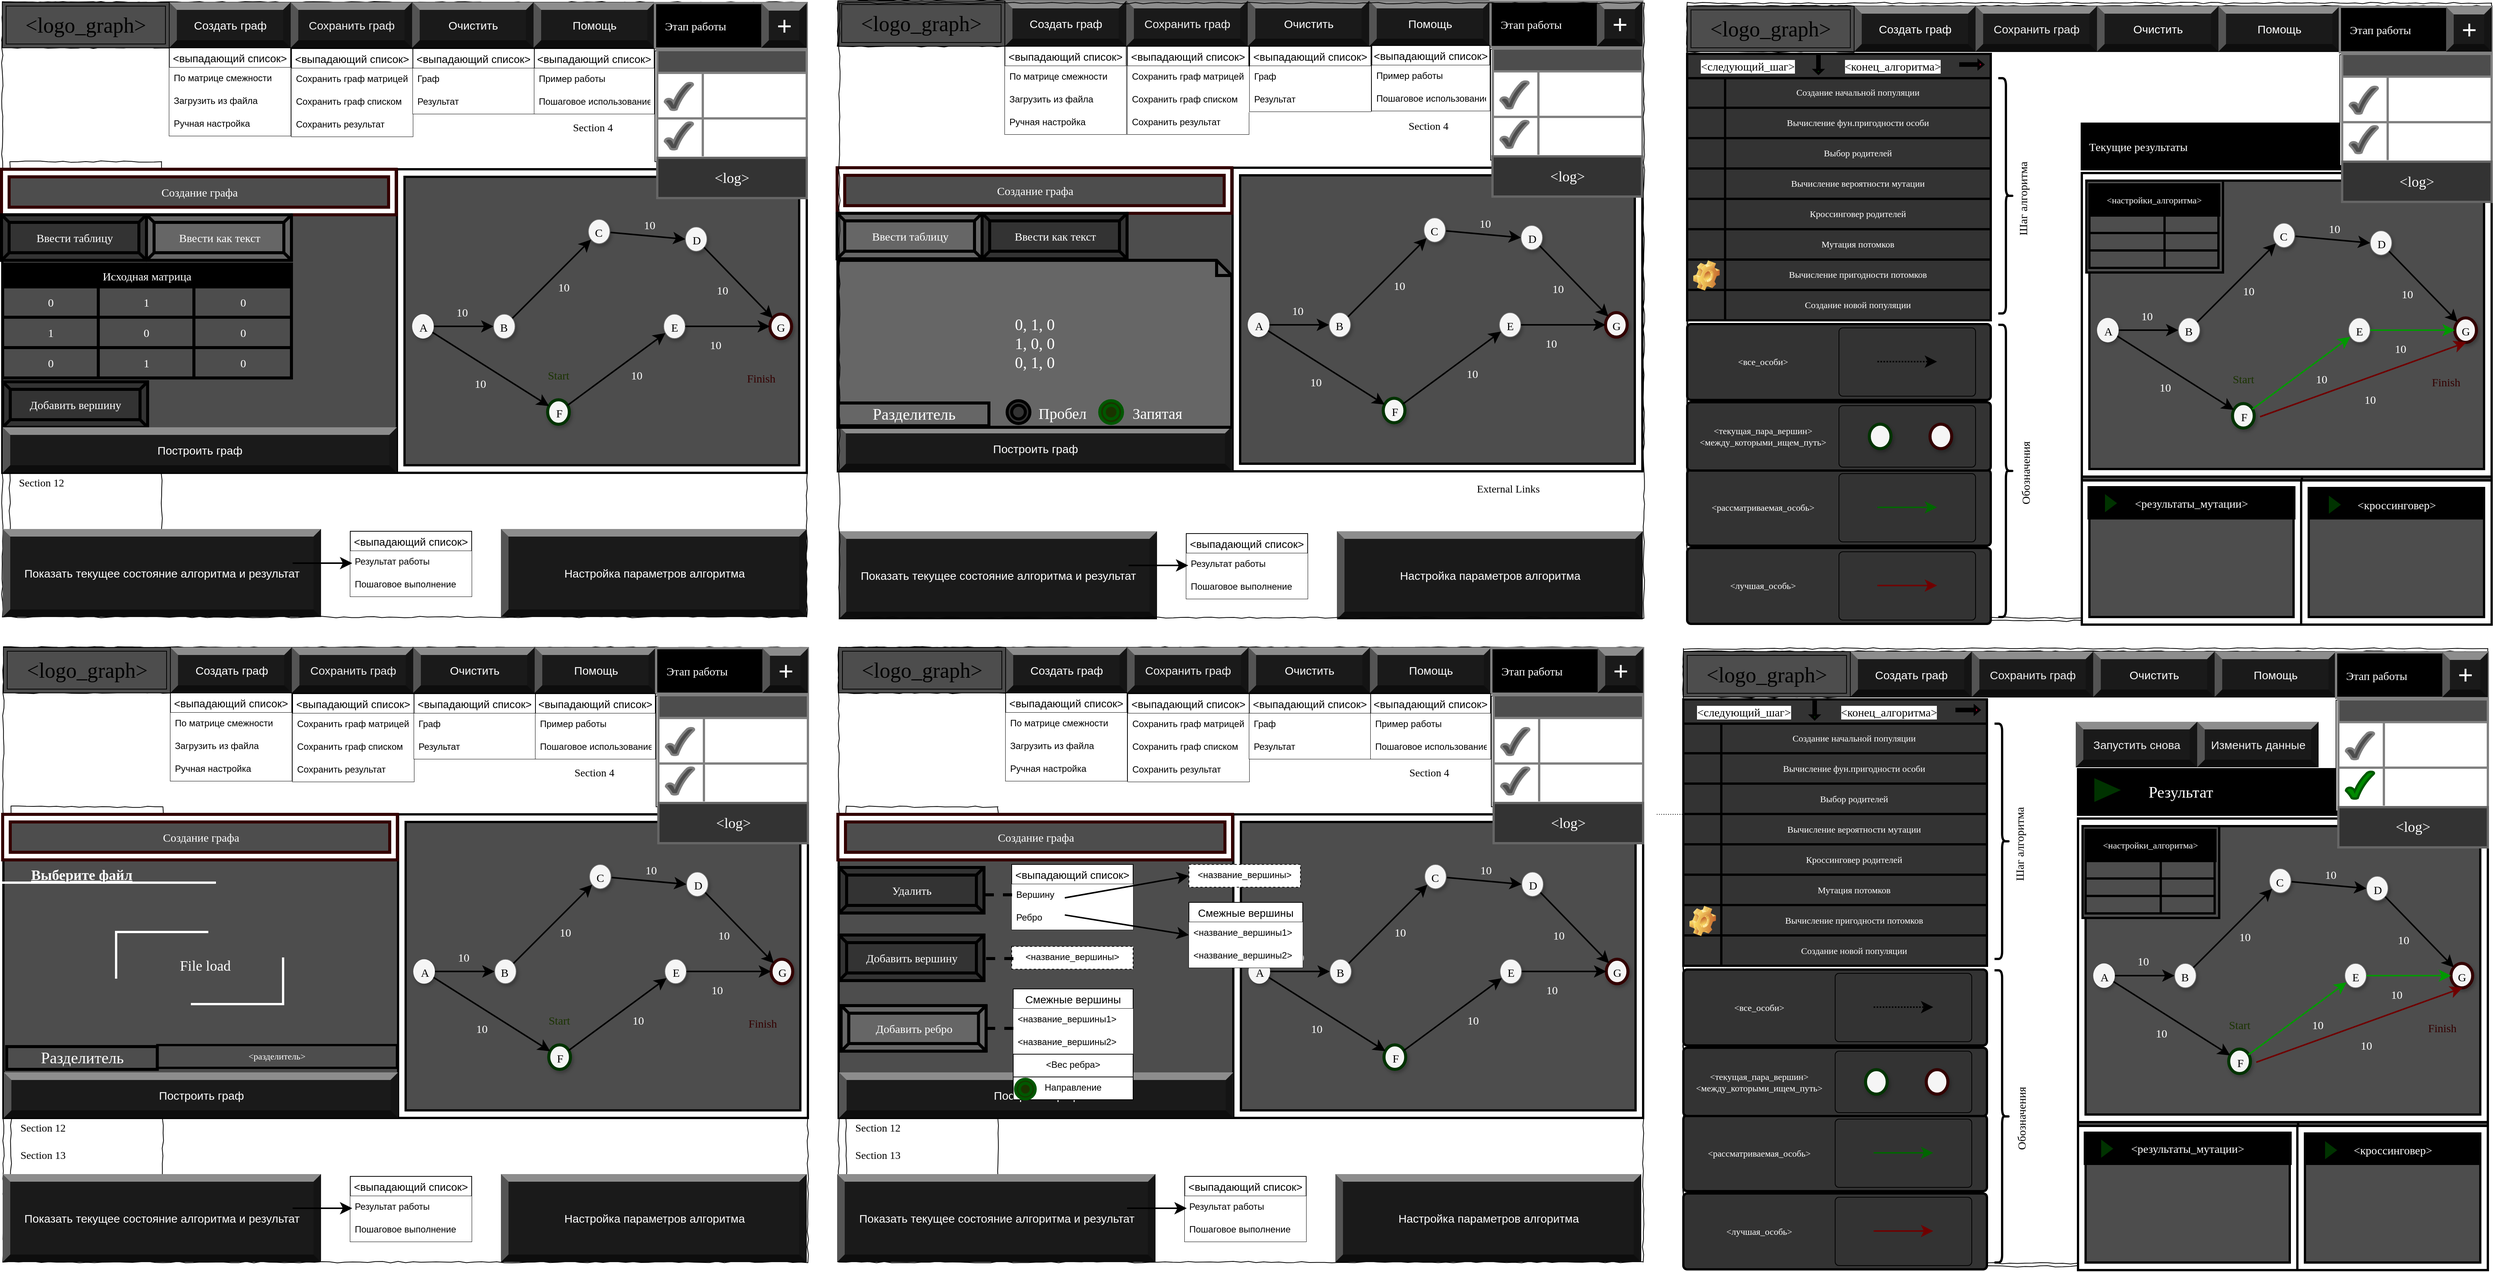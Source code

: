 <mxfile version="20.0.4" type="device"><diagram name="Page-1" id="03018318-947c-dd8e-b7a3-06fadd420f32"><mxGraphModel dx="2447" dy="2313" grid="1" gridSize="10" guides="1" tooltips="1" connect="1" arrows="1" fold="1" page="1" pageScale="1" pageWidth="1100" pageHeight="850" background="#ffffff" math="0" shadow="0"><root><mxCell id="0"/><mxCell id="1" parent="0"/><mxCell id="qsnwGRfCYtkhgqRFapUo-1093" value="" style="whiteSpace=wrap;html=1;rounded=0;shadow=0;labelBackgroundColor=none;strokeColor=#000000;strokeWidth=1;fillColor=none;fontFamily=Verdana;fontSize=12;fontColor=#000000;align=center;comic=1;" vertex="1" parent="1"><mxGeometry x="2240" y="21" width="1060" height="810" as="geometry"/></mxCell><mxCell id="qsnwGRfCYtkhgqRFapUo-1104" value="&amp;nbsp; Текущие результаты" style="rounded=0;whiteSpace=wrap;html=1;labelBackgroundColor=none;labelBorderColor=none;hachureGap=4;fontFamily=Verdana;fontSize=15;fontColor=#FFFFFF;strokeColor=#000000;strokeWidth=3;fillColor=#000000;gradientColor=none;gradientDirection=radial;align=left;" vertex="1" parent="1"><mxGeometry x="2760" y="180" width="540" height="60" as="geometry"/></mxCell><mxCell id="677b7b8949515195-1" value="" style="whiteSpace=wrap;html=1;rounded=0;shadow=0;labelBackgroundColor=none;strokeColor=#000000;strokeWidth=1;fillColor=none;fontFamily=Verdana;fontSize=12;fontColor=#000000;align=center;comic=1;" parent="1" vertex="1"><mxGeometry x="20" y="20" width="1060" height="810" as="geometry"/></mxCell><mxCell id="677b7b8949515195-2" value="&lt;span style=&quot;background-color: rgb(0, 0, 0);&quot;&gt;&amp;lt;logo_graph&amp;gt;&lt;/span&gt;" style="whiteSpace=wrap;html=1;rounded=0;shadow=0;labelBackgroundColor=none;strokeWidth=1;fontFamily=Verdana;fontSize=28;align=center;comic=1;fillColor=#000000;" parent="1" vertex="1"><mxGeometry x="20" y="20" width="220" height="60" as="geometry"/></mxCell><mxCell id="677b7b8949515195-4" value="Topic 1" style="text;html=1;points=[];align=left;verticalAlign=top;spacingTop=-4;fontSize=14;fontFamily=Verdana" parent="1" vertex="1"><mxGeometry x="780" y="40" width="60" height="20" as="geometry"/></mxCell><mxCell id="677b7b8949515195-5" value="Topic 2" style="text;html=1;points=[];align=left;verticalAlign=top;spacingTop=-4;fontSize=14;fontFamily=Verdana" parent="1" vertex="1"><mxGeometry x="860" y="40" width="60" height="20" as="geometry"/></mxCell><mxCell id="677b7b8949515195-6" value="Topic 3" style="text;html=1;points=[];align=left;verticalAlign=top;spacingTop=-4;fontSize=14;fontFamily=Verdana" parent="1" vertex="1"><mxGeometry x="930" y="40" width="60" height="20" as="geometry"/></mxCell><mxCell id="677b7b8949515195-7" value="Topic 4" style="text;html=1;points=[];align=left;verticalAlign=top;spacingTop=-4;fontSize=14;fontFamily=Verdana" parent="1" vertex="1"><mxGeometry x="1000" y="40" width="60" height="20" as="geometry"/></mxCell><mxCell id="677b7b8949515195-8" value="" style="whiteSpace=wrap;html=1;rounded=0;shadow=0;labelBackgroundColor=none;strokeWidth=1;fillColor=none;fontFamily=Verdana;fontSize=12;align=center;comic=1;" parent="1" vertex="1"><mxGeometry x="30" y="230" width="200" height="590" as="geometry"/></mxCell><mxCell id="677b7b8949515195-11" value="Section 1" style="text;html=1;points=[];align=left;verticalAlign=top;spacingTop=-4;fontSize=14;fontFamily=Verdana" parent="1" vertex="1"><mxGeometry x="330" y="175" width="60" height="20" as="geometry"/></mxCell><mxCell id="677b7b8949515195-12" value="Section 2" style="text;html=1;points=[];align=left;verticalAlign=top;spacingTop=-4;fontSize=14;fontFamily=Verdana" parent="1" vertex="1"><mxGeometry x="477" y="175" width="60" height="20" as="geometry"/></mxCell><mxCell id="677b7b8949515195-14" value="Section 4" style="text;html=1;points=[];align=left;verticalAlign=top;spacingTop=-4;fontSize=14;fontFamily=Verdana" parent="1" vertex="1"><mxGeometry x="770" y="175" width="60" height="20" as="geometry"/></mxCell><mxCell id="677b7b8949515195-36" value="Section 12" style="text;html=1;points=[];align=left;verticalAlign=top;spacingTop=-4;fontSize=14;fontFamily=Verdana" parent="1" vertex="1"><mxGeometry x="40" y="643" width="170" height="20" as="geometry"/></mxCell><mxCell id="677b7b8949515195-38" value="Section 14" style="text;html=1;points=[];align=left;verticalAlign=top;spacingTop=-4;fontSize=14;fontFamily=Verdana" parent="1" vertex="1"><mxGeometry x="40" y="714" width="170" height="20" as="geometry"/></mxCell><mxCell id="677b7b8949515195-41" value="Section 15" style="text;html=1;points=[];align=left;verticalAlign=top;spacingTop=-4;fontSize=14;fontFamily=Verdana" parent="1" vertex="1"><mxGeometry x="40" y="750" width="170" height="20" as="geometry"/></mxCell><mxCell id="qsnwGRfCYtkhgqRFapUo-1" value="" style="rounded=0;whiteSpace=wrap;html=1;hachureGap=4;" vertex="1" parent="1"><mxGeometry x="880" y="84" width="200" height="146" as="geometry"/></mxCell><mxCell id="qsnwGRfCYtkhgqRFapUo-2" value="" style="rounded=0;whiteSpace=wrap;html=1;hachureGap=4;fillColor=#000000;" vertex="1" parent="1"><mxGeometry x="240" y="20" width="840" height="60" as="geometry"/></mxCell><mxCell id="qsnwGRfCYtkhgqRFapUo-5" value="&lt;span style=&quot;color: rgba(0, 0, 0, 0); font-family: monospace; font-size: 0px; text-align: start;&quot;&gt;%3CmxGraphModel%3E%3Croot%3E%3CmxCell%20id%3D%220%22%2F%3E%3CmxCell%20id%3D%221%22%20parent%3D%220%22%2F%3E%3CmxCell%20id%3D%222%22%20value%3D%22%22%20style%3D%22rounded%3D0%3BwhiteSpace%3Dwrap%3Bhtml%3D1%3BhachureGap%3D4%3B%22%20vertex%3D%221%22%20parent%3D%221%22%3E%3CmxGeometry%20x%3D%22240%22%20y%3D%2220%22%20width%3D%22160%22%20height%3D%2260%22%20as%3D%22geometry%22%2F%3E%3C%2FmxCell%3E%3C%2Froot%3E%3C%2FmxGraphModel%3E&lt;/span&gt;" style="rounded=0;whiteSpace=wrap;html=1;hachureGap=4;" vertex="1" parent="1"><mxGeometry x="560" y="20" width="160" height="60" as="geometry"/></mxCell><mxCell id="qsnwGRfCYtkhgqRFapUo-7" value="&lt;font style=&quot;font-size: 15px;&quot;&gt;Создать граф&lt;/font&gt;" style="labelPosition=center;verticalLabelPosition=middle;align=center;html=1;shape=mxgraph.basic.shaded_button;dx=10;fillColor=#1A1A1A;strokeColor=none;hachureGap=4;labelBackgroundColor=none;fontColor=#FFFFFF;fontSize=15;" vertex="1" parent="1"><mxGeometry x="240" y="20" width="160" height="60" as="geometry"/></mxCell><mxCell id="qsnwGRfCYtkhgqRFapUo-8" value="&lt;выпадающий список&gt;" style="swimlane;fontStyle=0;childLayout=stackLayout;horizontal=1;startSize=26;horizontalStack=0;resizeParent=1;resizeParentMax=0;resizeLast=0;collapsible=1;marginBottom=0;align=center;fontSize=14;hachureGap=4;fillColor=default;" vertex="1" parent="1"><mxGeometry x="240" y="80" width="160" height="116" as="geometry"/></mxCell><mxCell id="qsnwGRfCYtkhgqRFapUo-9" value="По матрице смежности" style="text;strokeColor=none;fillColor=default;spacingLeft=4;spacingRight=4;overflow=hidden;rotatable=0;points=[[0,0.5],[1,0.5]];portConstraint=eastwest;fontSize=12;hachureGap=4;fontColor=default;labelBackgroundColor=none;labelBorderColor=none;" vertex="1" parent="qsnwGRfCYtkhgqRFapUo-8"><mxGeometry y="26" width="160" height="30" as="geometry"/></mxCell><mxCell id="qsnwGRfCYtkhgqRFapUo-10" value="Загрузить из файла" style="text;strokeColor=none;fillColor=default;spacingLeft=4;spacingRight=4;overflow=hidden;rotatable=0;points=[[0,0.5],[1,0.5]];portConstraint=eastwest;fontSize=12;hachureGap=4;" vertex="1" parent="qsnwGRfCYtkhgqRFapUo-8"><mxGeometry y="56" width="160" height="30" as="geometry"/></mxCell><mxCell id="qsnwGRfCYtkhgqRFapUo-11" value="Ручная настройка" style="text;strokeColor=none;fillColor=default;spacingLeft=4;spacingRight=4;overflow=hidden;rotatable=0;points=[[0,0.5],[1,0.5]];portConstraint=eastwest;fontSize=12;hachureGap=4;" vertex="1" parent="qsnwGRfCYtkhgqRFapUo-8"><mxGeometry y="86" width="160" height="30" as="geometry"/></mxCell><mxCell id="qsnwGRfCYtkhgqRFapUo-13" value="&lt;span style=&quot;color: rgb(240, 240, 240); font-size: 15px;&quot;&gt;Сохранить граф&lt;/span&gt;" style="labelPosition=center;verticalLabelPosition=middle;align=center;html=1;shape=mxgraph.basic.shaded_button;dx=10;fillColor=#1A1A1A;strokeColor=none;hachureGap=4;labelBackgroundColor=none;fontColor=#FFFFFF;fontSize=15;" vertex="1" parent="1"><mxGeometry x="400" y="20" width="160" height="60" as="geometry"/></mxCell><mxCell id="qsnwGRfCYtkhgqRFapUo-14" value="&lt;span style=&quot;font-size: 15px;&quot;&gt;Очистить&lt;/span&gt;" style="labelPosition=center;verticalLabelPosition=middle;align=center;html=1;shape=mxgraph.basic.shaded_button;dx=10;fillColor=#1A1A1A;strokeColor=none;hachureGap=4;labelBackgroundColor=none;fontColor=#FFFFFF;" vertex="1" parent="1"><mxGeometry x="560" y="20" width="160" height="60" as="geometry"/></mxCell><mxCell id="qsnwGRfCYtkhgqRFapUo-15" value="&lt;font style=&quot;font-size: 15px;&quot;&gt;Помощь&lt;/font&gt;" style="labelPosition=center;verticalLabelPosition=middle;align=center;html=1;shape=mxgraph.basic.shaded_button;dx=10;fillColor=#1A1A1A;strokeColor=none;hachureGap=4;labelBackgroundColor=none;fontColor=#FFFFFF;" vertex="1" parent="1"><mxGeometry x="720" y="20" width="160" height="60" as="geometry"/></mxCell><mxCell id="qsnwGRfCYtkhgqRFapUo-16" value="&lt;font face=&quot;Verdana&quot; style=&quot;font-size: 15px;&quot;&gt;&amp;nbsp; &amp;nbsp;Этап работы&lt;/font&gt;" style="rounded=0;whiteSpace=wrap;html=1;labelBackgroundColor=#000000;labelBorderColor=none;hachureGap=4;fontColor=#FFFFFF;fillColor=#000000;strokeWidth=3;strokeColor=#808080;align=left;" vertex="1" parent="1"><mxGeometry x="880" y="21" width="200" height="60" as="geometry"/></mxCell><mxCell id="qsnwGRfCYtkhgqRFapUo-17" value="&lt;span style=&quot;font-size: 28px;&quot;&gt;&amp;lt;logo_graph&amp;gt;&lt;/span&gt;" style="shape=ext;margin=3;double=1;whiteSpace=wrap;html=1;align=center;labelBackgroundColor=none;labelBorderColor=none;hachureGap=4;fontFamily=Verdana;fontSize=20;fontColor=#000000;fillColor=#4D4D4D;" vertex="1" parent="1"><mxGeometry x="20" y="20" width="220" height="60" as="geometry"/></mxCell><mxCell id="qsnwGRfCYtkhgqRFapUo-23" value="&lt;font style=&quot;font-size: 34px;&quot;&gt;+&lt;/font&gt;" style="labelPosition=center;verticalLabelPosition=middle;align=center;html=1;shape=mxgraph.basic.shaded_button;dx=10;fillColor=#1A1A1A;strokeColor=none;hachureGap=4;labelBackgroundColor=none;fontColor=#FFFFFF;" vertex="1" parent="1"><mxGeometry x="1020" y="21" width="60" height="59" as="geometry"/></mxCell><mxCell id="qsnwGRfCYtkhgqRFapUo-24" value="" style="shape=table;startSize=30;container=1;collapsible=1;childLayout=tableLayout;fixedRows=1;rowLines=0;fontStyle=1;align=center;resizeLast=1;labelBackgroundColor=none;labelBorderColor=none;hachureGap=4;fontFamily=Garamond;fontSize=15;fontColor=#000000;strokeColor=#808080;strokeWidth=3;fillColor=#4D4D4D;gradientColor=none;gradientDirection=radial;" vertex="1" parent="1"><mxGeometry x="883" y="83" width="197" height="142" as="geometry"/></mxCell><mxCell id="qsnwGRfCYtkhgqRFapUo-25" value="" style="shape=tableRow;horizontal=0;startSize=0;swimlaneHead=0;swimlaneBody=0;fillColor=none;collapsible=0;dropTarget=0;points=[[0,0.5],[1,0.5]];portConstraint=eastwest;top=0;left=0;right=0;bottom=0;labelBackgroundColor=none;labelBorderColor=none;hachureGap=4;fontFamily=Garamond;fontSize=15;fontColor=#000000;strokeColor=#808080;strokeWidth=3;" vertex="1" parent="qsnwGRfCYtkhgqRFapUo-24"><mxGeometry y="30" width="197" height="30" as="geometry"/></mxCell><mxCell id="qsnwGRfCYtkhgqRFapUo-26" value="" style="shape=partialRectangle;connectable=0;fillColor=none;top=0;left=0;bottom=0;right=0;fontStyle=1;overflow=hidden;labelBackgroundColor=none;labelBorderColor=none;hachureGap=4;fontFamily=Garamond;fontSize=15;fontColor=#000000;strokeColor=#808080;strokeWidth=3;" vertex="1" parent="qsnwGRfCYtkhgqRFapUo-25"><mxGeometry width="60" height="30" as="geometry"><mxRectangle width="60" height="30" as="alternateBounds"/></mxGeometry></mxCell><mxCell id="qsnwGRfCYtkhgqRFapUo-27" value="Ввод графа" style="shape=partialRectangle;connectable=0;fillColor=none;top=0;left=0;bottom=0;right=0;align=left;spacingLeft=6;fontStyle=0;overflow=hidden;labelBackgroundColor=none;labelBorderColor=none;hachureGap=4;fontFamily=Verdana;fontSize=15;fontColor=#FFFFFF;strokeColor=#808080;strokeWidth=3;" vertex="1" parent="qsnwGRfCYtkhgqRFapUo-25"><mxGeometry x="60" width="137" height="30" as="geometry"><mxRectangle width="137" height="30" as="alternateBounds"/></mxGeometry></mxCell><mxCell id="qsnwGRfCYtkhgqRFapUo-28" value="" style="shape=tableRow;horizontal=0;startSize=0;swimlaneHead=0;swimlaneBody=0;fillColor=none;collapsible=0;dropTarget=0;points=[[0,0.5],[1,0.5]];portConstraint=eastwest;top=0;left=0;right=0;bottom=1;labelBackgroundColor=none;labelBorderColor=none;hachureGap=4;fontFamily=Garamond;fontSize=15;fontColor=#000000;strokeColor=#808080;strokeWidth=3;" vertex="1" parent="qsnwGRfCYtkhgqRFapUo-24"><mxGeometry y="60" width="197" height="30" as="geometry"/></mxCell><mxCell id="qsnwGRfCYtkhgqRFapUo-29" value="" style="shape=partialRectangle;connectable=0;fillColor=none;top=0;left=0;bottom=0;right=0;fontStyle=1;overflow=hidden;labelBackgroundColor=none;labelBorderColor=none;hachureGap=4;fontFamily=Garamond;fontSize=15;fontColor=#000000;strokeColor=#808080;strokeWidth=3;" vertex="1" parent="qsnwGRfCYtkhgqRFapUo-28"><mxGeometry width="60" height="30" as="geometry"><mxRectangle width="60" height="30" as="alternateBounds"/></mxGeometry></mxCell><mxCell id="qsnwGRfCYtkhgqRFapUo-30" value="" style="shape=partialRectangle;connectable=0;fillColor=none;top=0;left=0;bottom=0;right=0;align=left;spacingLeft=6;fontStyle=5;overflow=hidden;labelBackgroundColor=none;labelBorderColor=none;hachureGap=4;fontFamily=Garamond;fontSize=15;fontColor=#000000;strokeColor=#808080;strokeWidth=3;" vertex="1" parent="qsnwGRfCYtkhgqRFapUo-28"><mxGeometry x="60" width="137" height="30" as="geometry"><mxRectangle width="137" height="30" as="alternateBounds"/></mxGeometry></mxCell><mxCell id="qsnwGRfCYtkhgqRFapUo-31" value="" style="shape=tableRow;horizontal=0;startSize=0;swimlaneHead=0;swimlaneBody=0;fillColor=none;collapsible=0;dropTarget=0;points=[[0,0.5],[1,0.5]];portConstraint=eastwest;top=0;left=0;right=0;bottom=0;labelBackgroundColor=none;labelBorderColor=none;hachureGap=4;fontFamily=Garamond;fontSize=15;fontColor=#000000;strokeColor=#808080;strokeWidth=3;" vertex="1" parent="qsnwGRfCYtkhgqRFapUo-24"><mxGeometry y="90" width="197" height="20" as="geometry"/></mxCell><mxCell id="qsnwGRfCYtkhgqRFapUo-32" value="" style="shape=partialRectangle;connectable=0;fillColor=none;top=0;left=0;bottom=0;right=0;editable=1;overflow=hidden;labelBackgroundColor=none;labelBorderColor=none;hachureGap=4;fontFamily=Garamond;fontSize=15;fontColor=#000000;strokeColor=#808080;strokeWidth=3;" vertex="1" parent="qsnwGRfCYtkhgqRFapUo-31"><mxGeometry width="60" height="20" as="geometry"><mxRectangle width="60" height="20" as="alternateBounds"/></mxGeometry></mxCell><mxCell id="qsnwGRfCYtkhgqRFapUo-33" value="Получение &#10;результата" style="shape=partialRectangle;connectable=0;fillColor=none;top=0;left=0;bottom=0;right=0;align=left;spacingLeft=6;overflow=hidden;labelBackgroundColor=none;labelBorderColor=none;hachureGap=4;fontFamily=Verdana;fontSize=15;fontColor=#FFFFFF;strokeColor=#808080;strokeWidth=3;" vertex="1" parent="qsnwGRfCYtkhgqRFapUo-31"><mxGeometry x="60" width="137" height="20" as="geometry"><mxRectangle width="137" height="20" as="alternateBounds"/></mxGeometry></mxCell><mxCell id="qsnwGRfCYtkhgqRFapUo-34" value="" style="shape=tableRow;horizontal=0;startSize=0;swimlaneHead=0;swimlaneBody=0;fillColor=none;collapsible=0;dropTarget=0;points=[[0,0.5],[1,0.5]];portConstraint=eastwest;top=0;left=0;right=0;bottom=0;labelBackgroundColor=none;labelBorderColor=none;hachureGap=4;fontFamily=Garamond;fontSize=15;fontColor=#000000;strokeColor=#808080;strokeWidth=3;" vertex="1" parent="qsnwGRfCYtkhgqRFapUo-24"><mxGeometry y="110" width="197" height="30" as="geometry"/></mxCell><mxCell id="qsnwGRfCYtkhgqRFapUo-35" value="" style="shape=partialRectangle;connectable=0;fillColor=none;top=0;left=0;bottom=0;right=0;editable=1;overflow=hidden;labelBackgroundColor=none;labelBorderColor=none;hachureGap=4;fontFamily=Garamond;fontSize=15;fontColor=#000000;strokeColor=#808080;strokeWidth=3;" vertex="1" parent="qsnwGRfCYtkhgqRFapUo-34"><mxGeometry width="60" height="30" as="geometry"><mxRectangle width="60" height="30" as="alternateBounds"/></mxGeometry></mxCell><mxCell id="qsnwGRfCYtkhgqRFapUo-36" value="результата" style="shape=partialRectangle;connectable=0;fillColor=none;top=0;left=0;bottom=0;right=0;align=left;spacingLeft=6;overflow=hidden;labelBackgroundColor=none;labelBorderColor=none;hachureGap=4;fontFamily=Verdana;fontSize=15;fontColor=#FFFFFF;strokeColor=#808080;strokeWidth=3;" vertex="1" parent="qsnwGRfCYtkhgqRFapUo-34"><mxGeometry x="60" width="137" height="30" as="geometry"><mxRectangle width="137" height="30" as="alternateBounds"/></mxGeometry></mxCell><mxCell id="qsnwGRfCYtkhgqRFapUo-38" value="" style="verticalLabelPosition=bottom;verticalAlign=top;html=1;shape=mxgraph.basic.tick;labelBackgroundColor=none;labelBorderColor=none;hachureGap=4;fontFamily=Verdana;fontSize=15;fontColor=#FFFFFF;strokeColor=#808080;strokeWidth=3;fillColor=#4D4D4D;gradientColor=none;gradientDirection=radial;" vertex="1" parent="1"><mxGeometry x="893" y="126" width="37" height="36" as="geometry"/></mxCell><mxCell id="qsnwGRfCYtkhgqRFapUo-39" value="" style="verticalLabelPosition=bottom;verticalAlign=top;html=1;shape=mxgraph.basic.tick;labelBackgroundColor=none;labelBorderColor=none;hachureGap=4;fontFamily=Verdana;fontSize=15;fontColor=#FFFFFF;strokeColor=#808080;strokeWidth=3;fillColor=#4D4D4D;gradientColor=none;gradientDirection=radial;" vertex="1" parent="1"><mxGeometry x="893" y="178" width="37" height="36" as="geometry"/></mxCell><mxCell id="qsnwGRfCYtkhgqRFapUo-44" value="" style="rounded=0;whiteSpace=wrap;html=1;labelBackgroundColor=none;labelBorderColor=none;hachureGap=4;fontFamily=Verdana;fontSize=15;fontColor=#FFFFFF;strokeColor=#000000;strokeWidth=3;fillColor=#4D4D4D;gradientColor=none;gradientDirection=radial;" vertex="1" parent="1"><mxGeometry x="20" y="240" width="520" height="400" as="geometry"/></mxCell><mxCell id="qsnwGRfCYtkhgqRFapUo-45" value="" style="rounded=0;whiteSpace=wrap;html=1;labelBackgroundColor=none;labelBorderColor=none;hachureGap=4;fontFamily=Verdana;fontSize=15;fontColor=#FFFFFF;strokeColor=default;strokeWidth=3;fillColor=#4D4D4D;gradientColor=none;gradientDirection=radial;" vertex="1" parent="1"><mxGeometry x="540" y="240" width="540" height="400" as="geometry"/></mxCell><mxCell id="qsnwGRfCYtkhgqRFapUo-46" value="" style="verticalLabelPosition=bottom;verticalAlign=top;html=1;shape=mxgraph.basic.frame;dx=10;labelBackgroundColor=none;labelBorderColor=none;hachureGap=4;fontFamily=Verdana;fontSize=15;fontColor=#FFFFFF;strokeColor=#000000;strokeWidth=3;fillColor=#FFFFFF;gradientColor=none;gradientDirection=radial;" vertex="1" parent="1"><mxGeometry x="540" y="240" width="540" height="400" as="geometry"/></mxCell><mxCell id="qsnwGRfCYtkhgqRFapUo-137" value="" style="group;strokeColor=none;" vertex="1" connectable="0" parent="1"><mxGeometry x="560" y="306" width="501.43" height="270" as="geometry"/></mxCell><mxCell id="qsnwGRfCYtkhgqRFapUo-109" value="" style="ellipse;whiteSpace=wrap;html=1;rounded=0;shadow=1;strokeColor=none;strokeWidth=4;fontSize=30;align=center;fillColor=#f5f5f5;" vertex="1" parent="qsnwGRfCYtkhgqRFapUo-137"><mxGeometry y="124.925" width="28.571" height="32.239" as="geometry"/></mxCell><mxCell id="qsnwGRfCYtkhgqRFapUo-113" value="" style="ellipse;whiteSpace=wrap;html=1;rounded=0;shadow=1;strokeColor=#666666;strokeWidth=1;fontSize=30;align=center;fillColor=#f5f5f5;" vertex="1" parent="qsnwGRfCYtkhgqRFapUo-137"><mxGeometry x="107.143" y="124.925" width="28.571" height="32.239" as="geometry"/></mxCell><mxCell id="qsnwGRfCYtkhgqRFapUo-116" value="" style="ellipse;whiteSpace=wrap;html=1;rounded=0;shadow=1;strokeColor=#003300;strokeWidth=4;fontSize=30;align=center;fillColor=#f5f5f5;" vertex="1" parent="qsnwGRfCYtkhgqRFapUo-137"><mxGeometry x="178.571" y="237.761" width="28.571" height="32.239" as="geometry"/></mxCell><mxCell id="qsnwGRfCYtkhgqRFapUo-107" style="edgeStyle=none;curved=1;html=1;startSize=10;endFill=1;endSize=10;strokeWidth=2;fontSize=12;" edge="1" parent="qsnwGRfCYtkhgqRFapUo-137" source="qsnwGRfCYtkhgqRFapUo-109" target="qsnwGRfCYtkhgqRFapUo-116"><mxGeometry relative="1" as="geometry"/></mxCell><mxCell id="qsnwGRfCYtkhgqRFapUo-119" value="" style="ellipse;whiteSpace=wrap;html=1;rounded=0;shadow=1;strokeColor=#666666;strokeWidth=1;fontSize=30;align=center;fillColor=#f5f5f5;" vertex="1" parent="qsnwGRfCYtkhgqRFapUo-137"><mxGeometry x="331.427" y="124.925" width="28.571" height="32.239" as="geometry"/></mxCell><mxCell id="qsnwGRfCYtkhgqRFapUo-114" style="edgeStyle=none;curved=1;html=1;startSize=10;endFill=1;endSize=10;strokeWidth=2;fontSize=12;" edge="1" parent="qsnwGRfCYtkhgqRFapUo-137" source="qsnwGRfCYtkhgqRFapUo-116" target="qsnwGRfCYtkhgqRFapUo-119"><mxGeometry relative="1" as="geometry"/></mxCell><mxCell id="qsnwGRfCYtkhgqRFapUo-121" value="" style="ellipse;whiteSpace=wrap;html=1;rounded=0;shadow=1;strokeColor=#666666;strokeWidth=1;fontSize=30;align=center;fillColor=#f5f5f5;" vertex="1" parent="qsnwGRfCYtkhgqRFapUo-137"><mxGeometry x="232.143" width="28.571" height="32.239" as="geometry"/></mxCell><mxCell id="qsnwGRfCYtkhgqRFapUo-111" style="edgeStyle=none;curved=1;html=1;startSize=10;endFill=1;endSize=10;strokeWidth=2;fontSize=12;" edge="1" parent="qsnwGRfCYtkhgqRFapUo-137" source="qsnwGRfCYtkhgqRFapUo-113" target="qsnwGRfCYtkhgqRFapUo-121"><mxGeometry relative="1" as="geometry"/></mxCell><mxCell id="qsnwGRfCYtkhgqRFapUo-126" value="" style="ellipse;whiteSpace=wrap;html=1;rounded=0;shadow=1;strokeColor=#666666;strokeWidth=1;fontSize=30;align=center;fillColor=#f5f5f5;" vertex="1" parent="qsnwGRfCYtkhgqRFapUo-137"><mxGeometry x="359.996" y="10" width="28.571" height="32.239" as="geometry"/></mxCell><mxCell id="qsnwGRfCYtkhgqRFapUo-127" value="" style="ellipse;whiteSpace=wrap;html=1;rounded=0;shadow=1;strokeColor=#330000;strokeWidth=4;fontSize=30;align=center;fillColor=#f5f5f5;" vertex="1" parent="qsnwGRfCYtkhgqRFapUo-137"><mxGeometry x="471.429" y="124.925" width="28.571" height="32.239" as="geometry"/></mxCell><mxCell id="qsnwGRfCYtkhgqRFapUo-117" style="edgeStyle=none;curved=1;html=1;startSize=10;endFill=1;endSize=10;strokeWidth=2;fontSize=12;" edge="1" parent="qsnwGRfCYtkhgqRFapUo-137" source="qsnwGRfCYtkhgqRFapUo-119" target="qsnwGRfCYtkhgqRFapUo-127"><mxGeometry relative="1" as="geometry"/></mxCell><mxCell id="qsnwGRfCYtkhgqRFapUo-124" style="edgeStyle=none;curved=1;html=1;startSize=10;endFill=1;endSize=10;strokeWidth=2;fontSize=12;" edge="1" parent="qsnwGRfCYtkhgqRFapUo-137" source="qsnwGRfCYtkhgqRFapUo-126" target="qsnwGRfCYtkhgqRFapUo-127"><mxGeometry relative="1" as="geometry"/></mxCell><mxCell id="qsnwGRfCYtkhgqRFapUo-146" style="edgeStyle=none;curved=1;html=1;startSize=10;endFill=1;endSize=10;strokeWidth=2;fontSize=12;entryX=0;entryY=0.5;entryDx=0;entryDy=0;exitX=1;exitY=0.5;exitDx=0;exitDy=0;" edge="1" parent="qsnwGRfCYtkhgqRFapUo-137" source="qsnwGRfCYtkhgqRFapUo-109" target="qsnwGRfCYtkhgqRFapUo-113"><mxGeometry relative="1" as="geometry"><mxPoint x="32.1" y="135.783" as="sourcePoint"/><mxPoint x="135.717" y="32.241" as="targetPoint"/></mxGeometry></mxCell><mxCell id="qsnwGRfCYtkhgqRFapUo-148" value="&lt;font color=&quot;#1a3300&quot;&gt;Start&lt;/font&gt;" style="text;strokeColor=none;fillColor=none;html=1;align=center;verticalAlign=middle;whiteSpace=wrap;rounded=0;labelBackgroundColor=none;labelBorderColor=none;hachureGap=4;fontFamily=Verdana;fontSize=15;fontColor=#FFFFFF;" vertex="1" parent="qsnwGRfCYtkhgqRFapUo-137"><mxGeometry x="162.86" y="190" width="60" height="30" as="geometry"/></mxCell><mxCell id="qsnwGRfCYtkhgqRFapUo-150" value="10" style="text;strokeColor=none;fillColor=none;html=1;align=center;verticalAlign=middle;whiteSpace=wrap;rounded=0;labelBackgroundColor=none;labelBorderColor=none;hachureGap=4;fontFamily=Verdana;fontSize=15;fontColor=#FFFFFF;" vertex="1" parent="qsnwGRfCYtkhgqRFapUo-137"><mxGeometry x="46" y="106.93" width="40" height="30" as="geometry"/></mxCell><mxCell id="qsnwGRfCYtkhgqRFapUo-151" value="10" style="text;strokeColor=none;fillColor=none;html=1;align=center;verticalAlign=middle;whiteSpace=wrap;rounded=0;labelBackgroundColor=none;labelBorderColor=none;hachureGap=4;fontFamily=Verdana;fontSize=15;fontColor=#FFFFFF;" vertex="1" parent="qsnwGRfCYtkhgqRFapUo-137"><mxGeometry x="180" y="74" width="40" height="30" as="geometry"/></mxCell><mxCell id="qsnwGRfCYtkhgqRFapUo-155" value="10" style="text;strokeColor=none;fillColor=none;html=1;align=center;verticalAlign=middle;whiteSpace=wrap;rounded=0;labelBackgroundColor=none;labelBorderColor=none;hachureGap=4;fontFamily=Verdana;fontSize=15;fontColor=#FFFFFF;" vertex="1" parent="qsnwGRfCYtkhgqRFapUo-137"><mxGeometry x="276" y="190" width="40" height="30" as="geometry"/></mxCell><mxCell id="qsnwGRfCYtkhgqRFapUo-156" value="10" style="text;strokeColor=none;fillColor=none;html=1;align=center;verticalAlign=middle;whiteSpace=wrap;rounded=0;labelBackgroundColor=none;labelBorderColor=none;hachureGap=4;fontFamily=Verdana;fontSize=15;fontColor=#FFFFFF;" vertex="1" parent="qsnwGRfCYtkhgqRFapUo-137"><mxGeometry x="380" y="150" width="40" height="30" as="geometry"/></mxCell><mxCell id="qsnwGRfCYtkhgqRFapUo-157" value="A" style="text;strokeColor=none;fillColor=none;html=1;align=center;verticalAlign=middle;whiteSpace=wrap;rounded=0;labelBackgroundColor=none;labelBorderColor=none;hachureGap=4;fontFamily=Verdana;fontSize=15;fontColor=#000000;" vertex="1" parent="qsnwGRfCYtkhgqRFapUo-137"><mxGeometry y="127.16" width="30" height="30" as="geometry"/></mxCell><mxCell id="qsnwGRfCYtkhgqRFapUo-158" value="B" style="text;strokeColor=none;fillColor=none;html=1;align=center;verticalAlign=middle;whiteSpace=wrap;rounded=0;labelBackgroundColor=none;labelBorderColor=none;hachureGap=4;fontFamily=Verdana;fontSize=15;fontColor=#000000;" vertex="1" parent="qsnwGRfCYtkhgqRFapUo-137"><mxGeometry x="105.71" y="127.16" width="30" height="30" as="geometry"/></mxCell><mxCell id="qsnwGRfCYtkhgqRFapUo-159" value="C" style="text;strokeColor=none;fillColor=none;html=1;align=center;verticalAlign=middle;whiteSpace=wrap;rounded=0;labelBackgroundColor=none;labelBorderColor=none;hachureGap=4;fontFamily=Verdana;fontSize=15;fontColor=#000000;" vertex="1" parent="qsnwGRfCYtkhgqRFapUo-137"><mxGeometry x="231.43" y="2.24" width="30" height="30" as="geometry"/></mxCell><mxCell id="qsnwGRfCYtkhgqRFapUo-160" value="D" style="text;strokeColor=none;fillColor=none;html=1;align=center;verticalAlign=middle;whiteSpace=wrap;rounded=0;labelBackgroundColor=none;labelBorderColor=none;hachureGap=4;fontFamily=Verdana;fontSize=15;fontColor=#000000;" vertex="1" parent="qsnwGRfCYtkhgqRFapUo-137"><mxGeometry x="360" y="12.24" width="30" height="30" as="geometry"/></mxCell><mxCell id="qsnwGRfCYtkhgqRFapUo-162" value="E" style="text;strokeColor=none;fillColor=none;html=1;align=center;verticalAlign=middle;whiteSpace=wrap;rounded=0;labelBackgroundColor=none;labelBorderColor=none;hachureGap=4;fontFamily=Verdana;fontSize=15;fontColor=#000000;" vertex="1" parent="qsnwGRfCYtkhgqRFapUo-137"><mxGeometry x="331.43" y="127.16" width="30" height="30" as="geometry"/></mxCell><mxCell id="qsnwGRfCYtkhgqRFapUo-163" value="F" style="text;strokeColor=none;fillColor=none;html=1;align=center;verticalAlign=middle;whiteSpace=wrap;rounded=0;labelBackgroundColor=none;labelBorderColor=none;hachureGap=4;fontFamily=Verdana;fontSize=15;fontColor=#000000;" vertex="1" parent="qsnwGRfCYtkhgqRFapUo-137"><mxGeometry x="178.57" y="240" width="30" height="30" as="geometry"/></mxCell><mxCell id="qsnwGRfCYtkhgqRFapUo-164" value="G" style="text;strokeColor=none;fillColor=none;html=1;align=center;verticalAlign=middle;whiteSpace=wrap;rounded=0;labelBackgroundColor=none;labelBorderColor=none;hachureGap=4;fontFamily=Verdana;fontSize=15;fontColor=#000000;" vertex="1" parent="qsnwGRfCYtkhgqRFapUo-137"><mxGeometry x="471.43" y="127.16" width="30" height="30" as="geometry"/></mxCell><mxCell id="qsnwGRfCYtkhgqRFapUo-147" style="edgeStyle=none;curved=1;html=1;startSize=10;endFill=1;endSize=10;strokeWidth=2;fontSize=12;entryX=0;entryY=0.5;entryDx=0;entryDy=0;exitX=1;exitY=0.5;exitDx=0;exitDy=0;" edge="1" parent="qsnwGRfCYtkhgqRFapUo-137" source="qsnwGRfCYtkhgqRFapUo-159" target="qsnwGRfCYtkhgqRFapUo-126"><mxGeometry relative="1" as="geometry"><mxPoint x="256.38" y="37.543" as="sourcePoint"/><mxPoint x="359.997" y="-65.999" as="targetPoint"/></mxGeometry></mxCell><mxCell id="qsnwGRfCYtkhgqRFapUo-149" value="&lt;font color=&quot;#330000&quot;&gt;Finish&lt;/font&gt;" style="text;strokeColor=none;fillColor=none;html=1;align=center;verticalAlign=middle;whiteSpace=wrap;rounded=0;labelBackgroundColor=none;labelBorderColor=none;hachureGap=4;fontFamily=Verdana;fontSize=15;fontColor=#FFFFFF;" vertex="1" parent="1"><mxGeometry x="990" y="500" width="60" height="30" as="geometry"/></mxCell><mxCell id="qsnwGRfCYtkhgqRFapUo-152" value="10" style="text;strokeColor=none;fillColor=none;html=1;align=center;verticalAlign=middle;whiteSpace=wrap;rounded=0;labelBackgroundColor=none;labelBorderColor=none;hachureGap=4;fontFamily=Verdana;fontSize=15;fontColor=#FFFFFF;" vertex="1" parent="1"><mxGeometry x="853" y="298" width="40" height="30" as="geometry"/></mxCell><mxCell id="qsnwGRfCYtkhgqRFapUo-153" value="10" style="text;strokeColor=none;fillColor=none;html=1;align=center;verticalAlign=middle;whiteSpace=wrap;rounded=0;labelBackgroundColor=none;labelBorderColor=none;hachureGap=4;fontFamily=Verdana;fontSize=15;fontColor=#FFFFFF;" vertex="1" parent="1"><mxGeometry x="949" y="384" width="40" height="30" as="geometry"/></mxCell><mxCell id="qsnwGRfCYtkhgqRFapUo-154" value="10" style="text;strokeColor=none;fillColor=none;html=1;align=center;verticalAlign=middle;whiteSpace=wrap;rounded=0;labelBackgroundColor=none;labelBorderColor=none;hachureGap=4;fontFamily=Verdana;fontSize=15;fontColor=#FFFFFF;" vertex="1" parent="1"><mxGeometry x="630" y="507" width="40" height="30" as="geometry"/></mxCell><mxCell id="qsnwGRfCYtkhgqRFapUo-165" value="" style="verticalLabelPosition=bottom;verticalAlign=top;html=1;shape=mxgraph.basic.frame;dx=10;labelBackgroundColor=none;labelBorderColor=none;hachureGap=4;fontFamily=Verdana;fontSize=15;fontColor=#000000;strokeColor=#330000;strokeWidth=4;fillColor=#FFFFFF;gradientColor=none;gradientDirection=radial;" vertex="1" parent="1"><mxGeometry x="19" y="240" width="520" height="60" as="geometry"/></mxCell><mxCell id="qsnwGRfCYtkhgqRFapUo-167" value="&lt;font color=&quot;#ffffff&quot;&gt;Создание графа&lt;/font&gt;" style="text;strokeColor=none;fillColor=none;html=1;align=center;verticalAlign=middle;whiteSpace=wrap;rounded=0;labelBackgroundColor=none;labelBorderColor=none;hachureGap=4;fontFamily=Verdana;fontSize=15;fontColor=#000000;" vertex="1" parent="1"><mxGeometry x="30" y="255" width="500" height="30" as="geometry"/></mxCell><mxCell id="qsnwGRfCYtkhgqRFapUo-168" value="Ввести таблицу" style="labelPosition=center;verticalLabelPosition=middle;align=center;html=1;shape=mxgraph.basic.button;dx=10;labelBackgroundColor=none;labelBorderColor=none;hachureGap=4;fontFamily=Verdana;fontSize=15;fontColor=#FFFFFF;strokeColor=#000000;strokeWidth=4;fillColor=#333333;gradientColor=none;gradientDirection=radial;" vertex="1" parent="1"><mxGeometry x="19" y="300" width="191" height="60" as="geometry"/></mxCell><mxCell id="qsnwGRfCYtkhgqRFapUo-169" value="Ввести как текст" style="labelPosition=center;verticalLabelPosition=middle;align=center;html=1;shape=mxgraph.basic.button;dx=10;labelBackgroundColor=none;labelBorderColor=none;hachureGap=4;fontFamily=Verdana;fontSize=15;fontColor=#FFFFFF;strokeColor=#000000;strokeWidth=4;fillColor=#666666;gradientColor=none;gradientDirection=radial;" vertex="1" parent="1"><mxGeometry x="210" y="300" width="191" height="60" as="geometry"/></mxCell><mxCell id="qsnwGRfCYtkhgqRFapUo-170" value="Исходная матрица" style="shape=table;startSize=30;container=1;collapsible=0;childLayout=tableLayout;labelBackgroundColor=none;labelBorderColor=none;hachureGap=4;fontFamily=Verdana;fontSize=15;fontColor=#FFFFFF;strokeColor=#000000;strokeWidth=4;fillColor=#000000;gradientColor=none;gradientDirection=radial;" vertex="1" parent="1"><mxGeometry x="20.5" y="365" width="380.5" height="150" as="geometry"/></mxCell><mxCell id="qsnwGRfCYtkhgqRFapUo-171" value="" style="shape=tableRow;horizontal=0;startSize=0;swimlaneHead=0;swimlaneBody=0;top=0;left=0;bottom=0;right=0;collapsible=0;dropTarget=0;fillColor=none;points=[[0,0.5],[1,0.5]];portConstraint=eastwest;labelBackgroundColor=none;labelBorderColor=none;hachureGap=4;fontFamily=Verdana;fontSize=15;fontColor=#FFFFFF;strokeColor=#000000;strokeWidth=4;" vertex="1" parent="qsnwGRfCYtkhgqRFapUo-170"><mxGeometry y="30" width="380.5" height="40" as="geometry"/></mxCell><mxCell id="qsnwGRfCYtkhgqRFapUo-172" value="0" style="shape=partialRectangle;html=1;whiteSpace=wrap;connectable=0;overflow=hidden;fillColor=none;top=0;left=0;bottom=0;right=0;pointerEvents=1;labelBackgroundColor=none;labelBorderColor=none;hachureGap=4;fontFamily=Verdana;fontSize=15;fontColor=#FFFFFF;strokeColor=#000000;strokeWidth=4;" vertex="1" parent="qsnwGRfCYtkhgqRFapUo-171"><mxGeometry width="126" height="40" as="geometry"><mxRectangle width="126" height="40" as="alternateBounds"/></mxGeometry></mxCell><mxCell id="qsnwGRfCYtkhgqRFapUo-173" value="1" style="shape=partialRectangle;html=1;whiteSpace=wrap;connectable=0;overflow=hidden;fillColor=none;top=0;left=0;bottom=0;right=0;pointerEvents=1;labelBackgroundColor=none;labelBorderColor=none;hachureGap=4;fontFamily=Verdana;fontSize=15;fontColor=#FFFFFF;strokeColor=#000000;strokeWidth=4;" vertex="1" parent="qsnwGRfCYtkhgqRFapUo-171"><mxGeometry x="126" width="126" height="40" as="geometry"><mxRectangle width="126" height="40" as="alternateBounds"/></mxGeometry></mxCell><mxCell id="qsnwGRfCYtkhgqRFapUo-174" value="0" style="shape=partialRectangle;html=1;whiteSpace=wrap;connectable=0;overflow=hidden;fillColor=none;top=0;left=0;bottom=0;right=0;pointerEvents=1;labelBackgroundColor=none;labelBorderColor=none;hachureGap=4;fontFamily=Verdana;fontSize=15;fontColor=#FFFFFF;strokeColor=#000000;strokeWidth=4;" vertex="1" parent="qsnwGRfCYtkhgqRFapUo-171"><mxGeometry x="252" width="129" height="40" as="geometry"><mxRectangle width="129" height="40" as="alternateBounds"/></mxGeometry></mxCell><mxCell id="qsnwGRfCYtkhgqRFapUo-175" value="" style="shape=tableRow;horizontal=0;startSize=0;swimlaneHead=0;swimlaneBody=0;top=0;left=0;bottom=0;right=0;collapsible=0;dropTarget=0;fillColor=none;points=[[0,0.5],[1,0.5]];portConstraint=eastwest;labelBackgroundColor=none;labelBorderColor=none;hachureGap=4;fontFamily=Verdana;fontSize=15;fontColor=#FFFFFF;strokeColor=#000000;strokeWidth=4;" vertex="1" parent="qsnwGRfCYtkhgqRFapUo-170"><mxGeometry y="70" width="380.5" height="40" as="geometry"/></mxCell><mxCell id="qsnwGRfCYtkhgqRFapUo-176" value="1" style="shape=partialRectangle;html=1;whiteSpace=wrap;connectable=0;overflow=hidden;fillColor=none;top=0;left=0;bottom=0;right=0;pointerEvents=1;labelBackgroundColor=none;labelBorderColor=none;hachureGap=4;fontFamily=Verdana;fontSize=15;fontColor=#FFFFFF;strokeColor=#000000;strokeWidth=4;" vertex="1" parent="qsnwGRfCYtkhgqRFapUo-175"><mxGeometry width="126" height="40" as="geometry"><mxRectangle width="126" height="40" as="alternateBounds"/></mxGeometry></mxCell><mxCell id="qsnwGRfCYtkhgqRFapUo-177" value="0" style="shape=partialRectangle;html=1;whiteSpace=wrap;connectable=0;overflow=hidden;fillColor=none;top=0;left=0;bottom=0;right=0;pointerEvents=1;labelBackgroundColor=none;labelBorderColor=none;hachureGap=4;fontFamily=Verdana;fontSize=15;fontColor=#FFFFFF;strokeColor=#000000;strokeWidth=4;" vertex="1" parent="qsnwGRfCYtkhgqRFapUo-175"><mxGeometry x="126" width="126" height="40" as="geometry"><mxRectangle width="126" height="40" as="alternateBounds"/></mxGeometry></mxCell><mxCell id="qsnwGRfCYtkhgqRFapUo-178" value="0" style="shape=partialRectangle;html=1;whiteSpace=wrap;connectable=0;overflow=hidden;fillColor=none;top=0;left=0;bottom=0;right=0;pointerEvents=1;labelBackgroundColor=none;labelBorderColor=none;hachureGap=4;fontFamily=Verdana;fontSize=15;fontColor=#FFFFFF;strokeColor=#000000;strokeWidth=4;" vertex="1" parent="qsnwGRfCYtkhgqRFapUo-175"><mxGeometry x="252" width="129" height="40" as="geometry"><mxRectangle width="129" height="40" as="alternateBounds"/></mxGeometry></mxCell><mxCell id="qsnwGRfCYtkhgqRFapUo-179" value="" style="shape=tableRow;horizontal=0;startSize=0;swimlaneHead=0;swimlaneBody=0;top=0;left=0;bottom=0;right=0;collapsible=0;dropTarget=0;fillColor=none;points=[[0,0.5],[1,0.5]];portConstraint=eastwest;labelBackgroundColor=none;labelBorderColor=none;hachureGap=4;fontFamily=Verdana;fontSize=15;fontColor=#FFFFFF;strokeColor=#000000;strokeWidth=4;" vertex="1" parent="qsnwGRfCYtkhgqRFapUo-170"><mxGeometry y="110" width="380.5" height="40" as="geometry"/></mxCell><mxCell id="qsnwGRfCYtkhgqRFapUo-180" value="0" style="shape=partialRectangle;html=1;whiteSpace=wrap;connectable=0;overflow=hidden;fillColor=none;top=0;left=0;bottom=0;right=0;pointerEvents=1;labelBackgroundColor=none;labelBorderColor=none;hachureGap=4;fontFamily=Verdana;fontSize=15;fontColor=#FFFFFF;strokeColor=#000000;strokeWidth=4;" vertex="1" parent="qsnwGRfCYtkhgqRFapUo-179"><mxGeometry width="126" height="40" as="geometry"><mxRectangle width="126" height="40" as="alternateBounds"/></mxGeometry></mxCell><mxCell id="qsnwGRfCYtkhgqRFapUo-181" value="1" style="shape=partialRectangle;html=1;whiteSpace=wrap;connectable=0;overflow=hidden;fillColor=none;top=0;left=0;bottom=0;right=0;pointerEvents=1;labelBackgroundColor=none;labelBorderColor=none;hachureGap=4;fontFamily=Verdana;fontSize=15;fontColor=#FFFFFF;strokeColor=#000000;strokeWidth=4;" vertex="1" parent="qsnwGRfCYtkhgqRFapUo-179"><mxGeometry x="126" width="126" height="40" as="geometry"><mxRectangle width="126" height="40" as="alternateBounds"/></mxGeometry></mxCell><mxCell id="qsnwGRfCYtkhgqRFapUo-182" value="0" style="shape=partialRectangle;html=1;whiteSpace=wrap;connectable=0;overflow=hidden;fillColor=none;top=0;left=0;bottom=0;right=0;pointerEvents=1;labelBackgroundColor=none;labelBorderColor=none;hachureGap=4;fontFamily=Verdana;fontSize=15;fontColor=#FFFFFF;strokeColor=#000000;strokeWidth=4;" vertex="1" parent="qsnwGRfCYtkhgqRFapUo-179"><mxGeometry x="252" width="129" height="40" as="geometry"><mxRectangle width="129" height="40" as="alternateBounds"/></mxGeometry></mxCell><mxCell id="qsnwGRfCYtkhgqRFapUo-183" value="Добавить вершину" style="labelPosition=center;verticalLabelPosition=middle;align=center;html=1;shape=mxgraph.basic.button;dx=10;labelBackgroundColor=none;labelBorderColor=none;hachureGap=4;fontFamily=Verdana;fontSize=15;fontColor=#FFFFFF;strokeColor=#000000;strokeWidth=4;fillColor=#333333;gradientColor=none;gradientDirection=radial;" vertex="1" parent="1"><mxGeometry x="20.5" y="520" width="191" height="60" as="geometry"/></mxCell><mxCell id="qsnwGRfCYtkhgqRFapUo-186" value="&lt;span style=&quot;font-size: 15px;&quot;&gt;Построить граф&lt;/span&gt;" style="labelPosition=center;verticalLabelPosition=middle;align=center;html=1;shape=mxgraph.basic.shaded_button;dx=10;fillColor=#1A1A1A;strokeColor=none;hachureGap=4;labelBackgroundColor=none;fontColor=#FFFFFF;" vertex="1" parent="1"><mxGeometry x="20.5" y="580" width="519.5" height="60" as="geometry"/></mxCell><mxCell id="qsnwGRfCYtkhgqRFapUo-188" value="&lt;span style=&quot;background-color: rgb(0, 0, 0);&quot;&gt;&amp;lt;logo_graph&amp;gt;&lt;/span&gt;" style="whiteSpace=wrap;html=1;rounded=0;shadow=0;labelBackgroundColor=none;strokeWidth=1;fontFamily=Verdana;fontSize=28;align=center;comic=1;fillColor=#000000;" vertex="1" parent="1"><mxGeometry x="1121" y="18" width="220" height="60" as="geometry"/></mxCell><mxCell id="qsnwGRfCYtkhgqRFapUo-189" value="Topic 1" style="text;html=1;points=[];align=left;verticalAlign=top;spacingTop=-4;fontSize=14;fontFamily=Verdana" vertex="1" parent="1"><mxGeometry x="1881" y="38" width="60" height="20" as="geometry"/></mxCell><mxCell id="qsnwGRfCYtkhgqRFapUo-190" value="Topic 2" style="text;html=1;points=[];align=left;verticalAlign=top;spacingTop=-4;fontSize=14;fontFamily=Verdana" vertex="1" parent="1"><mxGeometry x="1961" y="38" width="60" height="20" as="geometry"/></mxCell><mxCell id="qsnwGRfCYtkhgqRFapUo-191" value="Topic 3" style="text;html=1;points=[];align=left;verticalAlign=top;spacingTop=-4;fontSize=14;fontFamily=Verdana" vertex="1" parent="1"><mxGeometry x="2031" y="38" width="60" height="20" as="geometry"/></mxCell><mxCell id="qsnwGRfCYtkhgqRFapUo-192" value="Topic 4" style="text;html=1;points=[];align=left;verticalAlign=top;spacingTop=-4;fontSize=14;fontFamily=Verdana" vertex="1" parent="1"><mxGeometry x="2101" y="38" width="60" height="20" as="geometry"/></mxCell><mxCell id="qsnwGRfCYtkhgqRFapUo-193" value="Section 1" style="text;html=1;points=[];align=left;verticalAlign=top;spacingTop=-4;fontSize=14;fontFamily=Verdana" vertex="1" parent="1"><mxGeometry x="1431" y="173" width="60" height="20" as="geometry"/></mxCell><mxCell id="qsnwGRfCYtkhgqRFapUo-194" value="Section 2" style="text;html=1;points=[];align=left;verticalAlign=top;spacingTop=-4;fontSize=14;fontFamily=Verdana" vertex="1" parent="1"><mxGeometry x="1578" y="173" width="60" height="20" as="geometry"/></mxCell><mxCell id="qsnwGRfCYtkhgqRFapUo-195" value="Section 4" style="text;html=1;points=[];align=left;verticalAlign=top;spacingTop=-4;fontSize=14;fontFamily=Verdana" vertex="1" parent="1"><mxGeometry x="1871" y="173" width="60" height="20" as="geometry"/></mxCell><mxCell id="qsnwGRfCYtkhgqRFapUo-200" value="External Links" style="text;html=1;points=[];align=left;verticalAlign=top;spacingTop=-4;fontSize=14;fontFamily=Verdana" vertex="1" parent="1"><mxGeometry x="1961" y="651" width="170" height="20" as="geometry"/></mxCell><mxCell id="qsnwGRfCYtkhgqRFapUo-201" value="" style="rounded=0;whiteSpace=wrap;html=1;hachureGap=4;" vertex="1" parent="1"><mxGeometry x="1981" y="82" width="200" height="146" as="geometry"/></mxCell><mxCell id="qsnwGRfCYtkhgqRFapUo-202" value="" style="rounded=0;whiteSpace=wrap;html=1;hachureGap=4;fillColor=#000000;" vertex="1" parent="1"><mxGeometry x="1341" y="18" width="840" height="60" as="geometry"/></mxCell><mxCell id="qsnwGRfCYtkhgqRFapUo-203" value="&lt;span style=&quot;color: rgba(0, 0, 0, 0); font-family: monospace; font-size: 0px; text-align: start;&quot;&gt;%3CmxGraphModel%3E%3Croot%3E%3CmxCell%20id%3D%220%22%2F%3E%3CmxCell%20id%3D%221%22%20parent%3D%220%22%2F%3E%3CmxCell%20id%3D%222%22%20value%3D%22%22%20style%3D%22rounded%3D0%3BwhiteSpace%3Dwrap%3Bhtml%3D1%3BhachureGap%3D4%3B%22%20vertex%3D%221%22%20parent%3D%221%22%3E%3CmxGeometry%20x%3D%22240%22%20y%3D%2220%22%20width%3D%22160%22%20height%3D%2260%22%20as%3D%22geometry%22%2F%3E%3C%2FmxCell%3E%3C%2Froot%3E%3C%2FmxGraphModel%3E&lt;/span&gt;" style="rounded=0;whiteSpace=wrap;html=1;hachureGap=4;" vertex="1" parent="1"><mxGeometry x="1661" y="18" width="160" height="60" as="geometry"/></mxCell><mxCell id="qsnwGRfCYtkhgqRFapUo-204" value="&lt;font style=&quot;font-size: 15px;&quot;&gt;Создать граф&lt;/font&gt;" style="labelPosition=center;verticalLabelPosition=middle;align=center;html=1;shape=mxgraph.basic.shaded_button;dx=10;fillColor=#1A1A1A;strokeColor=none;hachureGap=4;labelBackgroundColor=none;fontColor=#FFFFFF;fontSize=15;" vertex="1" parent="1"><mxGeometry x="1341" y="18" width="160" height="60" as="geometry"/></mxCell><mxCell id="qsnwGRfCYtkhgqRFapUo-205" value="&lt;выпадающий список&gt;" style="swimlane;fontStyle=0;childLayout=stackLayout;horizontal=1;startSize=26;horizontalStack=0;resizeParent=1;resizeParentMax=0;resizeLast=0;collapsible=1;marginBottom=0;align=center;fontSize=14;hachureGap=4;fillColor=default;" vertex="1" parent="1"><mxGeometry x="1341" y="78" width="160" height="116" as="geometry"/></mxCell><mxCell id="qsnwGRfCYtkhgqRFapUo-206" value="По матрице смежности" style="text;strokeColor=none;fillColor=default;spacingLeft=4;spacingRight=4;overflow=hidden;rotatable=0;points=[[0,0.5],[1,0.5]];portConstraint=eastwest;fontSize=12;hachureGap=4;fontColor=default;labelBackgroundColor=none;labelBorderColor=none;" vertex="1" parent="qsnwGRfCYtkhgqRFapUo-205"><mxGeometry y="26" width="160" height="30" as="geometry"/></mxCell><mxCell id="qsnwGRfCYtkhgqRFapUo-207" value="Загрузить из файла" style="text;strokeColor=none;fillColor=default;spacingLeft=4;spacingRight=4;overflow=hidden;rotatable=0;points=[[0,0.5],[1,0.5]];portConstraint=eastwest;fontSize=12;hachureGap=4;" vertex="1" parent="qsnwGRfCYtkhgqRFapUo-205"><mxGeometry y="56" width="160" height="30" as="geometry"/></mxCell><mxCell id="qsnwGRfCYtkhgqRFapUo-208" value="Ручная настройка" style="text;strokeColor=none;fillColor=default;spacingLeft=4;spacingRight=4;overflow=hidden;rotatable=0;points=[[0,0.5],[1,0.5]];portConstraint=eastwest;fontSize=12;hachureGap=4;" vertex="1" parent="qsnwGRfCYtkhgqRFapUo-205"><mxGeometry y="86" width="160" height="30" as="geometry"/></mxCell><mxCell id="qsnwGRfCYtkhgqRFapUo-209" value="&lt;span style=&quot;color: rgb(240, 240, 240); font-size: 15px;&quot;&gt;Сохранить граф&lt;/span&gt;" style="labelPosition=center;verticalLabelPosition=middle;align=center;html=1;shape=mxgraph.basic.shaded_button;dx=10;fillColor=#1A1A1A;strokeColor=none;hachureGap=4;labelBackgroundColor=none;fontColor=#FFFFFF;fontSize=15;" vertex="1" parent="1"><mxGeometry x="1501" y="18" width="160" height="60" as="geometry"/></mxCell><mxCell id="qsnwGRfCYtkhgqRFapUo-210" value="&lt;span style=&quot;font-size: 15px;&quot;&gt;Очистить&lt;/span&gt;" style="labelPosition=center;verticalLabelPosition=middle;align=center;html=1;shape=mxgraph.basic.shaded_button;dx=10;fillColor=#1A1A1A;strokeColor=none;hachureGap=4;labelBackgroundColor=none;fontColor=#FFFFFF;" vertex="1" parent="1"><mxGeometry x="1661" y="18" width="160" height="60" as="geometry"/></mxCell><mxCell id="qsnwGRfCYtkhgqRFapUo-211" value="&lt;font style=&quot;font-size: 15px;&quot;&gt;Помощь&lt;/font&gt;" style="labelPosition=center;verticalLabelPosition=middle;align=center;html=1;shape=mxgraph.basic.shaded_button;dx=10;fillColor=#1A1A1A;strokeColor=none;hachureGap=4;labelBackgroundColor=none;fontColor=#FFFFFF;" vertex="1" parent="1"><mxGeometry x="1821" y="18" width="160" height="60" as="geometry"/></mxCell><mxCell id="qsnwGRfCYtkhgqRFapUo-212" value="&lt;font face=&quot;Verdana&quot; style=&quot;font-size: 15px;&quot;&gt;&amp;nbsp; &amp;nbsp;Этап работы&lt;/font&gt;" style="rounded=0;whiteSpace=wrap;html=1;labelBackgroundColor=#000000;labelBorderColor=none;hachureGap=4;fontColor=#FFFFFF;fillColor=#000000;strokeWidth=3;strokeColor=#808080;align=left;" vertex="1" parent="1"><mxGeometry x="1981" y="19" width="200" height="60" as="geometry"/></mxCell><mxCell id="qsnwGRfCYtkhgqRFapUo-213" value="&lt;span style=&quot;font-size: 28px;&quot;&gt;&amp;lt;logo_graph&amp;gt;&lt;/span&gt;" style="shape=ext;margin=3;double=1;whiteSpace=wrap;html=1;align=center;labelBackgroundColor=none;labelBorderColor=none;hachureGap=4;fontFamily=Verdana;fontSize=20;fontColor=#000000;fillColor=#4D4D4D;" vertex="1" parent="1"><mxGeometry x="1121" y="18" width="220" height="60" as="geometry"/></mxCell><mxCell id="qsnwGRfCYtkhgqRFapUo-214" value="&lt;font style=&quot;font-size: 34px;&quot;&gt;+&lt;/font&gt;" style="labelPosition=center;verticalLabelPosition=middle;align=center;html=1;shape=mxgraph.basic.shaded_button;dx=10;fillColor=#1A1A1A;strokeColor=none;hachureGap=4;labelBackgroundColor=none;fontColor=#FFFFFF;" vertex="1" parent="1"><mxGeometry x="2121" y="19" width="60" height="59" as="geometry"/></mxCell><mxCell id="qsnwGRfCYtkhgqRFapUo-215" value="" style="shape=table;startSize=30;container=1;collapsible=1;childLayout=tableLayout;fixedRows=1;rowLines=0;fontStyle=1;align=center;resizeLast=1;labelBackgroundColor=none;labelBorderColor=none;hachureGap=4;fontFamily=Garamond;fontSize=15;fontColor=#000000;strokeColor=#808080;strokeWidth=3;fillColor=#4D4D4D;gradientColor=none;gradientDirection=radial;" vertex="1" parent="1"><mxGeometry x="1984" y="81" width="197" height="142" as="geometry"/></mxCell><mxCell id="qsnwGRfCYtkhgqRFapUo-216" value="" style="shape=tableRow;horizontal=0;startSize=0;swimlaneHead=0;swimlaneBody=0;fillColor=none;collapsible=0;dropTarget=0;points=[[0,0.5],[1,0.5]];portConstraint=eastwest;top=0;left=0;right=0;bottom=0;labelBackgroundColor=none;labelBorderColor=none;hachureGap=4;fontFamily=Garamond;fontSize=15;fontColor=#000000;strokeColor=#808080;strokeWidth=3;" vertex="1" parent="qsnwGRfCYtkhgqRFapUo-215"><mxGeometry y="30" width="197" height="30" as="geometry"/></mxCell><mxCell id="qsnwGRfCYtkhgqRFapUo-217" value="" style="shape=partialRectangle;connectable=0;fillColor=none;top=0;left=0;bottom=0;right=0;fontStyle=1;overflow=hidden;labelBackgroundColor=none;labelBorderColor=none;hachureGap=4;fontFamily=Garamond;fontSize=15;fontColor=#000000;strokeColor=#808080;strokeWidth=3;" vertex="1" parent="qsnwGRfCYtkhgqRFapUo-216"><mxGeometry width="60" height="30" as="geometry"><mxRectangle width="60" height="30" as="alternateBounds"/></mxGeometry></mxCell><mxCell id="qsnwGRfCYtkhgqRFapUo-218" value="Ввод графа" style="shape=partialRectangle;connectable=0;fillColor=none;top=0;left=0;bottom=0;right=0;align=left;spacingLeft=6;fontStyle=0;overflow=hidden;labelBackgroundColor=none;labelBorderColor=none;hachureGap=4;fontFamily=Verdana;fontSize=15;fontColor=#FFFFFF;strokeColor=#808080;strokeWidth=3;" vertex="1" parent="qsnwGRfCYtkhgqRFapUo-216"><mxGeometry x="60" width="137" height="30" as="geometry"><mxRectangle width="137" height="30" as="alternateBounds"/></mxGeometry></mxCell><mxCell id="qsnwGRfCYtkhgqRFapUo-219" value="" style="shape=tableRow;horizontal=0;startSize=0;swimlaneHead=0;swimlaneBody=0;fillColor=none;collapsible=0;dropTarget=0;points=[[0,0.5],[1,0.5]];portConstraint=eastwest;top=0;left=0;right=0;bottom=1;labelBackgroundColor=none;labelBorderColor=none;hachureGap=4;fontFamily=Garamond;fontSize=15;fontColor=#000000;strokeColor=#808080;strokeWidth=3;" vertex="1" parent="qsnwGRfCYtkhgqRFapUo-215"><mxGeometry y="60" width="197" height="30" as="geometry"/></mxCell><mxCell id="qsnwGRfCYtkhgqRFapUo-220" value="" style="shape=partialRectangle;connectable=0;fillColor=none;top=0;left=0;bottom=0;right=0;fontStyle=1;overflow=hidden;labelBackgroundColor=none;labelBorderColor=none;hachureGap=4;fontFamily=Garamond;fontSize=15;fontColor=#000000;strokeColor=#808080;strokeWidth=3;" vertex="1" parent="qsnwGRfCYtkhgqRFapUo-219"><mxGeometry width="60" height="30" as="geometry"><mxRectangle width="60" height="30" as="alternateBounds"/></mxGeometry></mxCell><mxCell id="qsnwGRfCYtkhgqRFapUo-221" value="" style="shape=partialRectangle;connectable=0;fillColor=none;top=0;left=0;bottom=0;right=0;align=left;spacingLeft=6;fontStyle=5;overflow=hidden;labelBackgroundColor=none;labelBorderColor=none;hachureGap=4;fontFamily=Garamond;fontSize=15;fontColor=#000000;strokeColor=#808080;strokeWidth=3;" vertex="1" parent="qsnwGRfCYtkhgqRFapUo-219"><mxGeometry x="60" width="137" height="30" as="geometry"><mxRectangle width="137" height="30" as="alternateBounds"/></mxGeometry></mxCell><mxCell id="qsnwGRfCYtkhgqRFapUo-222" value="" style="shape=tableRow;horizontal=0;startSize=0;swimlaneHead=0;swimlaneBody=0;fillColor=none;collapsible=0;dropTarget=0;points=[[0,0.5],[1,0.5]];portConstraint=eastwest;top=0;left=0;right=0;bottom=0;labelBackgroundColor=none;labelBorderColor=none;hachureGap=4;fontFamily=Garamond;fontSize=15;fontColor=#000000;strokeColor=#808080;strokeWidth=3;" vertex="1" parent="qsnwGRfCYtkhgqRFapUo-215"><mxGeometry y="90" width="197" height="20" as="geometry"/></mxCell><mxCell id="qsnwGRfCYtkhgqRFapUo-223" value="" style="shape=partialRectangle;connectable=0;fillColor=none;top=0;left=0;bottom=0;right=0;editable=1;overflow=hidden;labelBackgroundColor=none;labelBorderColor=none;hachureGap=4;fontFamily=Garamond;fontSize=15;fontColor=#000000;strokeColor=#808080;strokeWidth=3;" vertex="1" parent="qsnwGRfCYtkhgqRFapUo-222"><mxGeometry width="60" height="20" as="geometry"><mxRectangle width="60" height="20" as="alternateBounds"/></mxGeometry></mxCell><mxCell id="qsnwGRfCYtkhgqRFapUo-224" value="Получение &#10;результата" style="shape=partialRectangle;connectable=0;fillColor=none;top=0;left=0;bottom=0;right=0;align=left;spacingLeft=6;overflow=hidden;labelBackgroundColor=none;labelBorderColor=none;hachureGap=4;fontFamily=Verdana;fontSize=15;fontColor=#FFFFFF;strokeColor=#808080;strokeWidth=3;" vertex="1" parent="qsnwGRfCYtkhgqRFapUo-222"><mxGeometry x="60" width="137" height="20" as="geometry"><mxRectangle width="137" height="20" as="alternateBounds"/></mxGeometry></mxCell><mxCell id="qsnwGRfCYtkhgqRFapUo-225" value="" style="shape=tableRow;horizontal=0;startSize=0;swimlaneHead=0;swimlaneBody=0;fillColor=none;collapsible=0;dropTarget=0;points=[[0,0.5],[1,0.5]];portConstraint=eastwest;top=0;left=0;right=0;bottom=0;labelBackgroundColor=none;labelBorderColor=none;hachureGap=4;fontFamily=Garamond;fontSize=15;fontColor=#000000;strokeColor=#808080;strokeWidth=3;" vertex="1" parent="qsnwGRfCYtkhgqRFapUo-215"><mxGeometry y="110" width="197" height="30" as="geometry"/></mxCell><mxCell id="qsnwGRfCYtkhgqRFapUo-226" value="" style="shape=partialRectangle;connectable=0;fillColor=none;top=0;left=0;bottom=0;right=0;editable=1;overflow=hidden;labelBackgroundColor=none;labelBorderColor=none;hachureGap=4;fontFamily=Garamond;fontSize=15;fontColor=#000000;strokeColor=#808080;strokeWidth=3;" vertex="1" parent="qsnwGRfCYtkhgqRFapUo-225"><mxGeometry width="60" height="30" as="geometry"><mxRectangle width="60" height="30" as="alternateBounds"/></mxGeometry></mxCell><mxCell id="qsnwGRfCYtkhgqRFapUo-227" value="результата" style="shape=partialRectangle;connectable=0;fillColor=none;top=0;left=0;bottom=0;right=0;align=left;spacingLeft=6;overflow=hidden;labelBackgroundColor=none;labelBorderColor=none;hachureGap=4;fontFamily=Verdana;fontSize=15;fontColor=#FFFFFF;strokeColor=#808080;strokeWidth=3;" vertex="1" parent="qsnwGRfCYtkhgqRFapUo-225"><mxGeometry x="60" width="137" height="30" as="geometry"><mxRectangle width="137" height="30" as="alternateBounds"/></mxGeometry></mxCell><mxCell id="qsnwGRfCYtkhgqRFapUo-228" value="" style="verticalLabelPosition=bottom;verticalAlign=top;html=1;shape=mxgraph.basic.tick;labelBackgroundColor=none;labelBorderColor=none;hachureGap=4;fontFamily=Verdana;fontSize=15;fontColor=#FFFFFF;strokeColor=#808080;strokeWidth=3;fillColor=#4D4D4D;gradientColor=none;gradientDirection=radial;" vertex="1" parent="1"><mxGeometry x="1994" y="124" width="37" height="36" as="geometry"/></mxCell><mxCell id="qsnwGRfCYtkhgqRFapUo-229" value="" style="verticalLabelPosition=bottom;verticalAlign=top;html=1;shape=mxgraph.basic.tick;labelBackgroundColor=none;labelBorderColor=none;hachureGap=4;fontFamily=Verdana;fontSize=15;fontColor=#FFFFFF;strokeColor=#808080;strokeWidth=3;fillColor=#4D4D4D;gradientColor=none;gradientDirection=radial;" vertex="1" parent="1"><mxGeometry x="1994" y="176" width="37" height="36" as="geometry"/></mxCell><mxCell id="qsnwGRfCYtkhgqRFapUo-230" value="" style="rounded=0;whiteSpace=wrap;html=1;labelBackgroundColor=none;labelBorderColor=none;hachureGap=4;fontFamily=Verdana;fontSize=15;fontColor=#FFFFFF;strokeColor=#000000;strokeWidth=3;fillColor=#4D4D4D;gradientColor=none;gradientDirection=radial;" vertex="1" parent="1"><mxGeometry x="1121" y="238" width="520" height="400" as="geometry"/></mxCell><mxCell id="qsnwGRfCYtkhgqRFapUo-231" value="" style="rounded=0;whiteSpace=wrap;html=1;labelBackgroundColor=none;labelBorderColor=none;hachureGap=4;fontFamily=Verdana;fontSize=15;fontColor=#FFFFFF;strokeColor=default;strokeWidth=3;fillColor=#4D4D4D;gradientColor=none;gradientDirection=radial;" vertex="1" parent="1"><mxGeometry x="1641" y="238" width="540" height="400" as="geometry"/></mxCell><mxCell id="qsnwGRfCYtkhgqRFapUo-232" value="" style="verticalLabelPosition=bottom;verticalAlign=top;html=1;shape=mxgraph.basic.frame;dx=10;labelBackgroundColor=none;labelBorderColor=none;hachureGap=4;fontFamily=Verdana;fontSize=15;fontColor=#FFFFFF;strokeColor=#000000;strokeWidth=3;fillColor=#FFFFFF;gradientColor=none;gradientDirection=radial;" vertex="1" parent="1"><mxGeometry x="1641" y="238" width="540" height="400" as="geometry"/></mxCell><mxCell id="qsnwGRfCYtkhgqRFapUo-233" value="" style="group;strokeColor=none;" vertex="1" connectable="0" parent="1"><mxGeometry x="1661" y="304" width="501.43" height="540" as="geometry"/></mxCell><mxCell id="qsnwGRfCYtkhgqRFapUo-234" value="" style="ellipse;whiteSpace=wrap;html=1;rounded=0;shadow=1;strokeColor=none;strokeWidth=4;fontSize=30;align=center;fillColor=#f5f5f5;" vertex="1" parent="qsnwGRfCYtkhgqRFapUo-233"><mxGeometry y="124.925" width="28.571" height="32.239" as="geometry"/></mxCell><mxCell id="qsnwGRfCYtkhgqRFapUo-235" value="" style="ellipse;whiteSpace=wrap;html=1;rounded=0;shadow=1;strokeColor=#666666;strokeWidth=1;fontSize=30;align=center;fillColor=#f5f5f5;" vertex="1" parent="qsnwGRfCYtkhgqRFapUo-233"><mxGeometry x="107.143" y="124.925" width="28.571" height="32.239" as="geometry"/></mxCell><mxCell id="qsnwGRfCYtkhgqRFapUo-236" value="" style="ellipse;whiteSpace=wrap;html=1;rounded=0;shadow=1;strokeColor=#003300;strokeWidth=4;fontSize=30;align=center;fillColor=#f5f5f5;" vertex="1" parent="qsnwGRfCYtkhgqRFapUo-233"><mxGeometry x="178.571" y="237.761" width="28.571" height="32.239" as="geometry"/></mxCell><mxCell id="qsnwGRfCYtkhgqRFapUo-237" style="edgeStyle=none;curved=1;html=1;startSize=10;endFill=1;endSize=10;strokeWidth=2;fontSize=12;" edge="1" parent="qsnwGRfCYtkhgqRFapUo-233" source="qsnwGRfCYtkhgqRFapUo-234" target="qsnwGRfCYtkhgqRFapUo-236"><mxGeometry relative="1" as="geometry"/></mxCell><mxCell id="qsnwGRfCYtkhgqRFapUo-238" value="" style="ellipse;whiteSpace=wrap;html=1;rounded=0;shadow=1;strokeColor=#666666;strokeWidth=1;fontSize=30;align=center;fillColor=#f5f5f5;" vertex="1" parent="qsnwGRfCYtkhgqRFapUo-233"><mxGeometry x="331.427" y="124.925" width="28.571" height="32.239" as="geometry"/></mxCell><mxCell id="qsnwGRfCYtkhgqRFapUo-239" style="edgeStyle=none;curved=1;html=1;startSize=10;endFill=1;endSize=10;strokeWidth=2;fontSize=12;" edge="1" parent="qsnwGRfCYtkhgqRFapUo-233" source="qsnwGRfCYtkhgqRFapUo-236" target="qsnwGRfCYtkhgqRFapUo-238"><mxGeometry relative="1" as="geometry"/></mxCell><mxCell id="qsnwGRfCYtkhgqRFapUo-240" value="" style="ellipse;whiteSpace=wrap;html=1;rounded=0;shadow=1;strokeColor=#666666;strokeWidth=1;fontSize=30;align=center;fillColor=#f5f5f5;" vertex="1" parent="qsnwGRfCYtkhgqRFapUo-233"><mxGeometry x="232.143" width="28.571" height="32.239" as="geometry"/></mxCell><mxCell id="qsnwGRfCYtkhgqRFapUo-241" style="edgeStyle=none;curved=1;html=1;startSize=10;endFill=1;endSize=10;strokeWidth=2;fontSize=12;" edge="1" parent="qsnwGRfCYtkhgqRFapUo-233" source="qsnwGRfCYtkhgqRFapUo-235" target="qsnwGRfCYtkhgqRFapUo-240"><mxGeometry relative="1" as="geometry"/></mxCell><mxCell id="qsnwGRfCYtkhgqRFapUo-242" value="" style="ellipse;whiteSpace=wrap;html=1;rounded=0;shadow=1;strokeColor=#666666;strokeWidth=1;fontSize=30;align=center;fillColor=#f5f5f5;" vertex="1" parent="qsnwGRfCYtkhgqRFapUo-233"><mxGeometry x="359.996" y="10" width="28.571" height="32.239" as="geometry"/></mxCell><mxCell id="qsnwGRfCYtkhgqRFapUo-243" value="" style="ellipse;whiteSpace=wrap;html=1;rounded=0;shadow=1;strokeColor=#330000;strokeWidth=4;fontSize=30;align=center;fillColor=#f5f5f5;" vertex="1" parent="qsnwGRfCYtkhgqRFapUo-233"><mxGeometry x="471.429" y="124.925" width="28.571" height="32.239" as="geometry"/></mxCell><mxCell id="qsnwGRfCYtkhgqRFapUo-244" style="edgeStyle=none;curved=1;html=1;startSize=10;endFill=1;endSize=10;strokeWidth=2;fontSize=12;" edge="1" parent="qsnwGRfCYtkhgqRFapUo-233" source="qsnwGRfCYtkhgqRFapUo-238" target="qsnwGRfCYtkhgqRFapUo-243"><mxGeometry relative="1" as="geometry"/></mxCell><mxCell id="qsnwGRfCYtkhgqRFapUo-245" style="edgeStyle=none;curved=1;html=1;startSize=10;endFill=1;endSize=10;strokeWidth=2;fontSize=12;" edge="1" parent="qsnwGRfCYtkhgqRFapUo-233" source="qsnwGRfCYtkhgqRFapUo-242" target="qsnwGRfCYtkhgqRFapUo-243"><mxGeometry relative="1" as="geometry"/></mxCell><mxCell id="qsnwGRfCYtkhgqRFapUo-246" style="edgeStyle=none;curved=1;html=1;startSize=10;endFill=1;endSize=10;strokeWidth=2;fontSize=12;entryX=0;entryY=0.5;entryDx=0;entryDy=0;exitX=1;exitY=0.5;exitDx=0;exitDy=0;" edge="1" parent="qsnwGRfCYtkhgqRFapUo-233" source="qsnwGRfCYtkhgqRFapUo-234" target="qsnwGRfCYtkhgqRFapUo-235"><mxGeometry relative="1" as="geometry"><mxPoint x="32.1" y="135.783" as="sourcePoint"/><mxPoint x="135.717" y="32.241" as="targetPoint"/></mxGeometry></mxCell><mxCell id="qsnwGRfCYtkhgqRFapUo-248" value="10" style="text;strokeColor=none;fillColor=none;html=1;align=center;verticalAlign=middle;whiteSpace=wrap;rounded=0;labelBackgroundColor=none;labelBorderColor=none;hachureGap=4;fontFamily=Verdana;fontSize=15;fontColor=#FFFFFF;" vertex="1" parent="qsnwGRfCYtkhgqRFapUo-233"><mxGeometry x="46" y="106.93" width="40" height="30" as="geometry"/></mxCell><mxCell id="qsnwGRfCYtkhgqRFapUo-249" value="10" style="text;strokeColor=none;fillColor=none;html=1;align=center;verticalAlign=middle;whiteSpace=wrap;rounded=0;labelBackgroundColor=none;labelBorderColor=none;hachureGap=4;fontFamily=Verdana;fontSize=15;fontColor=#FFFFFF;" vertex="1" parent="qsnwGRfCYtkhgqRFapUo-233"><mxGeometry x="180" y="74" width="40" height="30" as="geometry"/></mxCell><mxCell id="qsnwGRfCYtkhgqRFapUo-250" value="10" style="text;strokeColor=none;fillColor=none;html=1;align=center;verticalAlign=middle;whiteSpace=wrap;rounded=0;labelBackgroundColor=none;labelBorderColor=none;hachureGap=4;fontFamily=Verdana;fontSize=15;fontColor=#FFFFFF;" vertex="1" parent="qsnwGRfCYtkhgqRFapUo-233"><mxGeometry x="276" y="190" width="40" height="30" as="geometry"/></mxCell><mxCell id="qsnwGRfCYtkhgqRFapUo-251" value="10" style="text;strokeColor=none;fillColor=none;html=1;align=center;verticalAlign=middle;whiteSpace=wrap;rounded=0;labelBackgroundColor=none;labelBorderColor=none;hachureGap=4;fontFamily=Verdana;fontSize=15;fontColor=#FFFFFF;" vertex="1" parent="qsnwGRfCYtkhgqRFapUo-233"><mxGeometry x="380" y="150" width="40" height="30" as="geometry"/></mxCell><mxCell id="qsnwGRfCYtkhgqRFapUo-252" value="A" style="text;strokeColor=none;fillColor=none;html=1;align=center;verticalAlign=middle;whiteSpace=wrap;rounded=0;labelBackgroundColor=none;labelBorderColor=none;hachureGap=4;fontFamily=Verdana;fontSize=15;fontColor=#000000;" vertex="1" parent="qsnwGRfCYtkhgqRFapUo-233"><mxGeometry y="127.16" width="30" height="30" as="geometry"/></mxCell><mxCell id="qsnwGRfCYtkhgqRFapUo-253" value="B" style="text;strokeColor=none;fillColor=none;html=1;align=center;verticalAlign=middle;whiteSpace=wrap;rounded=0;labelBackgroundColor=none;labelBorderColor=none;hachureGap=4;fontFamily=Verdana;fontSize=15;fontColor=#000000;" vertex="1" parent="qsnwGRfCYtkhgqRFapUo-233"><mxGeometry x="105.71" y="127.16" width="30" height="30" as="geometry"/></mxCell><mxCell id="qsnwGRfCYtkhgqRFapUo-254" value="C" style="text;strokeColor=none;fillColor=none;html=1;align=center;verticalAlign=middle;whiteSpace=wrap;rounded=0;labelBackgroundColor=none;labelBorderColor=none;hachureGap=4;fontFamily=Verdana;fontSize=15;fontColor=#000000;" vertex="1" parent="qsnwGRfCYtkhgqRFapUo-233"><mxGeometry x="231.43" y="2.24" width="30" height="30" as="geometry"/></mxCell><mxCell id="qsnwGRfCYtkhgqRFapUo-255" value="D" style="text;strokeColor=none;fillColor=none;html=1;align=center;verticalAlign=middle;whiteSpace=wrap;rounded=0;labelBackgroundColor=none;labelBorderColor=none;hachureGap=4;fontFamily=Verdana;fontSize=15;fontColor=#000000;" vertex="1" parent="qsnwGRfCYtkhgqRFapUo-233"><mxGeometry x="360" y="12.24" width="30" height="30" as="geometry"/></mxCell><mxCell id="qsnwGRfCYtkhgqRFapUo-256" value="E" style="text;strokeColor=none;fillColor=none;html=1;align=center;verticalAlign=middle;whiteSpace=wrap;rounded=0;labelBackgroundColor=none;labelBorderColor=none;hachureGap=4;fontFamily=Verdana;fontSize=15;fontColor=#000000;" vertex="1" parent="qsnwGRfCYtkhgqRFapUo-233"><mxGeometry x="331.43" y="127.16" width="30" height="30" as="geometry"/></mxCell><mxCell id="qsnwGRfCYtkhgqRFapUo-257" value="F" style="text;strokeColor=none;fillColor=none;html=1;align=center;verticalAlign=middle;whiteSpace=wrap;rounded=0;labelBackgroundColor=none;labelBorderColor=none;hachureGap=4;fontFamily=Verdana;fontSize=15;fontColor=#000000;" vertex="1" parent="qsnwGRfCYtkhgqRFapUo-233"><mxGeometry x="178.57" y="240" width="30" height="30" as="geometry"/></mxCell><mxCell id="qsnwGRfCYtkhgqRFapUo-258" value="G" style="text;strokeColor=none;fillColor=none;html=1;align=center;verticalAlign=middle;whiteSpace=wrap;rounded=0;labelBackgroundColor=none;labelBorderColor=none;hachureGap=4;fontFamily=Verdana;fontSize=15;fontColor=#000000;" vertex="1" parent="qsnwGRfCYtkhgqRFapUo-233"><mxGeometry x="471.43" y="127.16" width="30" height="30" as="geometry"/></mxCell><mxCell id="qsnwGRfCYtkhgqRFapUo-259" style="edgeStyle=none;curved=1;html=1;startSize=10;endFill=1;endSize=10;strokeWidth=2;fontSize=12;entryX=0;entryY=0.5;entryDx=0;entryDy=0;exitX=1;exitY=0.5;exitDx=0;exitDy=0;" edge="1" parent="qsnwGRfCYtkhgqRFapUo-233" source="qsnwGRfCYtkhgqRFapUo-254" target="qsnwGRfCYtkhgqRFapUo-242"><mxGeometry relative="1" as="geometry"><mxPoint x="256.38" y="37.543" as="sourcePoint"/><mxPoint x="359.997" y="-65.999" as="targetPoint"/></mxGeometry></mxCell><mxCell id="qsnwGRfCYtkhgqRFapUo-261" value="10" style="text;strokeColor=none;fillColor=none;html=1;align=center;verticalAlign=middle;whiteSpace=wrap;rounded=0;labelBackgroundColor=none;labelBorderColor=none;hachureGap=4;fontFamily=Verdana;fontSize=15;fontColor=#FFFFFF;" vertex="1" parent="1"><mxGeometry x="1954" y="296" width="40" height="30" as="geometry"/></mxCell><mxCell id="qsnwGRfCYtkhgqRFapUo-262" value="10" style="text;strokeColor=none;fillColor=none;html=1;align=center;verticalAlign=middle;whiteSpace=wrap;rounded=0;labelBackgroundColor=none;labelBorderColor=none;hachureGap=4;fontFamily=Verdana;fontSize=15;fontColor=#FFFFFF;" vertex="1" parent="1"><mxGeometry x="2050" y="382" width="40" height="30" as="geometry"/></mxCell><mxCell id="qsnwGRfCYtkhgqRFapUo-263" value="10" style="text;strokeColor=none;fillColor=none;html=1;align=center;verticalAlign=middle;whiteSpace=wrap;rounded=0;labelBackgroundColor=none;labelBorderColor=none;hachureGap=4;fontFamily=Verdana;fontSize=15;fontColor=#FFFFFF;" vertex="1" parent="1"><mxGeometry x="1731" y="505" width="40" height="30" as="geometry"/></mxCell><mxCell id="qsnwGRfCYtkhgqRFapUo-264" value="" style="verticalLabelPosition=bottom;verticalAlign=top;html=1;shape=mxgraph.basic.frame;dx=10;labelBackgroundColor=none;labelBorderColor=none;hachureGap=4;fontFamily=Verdana;fontSize=15;fontColor=#000000;strokeColor=#330000;strokeWidth=4;fillColor=#FFFFFF;gradientColor=none;gradientDirection=radial;" vertex="1" parent="1"><mxGeometry x="1120" y="238" width="520" height="60" as="geometry"/></mxCell><mxCell id="qsnwGRfCYtkhgqRFapUo-265" value="&lt;font color=&quot;#ffffff&quot;&gt;Создание графа&lt;/font&gt;" style="text;strokeColor=none;fillColor=none;html=1;align=center;verticalAlign=middle;whiteSpace=wrap;rounded=0;labelBackgroundColor=none;labelBorderColor=none;hachureGap=4;fontFamily=Verdana;fontSize=15;fontColor=#000000;" vertex="1" parent="1"><mxGeometry x="1131" y="253" width="500" height="30" as="geometry"/></mxCell><mxCell id="qsnwGRfCYtkhgqRFapUo-266" value="Ввести таблицу" style="labelPosition=center;verticalLabelPosition=middle;align=center;html=1;shape=mxgraph.basic.button;dx=10;labelBackgroundColor=none;labelBorderColor=none;hachureGap=4;fontFamily=Verdana;fontSize=15;fontColor=#FFFFFF;strokeColor=#000000;strokeWidth=4;fillColor=#666666;gradientColor=none;gradientDirection=radial;" vertex="1" parent="1"><mxGeometry x="1120" y="298" width="191" height="60" as="geometry"/></mxCell><mxCell id="qsnwGRfCYtkhgqRFapUo-267" value="Ввести как текст" style="labelPosition=center;verticalLabelPosition=middle;align=center;html=1;shape=mxgraph.basic.button;dx=10;labelBackgroundColor=none;labelBorderColor=none;hachureGap=4;fontFamily=Verdana;fontSize=15;fontColor=#FFFFFF;strokeColor=#000000;strokeWidth=4;fillColor=#333333;gradientColor=none;gradientDirection=radial;" vertex="1" parent="1"><mxGeometry x="1311" y="298" width="191" height="60" as="geometry"/></mxCell><mxCell id="qsnwGRfCYtkhgqRFapUo-282" value="&lt;span style=&quot;font-size: 15px;&quot;&gt;Построить граф&lt;/span&gt;" style="labelPosition=center;verticalLabelPosition=middle;align=center;html=1;shape=mxgraph.basic.shaded_button;dx=10;fillColor=#1A1A1A;strokeColor=none;hachureGap=4;labelBackgroundColor=none;fontColor=#FFFFFF;" vertex="1" parent="1"><mxGeometry x="1121.5" y="578" width="519.5" height="60" as="geometry"/></mxCell><mxCell id="qsnwGRfCYtkhgqRFapUo-283" value="&lt;font style=&quot;font-size: 21px;&quot;&gt;0, 1, 0&lt;br&gt;1, 0, 0&lt;br&gt;&lt;/font&gt;&lt;div style=&quot;text-align: left; font-size: 21px;&quot;&gt;&lt;span style=&quot;background-color: initial;&quot;&gt;&lt;font style=&quot;font-size: 21px;&quot;&gt;0, 1, 0&lt;/font&gt;&lt;/span&gt;&lt;/div&gt;" style="shape=note;size=20;whiteSpace=wrap;html=1;labelBackgroundColor=none;labelBorderColor=none;hachureGap=4;fontFamily=Verdana;fontSize=15;fontColor=#FFFFFF;strokeColor=#000000;strokeWidth=4;fillColor=#666666;gradientColor=none;gradientDirection=radial;" vertex="1" parent="1"><mxGeometry x="1121" y="360" width="519" height="220" as="geometry"/></mxCell><mxCell id="qsnwGRfCYtkhgqRFapUo-285" value="Разделитель" style="text;strokeColor=#000000;fillColor=none;html=1;align=center;verticalAlign=middle;whiteSpace=wrap;rounded=0;labelBackgroundColor=none;labelBorderColor=none;hachureGap=4;fontFamily=Verdana;fontSize=21;fontColor=#FFFFFF;strokeWidth=4;" vertex="1" parent="1"><mxGeometry x="1121.5" y="548" width="198.5" height="30" as="geometry"/></mxCell><mxCell id="qsnwGRfCYtkhgqRFapUo-286" value="Пробел" style="text;strokeColor=none;fillColor=none;html=1;align=center;verticalAlign=middle;whiteSpace=wrap;rounded=0;labelBackgroundColor=none;labelBorderColor=none;hachureGap=4;fontFamily=Verdana;fontSize=20;fontColor=#FFFFFF;" vertex="1" parent="1"><mxGeometry x="1374.5" y="546" width="83.5" height="30" as="geometry"/></mxCell><mxCell id="qsnwGRfCYtkhgqRFapUo-287" value="Запятая" style="text;strokeColor=none;fillColor=none;html=1;align=center;verticalAlign=middle;whiteSpace=wrap;rounded=0;labelBackgroundColor=none;labelBorderColor=none;hachureGap=4;fontFamily=Verdana;fontSize=20;fontColor=#FFFFFF;" vertex="1" parent="1"><mxGeometry x="1500" y="546" width="83.5" height="30" as="geometry"/></mxCell><mxCell id="qsnwGRfCYtkhgqRFapUo-288" value="" style="ellipse;shape=doubleEllipse;whiteSpace=wrap;html=1;aspect=fixed;labelBackgroundColor=none;labelBorderColor=none;hachureGap=4;fontFamily=Verdana;fontSize=19;fontColor=#FFFFFF;strokeColor=#000000;strokeWidth=4;fillColor=#333333;gradientColor=none;gradientDirection=radial;" vertex="1" parent="1"><mxGeometry x="1344" y="545" width="30" height="30" as="geometry"/></mxCell><mxCell id="qsnwGRfCYtkhgqRFapUo-289" value="" style="ellipse;shape=doubleEllipse;whiteSpace=wrap;html=1;aspect=fixed;labelBackgroundColor=none;labelBorderColor=none;hachureGap=4;fontFamily=Verdana;fontSize=19;fontColor=#ffffff;strokeColor=#005700;strokeWidth=4;fillColor=#1A3300;gradientDirection=radial;" vertex="1" parent="1"><mxGeometry x="1466" y="545" width="30" height="30" as="geometry"/></mxCell><mxCell id="qsnwGRfCYtkhgqRFapUo-293" value="&amp;lt;log&amp;gt;" style="rounded=0;whiteSpace=wrap;html=1;labelBackgroundColor=none;labelBorderColor=none;hachureGap=4;fontFamily=Verdana;fontSize=19;fontColor=#FFFFFF;strokeColor=#666666;strokeWidth=3;fillColor=#333333;gradientColor=none;gradientDirection=radial;" vertex="1" parent="1"><mxGeometry x="883" y="225" width="197" height="53" as="geometry"/></mxCell><mxCell id="qsnwGRfCYtkhgqRFapUo-294" value="&amp;lt;log&amp;gt;" style="rounded=0;whiteSpace=wrap;html=1;labelBackgroundColor=none;labelBorderColor=none;hachureGap=4;fontFamily=Verdana;fontSize=19;fontColor=#FFFFFF;strokeColor=#666666;strokeWidth=3;fillColor=#333333;gradientColor=none;gradientDirection=radial;" vertex="1" parent="1"><mxGeometry x="1983.5" y="223" width="197" height="53" as="geometry"/></mxCell><mxCell id="qsnwGRfCYtkhgqRFapUo-295" value="&lt;выпадающий список&gt;" style="swimlane;fontStyle=0;childLayout=stackLayout;horizontal=1;startSize=26;horizontalStack=0;resizeParent=1;resizeParentMax=0;resizeLast=0;collapsible=1;marginBottom=0;align=center;fontSize=14;hachureGap=4;fillColor=default;" vertex="1" parent="1"><mxGeometry x="401" y="81" width="160" height="116" as="geometry"/></mxCell><mxCell id="qsnwGRfCYtkhgqRFapUo-296" value="Сохранить граф матрицей" style="text;strokeColor=none;fillColor=default;spacingLeft=4;spacingRight=4;overflow=hidden;rotatable=0;points=[[0,0.5],[1,0.5]];portConstraint=eastwest;fontSize=12;hachureGap=4;fontColor=default;labelBackgroundColor=none;labelBorderColor=none;" vertex="1" parent="qsnwGRfCYtkhgqRFapUo-295"><mxGeometry y="26" width="160" height="30" as="geometry"/></mxCell><mxCell id="qsnwGRfCYtkhgqRFapUo-297" value="Сохранить граф списком" style="text;strokeColor=none;fillColor=default;spacingLeft=4;spacingRight=4;overflow=hidden;rotatable=0;points=[[0,0.5],[1,0.5]];portConstraint=eastwest;fontSize=12;hachureGap=4;" vertex="1" parent="qsnwGRfCYtkhgqRFapUo-295"><mxGeometry y="56" width="160" height="30" as="geometry"/></mxCell><mxCell id="qsnwGRfCYtkhgqRFapUo-298" value="Сохранить результат " style="text;strokeColor=none;fillColor=default;spacingLeft=4;spacingRight=4;overflow=hidden;rotatable=0;points=[[0,0.5],[1,0.5]];portConstraint=eastwest;fontSize=12;hachureGap=4;" vertex="1" parent="qsnwGRfCYtkhgqRFapUo-295"><mxGeometry y="86" width="160" height="30" as="geometry"/></mxCell><mxCell id="qsnwGRfCYtkhgqRFapUo-299" value="&lt;выпадающий список&gt;" style="swimlane;fontStyle=0;childLayout=stackLayout;horizontal=1;startSize=26;horizontalStack=0;resizeParent=1;resizeParentMax=0;resizeLast=0;collapsible=1;marginBottom=0;align=center;fontSize=14;hachureGap=4;fillColor=default;" vertex="1" parent="1"><mxGeometry x="561" y="81" width="160" height="86" as="geometry"/></mxCell><mxCell id="qsnwGRfCYtkhgqRFapUo-300" value="Граф" style="text;strokeColor=none;fillColor=default;spacingLeft=4;spacingRight=4;overflow=hidden;rotatable=0;points=[[0,0.5],[1,0.5]];portConstraint=eastwest;fontSize=12;hachureGap=4;fontColor=default;labelBackgroundColor=none;labelBorderColor=none;" vertex="1" parent="qsnwGRfCYtkhgqRFapUo-299"><mxGeometry y="26" width="160" height="30" as="geometry"/></mxCell><mxCell id="qsnwGRfCYtkhgqRFapUo-301" value="Результат" style="text;strokeColor=none;fillColor=default;spacingLeft=4;spacingRight=4;overflow=hidden;rotatable=0;points=[[0,0.5],[1,0.5]];portConstraint=eastwest;fontSize=12;hachureGap=4;" vertex="1" parent="qsnwGRfCYtkhgqRFapUo-299"><mxGeometry y="56" width="160" height="30" as="geometry"/></mxCell><mxCell id="qsnwGRfCYtkhgqRFapUo-303" value="&lt;выпадающий список&gt;" style="swimlane;fontStyle=0;childLayout=stackLayout;horizontal=1;startSize=26;horizontalStack=0;resizeParent=1;resizeParentMax=0;resizeLast=0;collapsible=1;marginBottom=0;align=center;fontSize=14;hachureGap=4;fillColor=default;" vertex="1" parent="1"><mxGeometry x="721" y="81" width="158" height="86" as="geometry"/></mxCell><mxCell id="qsnwGRfCYtkhgqRFapUo-304" value="Пример работы" style="text;strokeColor=none;fillColor=default;spacingLeft=4;spacingRight=4;overflow=hidden;rotatable=0;points=[[0,0.5],[1,0.5]];portConstraint=eastwest;fontSize=12;hachureGap=4;fontColor=default;labelBackgroundColor=none;labelBorderColor=none;" vertex="1" parent="qsnwGRfCYtkhgqRFapUo-303"><mxGeometry y="26" width="158" height="30" as="geometry"/></mxCell><mxCell id="qsnwGRfCYtkhgqRFapUo-305" value="Пошаговое использование " style="text;strokeColor=none;fillColor=default;spacingLeft=4;spacingRight=4;overflow=hidden;rotatable=0;points=[[0,0.5],[1,0.5]];portConstraint=eastwest;fontSize=12;hachureGap=4;" vertex="1" parent="qsnwGRfCYtkhgqRFapUo-303"><mxGeometry y="56" width="158" height="30" as="geometry"/></mxCell><mxCell id="qsnwGRfCYtkhgqRFapUo-307" value="&lt;выпадающий список&gt;" style="swimlane;fontStyle=0;childLayout=stackLayout;horizontal=1;startSize=26;horizontalStack=0;resizeParent=1;resizeParentMax=0;resizeLast=0;collapsible=1;marginBottom=0;align=center;fontSize=14;hachureGap=4;fillColor=default;" vertex="1" parent="1"><mxGeometry x="1502.5" y="78" width="160" height="116" as="geometry"/></mxCell><mxCell id="qsnwGRfCYtkhgqRFapUo-308" value="Сохранить граф матрицей" style="text;strokeColor=none;fillColor=default;spacingLeft=4;spacingRight=4;overflow=hidden;rotatable=0;points=[[0,0.5],[1,0.5]];portConstraint=eastwest;fontSize=12;hachureGap=4;fontColor=default;labelBackgroundColor=none;labelBorderColor=none;" vertex="1" parent="qsnwGRfCYtkhgqRFapUo-307"><mxGeometry y="26" width="160" height="30" as="geometry"/></mxCell><mxCell id="qsnwGRfCYtkhgqRFapUo-309" value="Сохранить граф списком" style="text;strokeColor=none;fillColor=default;spacingLeft=4;spacingRight=4;overflow=hidden;rotatable=0;points=[[0,0.5],[1,0.5]];portConstraint=eastwest;fontSize=12;hachureGap=4;" vertex="1" parent="qsnwGRfCYtkhgqRFapUo-307"><mxGeometry y="56" width="160" height="30" as="geometry"/></mxCell><mxCell id="qsnwGRfCYtkhgqRFapUo-310" value="Сохранить результат " style="text;strokeColor=none;fillColor=default;spacingLeft=4;spacingRight=4;overflow=hidden;rotatable=0;points=[[0,0.5],[1,0.5]];portConstraint=eastwest;fontSize=12;hachureGap=4;" vertex="1" parent="qsnwGRfCYtkhgqRFapUo-307"><mxGeometry y="86" width="160" height="30" as="geometry"/></mxCell><mxCell id="qsnwGRfCYtkhgqRFapUo-311" value="Граф" style="text;strokeColor=none;fillColor=default;spacingLeft=4;spacingRight=4;overflow=hidden;rotatable=0;points=[[0,0.5],[1,0.5]];portConstraint=eastwest;fontSize=12;hachureGap=4;fontColor=default;labelBackgroundColor=none;labelBorderColor=none;" vertex="1" parent="1"><mxGeometry x="1662.5" y="105" width="160" height="30" as="geometry"/></mxCell><mxCell id="qsnwGRfCYtkhgqRFapUo-312" value="Результат" style="text;strokeColor=none;fillColor=default;spacingLeft=4;spacingRight=4;overflow=hidden;rotatable=0;points=[[0,0.5],[1,0.5]];portConstraint=eastwest;fontSize=12;hachureGap=4;" vertex="1" parent="1"><mxGeometry x="1662.5" y="135" width="160" height="30" as="geometry"/></mxCell><mxCell id="qsnwGRfCYtkhgqRFapUo-313" value="&lt;выпадающий список&gt;" style="swimlane;fontStyle=0;childLayout=stackLayout;horizontal=1;startSize=26;horizontalStack=0;resizeParent=1;resizeParentMax=0;resizeLast=0;collapsible=1;marginBottom=0;align=center;fontSize=14;hachureGap=4;fillColor=default;" vertex="1" parent="1"><mxGeometry x="1824.5" y="77" width="155.5" height="86" as="geometry"/></mxCell><mxCell id="qsnwGRfCYtkhgqRFapUo-314" value="Пример работы" style="text;strokeColor=none;fillColor=default;spacingLeft=4;spacingRight=4;overflow=hidden;rotatable=0;points=[[0,0.5],[1,0.5]];portConstraint=eastwest;fontSize=12;hachureGap=4;fontColor=default;labelBackgroundColor=none;labelBorderColor=none;" vertex="1" parent="qsnwGRfCYtkhgqRFapUo-313"><mxGeometry y="26" width="155.5" height="30" as="geometry"/></mxCell><mxCell id="qsnwGRfCYtkhgqRFapUo-315" value="Пошаговое использование " style="text;strokeColor=none;fillColor=default;spacingLeft=4;spacingRight=4;overflow=hidden;rotatable=0;points=[[0,0.5],[1,0.5]];portConstraint=eastwest;fontSize=12;hachureGap=4;" vertex="1" parent="qsnwGRfCYtkhgqRFapUo-313"><mxGeometry y="56" width="155.5" height="30" as="geometry"/></mxCell><mxCell id="qsnwGRfCYtkhgqRFapUo-316" value="&lt;выпадающий список&gt;" style="swimlane;fontStyle=0;childLayout=stackLayout;horizontal=1;startSize=26;horizontalStack=0;resizeParent=1;resizeParentMax=0;resizeLast=0;collapsible=1;marginBottom=0;align=center;fontSize=14;hachureGap=4;fillColor=default;" vertex="1" parent="1"><mxGeometry x="1663.5" y="78" width="160" height="86" as="geometry"/></mxCell><mxCell id="qsnwGRfCYtkhgqRFapUo-317" value="Граф" style="text;strokeColor=none;fillColor=default;spacingLeft=4;spacingRight=4;overflow=hidden;rotatable=0;points=[[0,0.5],[1,0.5]];portConstraint=eastwest;fontSize=12;hachureGap=4;fontColor=default;labelBackgroundColor=none;labelBorderColor=none;" vertex="1" parent="qsnwGRfCYtkhgqRFapUo-316"><mxGeometry y="26" width="160" height="30" as="geometry"/></mxCell><mxCell id="qsnwGRfCYtkhgqRFapUo-318" value="Результат" style="text;strokeColor=none;fillColor=default;spacingLeft=4;spacingRight=4;overflow=hidden;rotatable=0;points=[[0,0.5],[1,0.5]];portConstraint=eastwest;fontSize=12;hachureGap=4;" vertex="1" parent="qsnwGRfCYtkhgqRFapUo-316"><mxGeometry y="56" width="160" height="30" as="geometry"/></mxCell><mxCell id="qsnwGRfCYtkhgqRFapUo-320" value="" style="whiteSpace=wrap;html=1;rounded=0;shadow=0;labelBackgroundColor=none;strokeColor=#000000;strokeWidth=1;fillColor=none;fontFamily=Verdana;fontSize=12;fontColor=#000000;align=center;comic=1;" vertex="1" parent="1"><mxGeometry x="21.5" y="870" width="1060" height="810" as="geometry"/></mxCell><mxCell id="qsnwGRfCYtkhgqRFapUo-321" value="&lt;span style=&quot;background-color: rgb(0, 0, 0);&quot;&gt;&amp;lt;logo_graph&amp;gt;&lt;/span&gt;" style="whiteSpace=wrap;html=1;rounded=0;shadow=0;labelBackgroundColor=none;strokeWidth=1;fontFamily=Verdana;fontSize=28;align=center;comic=1;fillColor=#000000;" vertex="1" parent="1"><mxGeometry x="21.5" y="870" width="220" height="60" as="geometry"/></mxCell><mxCell id="qsnwGRfCYtkhgqRFapUo-322" value="Topic 1" style="text;html=1;points=[];align=left;verticalAlign=top;spacingTop=-4;fontSize=14;fontFamily=Verdana" vertex="1" parent="1"><mxGeometry x="781.5" y="890" width="60" height="20" as="geometry"/></mxCell><mxCell id="qsnwGRfCYtkhgqRFapUo-323" value="Topic 2" style="text;html=1;points=[];align=left;verticalAlign=top;spacingTop=-4;fontSize=14;fontFamily=Verdana" vertex="1" parent="1"><mxGeometry x="861.5" y="890" width="60" height="20" as="geometry"/></mxCell><mxCell id="qsnwGRfCYtkhgqRFapUo-324" value="Topic 3" style="text;html=1;points=[];align=left;verticalAlign=top;spacingTop=-4;fontSize=14;fontFamily=Verdana" vertex="1" parent="1"><mxGeometry x="931.5" y="890" width="60" height="20" as="geometry"/></mxCell><mxCell id="qsnwGRfCYtkhgqRFapUo-325" value="Topic 4" style="text;html=1;points=[];align=left;verticalAlign=top;spacingTop=-4;fontSize=14;fontFamily=Verdana" vertex="1" parent="1"><mxGeometry x="1001.5" y="890" width="60" height="20" as="geometry"/></mxCell><mxCell id="qsnwGRfCYtkhgqRFapUo-326" value="" style="whiteSpace=wrap;html=1;rounded=0;shadow=0;labelBackgroundColor=none;strokeWidth=1;fillColor=none;fontFamily=Verdana;fontSize=12;align=center;comic=1;" vertex="1" parent="1"><mxGeometry x="31.5" y="1080" width="200" height="590" as="geometry"/></mxCell><mxCell id="qsnwGRfCYtkhgqRFapUo-327" value="Section 1" style="text;html=1;points=[];align=left;verticalAlign=top;spacingTop=-4;fontSize=14;fontFamily=Verdana" vertex="1" parent="1"><mxGeometry x="331.5" y="1025" width="60" height="20" as="geometry"/></mxCell><mxCell id="qsnwGRfCYtkhgqRFapUo-328" value="Section 2" style="text;html=1;points=[];align=left;verticalAlign=top;spacingTop=-4;fontSize=14;fontFamily=Verdana" vertex="1" parent="1"><mxGeometry x="478.5" y="1025" width="60" height="20" as="geometry"/></mxCell><mxCell id="qsnwGRfCYtkhgqRFapUo-329" value="Section 4" style="text;html=1;points=[];align=left;verticalAlign=top;spacingTop=-4;fontSize=14;fontFamily=Verdana" vertex="1" parent="1"><mxGeometry x="771.5" y="1025" width="60" height="20" as="geometry"/></mxCell><mxCell id="qsnwGRfCYtkhgqRFapUo-330" value="Section 12" style="text;html=1;points=[];align=left;verticalAlign=top;spacingTop=-4;fontSize=14;fontFamily=Verdana" vertex="1" parent="1"><mxGeometry x="41.5" y="1493" width="170" height="20" as="geometry"/></mxCell><mxCell id="qsnwGRfCYtkhgqRFapUo-331" value="Section 13" style="text;html=1;points=[];align=left;verticalAlign=top;spacingTop=-4;fontSize=14;fontFamily=Verdana" vertex="1" parent="1"><mxGeometry x="41.5" y="1529" width="170" height="20" as="geometry"/></mxCell><mxCell id="qsnwGRfCYtkhgqRFapUo-332" value="Section 14" style="text;html=1;points=[];align=left;verticalAlign=top;spacingTop=-4;fontSize=14;fontFamily=Verdana" vertex="1" parent="1"><mxGeometry x="41.5" y="1564" width="170" height="20" as="geometry"/></mxCell><mxCell id="qsnwGRfCYtkhgqRFapUo-333" value="Section 15" style="text;html=1;points=[];align=left;verticalAlign=top;spacingTop=-4;fontSize=14;fontFamily=Verdana" vertex="1" parent="1"><mxGeometry x="41.5" y="1600" width="170" height="20" as="geometry"/></mxCell><mxCell id="qsnwGRfCYtkhgqRFapUo-335" value="" style="rounded=0;whiteSpace=wrap;html=1;hachureGap=4;" vertex="1" parent="1"><mxGeometry x="881.5" y="934" width="200" height="146" as="geometry"/></mxCell><mxCell id="qsnwGRfCYtkhgqRFapUo-336" value="" style="rounded=0;whiteSpace=wrap;html=1;hachureGap=4;fillColor=#000000;" vertex="1" parent="1"><mxGeometry x="241.5" y="870" width="840" height="60" as="geometry"/></mxCell><mxCell id="qsnwGRfCYtkhgqRFapUo-337" value="&lt;span style=&quot;color: rgba(0, 0, 0, 0); font-family: monospace; font-size: 0px; text-align: start;&quot;&gt;%3CmxGraphModel%3E%3Croot%3E%3CmxCell%20id%3D%220%22%2F%3E%3CmxCell%20id%3D%221%22%20parent%3D%220%22%2F%3E%3CmxCell%20id%3D%222%22%20value%3D%22%22%20style%3D%22rounded%3D0%3BwhiteSpace%3Dwrap%3Bhtml%3D1%3BhachureGap%3D4%3B%22%20vertex%3D%221%22%20parent%3D%221%22%3E%3CmxGeometry%20x%3D%22240%22%20y%3D%2220%22%20width%3D%22160%22%20height%3D%2260%22%20as%3D%22geometry%22%2F%3E%3C%2FmxCell%3E%3C%2Froot%3E%3C%2FmxGraphModel%3E&lt;/span&gt;" style="rounded=0;whiteSpace=wrap;html=1;hachureGap=4;" vertex="1" parent="1"><mxGeometry x="561.5" y="870" width="160" height="60" as="geometry"/></mxCell><mxCell id="qsnwGRfCYtkhgqRFapUo-338" value="&lt;font style=&quot;font-size: 15px;&quot;&gt;Создать граф&lt;/font&gt;" style="labelPosition=center;verticalLabelPosition=middle;align=center;html=1;shape=mxgraph.basic.shaded_button;dx=10;fillColor=#1A1A1A;strokeColor=none;hachureGap=4;labelBackgroundColor=none;fontColor=#FFFFFF;fontSize=15;" vertex="1" parent="1"><mxGeometry x="241.5" y="870" width="160" height="60" as="geometry"/></mxCell><mxCell id="qsnwGRfCYtkhgqRFapUo-339" value="&lt;выпадающий список&gt;" style="swimlane;fontStyle=0;childLayout=stackLayout;horizontal=1;startSize=26;horizontalStack=0;resizeParent=1;resizeParentMax=0;resizeLast=0;collapsible=1;marginBottom=0;align=center;fontSize=14;hachureGap=4;fillColor=default;" vertex="1" parent="1"><mxGeometry x="241.5" y="930" width="160" height="116" as="geometry"/></mxCell><mxCell id="qsnwGRfCYtkhgqRFapUo-340" value="По матрице смежности" style="text;strokeColor=none;fillColor=default;spacingLeft=4;spacingRight=4;overflow=hidden;rotatable=0;points=[[0,0.5],[1,0.5]];portConstraint=eastwest;fontSize=12;hachureGap=4;fontColor=default;labelBackgroundColor=none;labelBorderColor=none;" vertex="1" parent="qsnwGRfCYtkhgqRFapUo-339"><mxGeometry y="26" width="160" height="30" as="geometry"/></mxCell><mxCell id="qsnwGRfCYtkhgqRFapUo-341" value="Загрузить из файла" style="text;strokeColor=none;fillColor=default;spacingLeft=4;spacingRight=4;overflow=hidden;rotatable=0;points=[[0,0.5],[1,0.5]];portConstraint=eastwest;fontSize=12;hachureGap=4;" vertex="1" parent="qsnwGRfCYtkhgqRFapUo-339"><mxGeometry y="56" width="160" height="30" as="geometry"/></mxCell><mxCell id="qsnwGRfCYtkhgqRFapUo-342" value="Ручная настройка" style="text;strokeColor=none;fillColor=default;spacingLeft=4;spacingRight=4;overflow=hidden;rotatable=0;points=[[0,0.5],[1,0.5]];portConstraint=eastwest;fontSize=12;hachureGap=4;" vertex="1" parent="qsnwGRfCYtkhgqRFapUo-339"><mxGeometry y="86" width="160" height="30" as="geometry"/></mxCell><mxCell id="qsnwGRfCYtkhgqRFapUo-343" value="&lt;span style=&quot;color: rgb(240, 240, 240); font-size: 15px;&quot;&gt;Сохранить граф&lt;/span&gt;" style="labelPosition=center;verticalLabelPosition=middle;align=center;html=1;shape=mxgraph.basic.shaded_button;dx=10;fillColor=#1A1A1A;strokeColor=none;hachureGap=4;labelBackgroundColor=none;fontColor=#FFFFFF;fontSize=15;" vertex="1" parent="1"><mxGeometry x="401.5" y="870" width="160" height="60" as="geometry"/></mxCell><mxCell id="qsnwGRfCYtkhgqRFapUo-344" value="&lt;span style=&quot;font-size: 15px;&quot;&gt;Очистить&lt;/span&gt;" style="labelPosition=center;verticalLabelPosition=middle;align=center;html=1;shape=mxgraph.basic.shaded_button;dx=10;fillColor=#1A1A1A;strokeColor=none;hachureGap=4;labelBackgroundColor=none;fontColor=#FFFFFF;" vertex="1" parent="1"><mxGeometry x="561.5" y="870" width="160" height="60" as="geometry"/></mxCell><mxCell id="qsnwGRfCYtkhgqRFapUo-345" value="&lt;font style=&quot;font-size: 15px;&quot;&gt;Помощь&lt;/font&gt;" style="labelPosition=center;verticalLabelPosition=middle;align=center;html=1;shape=mxgraph.basic.shaded_button;dx=10;fillColor=#1A1A1A;strokeColor=none;hachureGap=4;labelBackgroundColor=none;fontColor=#FFFFFF;" vertex="1" parent="1"><mxGeometry x="721.5" y="870" width="160" height="60" as="geometry"/></mxCell><mxCell id="qsnwGRfCYtkhgqRFapUo-346" value="&lt;font face=&quot;Verdana&quot; style=&quot;font-size: 15px;&quot;&gt;&amp;nbsp; &amp;nbsp;Этап работы&lt;/font&gt;" style="rounded=0;whiteSpace=wrap;html=1;labelBackgroundColor=#000000;labelBorderColor=none;hachureGap=4;fontColor=#FFFFFF;fillColor=#000000;strokeWidth=3;strokeColor=#808080;align=left;" vertex="1" parent="1"><mxGeometry x="881.5" y="871" width="200" height="60" as="geometry"/></mxCell><mxCell id="qsnwGRfCYtkhgqRFapUo-347" value="&lt;span style=&quot;font-size: 28px;&quot;&gt;&amp;lt;logo_graph&amp;gt;&lt;/span&gt;" style="shape=ext;margin=3;double=1;whiteSpace=wrap;html=1;align=center;labelBackgroundColor=none;labelBorderColor=none;hachureGap=4;fontFamily=Verdana;fontSize=20;fontColor=#000000;fillColor=#4D4D4D;" vertex="1" parent="1"><mxGeometry x="21.5" y="870" width="220" height="60" as="geometry"/></mxCell><mxCell id="qsnwGRfCYtkhgqRFapUo-348" value="&lt;font style=&quot;font-size: 34px;&quot;&gt;+&lt;/font&gt;" style="labelPosition=center;verticalLabelPosition=middle;align=center;html=1;shape=mxgraph.basic.shaded_button;dx=10;fillColor=#1A1A1A;strokeColor=none;hachureGap=4;labelBackgroundColor=none;fontColor=#FFFFFF;" vertex="1" parent="1"><mxGeometry x="1021.5" y="871" width="60" height="59" as="geometry"/></mxCell><mxCell id="qsnwGRfCYtkhgqRFapUo-349" value="" style="shape=table;startSize=30;container=1;collapsible=1;childLayout=tableLayout;fixedRows=1;rowLines=0;fontStyle=1;align=center;resizeLast=1;labelBackgroundColor=none;labelBorderColor=none;hachureGap=4;fontFamily=Garamond;fontSize=15;fontColor=#000000;strokeColor=#808080;strokeWidth=3;fillColor=#4D4D4D;gradientColor=none;gradientDirection=radial;" vertex="1" parent="1"><mxGeometry x="884.5" y="933" width="197" height="142" as="geometry"/></mxCell><mxCell id="qsnwGRfCYtkhgqRFapUo-350" value="" style="shape=tableRow;horizontal=0;startSize=0;swimlaneHead=0;swimlaneBody=0;fillColor=none;collapsible=0;dropTarget=0;points=[[0,0.5],[1,0.5]];portConstraint=eastwest;top=0;left=0;right=0;bottom=0;labelBackgroundColor=none;labelBorderColor=none;hachureGap=4;fontFamily=Garamond;fontSize=15;fontColor=#000000;strokeColor=#808080;strokeWidth=3;" vertex="1" parent="qsnwGRfCYtkhgqRFapUo-349"><mxGeometry y="30" width="197" height="30" as="geometry"/></mxCell><mxCell id="qsnwGRfCYtkhgqRFapUo-351" value="" style="shape=partialRectangle;connectable=0;fillColor=none;top=0;left=0;bottom=0;right=0;fontStyle=1;overflow=hidden;labelBackgroundColor=none;labelBorderColor=none;hachureGap=4;fontFamily=Garamond;fontSize=15;fontColor=#000000;strokeColor=#808080;strokeWidth=3;" vertex="1" parent="qsnwGRfCYtkhgqRFapUo-350"><mxGeometry width="60" height="30" as="geometry"><mxRectangle width="60" height="30" as="alternateBounds"/></mxGeometry></mxCell><mxCell id="qsnwGRfCYtkhgqRFapUo-352" value="Ввод графа" style="shape=partialRectangle;connectable=0;fillColor=none;top=0;left=0;bottom=0;right=0;align=left;spacingLeft=6;fontStyle=0;overflow=hidden;labelBackgroundColor=none;labelBorderColor=none;hachureGap=4;fontFamily=Verdana;fontSize=15;fontColor=#FFFFFF;strokeColor=#808080;strokeWidth=3;" vertex="1" parent="qsnwGRfCYtkhgqRFapUo-350"><mxGeometry x="60" width="137" height="30" as="geometry"><mxRectangle width="137" height="30" as="alternateBounds"/></mxGeometry></mxCell><mxCell id="qsnwGRfCYtkhgqRFapUo-353" value="" style="shape=tableRow;horizontal=0;startSize=0;swimlaneHead=0;swimlaneBody=0;fillColor=none;collapsible=0;dropTarget=0;points=[[0,0.5],[1,0.5]];portConstraint=eastwest;top=0;left=0;right=0;bottom=1;labelBackgroundColor=none;labelBorderColor=none;hachureGap=4;fontFamily=Garamond;fontSize=15;fontColor=#000000;strokeColor=#808080;strokeWidth=3;" vertex="1" parent="qsnwGRfCYtkhgqRFapUo-349"><mxGeometry y="60" width="197" height="30" as="geometry"/></mxCell><mxCell id="qsnwGRfCYtkhgqRFapUo-354" value="" style="shape=partialRectangle;connectable=0;fillColor=none;top=0;left=0;bottom=0;right=0;fontStyle=1;overflow=hidden;labelBackgroundColor=none;labelBorderColor=none;hachureGap=4;fontFamily=Garamond;fontSize=15;fontColor=#000000;strokeColor=#808080;strokeWidth=3;" vertex="1" parent="qsnwGRfCYtkhgqRFapUo-353"><mxGeometry width="60" height="30" as="geometry"><mxRectangle width="60" height="30" as="alternateBounds"/></mxGeometry></mxCell><mxCell id="qsnwGRfCYtkhgqRFapUo-355" value="" style="shape=partialRectangle;connectable=0;fillColor=none;top=0;left=0;bottom=0;right=0;align=left;spacingLeft=6;fontStyle=5;overflow=hidden;labelBackgroundColor=none;labelBorderColor=none;hachureGap=4;fontFamily=Garamond;fontSize=15;fontColor=#000000;strokeColor=#808080;strokeWidth=3;" vertex="1" parent="qsnwGRfCYtkhgqRFapUo-353"><mxGeometry x="60" width="137" height="30" as="geometry"><mxRectangle width="137" height="30" as="alternateBounds"/></mxGeometry></mxCell><mxCell id="qsnwGRfCYtkhgqRFapUo-356" value="" style="shape=tableRow;horizontal=0;startSize=0;swimlaneHead=0;swimlaneBody=0;fillColor=none;collapsible=0;dropTarget=0;points=[[0,0.5],[1,0.5]];portConstraint=eastwest;top=0;left=0;right=0;bottom=0;labelBackgroundColor=none;labelBorderColor=none;hachureGap=4;fontFamily=Garamond;fontSize=15;fontColor=#000000;strokeColor=#808080;strokeWidth=3;" vertex="1" parent="qsnwGRfCYtkhgqRFapUo-349"><mxGeometry y="90" width="197" height="20" as="geometry"/></mxCell><mxCell id="qsnwGRfCYtkhgqRFapUo-357" value="" style="shape=partialRectangle;connectable=0;fillColor=none;top=0;left=0;bottom=0;right=0;editable=1;overflow=hidden;labelBackgroundColor=none;labelBorderColor=none;hachureGap=4;fontFamily=Garamond;fontSize=15;fontColor=#000000;strokeColor=#808080;strokeWidth=3;" vertex="1" parent="qsnwGRfCYtkhgqRFapUo-356"><mxGeometry width="60" height="20" as="geometry"><mxRectangle width="60" height="20" as="alternateBounds"/></mxGeometry></mxCell><mxCell id="qsnwGRfCYtkhgqRFapUo-358" value="Получение &#10;результата" style="shape=partialRectangle;connectable=0;fillColor=none;top=0;left=0;bottom=0;right=0;align=left;spacingLeft=6;overflow=hidden;labelBackgroundColor=none;labelBorderColor=none;hachureGap=4;fontFamily=Verdana;fontSize=15;fontColor=#FFFFFF;strokeColor=#808080;strokeWidth=3;" vertex="1" parent="qsnwGRfCYtkhgqRFapUo-356"><mxGeometry x="60" width="137" height="20" as="geometry"><mxRectangle width="137" height="20" as="alternateBounds"/></mxGeometry></mxCell><mxCell id="qsnwGRfCYtkhgqRFapUo-359" value="" style="shape=tableRow;horizontal=0;startSize=0;swimlaneHead=0;swimlaneBody=0;fillColor=none;collapsible=0;dropTarget=0;points=[[0,0.5],[1,0.5]];portConstraint=eastwest;top=0;left=0;right=0;bottom=0;labelBackgroundColor=none;labelBorderColor=none;hachureGap=4;fontFamily=Garamond;fontSize=15;fontColor=#000000;strokeColor=#808080;strokeWidth=3;" vertex="1" parent="qsnwGRfCYtkhgqRFapUo-349"><mxGeometry y="110" width="197" height="30" as="geometry"/></mxCell><mxCell id="qsnwGRfCYtkhgqRFapUo-360" value="" style="shape=partialRectangle;connectable=0;fillColor=none;top=0;left=0;bottom=0;right=0;editable=1;overflow=hidden;labelBackgroundColor=none;labelBorderColor=none;hachureGap=4;fontFamily=Garamond;fontSize=15;fontColor=#000000;strokeColor=#808080;strokeWidth=3;" vertex="1" parent="qsnwGRfCYtkhgqRFapUo-359"><mxGeometry width="60" height="30" as="geometry"><mxRectangle width="60" height="30" as="alternateBounds"/></mxGeometry></mxCell><mxCell id="qsnwGRfCYtkhgqRFapUo-361" value="результата" style="shape=partialRectangle;connectable=0;fillColor=none;top=0;left=0;bottom=0;right=0;align=left;spacingLeft=6;overflow=hidden;labelBackgroundColor=none;labelBorderColor=none;hachureGap=4;fontFamily=Verdana;fontSize=15;fontColor=#FFFFFF;strokeColor=#808080;strokeWidth=3;" vertex="1" parent="qsnwGRfCYtkhgqRFapUo-359"><mxGeometry x="60" width="137" height="30" as="geometry"><mxRectangle width="137" height="30" as="alternateBounds"/></mxGeometry></mxCell><mxCell id="qsnwGRfCYtkhgqRFapUo-362" value="" style="verticalLabelPosition=bottom;verticalAlign=top;html=1;shape=mxgraph.basic.tick;labelBackgroundColor=none;labelBorderColor=none;hachureGap=4;fontFamily=Verdana;fontSize=15;fontColor=#FFFFFF;strokeColor=#808080;strokeWidth=3;fillColor=#4D4D4D;gradientColor=none;gradientDirection=radial;" vertex="1" parent="1"><mxGeometry x="894.5" y="976" width="37" height="36" as="geometry"/></mxCell><mxCell id="qsnwGRfCYtkhgqRFapUo-363" value="" style="verticalLabelPosition=bottom;verticalAlign=top;html=1;shape=mxgraph.basic.tick;labelBackgroundColor=none;labelBorderColor=none;hachureGap=4;fontFamily=Verdana;fontSize=15;fontColor=#FFFFFF;strokeColor=#808080;strokeWidth=3;fillColor=#4D4D4D;gradientColor=none;gradientDirection=radial;" vertex="1" parent="1"><mxGeometry x="894.5" y="1028" width="37" height="36" as="geometry"/></mxCell><mxCell id="qsnwGRfCYtkhgqRFapUo-364" value="" style="rounded=0;whiteSpace=wrap;html=1;labelBackgroundColor=none;labelBorderColor=none;hachureGap=4;fontFamily=Verdana;fontSize=15;fontColor=#FFFFFF;strokeColor=#000000;strokeWidth=3;fillColor=#4D4D4D;gradientColor=none;gradientDirection=radial;" vertex="1" parent="1"><mxGeometry x="21.5" y="1090" width="520" height="400" as="geometry"/></mxCell><mxCell id="qsnwGRfCYtkhgqRFapUo-365" value="" style="rounded=0;whiteSpace=wrap;html=1;labelBackgroundColor=none;labelBorderColor=none;hachureGap=4;fontFamily=Verdana;fontSize=15;fontColor=#FFFFFF;strokeColor=default;strokeWidth=3;fillColor=#4D4D4D;gradientColor=none;gradientDirection=radial;" vertex="1" parent="1"><mxGeometry x="541.5" y="1090" width="540" height="400" as="geometry"/></mxCell><mxCell id="qsnwGRfCYtkhgqRFapUo-366" value="" style="verticalLabelPosition=bottom;verticalAlign=top;html=1;shape=mxgraph.basic.frame;dx=10;labelBackgroundColor=none;labelBorderColor=none;hachureGap=4;fontFamily=Verdana;fontSize=15;fontColor=#FFFFFF;strokeColor=#000000;strokeWidth=3;fillColor=#FFFFFF;gradientColor=none;gradientDirection=radial;" vertex="1" parent="1"><mxGeometry x="541.5" y="1090" width="540" height="400" as="geometry"/></mxCell><mxCell id="qsnwGRfCYtkhgqRFapUo-367" value="" style="group;strokeColor=none;" vertex="1" connectable="0" parent="1"><mxGeometry x="561.5" y="1156" width="501.43" height="270" as="geometry"/></mxCell><mxCell id="qsnwGRfCYtkhgqRFapUo-368" value="" style="ellipse;whiteSpace=wrap;html=1;rounded=0;shadow=1;strokeColor=none;strokeWidth=4;fontSize=30;align=center;fillColor=#f5f5f5;" vertex="1" parent="qsnwGRfCYtkhgqRFapUo-367"><mxGeometry y="124.925" width="28.571" height="32.239" as="geometry"/></mxCell><mxCell id="qsnwGRfCYtkhgqRFapUo-369" value="" style="ellipse;whiteSpace=wrap;html=1;rounded=0;shadow=1;strokeColor=#666666;strokeWidth=1;fontSize=30;align=center;fillColor=#f5f5f5;" vertex="1" parent="qsnwGRfCYtkhgqRFapUo-367"><mxGeometry x="107.143" y="124.925" width="28.571" height="32.239" as="geometry"/></mxCell><mxCell id="qsnwGRfCYtkhgqRFapUo-370" value="" style="ellipse;whiteSpace=wrap;html=1;rounded=0;shadow=1;strokeColor=#003300;strokeWidth=4;fontSize=30;align=center;fillColor=#f5f5f5;" vertex="1" parent="qsnwGRfCYtkhgqRFapUo-367"><mxGeometry x="178.571" y="237.761" width="28.571" height="32.239" as="geometry"/></mxCell><mxCell id="qsnwGRfCYtkhgqRFapUo-371" style="edgeStyle=none;curved=1;html=1;startSize=10;endFill=1;endSize=10;strokeWidth=2;fontSize=12;" edge="1" parent="qsnwGRfCYtkhgqRFapUo-367" source="qsnwGRfCYtkhgqRFapUo-368" target="qsnwGRfCYtkhgqRFapUo-370"><mxGeometry relative="1" as="geometry"/></mxCell><mxCell id="qsnwGRfCYtkhgqRFapUo-372" value="" style="ellipse;whiteSpace=wrap;html=1;rounded=0;shadow=1;strokeColor=#666666;strokeWidth=1;fontSize=30;align=center;fillColor=#f5f5f5;" vertex="1" parent="qsnwGRfCYtkhgqRFapUo-367"><mxGeometry x="331.427" y="124.925" width="28.571" height="32.239" as="geometry"/></mxCell><mxCell id="qsnwGRfCYtkhgqRFapUo-373" style="edgeStyle=none;curved=1;html=1;startSize=10;endFill=1;endSize=10;strokeWidth=2;fontSize=12;" edge="1" parent="qsnwGRfCYtkhgqRFapUo-367" source="qsnwGRfCYtkhgqRFapUo-370" target="qsnwGRfCYtkhgqRFapUo-372"><mxGeometry relative="1" as="geometry"/></mxCell><mxCell id="qsnwGRfCYtkhgqRFapUo-374" value="" style="ellipse;whiteSpace=wrap;html=1;rounded=0;shadow=1;strokeColor=#666666;strokeWidth=1;fontSize=30;align=center;fillColor=#f5f5f5;" vertex="1" parent="qsnwGRfCYtkhgqRFapUo-367"><mxGeometry x="232.143" width="28.571" height="32.239" as="geometry"/></mxCell><mxCell id="qsnwGRfCYtkhgqRFapUo-375" style="edgeStyle=none;curved=1;html=1;startSize=10;endFill=1;endSize=10;strokeWidth=2;fontSize=12;" edge="1" parent="qsnwGRfCYtkhgqRFapUo-367" source="qsnwGRfCYtkhgqRFapUo-369" target="qsnwGRfCYtkhgqRFapUo-374"><mxGeometry relative="1" as="geometry"/></mxCell><mxCell id="qsnwGRfCYtkhgqRFapUo-376" value="" style="ellipse;whiteSpace=wrap;html=1;rounded=0;shadow=1;strokeColor=#666666;strokeWidth=1;fontSize=30;align=center;fillColor=#f5f5f5;" vertex="1" parent="qsnwGRfCYtkhgqRFapUo-367"><mxGeometry x="359.996" y="10" width="28.571" height="32.239" as="geometry"/></mxCell><mxCell id="qsnwGRfCYtkhgqRFapUo-377" value="" style="ellipse;whiteSpace=wrap;html=1;rounded=0;shadow=1;strokeColor=#330000;strokeWidth=4;fontSize=30;align=center;fillColor=#f5f5f5;" vertex="1" parent="qsnwGRfCYtkhgqRFapUo-367"><mxGeometry x="471.429" y="124.925" width="28.571" height="32.239" as="geometry"/></mxCell><mxCell id="qsnwGRfCYtkhgqRFapUo-378" style="edgeStyle=none;curved=1;html=1;startSize=10;endFill=1;endSize=10;strokeWidth=2;fontSize=12;" edge="1" parent="qsnwGRfCYtkhgqRFapUo-367" source="qsnwGRfCYtkhgqRFapUo-372" target="qsnwGRfCYtkhgqRFapUo-377"><mxGeometry relative="1" as="geometry"/></mxCell><mxCell id="qsnwGRfCYtkhgqRFapUo-379" style="edgeStyle=none;curved=1;html=1;startSize=10;endFill=1;endSize=10;strokeWidth=2;fontSize=12;" edge="1" parent="qsnwGRfCYtkhgqRFapUo-367" source="qsnwGRfCYtkhgqRFapUo-376" target="qsnwGRfCYtkhgqRFapUo-377"><mxGeometry relative="1" as="geometry"/></mxCell><mxCell id="qsnwGRfCYtkhgqRFapUo-380" style="edgeStyle=none;curved=1;html=1;startSize=10;endFill=1;endSize=10;strokeWidth=2;fontSize=12;entryX=0;entryY=0.5;entryDx=0;entryDy=0;exitX=1;exitY=0.5;exitDx=0;exitDy=0;" edge="1" parent="qsnwGRfCYtkhgqRFapUo-367" source="qsnwGRfCYtkhgqRFapUo-368" target="qsnwGRfCYtkhgqRFapUo-369"><mxGeometry relative="1" as="geometry"><mxPoint x="32.1" y="135.783" as="sourcePoint"/><mxPoint x="135.717" y="32.241" as="targetPoint"/></mxGeometry></mxCell><mxCell id="qsnwGRfCYtkhgqRFapUo-381" value="&lt;font color=&quot;#1a3300&quot;&gt;Start&lt;/font&gt;" style="text;strokeColor=none;fillColor=none;html=1;align=center;verticalAlign=middle;whiteSpace=wrap;rounded=0;labelBackgroundColor=none;labelBorderColor=none;hachureGap=4;fontFamily=Verdana;fontSize=15;fontColor=#FFFFFF;" vertex="1" parent="qsnwGRfCYtkhgqRFapUo-367"><mxGeometry x="162.86" y="190" width="60" height="30" as="geometry"/></mxCell><mxCell id="qsnwGRfCYtkhgqRFapUo-382" value="10" style="text;strokeColor=none;fillColor=none;html=1;align=center;verticalAlign=middle;whiteSpace=wrap;rounded=0;labelBackgroundColor=none;labelBorderColor=none;hachureGap=4;fontFamily=Verdana;fontSize=15;fontColor=#FFFFFF;" vertex="1" parent="qsnwGRfCYtkhgqRFapUo-367"><mxGeometry x="46" y="106.93" width="40" height="30" as="geometry"/></mxCell><mxCell id="qsnwGRfCYtkhgqRFapUo-383" value="10" style="text;strokeColor=none;fillColor=none;html=1;align=center;verticalAlign=middle;whiteSpace=wrap;rounded=0;labelBackgroundColor=none;labelBorderColor=none;hachureGap=4;fontFamily=Verdana;fontSize=15;fontColor=#FFFFFF;" vertex="1" parent="qsnwGRfCYtkhgqRFapUo-367"><mxGeometry x="180" y="74" width="40" height="30" as="geometry"/></mxCell><mxCell id="qsnwGRfCYtkhgqRFapUo-384" value="10" style="text;strokeColor=none;fillColor=none;html=1;align=center;verticalAlign=middle;whiteSpace=wrap;rounded=0;labelBackgroundColor=none;labelBorderColor=none;hachureGap=4;fontFamily=Verdana;fontSize=15;fontColor=#FFFFFF;" vertex="1" parent="qsnwGRfCYtkhgqRFapUo-367"><mxGeometry x="276" y="190" width="40" height="30" as="geometry"/></mxCell><mxCell id="qsnwGRfCYtkhgqRFapUo-385" value="10" style="text;strokeColor=none;fillColor=none;html=1;align=center;verticalAlign=middle;whiteSpace=wrap;rounded=0;labelBackgroundColor=none;labelBorderColor=none;hachureGap=4;fontFamily=Verdana;fontSize=15;fontColor=#FFFFFF;" vertex="1" parent="qsnwGRfCYtkhgqRFapUo-367"><mxGeometry x="380" y="150" width="40" height="30" as="geometry"/></mxCell><mxCell id="qsnwGRfCYtkhgqRFapUo-386" value="A" style="text;strokeColor=none;fillColor=none;html=1;align=center;verticalAlign=middle;whiteSpace=wrap;rounded=0;labelBackgroundColor=none;labelBorderColor=none;hachureGap=4;fontFamily=Verdana;fontSize=15;fontColor=#000000;" vertex="1" parent="qsnwGRfCYtkhgqRFapUo-367"><mxGeometry y="127.16" width="30" height="30" as="geometry"/></mxCell><mxCell id="qsnwGRfCYtkhgqRFapUo-387" value="B" style="text;strokeColor=none;fillColor=none;html=1;align=center;verticalAlign=middle;whiteSpace=wrap;rounded=0;labelBackgroundColor=none;labelBorderColor=none;hachureGap=4;fontFamily=Verdana;fontSize=15;fontColor=#000000;" vertex="1" parent="qsnwGRfCYtkhgqRFapUo-367"><mxGeometry x="105.71" y="127.16" width="30" height="30" as="geometry"/></mxCell><mxCell id="qsnwGRfCYtkhgqRFapUo-388" value="C" style="text;strokeColor=none;fillColor=none;html=1;align=center;verticalAlign=middle;whiteSpace=wrap;rounded=0;labelBackgroundColor=none;labelBorderColor=none;hachureGap=4;fontFamily=Verdana;fontSize=15;fontColor=#000000;" vertex="1" parent="qsnwGRfCYtkhgqRFapUo-367"><mxGeometry x="231.43" y="2.24" width="30" height="30" as="geometry"/></mxCell><mxCell id="qsnwGRfCYtkhgqRFapUo-389" value="D" style="text;strokeColor=none;fillColor=none;html=1;align=center;verticalAlign=middle;whiteSpace=wrap;rounded=0;labelBackgroundColor=none;labelBorderColor=none;hachureGap=4;fontFamily=Verdana;fontSize=15;fontColor=#000000;" vertex="1" parent="qsnwGRfCYtkhgqRFapUo-367"><mxGeometry x="360" y="12.24" width="30" height="30" as="geometry"/></mxCell><mxCell id="qsnwGRfCYtkhgqRFapUo-390" value="E" style="text;strokeColor=none;fillColor=none;html=1;align=center;verticalAlign=middle;whiteSpace=wrap;rounded=0;labelBackgroundColor=none;labelBorderColor=none;hachureGap=4;fontFamily=Verdana;fontSize=15;fontColor=#000000;" vertex="1" parent="qsnwGRfCYtkhgqRFapUo-367"><mxGeometry x="331.43" y="127.16" width="30" height="30" as="geometry"/></mxCell><mxCell id="qsnwGRfCYtkhgqRFapUo-391" value="F" style="text;strokeColor=none;fillColor=none;html=1;align=center;verticalAlign=middle;whiteSpace=wrap;rounded=0;labelBackgroundColor=none;labelBorderColor=none;hachureGap=4;fontFamily=Verdana;fontSize=15;fontColor=#000000;" vertex="1" parent="qsnwGRfCYtkhgqRFapUo-367"><mxGeometry x="178.57" y="240" width="30" height="30" as="geometry"/></mxCell><mxCell id="qsnwGRfCYtkhgqRFapUo-392" value="G" style="text;strokeColor=none;fillColor=none;html=1;align=center;verticalAlign=middle;whiteSpace=wrap;rounded=0;labelBackgroundColor=none;labelBorderColor=none;hachureGap=4;fontFamily=Verdana;fontSize=15;fontColor=#000000;" vertex="1" parent="qsnwGRfCYtkhgqRFapUo-367"><mxGeometry x="471.43" y="127.16" width="30" height="30" as="geometry"/></mxCell><mxCell id="qsnwGRfCYtkhgqRFapUo-393" style="edgeStyle=none;curved=1;html=1;startSize=10;endFill=1;endSize=10;strokeWidth=2;fontSize=12;entryX=0;entryY=0.5;entryDx=0;entryDy=0;exitX=1;exitY=0.5;exitDx=0;exitDy=0;" edge="1" parent="qsnwGRfCYtkhgqRFapUo-367" source="qsnwGRfCYtkhgqRFapUo-388" target="qsnwGRfCYtkhgqRFapUo-376"><mxGeometry relative="1" as="geometry"><mxPoint x="256.38" y="37.543" as="sourcePoint"/><mxPoint x="359.997" y="-65.999" as="targetPoint"/></mxGeometry></mxCell><mxCell id="qsnwGRfCYtkhgqRFapUo-394" value="&lt;font color=&quot;#330000&quot;&gt;Finish&lt;/font&gt;" style="text;strokeColor=none;fillColor=none;html=1;align=center;verticalAlign=middle;whiteSpace=wrap;rounded=0;labelBackgroundColor=none;labelBorderColor=none;hachureGap=4;fontFamily=Verdana;fontSize=15;fontColor=#FFFFFF;" vertex="1" parent="1"><mxGeometry x="991.5" y="1350" width="60" height="30" as="geometry"/></mxCell><mxCell id="qsnwGRfCYtkhgqRFapUo-395" value="10" style="text;strokeColor=none;fillColor=none;html=1;align=center;verticalAlign=middle;whiteSpace=wrap;rounded=0;labelBackgroundColor=none;labelBorderColor=none;hachureGap=4;fontFamily=Verdana;fontSize=15;fontColor=#FFFFFF;" vertex="1" parent="1"><mxGeometry x="854.5" y="1148" width="40" height="30" as="geometry"/></mxCell><mxCell id="qsnwGRfCYtkhgqRFapUo-396" value="10" style="text;strokeColor=none;fillColor=none;html=1;align=center;verticalAlign=middle;whiteSpace=wrap;rounded=0;labelBackgroundColor=none;labelBorderColor=none;hachureGap=4;fontFamily=Verdana;fontSize=15;fontColor=#FFFFFF;" vertex="1" parent="1"><mxGeometry x="950.5" y="1234" width="40" height="30" as="geometry"/></mxCell><mxCell id="qsnwGRfCYtkhgqRFapUo-397" value="10" style="text;strokeColor=none;fillColor=none;html=1;align=center;verticalAlign=middle;whiteSpace=wrap;rounded=0;labelBackgroundColor=none;labelBorderColor=none;hachureGap=4;fontFamily=Verdana;fontSize=15;fontColor=#FFFFFF;" vertex="1" parent="1"><mxGeometry x="631.5" y="1357" width="40" height="30" as="geometry"/></mxCell><mxCell id="qsnwGRfCYtkhgqRFapUo-398" value="" style="verticalLabelPosition=bottom;verticalAlign=top;html=1;shape=mxgraph.basic.frame;dx=10;labelBackgroundColor=none;labelBorderColor=none;hachureGap=4;fontFamily=Verdana;fontSize=15;fontColor=#000000;strokeColor=#330000;strokeWidth=4;fillColor=#FFFFFF;gradientColor=none;gradientDirection=radial;" vertex="1" parent="1"><mxGeometry x="20.5" y="1090" width="520" height="60" as="geometry"/></mxCell><mxCell id="qsnwGRfCYtkhgqRFapUo-399" value="&lt;font color=&quot;#ffffff&quot;&gt;Создание графа&lt;/font&gt;" style="text;strokeColor=none;fillColor=none;html=1;align=center;verticalAlign=middle;whiteSpace=wrap;rounded=0;labelBackgroundColor=none;labelBorderColor=none;hachureGap=4;fontFamily=Verdana;fontSize=15;fontColor=#000000;" vertex="1" parent="1"><mxGeometry x="31.5" y="1105" width="500" height="30" as="geometry"/></mxCell><mxCell id="qsnwGRfCYtkhgqRFapUo-416" value="&lt;span style=&quot;font-size: 15px;&quot;&gt;Построить граф&lt;/span&gt;" style="labelPosition=center;verticalLabelPosition=middle;align=center;html=1;shape=mxgraph.basic.shaded_button;dx=10;fillColor=#1A1A1A;strokeColor=none;hachureGap=4;labelBackgroundColor=none;fontColor=#FFFFFF;" vertex="1" parent="1"><mxGeometry x="22" y="1430" width="519.5" height="60" as="geometry"/></mxCell><mxCell id="qsnwGRfCYtkhgqRFapUo-417" value="&amp;lt;log&amp;gt;" style="rounded=0;whiteSpace=wrap;html=1;labelBackgroundColor=none;labelBorderColor=none;hachureGap=4;fontFamily=Verdana;fontSize=19;fontColor=#FFFFFF;strokeColor=#666666;strokeWidth=3;fillColor=#333333;gradientColor=none;gradientDirection=radial;" vertex="1" parent="1"><mxGeometry x="884.5" y="1075" width="197" height="53" as="geometry"/></mxCell><mxCell id="qsnwGRfCYtkhgqRFapUo-418" value="&lt;выпадающий список&gt;" style="swimlane;fontStyle=0;childLayout=stackLayout;horizontal=1;startSize=26;horizontalStack=0;resizeParent=1;resizeParentMax=0;resizeLast=0;collapsible=1;marginBottom=0;align=center;fontSize=14;hachureGap=4;fillColor=default;" vertex="1" parent="1"><mxGeometry x="402.5" y="931" width="160" height="116" as="geometry"/></mxCell><mxCell id="qsnwGRfCYtkhgqRFapUo-419" value="Сохранить граф матрицей" style="text;strokeColor=none;fillColor=default;spacingLeft=4;spacingRight=4;overflow=hidden;rotatable=0;points=[[0,0.5],[1,0.5]];portConstraint=eastwest;fontSize=12;hachureGap=4;fontColor=default;labelBackgroundColor=none;labelBorderColor=none;" vertex="1" parent="qsnwGRfCYtkhgqRFapUo-418"><mxGeometry y="26" width="160" height="30" as="geometry"/></mxCell><mxCell id="qsnwGRfCYtkhgqRFapUo-420" value="Сохранить граф списком" style="text;strokeColor=none;fillColor=default;spacingLeft=4;spacingRight=4;overflow=hidden;rotatable=0;points=[[0,0.5],[1,0.5]];portConstraint=eastwest;fontSize=12;hachureGap=4;" vertex="1" parent="qsnwGRfCYtkhgqRFapUo-418"><mxGeometry y="56" width="160" height="30" as="geometry"/></mxCell><mxCell id="qsnwGRfCYtkhgqRFapUo-421" value="Сохранить результат " style="text;strokeColor=none;fillColor=default;spacingLeft=4;spacingRight=4;overflow=hidden;rotatable=0;points=[[0,0.5],[1,0.5]];portConstraint=eastwest;fontSize=12;hachureGap=4;" vertex="1" parent="qsnwGRfCYtkhgqRFapUo-418"><mxGeometry y="86" width="160" height="30" as="geometry"/></mxCell><mxCell id="qsnwGRfCYtkhgqRFapUo-422" value="&lt;выпадающий список&gt;" style="swimlane;fontStyle=0;childLayout=stackLayout;horizontal=1;startSize=26;horizontalStack=0;resizeParent=1;resizeParentMax=0;resizeLast=0;collapsible=1;marginBottom=0;align=center;fontSize=14;hachureGap=4;fillColor=default;" vertex="1" parent="1"><mxGeometry x="562.5" y="931" width="160" height="86" as="geometry"/></mxCell><mxCell id="qsnwGRfCYtkhgqRFapUo-423" value="Граф" style="text;strokeColor=none;fillColor=default;spacingLeft=4;spacingRight=4;overflow=hidden;rotatable=0;points=[[0,0.5],[1,0.5]];portConstraint=eastwest;fontSize=12;hachureGap=4;fontColor=default;labelBackgroundColor=none;labelBorderColor=none;" vertex="1" parent="qsnwGRfCYtkhgqRFapUo-422"><mxGeometry y="26" width="160" height="30" as="geometry"/></mxCell><mxCell id="qsnwGRfCYtkhgqRFapUo-424" value="Результат" style="text;strokeColor=none;fillColor=default;spacingLeft=4;spacingRight=4;overflow=hidden;rotatable=0;points=[[0,0.5],[1,0.5]];portConstraint=eastwest;fontSize=12;hachureGap=4;" vertex="1" parent="qsnwGRfCYtkhgqRFapUo-422"><mxGeometry y="56" width="160" height="30" as="geometry"/></mxCell><mxCell id="qsnwGRfCYtkhgqRFapUo-425" value="&lt;выпадающий список&gt;" style="swimlane;fontStyle=0;childLayout=stackLayout;horizontal=1;startSize=26;horizontalStack=0;resizeParent=1;resizeParentMax=0;resizeLast=0;collapsible=1;marginBottom=0;align=center;fontSize=14;hachureGap=4;fillColor=default;" vertex="1" parent="1"><mxGeometry x="722.5" y="931" width="158" height="86" as="geometry"/></mxCell><mxCell id="qsnwGRfCYtkhgqRFapUo-426" value="Пример работы" style="text;strokeColor=none;fillColor=default;spacingLeft=4;spacingRight=4;overflow=hidden;rotatable=0;points=[[0,0.5],[1,0.5]];portConstraint=eastwest;fontSize=12;hachureGap=4;fontColor=default;labelBackgroundColor=none;labelBorderColor=none;" vertex="1" parent="qsnwGRfCYtkhgqRFapUo-425"><mxGeometry y="26" width="158" height="30" as="geometry"/></mxCell><mxCell id="qsnwGRfCYtkhgqRFapUo-427" value="Пошаговое использование " style="text;strokeColor=none;fillColor=default;spacingLeft=4;spacingRight=4;overflow=hidden;rotatable=0;points=[[0,0.5],[1,0.5]];portConstraint=eastwest;fontSize=12;hachureGap=4;" vertex="1" parent="qsnwGRfCYtkhgqRFapUo-425"><mxGeometry y="56" width="158" height="30" as="geometry"/></mxCell><mxCell id="qsnwGRfCYtkhgqRFapUo-430" value="" style="shape=partialRectangle;whiteSpace=wrap;html=1;bottom=0;right=0;fillColor=none;labelBackgroundColor=none;labelBorderColor=none;hachureGap=4;fontFamily=Verdana;fontSize=19;fontColor=#FFFFFF;strokeColor=#FFFFFF;strokeWidth=3;" vertex="1" parent="1"><mxGeometry x="170" y="1245" width="120" height="60" as="geometry"/></mxCell><mxCell id="qsnwGRfCYtkhgqRFapUo-431" value="" style="shape=partialRectangle;whiteSpace=wrap;html=1;top=0;left=0;fillColor=none;labelBackgroundColor=none;labelBorderColor=none;hachureGap=4;fontFamily=Verdana;fontSize=19;fontColor=#FFFFFF;strokeColor=#FFFFFF;strokeWidth=3;" vertex="1" parent="1"><mxGeometry x="270" y="1280" width="120" height="60" as="geometry"/></mxCell><mxCell id="qsnwGRfCYtkhgqRFapUo-432" value="File load" style="text;strokeColor=none;fillColor=none;html=1;align=center;verticalAlign=middle;whiteSpace=wrap;rounded=0;labelBackgroundColor=none;labelBorderColor=none;hachureGap=4;fontFamily=Verdana;fontSize=19;fontColor=#FFFFFF;" vertex="1" parent="1"><mxGeometry x="231.5" y="1275" width="111" height="30" as="geometry"/></mxCell><mxCell id="qsnwGRfCYtkhgqRFapUo-435" value="" style="shape=table;startSize=0;container=1;collapsible=1;childLayout=tableLayout;fixedRows=1;rowLines=0;fontStyle=0;align=center;resizeLast=1;strokeColor=none;fillColor=none;collapsible=0;labelBackgroundColor=none;labelBorderColor=none;hachureGap=4;fontFamily=Verdana;fontSize=19;fontColor=#FFFFFF;" vertex="1" parent="1"><mxGeometry x="20" y="1156" width="280" height="24" as="geometry"/></mxCell><mxCell id="qsnwGRfCYtkhgqRFapUo-436" value="" style="shape=tableRow;horizontal=0;startSize=0;swimlaneHead=0;swimlaneBody=0;fillColor=none;collapsible=0;dropTarget=0;points=[[0,0.5],[1,0.5]];portConstraint=eastwest;top=0;left=0;right=0;bottom=1;labelBackgroundColor=none;labelBorderColor=none;hachureGap=4;fontFamily=Verdana;fontSize=19;fontColor=#FFFFFF;strokeColor=#FFFFFF;strokeWidth=3;" vertex="1" parent="qsnwGRfCYtkhgqRFapUo-435"><mxGeometry width="280" height="24" as="geometry"/></mxCell><mxCell id="qsnwGRfCYtkhgqRFapUo-437" value="" style="shape=partialRectangle;connectable=0;fillColor=none;top=0;left=0;bottom=0;right=0;fontStyle=1;overflow=hidden;labelBackgroundColor=none;labelBorderColor=none;hachureGap=4;fontFamily=Verdana;fontSize=19;fontColor=#FFFFFF;strokeColor=#FFFFFF;strokeWidth=3;" vertex="1" parent="qsnwGRfCYtkhgqRFapUo-436"><mxGeometry width="30" height="24" as="geometry"><mxRectangle width="30" height="24" as="alternateBounds"/></mxGeometry></mxCell><mxCell id="qsnwGRfCYtkhgqRFapUo-438" value="Выберите файл" style="shape=partialRectangle;connectable=0;fillColor=none;top=0;left=0;bottom=0;right=0;align=left;spacingLeft=6;fontStyle=5;overflow=hidden;labelBackgroundColor=none;labelBorderColor=none;hachureGap=4;fontFamily=Verdana;fontSize=19;fontColor=#FFFFFF;strokeColor=#FFFFFF;strokeWidth=3;" vertex="1" parent="qsnwGRfCYtkhgqRFapUo-436"><mxGeometry x="30" width="250" height="24" as="geometry"><mxRectangle width="250" height="24" as="alternateBounds"/></mxGeometry></mxCell><mxCell id="qsnwGRfCYtkhgqRFapUo-653" value="" style="whiteSpace=wrap;html=1;rounded=0;shadow=0;labelBackgroundColor=none;strokeColor=#000000;strokeWidth=1;fillColor=none;fontFamily=Verdana;fontSize=12;fontColor=#000000;align=center;comic=1;" vertex="1" parent="1"><mxGeometry x="1122" y="870" width="1060" height="810" as="geometry"/></mxCell><mxCell id="qsnwGRfCYtkhgqRFapUo-654" value="&lt;span style=&quot;background-color: rgb(0, 0, 0);&quot;&gt;&amp;lt;logo_graph&amp;gt;&lt;/span&gt;" style="whiteSpace=wrap;html=1;rounded=0;shadow=0;labelBackgroundColor=none;strokeWidth=1;fontFamily=Verdana;fontSize=28;align=center;comic=1;fillColor=#000000;" vertex="1" parent="1"><mxGeometry x="1122" y="870" width="220" height="60" as="geometry"/></mxCell><mxCell id="qsnwGRfCYtkhgqRFapUo-655" value="Topic 1" style="text;html=1;points=[];align=left;verticalAlign=top;spacingTop=-4;fontSize=14;fontFamily=Verdana" vertex="1" parent="1"><mxGeometry x="1882" y="890" width="60" height="20" as="geometry"/></mxCell><mxCell id="qsnwGRfCYtkhgqRFapUo-656" value="Topic 2" style="text;html=1;points=[];align=left;verticalAlign=top;spacingTop=-4;fontSize=14;fontFamily=Verdana" vertex="1" parent="1"><mxGeometry x="1962" y="890" width="60" height="20" as="geometry"/></mxCell><mxCell id="qsnwGRfCYtkhgqRFapUo-657" value="Topic 3" style="text;html=1;points=[];align=left;verticalAlign=top;spacingTop=-4;fontSize=14;fontFamily=Verdana" vertex="1" parent="1"><mxGeometry x="2032" y="890" width="60" height="20" as="geometry"/></mxCell><mxCell id="qsnwGRfCYtkhgqRFapUo-658" value="Topic 4" style="text;html=1;points=[];align=left;verticalAlign=top;spacingTop=-4;fontSize=14;fontFamily=Verdana" vertex="1" parent="1"><mxGeometry x="2102" y="890" width="60" height="20" as="geometry"/></mxCell><mxCell id="qsnwGRfCYtkhgqRFapUo-659" value="" style="whiteSpace=wrap;html=1;rounded=0;shadow=0;labelBackgroundColor=none;strokeWidth=1;fillColor=none;fontFamily=Verdana;fontSize=12;align=center;comic=1;" vertex="1" parent="1"><mxGeometry x="1132" y="1080" width="200" height="590" as="geometry"/></mxCell><mxCell id="qsnwGRfCYtkhgqRFapUo-660" value="Section 1" style="text;html=1;points=[];align=left;verticalAlign=top;spacingTop=-4;fontSize=14;fontFamily=Verdana" vertex="1" parent="1"><mxGeometry x="1432" y="1025" width="60" height="20" as="geometry"/></mxCell><mxCell id="qsnwGRfCYtkhgqRFapUo-661" value="Section 2" style="text;html=1;points=[];align=left;verticalAlign=top;spacingTop=-4;fontSize=14;fontFamily=Verdana" vertex="1" parent="1"><mxGeometry x="1579" y="1025" width="60" height="20" as="geometry"/></mxCell><mxCell id="qsnwGRfCYtkhgqRFapUo-662" value="Section 4" style="text;html=1;points=[];align=left;verticalAlign=top;spacingTop=-4;fontSize=14;fontFamily=Verdana" vertex="1" parent="1"><mxGeometry x="1872" y="1025" width="60" height="20" as="geometry"/></mxCell><mxCell id="qsnwGRfCYtkhgqRFapUo-663" value="Section 12" style="text;html=1;points=[];align=left;verticalAlign=top;spacingTop=-4;fontSize=14;fontFamily=Verdana" vertex="1" parent="1"><mxGeometry x="1142" y="1493" width="170" height="20" as="geometry"/></mxCell><mxCell id="qsnwGRfCYtkhgqRFapUo-664" value="Section 13" style="text;html=1;points=[];align=left;verticalAlign=top;spacingTop=-4;fontSize=14;fontFamily=Verdana" vertex="1" parent="1"><mxGeometry x="1142" y="1529" width="170" height="20" as="geometry"/></mxCell><mxCell id="qsnwGRfCYtkhgqRFapUo-665" value="Section 14" style="text;html=1;points=[];align=left;verticalAlign=top;spacingTop=-4;fontSize=14;fontFamily=Verdana" vertex="1" parent="1"><mxGeometry x="1142" y="1564" width="170" height="20" as="geometry"/></mxCell><mxCell id="qsnwGRfCYtkhgqRFapUo-666" value="Section 15" style="text;html=1;points=[];align=left;verticalAlign=top;spacingTop=-4;fontSize=14;fontFamily=Verdana" vertex="1" parent="1"><mxGeometry x="1142" y="1600" width="170" height="20" as="geometry"/></mxCell><mxCell id="qsnwGRfCYtkhgqRFapUo-667" value="" style="rounded=0;whiteSpace=wrap;html=1;hachureGap=4;" vertex="1" parent="1"><mxGeometry x="1982" y="934" width="200" height="146" as="geometry"/></mxCell><mxCell id="qsnwGRfCYtkhgqRFapUo-668" value="" style="rounded=0;whiteSpace=wrap;html=1;hachureGap=4;fillColor=#000000;" vertex="1" parent="1"><mxGeometry x="1342" y="870" width="840" height="60" as="geometry"/></mxCell><mxCell id="qsnwGRfCYtkhgqRFapUo-669" value="&lt;span style=&quot;color: rgba(0, 0, 0, 0); font-family: monospace; font-size: 0px; text-align: start;&quot;&gt;%3CmxGraphModel%3E%3Croot%3E%3CmxCell%20id%3D%220%22%2F%3E%3CmxCell%20id%3D%221%22%20parent%3D%220%22%2F%3E%3CmxCell%20id%3D%222%22%20value%3D%22%22%20style%3D%22rounded%3D0%3BwhiteSpace%3Dwrap%3Bhtml%3D1%3BhachureGap%3D4%3B%22%20vertex%3D%221%22%20parent%3D%221%22%3E%3CmxGeometry%20x%3D%22240%22%20y%3D%2220%22%20width%3D%22160%22%20height%3D%2260%22%20as%3D%22geometry%22%2F%3E%3C%2FmxCell%3E%3C%2Froot%3E%3C%2FmxGraphModel%3E&lt;/span&gt;" style="rounded=0;whiteSpace=wrap;html=1;hachureGap=4;" vertex="1" parent="1"><mxGeometry x="1662" y="870" width="160" height="60" as="geometry"/></mxCell><mxCell id="qsnwGRfCYtkhgqRFapUo-670" value="&lt;font style=&quot;font-size: 15px;&quot;&gt;Создать граф&lt;/font&gt;" style="labelPosition=center;verticalLabelPosition=middle;align=center;html=1;shape=mxgraph.basic.shaded_button;dx=10;fillColor=#1A1A1A;strokeColor=none;hachureGap=4;labelBackgroundColor=none;fontColor=#FFFFFF;fontSize=15;" vertex="1" parent="1"><mxGeometry x="1342" y="870" width="160" height="60" as="geometry"/></mxCell><mxCell id="qsnwGRfCYtkhgqRFapUo-671" value="&lt;выпадающий список&gt;" style="swimlane;fontStyle=0;childLayout=stackLayout;horizontal=1;startSize=26;horizontalStack=0;resizeParent=1;resizeParentMax=0;resizeLast=0;collapsible=1;marginBottom=0;align=center;fontSize=14;hachureGap=4;fillColor=default;" vertex="1" parent="1"><mxGeometry x="1342" y="930" width="160" height="116" as="geometry"/></mxCell><mxCell id="qsnwGRfCYtkhgqRFapUo-672" value="По матрице смежности" style="text;strokeColor=none;fillColor=default;spacingLeft=4;spacingRight=4;overflow=hidden;rotatable=0;points=[[0,0.5],[1,0.5]];portConstraint=eastwest;fontSize=12;hachureGap=4;fontColor=default;labelBackgroundColor=none;labelBorderColor=none;" vertex="1" parent="qsnwGRfCYtkhgqRFapUo-671"><mxGeometry y="26" width="160" height="30" as="geometry"/></mxCell><mxCell id="qsnwGRfCYtkhgqRFapUo-673" value="Загрузить из файла" style="text;strokeColor=none;fillColor=default;spacingLeft=4;spacingRight=4;overflow=hidden;rotatable=0;points=[[0,0.5],[1,0.5]];portConstraint=eastwest;fontSize=12;hachureGap=4;" vertex="1" parent="qsnwGRfCYtkhgqRFapUo-671"><mxGeometry y="56" width="160" height="30" as="geometry"/></mxCell><mxCell id="qsnwGRfCYtkhgqRFapUo-674" value="Ручная настройка" style="text;strokeColor=none;fillColor=default;spacingLeft=4;spacingRight=4;overflow=hidden;rotatable=0;points=[[0,0.5],[1,0.5]];portConstraint=eastwest;fontSize=12;hachureGap=4;" vertex="1" parent="qsnwGRfCYtkhgqRFapUo-671"><mxGeometry y="86" width="160" height="30" as="geometry"/></mxCell><mxCell id="qsnwGRfCYtkhgqRFapUo-675" value="&lt;span style=&quot;color: rgb(240, 240, 240); font-size: 15px;&quot;&gt;Сохранить граф&lt;/span&gt;" style="labelPosition=center;verticalLabelPosition=middle;align=center;html=1;shape=mxgraph.basic.shaded_button;dx=10;fillColor=#1A1A1A;strokeColor=none;hachureGap=4;labelBackgroundColor=none;fontColor=#FFFFFF;fontSize=15;" vertex="1" parent="1"><mxGeometry x="1502" y="870" width="160" height="60" as="geometry"/></mxCell><mxCell id="qsnwGRfCYtkhgqRFapUo-676" value="&lt;span style=&quot;font-size: 15px;&quot;&gt;Очистить&lt;/span&gt;" style="labelPosition=center;verticalLabelPosition=middle;align=center;html=1;shape=mxgraph.basic.shaded_button;dx=10;fillColor=#1A1A1A;strokeColor=none;hachureGap=4;labelBackgroundColor=none;fontColor=#FFFFFF;" vertex="1" parent="1"><mxGeometry x="1662" y="870" width="160" height="60" as="geometry"/></mxCell><mxCell id="qsnwGRfCYtkhgqRFapUo-677" value="&lt;font style=&quot;font-size: 15px;&quot;&gt;Помощь&lt;/font&gt;" style="labelPosition=center;verticalLabelPosition=middle;align=center;html=1;shape=mxgraph.basic.shaded_button;dx=10;fillColor=#1A1A1A;strokeColor=none;hachureGap=4;labelBackgroundColor=none;fontColor=#FFFFFF;" vertex="1" parent="1"><mxGeometry x="1822" y="870" width="160" height="60" as="geometry"/></mxCell><mxCell id="qsnwGRfCYtkhgqRFapUo-678" value="&lt;font face=&quot;Verdana&quot; style=&quot;font-size: 15px;&quot;&gt;&amp;nbsp; &amp;nbsp;Этап работы&lt;/font&gt;" style="rounded=0;whiteSpace=wrap;html=1;labelBackgroundColor=#000000;labelBorderColor=none;hachureGap=4;fontColor=#FFFFFF;fillColor=#000000;strokeWidth=3;strokeColor=#808080;align=left;" vertex="1" parent="1"><mxGeometry x="1982" y="871" width="200" height="60" as="geometry"/></mxCell><mxCell id="qsnwGRfCYtkhgqRFapUo-679" value="&lt;span style=&quot;font-size: 28px;&quot;&gt;&amp;lt;logo_graph&amp;gt;&lt;/span&gt;" style="shape=ext;margin=3;double=1;whiteSpace=wrap;html=1;align=center;labelBackgroundColor=none;labelBorderColor=none;hachureGap=4;fontFamily=Verdana;fontSize=20;fontColor=#000000;fillColor=#4D4D4D;" vertex="1" parent="1"><mxGeometry x="1122" y="870" width="220" height="60" as="geometry"/></mxCell><mxCell id="qsnwGRfCYtkhgqRFapUo-680" value="&lt;font style=&quot;font-size: 34px;&quot;&gt;+&lt;/font&gt;" style="labelPosition=center;verticalLabelPosition=middle;align=center;html=1;shape=mxgraph.basic.shaded_button;dx=10;fillColor=#1A1A1A;strokeColor=none;hachureGap=4;labelBackgroundColor=none;fontColor=#FFFFFF;" vertex="1" parent="1"><mxGeometry x="2122" y="871" width="60" height="59" as="geometry"/></mxCell><mxCell id="qsnwGRfCYtkhgqRFapUo-681" value="" style="shape=table;startSize=30;container=1;collapsible=1;childLayout=tableLayout;fixedRows=1;rowLines=0;fontStyle=1;align=center;resizeLast=1;labelBackgroundColor=none;labelBorderColor=none;hachureGap=4;fontFamily=Garamond;fontSize=15;fontColor=#000000;strokeColor=#808080;strokeWidth=3;fillColor=#4D4D4D;gradientColor=none;gradientDirection=radial;" vertex="1" parent="1"><mxGeometry x="1985" y="933" width="197" height="142" as="geometry"/></mxCell><mxCell id="qsnwGRfCYtkhgqRFapUo-682" value="" style="shape=tableRow;horizontal=0;startSize=0;swimlaneHead=0;swimlaneBody=0;fillColor=none;collapsible=0;dropTarget=0;points=[[0,0.5],[1,0.5]];portConstraint=eastwest;top=0;left=0;right=0;bottom=0;labelBackgroundColor=none;labelBorderColor=none;hachureGap=4;fontFamily=Garamond;fontSize=15;fontColor=#000000;strokeColor=#808080;strokeWidth=3;" vertex="1" parent="qsnwGRfCYtkhgqRFapUo-681"><mxGeometry y="30" width="197" height="30" as="geometry"/></mxCell><mxCell id="qsnwGRfCYtkhgqRFapUo-683" value="" style="shape=partialRectangle;connectable=0;fillColor=none;top=0;left=0;bottom=0;right=0;fontStyle=1;overflow=hidden;labelBackgroundColor=none;labelBorderColor=none;hachureGap=4;fontFamily=Garamond;fontSize=15;fontColor=#000000;strokeColor=#808080;strokeWidth=3;" vertex="1" parent="qsnwGRfCYtkhgqRFapUo-682"><mxGeometry width="60" height="30" as="geometry"><mxRectangle width="60" height="30" as="alternateBounds"/></mxGeometry></mxCell><mxCell id="qsnwGRfCYtkhgqRFapUo-684" value="Ввод графа" style="shape=partialRectangle;connectable=0;fillColor=none;top=0;left=0;bottom=0;right=0;align=left;spacingLeft=6;fontStyle=0;overflow=hidden;labelBackgroundColor=none;labelBorderColor=none;hachureGap=4;fontFamily=Verdana;fontSize=15;fontColor=#FFFFFF;strokeColor=#808080;strokeWidth=3;" vertex="1" parent="qsnwGRfCYtkhgqRFapUo-682"><mxGeometry x="60" width="137" height="30" as="geometry"><mxRectangle width="137" height="30" as="alternateBounds"/></mxGeometry></mxCell><mxCell id="qsnwGRfCYtkhgqRFapUo-685" value="" style="shape=tableRow;horizontal=0;startSize=0;swimlaneHead=0;swimlaneBody=0;fillColor=none;collapsible=0;dropTarget=0;points=[[0,0.5],[1,0.5]];portConstraint=eastwest;top=0;left=0;right=0;bottom=1;labelBackgroundColor=none;labelBorderColor=none;hachureGap=4;fontFamily=Garamond;fontSize=15;fontColor=#000000;strokeColor=#808080;strokeWidth=3;" vertex="1" parent="qsnwGRfCYtkhgqRFapUo-681"><mxGeometry y="60" width="197" height="30" as="geometry"/></mxCell><mxCell id="qsnwGRfCYtkhgqRFapUo-686" value="" style="shape=partialRectangle;connectable=0;fillColor=none;top=0;left=0;bottom=0;right=0;fontStyle=1;overflow=hidden;labelBackgroundColor=none;labelBorderColor=none;hachureGap=4;fontFamily=Garamond;fontSize=15;fontColor=#000000;strokeColor=#808080;strokeWidth=3;" vertex="1" parent="qsnwGRfCYtkhgqRFapUo-685"><mxGeometry width="60" height="30" as="geometry"><mxRectangle width="60" height="30" as="alternateBounds"/></mxGeometry></mxCell><mxCell id="qsnwGRfCYtkhgqRFapUo-687" value="" style="shape=partialRectangle;connectable=0;fillColor=none;top=0;left=0;bottom=0;right=0;align=left;spacingLeft=6;fontStyle=5;overflow=hidden;labelBackgroundColor=none;labelBorderColor=none;hachureGap=4;fontFamily=Garamond;fontSize=15;fontColor=#000000;strokeColor=#808080;strokeWidth=3;" vertex="1" parent="qsnwGRfCYtkhgqRFapUo-685"><mxGeometry x="60" width="137" height="30" as="geometry"><mxRectangle width="137" height="30" as="alternateBounds"/></mxGeometry></mxCell><mxCell id="qsnwGRfCYtkhgqRFapUo-688" value="" style="shape=tableRow;horizontal=0;startSize=0;swimlaneHead=0;swimlaneBody=0;fillColor=none;collapsible=0;dropTarget=0;points=[[0,0.5],[1,0.5]];portConstraint=eastwest;top=0;left=0;right=0;bottom=0;labelBackgroundColor=none;labelBorderColor=none;hachureGap=4;fontFamily=Garamond;fontSize=15;fontColor=#000000;strokeColor=#808080;strokeWidth=3;" vertex="1" parent="qsnwGRfCYtkhgqRFapUo-681"><mxGeometry y="90" width="197" height="20" as="geometry"/></mxCell><mxCell id="qsnwGRfCYtkhgqRFapUo-689" value="" style="shape=partialRectangle;connectable=0;fillColor=none;top=0;left=0;bottom=0;right=0;editable=1;overflow=hidden;labelBackgroundColor=none;labelBorderColor=none;hachureGap=4;fontFamily=Garamond;fontSize=15;fontColor=#000000;strokeColor=#808080;strokeWidth=3;" vertex="1" parent="qsnwGRfCYtkhgqRFapUo-688"><mxGeometry width="60" height="20" as="geometry"><mxRectangle width="60" height="20" as="alternateBounds"/></mxGeometry></mxCell><mxCell id="qsnwGRfCYtkhgqRFapUo-690" value="Получение &#10;результата" style="shape=partialRectangle;connectable=0;fillColor=none;top=0;left=0;bottom=0;right=0;align=left;spacingLeft=6;overflow=hidden;labelBackgroundColor=none;labelBorderColor=none;hachureGap=4;fontFamily=Verdana;fontSize=15;fontColor=#FFFFFF;strokeColor=#808080;strokeWidth=3;" vertex="1" parent="qsnwGRfCYtkhgqRFapUo-688"><mxGeometry x="60" width="137" height="20" as="geometry"><mxRectangle width="137" height="20" as="alternateBounds"/></mxGeometry></mxCell><mxCell id="qsnwGRfCYtkhgqRFapUo-691" value="" style="shape=tableRow;horizontal=0;startSize=0;swimlaneHead=0;swimlaneBody=0;fillColor=none;collapsible=0;dropTarget=0;points=[[0,0.5],[1,0.5]];portConstraint=eastwest;top=0;left=0;right=0;bottom=0;labelBackgroundColor=none;labelBorderColor=none;hachureGap=4;fontFamily=Garamond;fontSize=15;fontColor=#000000;strokeColor=#808080;strokeWidth=3;" vertex="1" parent="qsnwGRfCYtkhgqRFapUo-681"><mxGeometry y="110" width="197" height="30" as="geometry"/></mxCell><mxCell id="qsnwGRfCYtkhgqRFapUo-692" value="" style="shape=partialRectangle;connectable=0;fillColor=none;top=0;left=0;bottom=0;right=0;editable=1;overflow=hidden;labelBackgroundColor=none;labelBorderColor=none;hachureGap=4;fontFamily=Garamond;fontSize=15;fontColor=#000000;strokeColor=#808080;strokeWidth=3;" vertex="1" parent="qsnwGRfCYtkhgqRFapUo-691"><mxGeometry width="60" height="30" as="geometry"><mxRectangle width="60" height="30" as="alternateBounds"/></mxGeometry></mxCell><mxCell id="qsnwGRfCYtkhgqRFapUo-693" value="результата" style="shape=partialRectangle;connectable=0;fillColor=none;top=0;left=0;bottom=0;right=0;align=left;spacingLeft=6;overflow=hidden;labelBackgroundColor=none;labelBorderColor=none;hachureGap=4;fontFamily=Verdana;fontSize=15;fontColor=#FFFFFF;strokeColor=#808080;strokeWidth=3;" vertex="1" parent="qsnwGRfCYtkhgqRFapUo-691"><mxGeometry x="60" width="137" height="30" as="geometry"><mxRectangle width="137" height="30" as="alternateBounds"/></mxGeometry></mxCell><mxCell id="qsnwGRfCYtkhgqRFapUo-694" value="" style="verticalLabelPosition=bottom;verticalAlign=top;html=1;shape=mxgraph.basic.tick;labelBackgroundColor=none;labelBorderColor=none;hachureGap=4;fontFamily=Verdana;fontSize=15;fontColor=#FFFFFF;strokeColor=#808080;strokeWidth=3;fillColor=#4D4D4D;gradientColor=none;gradientDirection=radial;" vertex="1" parent="1"><mxGeometry x="1995" y="976" width="37" height="36" as="geometry"/></mxCell><mxCell id="qsnwGRfCYtkhgqRFapUo-695" value="" style="verticalLabelPosition=bottom;verticalAlign=top;html=1;shape=mxgraph.basic.tick;labelBackgroundColor=none;labelBorderColor=none;hachureGap=4;fontFamily=Verdana;fontSize=15;fontColor=#FFFFFF;strokeColor=#808080;strokeWidth=3;fillColor=#4D4D4D;gradientColor=none;gradientDirection=radial;" vertex="1" parent="1"><mxGeometry x="1995" y="1028" width="37" height="36" as="geometry"/></mxCell><mxCell id="qsnwGRfCYtkhgqRFapUo-696" value="" style="rounded=0;whiteSpace=wrap;html=1;labelBackgroundColor=none;labelBorderColor=none;hachureGap=4;fontFamily=Verdana;fontSize=15;fontColor=#FFFFFF;strokeColor=#000000;strokeWidth=3;fillColor=#4D4D4D;gradientColor=none;gradientDirection=radial;" vertex="1" parent="1"><mxGeometry x="1122" y="1090" width="520" height="400" as="geometry"/></mxCell><mxCell id="qsnwGRfCYtkhgqRFapUo-697" value="" style="rounded=0;whiteSpace=wrap;html=1;labelBackgroundColor=none;labelBorderColor=none;hachureGap=4;fontFamily=Verdana;fontSize=15;fontColor=#FFFFFF;strokeColor=default;strokeWidth=3;fillColor=#4D4D4D;gradientColor=none;gradientDirection=radial;" vertex="1" parent="1"><mxGeometry x="1642" y="1090" width="540" height="400" as="geometry"/></mxCell><mxCell id="qsnwGRfCYtkhgqRFapUo-698" value="" style="verticalLabelPosition=bottom;verticalAlign=top;html=1;shape=mxgraph.basic.frame;dx=10;labelBackgroundColor=none;labelBorderColor=none;hachureGap=4;fontFamily=Verdana;fontSize=15;fontColor=#FFFFFF;strokeColor=#000000;strokeWidth=3;fillColor=#FFFFFF;gradientColor=none;gradientDirection=radial;" vertex="1" parent="1"><mxGeometry x="1642" y="1090" width="540" height="400" as="geometry"/></mxCell><mxCell id="qsnwGRfCYtkhgqRFapUo-699" value="" style="group;strokeColor=none;" vertex="1" connectable="0" parent="1"><mxGeometry x="1662" y="1156" width="501.43" height="270" as="geometry"/></mxCell><mxCell id="qsnwGRfCYtkhgqRFapUo-700" value="" style="ellipse;whiteSpace=wrap;html=1;rounded=0;shadow=1;strokeColor=none;strokeWidth=4;fontSize=30;align=center;fillColor=#f5f5f5;" vertex="1" parent="qsnwGRfCYtkhgqRFapUo-699"><mxGeometry y="124.925" width="28.571" height="32.239" as="geometry"/></mxCell><mxCell id="qsnwGRfCYtkhgqRFapUo-701" value="" style="ellipse;whiteSpace=wrap;html=1;rounded=0;shadow=1;strokeColor=#666666;strokeWidth=1;fontSize=30;align=center;fillColor=#f5f5f5;" vertex="1" parent="qsnwGRfCYtkhgqRFapUo-699"><mxGeometry x="107.143" y="124.925" width="28.571" height="32.239" as="geometry"/></mxCell><mxCell id="qsnwGRfCYtkhgqRFapUo-702" value="" style="ellipse;whiteSpace=wrap;html=1;rounded=0;shadow=1;strokeColor=#003300;strokeWidth=4;fontSize=30;align=center;fillColor=#f5f5f5;" vertex="1" parent="qsnwGRfCYtkhgqRFapUo-699"><mxGeometry x="178.571" y="237.761" width="28.571" height="32.239" as="geometry"/></mxCell><mxCell id="qsnwGRfCYtkhgqRFapUo-703" style="edgeStyle=none;curved=1;html=1;startSize=10;endFill=1;endSize=10;strokeWidth=2;fontSize=12;" edge="1" parent="qsnwGRfCYtkhgqRFapUo-699" source="qsnwGRfCYtkhgqRFapUo-700" target="qsnwGRfCYtkhgqRFapUo-702"><mxGeometry relative="1" as="geometry"/></mxCell><mxCell id="qsnwGRfCYtkhgqRFapUo-704" value="" style="ellipse;whiteSpace=wrap;html=1;rounded=0;shadow=1;strokeColor=#666666;strokeWidth=1;fontSize=30;align=center;fillColor=#f5f5f5;" vertex="1" parent="qsnwGRfCYtkhgqRFapUo-699"><mxGeometry x="331.427" y="124.925" width="28.571" height="32.239" as="geometry"/></mxCell><mxCell id="qsnwGRfCYtkhgqRFapUo-705" style="edgeStyle=none;curved=1;html=1;startSize=10;endFill=1;endSize=10;strokeWidth=2;fontSize=12;" edge="1" parent="qsnwGRfCYtkhgqRFapUo-699" source="qsnwGRfCYtkhgqRFapUo-702" target="qsnwGRfCYtkhgqRFapUo-704"><mxGeometry relative="1" as="geometry"/></mxCell><mxCell id="qsnwGRfCYtkhgqRFapUo-706" value="" style="ellipse;whiteSpace=wrap;html=1;rounded=0;shadow=1;strokeColor=#666666;strokeWidth=1;fontSize=30;align=center;fillColor=#f5f5f5;" vertex="1" parent="qsnwGRfCYtkhgqRFapUo-699"><mxGeometry x="232.143" width="28.571" height="32.239" as="geometry"/></mxCell><mxCell id="qsnwGRfCYtkhgqRFapUo-707" style="edgeStyle=none;curved=1;html=1;startSize=10;endFill=1;endSize=10;strokeWidth=2;fontSize=12;" edge="1" parent="qsnwGRfCYtkhgqRFapUo-699" source="qsnwGRfCYtkhgqRFapUo-701" target="qsnwGRfCYtkhgqRFapUo-706"><mxGeometry relative="1" as="geometry"/></mxCell><mxCell id="qsnwGRfCYtkhgqRFapUo-708" value="" style="ellipse;whiteSpace=wrap;html=1;rounded=0;shadow=1;strokeColor=#666666;strokeWidth=1;fontSize=30;align=center;fillColor=#f5f5f5;" vertex="1" parent="qsnwGRfCYtkhgqRFapUo-699"><mxGeometry x="359.996" y="10" width="28.571" height="32.239" as="geometry"/></mxCell><mxCell id="qsnwGRfCYtkhgqRFapUo-709" value="" style="ellipse;whiteSpace=wrap;html=1;rounded=0;shadow=1;strokeColor=#330000;strokeWidth=4;fontSize=30;align=center;fillColor=#f5f5f5;" vertex="1" parent="qsnwGRfCYtkhgqRFapUo-699"><mxGeometry x="471.429" y="124.925" width="28.571" height="32.239" as="geometry"/></mxCell><mxCell id="qsnwGRfCYtkhgqRFapUo-710" style="edgeStyle=none;curved=1;html=1;startSize=10;endFill=1;endSize=10;strokeWidth=2;fontSize=12;" edge="1" parent="qsnwGRfCYtkhgqRFapUo-699" source="qsnwGRfCYtkhgqRFapUo-704" target="qsnwGRfCYtkhgqRFapUo-709"><mxGeometry relative="1" as="geometry"/></mxCell><mxCell id="qsnwGRfCYtkhgqRFapUo-711" style="edgeStyle=none;curved=1;html=1;startSize=10;endFill=1;endSize=10;strokeWidth=2;fontSize=12;" edge="1" parent="qsnwGRfCYtkhgqRFapUo-699" source="qsnwGRfCYtkhgqRFapUo-708" target="qsnwGRfCYtkhgqRFapUo-709"><mxGeometry relative="1" as="geometry"/></mxCell><mxCell id="qsnwGRfCYtkhgqRFapUo-712" style="edgeStyle=none;curved=1;html=1;startSize=10;endFill=1;endSize=10;strokeWidth=2;fontSize=12;entryX=0;entryY=0.5;entryDx=0;entryDy=0;exitX=1;exitY=0.5;exitDx=0;exitDy=0;" edge="1" parent="qsnwGRfCYtkhgqRFapUo-699" source="qsnwGRfCYtkhgqRFapUo-700" target="qsnwGRfCYtkhgqRFapUo-701"><mxGeometry relative="1" as="geometry"><mxPoint x="32.1" y="135.783" as="sourcePoint"/><mxPoint x="135.717" y="32.241" as="targetPoint"/></mxGeometry></mxCell><mxCell id="qsnwGRfCYtkhgqRFapUo-714" value="10" style="text;strokeColor=none;fillColor=none;html=1;align=center;verticalAlign=middle;whiteSpace=wrap;rounded=0;labelBackgroundColor=none;labelBorderColor=none;hachureGap=4;fontFamily=Verdana;fontSize=15;fontColor=#FFFFFF;" vertex="1" parent="qsnwGRfCYtkhgqRFapUo-699"><mxGeometry x="46" y="106.93" width="40" height="30" as="geometry"/></mxCell><mxCell id="qsnwGRfCYtkhgqRFapUo-715" value="10" style="text;strokeColor=none;fillColor=none;html=1;align=center;verticalAlign=middle;whiteSpace=wrap;rounded=0;labelBackgroundColor=none;labelBorderColor=none;hachureGap=4;fontFamily=Verdana;fontSize=15;fontColor=#FFFFFF;" vertex="1" parent="qsnwGRfCYtkhgqRFapUo-699"><mxGeometry x="180" y="74" width="40" height="30" as="geometry"/></mxCell><mxCell id="qsnwGRfCYtkhgqRFapUo-716" value="10" style="text;strokeColor=none;fillColor=none;html=1;align=center;verticalAlign=middle;whiteSpace=wrap;rounded=0;labelBackgroundColor=none;labelBorderColor=none;hachureGap=4;fontFamily=Verdana;fontSize=15;fontColor=#FFFFFF;" vertex="1" parent="qsnwGRfCYtkhgqRFapUo-699"><mxGeometry x="276" y="190" width="40" height="30" as="geometry"/></mxCell><mxCell id="qsnwGRfCYtkhgqRFapUo-717" value="10" style="text;strokeColor=none;fillColor=none;html=1;align=center;verticalAlign=middle;whiteSpace=wrap;rounded=0;labelBackgroundColor=none;labelBorderColor=none;hachureGap=4;fontFamily=Verdana;fontSize=15;fontColor=#FFFFFF;" vertex="1" parent="qsnwGRfCYtkhgqRFapUo-699"><mxGeometry x="380" y="150" width="40" height="30" as="geometry"/></mxCell><mxCell id="qsnwGRfCYtkhgqRFapUo-718" value="A" style="text;strokeColor=none;fillColor=none;html=1;align=center;verticalAlign=middle;whiteSpace=wrap;rounded=0;labelBackgroundColor=none;labelBorderColor=none;hachureGap=4;fontFamily=Verdana;fontSize=15;fontColor=#000000;" vertex="1" parent="qsnwGRfCYtkhgqRFapUo-699"><mxGeometry y="127.16" width="30" height="30" as="geometry"/></mxCell><mxCell id="qsnwGRfCYtkhgqRFapUo-719" value="B" style="text;strokeColor=none;fillColor=none;html=1;align=center;verticalAlign=middle;whiteSpace=wrap;rounded=0;labelBackgroundColor=none;labelBorderColor=none;hachureGap=4;fontFamily=Verdana;fontSize=15;fontColor=#000000;" vertex="1" parent="qsnwGRfCYtkhgqRFapUo-699"><mxGeometry x="105.71" y="127.16" width="30" height="30" as="geometry"/></mxCell><mxCell id="qsnwGRfCYtkhgqRFapUo-720" value="C" style="text;strokeColor=none;fillColor=none;html=1;align=center;verticalAlign=middle;whiteSpace=wrap;rounded=0;labelBackgroundColor=none;labelBorderColor=none;hachureGap=4;fontFamily=Verdana;fontSize=15;fontColor=#000000;" vertex="1" parent="qsnwGRfCYtkhgqRFapUo-699"><mxGeometry x="231.43" y="2.24" width="30" height="30" as="geometry"/></mxCell><mxCell id="qsnwGRfCYtkhgqRFapUo-721" value="D" style="text;strokeColor=none;fillColor=none;html=1;align=center;verticalAlign=middle;whiteSpace=wrap;rounded=0;labelBackgroundColor=none;labelBorderColor=none;hachureGap=4;fontFamily=Verdana;fontSize=15;fontColor=#000000;" vertex="1" parent="qsnwGRfCYtkhgqRFapUo-699"><mxGeometry x="360" y="12.24" width="30" height="30" as="geometry"/></mxCell><mxCell id="qsnwGRfCYtkhgqRFapUo-722" value="E" style="text;strokeColor=none;fillColor=none;html=1;align=center;verticalAlign=middle;whiteSpace=wrap;rounded=0;labelBackgroundColor=none;labelBorderColor=none;hachureGap=4;fontFamily=Verdana;fontSize=15;fontColor=#000000;" vertex="1" parent="qsnwGRfCYtkhgqRFapUo-699"><mxGeometry x="331.43" y="127.16" width="30" height="30" as="geometry"/></mxCell><mxCell id="qsnwGRfCYtkhgqRFapUo-723" value="F" style="text;strokeColor=none;fillColor=none;html=1;align=center;verticalAlign=middle;whiteSpace=wrap;rounded=0;labelBackgroundColor=none;labelBorderColor=none;hachureGap=4;fontFamily=Verdana;fontSize=15;fontColor=#000000;" vertex="1" parent="qsnwGRfCYtkhgqRFapUo-699"><mxGeometry x="178.57" y="240" width="30" height="30" as="geometry"/></mxCell><mxCell id="qsnwGRfCYtkhgqRFapUo-724" value="G" style="text;strokeColor=none;fillColor=none;html=1;align=center;verticalAlign=middle;whiteSpace=wrap;rounded=0;labelBackgroundColor=none;labelBorderColor=none;hachureGap=4;fontFamily=Verdana;fontSize=15;fontColor=#000000;" vertex="1" parent="qsnwGRfCYtkhgqRFapUo-699"><mxGeometry x="471.43" y="127.16" width="30" height="30" as="geometry"/></mxCell><mxCell id="qsnwGRfCYtkhgqRFapUo-725" style="edgeStyle=none;curved=1;html=1;startSize=10;endFill=1;endSize=10;strokeWidth=2;fontSize=12;entryX=0;entryY=0.5;entryDx=0;entryDy=0;exitX=1;exitY=0.5;exitDx=0;exitDy=0;" edge="1" parent="qsnwGRfCYtkhgqRFapUo-699" source="qsnwGRfCYtkhgqRFapUo-720" target="qsnwGRfCYtkhgqRFapUo-708"><mxGeometry relative="1" as="geometry"><mxPoint x="256.38" y="37.543" as="sourcePoint"/><mxPoint x="359.997" y="-65.999" as="targetPoint"/></mxGeometry></mxCell><mxCell id="qsnwGRfCYtkhgqRFapUo-727" value="10" style="text;strokeColor=none;fillColor=none;html=1;align=center;verticalAlign=middle;whiteSpace=wrap;rounded=0;labelBackgroundColor=none;labelBorderColor=none;hachureGap=4;fontFamily=Verdana;fontSize=15;fontColor=#FFFFFF;" vertex="1" parent="1"><mxGeometry x="1955" y="1148" width="40" height="30" as="geometry"/></mxCell><mxCell id="qsnwGRfCYtkhgqRFapUo-728" value="10" style="text;strokeColor=none;fillColor=none;html=1;align=center;verticalAlign=middle;whiteSpace=wrap;rounded=0;labelBackgroundColor=none;labelBorderColor=none;hachureGap=4;fontFamily=Verdana;fontSize=15;fontColor=#FFFFFF;" vertex="1" parent="1"><mxGeometry x="2051" y="1234" width="40" height="30" as="geometry"/></mxCell><mxCell id="qsnwGRfCYtkhgqRFapUo-729" value="10" style="text;strokeColor=none;fillColor=none;html=1;align=center;verticalAlign=middle;whiteSpace=wrap;rounded=0;labelBackgroundColor=none;labelBorderColor=none;hachureGap=4;fontFamily=Verdana;fontSize=15;fontColor=#FFFFFF;" vertex="1" parent="1"><mxGeometry x="1732" y="1357" width="40" height="30" as="geometry"/></mxCell><mxCell id="qsnwGRfCYtkhgqRFapUo-730" value="" style="verticalLabelPosition=bottom;verticalAlign=top;html=1;shape=mxgraph.basic.frame;dx=10;labelBackgroundColor=none;labelBorderColor=none;hachureGap=4;fontFamily=Verdana;fontSize=15;fontColor=#000000;strokeColor=#330000;strokeWidth=4;fillColor=#FFFFFF;gradientColor=none;gradientDirection=radial;" vertex="1" parent="1"><mxGeometry x="1121" y="1090" width="520" height="60" as="geometry"/></mxCell><mxCell id="qsnwGRfCYtkhgqRFapUo-731" value="&lt;font color=&quot;#ffffff&quot;&gt;Создание графа&lt;/font&gt;" style="text;strokeColor=none;fillColor=none;html=1;align=center;verticalAlign=middle;whiteSpace=wrap;rounded=0;labelBackgroundColor=none;labelBorderColor=none;hachureGap=4;fontFamily=Verdana;fontSize=15;fontColor=#000000;" vertex="1" parent="1"><mxGeometry x="1132" y="1105" width="500" height="30" as="geometry"/></mxCell><mxCell id="qsnwGRfCYtkhgqRFapUo-732" value="Удалить" style="labelPosition=center;verticalLabelPosition=middle;align=center;html=1;shape=mxgraph.basic.button;dx=10;labelBackgroundColor=none;labelBorderColor=none;hachureGap=4;fontFamily=Verdana;fontSize=15;fontColor=#FFFFFF;strokeColor=#000000;strokeWidth=4;fillColor=#333333;gradientColor=none;gradientDirection=radial;" vertex="1" parent="1"><mxGeometry x="1122.5" y="1160" width="191" height="60" as="geometry"/></mxCell><mxCell id="qsnwGRfCYtkhgqRFapUo-733" value="Добавить ребро" style="labelPosition=center;verticalLabelPosition=middle;align=center;html=1;shape=mxgraph.basic.button;dx=10;labelBackgroundColor=none;labelBorderColor=none;hachureGap=4;fontFamily=Verdana;fontSize=15;fontColor=#FFFFFF;strokeColor=#000000;strokeWidth=4;fillColor=#666666;gradientColor=none;gradientDirection=radial;" vertex="1" parent="1"><mxGeometry x="1125.25" y="1342" width="191" height="60" as="geometry"/></mxCell><mxCell id="qsnwGRfCYtkhgqRFapUo-747" value="Добавить вершину" style="labelPosition=center;verticalLabelPosition=middle;align=center;html=1;shape=mxgraph.basic.button;dx=10;labelBackgroundColor=none;labelBorderColor=none;hachureGap=4;fontFamily=Verdana;fontSize=15;fontColor=#FFFFFF;strokeColor=#000000;strokeWidth=4;fillColor=#333333;gradientColor=none;gradientDirection=radial;" vertex="1" parent="1"><mxGeometry x="1122.5" y="1249" width="191" height="60" as="geometry"/></mxCell><mxCell id="qsnwGRfCYtkhgqRFapUo-748" value="&lt;span style=&quot;font-size: 15px;&quot;&gt;Построить граф&lt;/span&gt;" style="labelPosition=center;verticalLabelPosition=middle;align=center;html=1;shape=mxgraph.basic.shaded_button;dx=10;fillColor=#1A1A1A;strokeColor=none;hachureGap=4;labelBackgroundColor=none;fontColor=#FFFFFF;" vertex="1" parent="1"><mxGeometry x="1122.5" y="1430" width="519.5" height="60" as="geometry"/></mxCell><mxCell id="qsnwGRfCYtkhgqRFapUo-749" value="&amp;lt;log&amp;gt;" style="rounded=0;whiteSpace=wrap;html=1;labelBackgroundColor=none;labelBorderColor=none;hachureGap=4;fontFamily=Verdana;fontSize=19;fontColor=#FFFFFF;strokeColor=#666666;strokeWidth=3;fillColor=#333333;gradientColor=none;gradientDirection=radial;" vertex="1" parent="1"><mxGeometry x="1985" y="1075" width="197" height="53" as="geometry"/></mxCell><mxCell id="qsnwGRfCYtkhgqRFapUo-750" value="&lt;выпадающий список&gt;" style="swimlane;fontStyle=0;childLayout=stackLayout;horizontal=1;startSize=26;horizontalStack=0;resizeParent=1;resizeParentMax=0;resizeLast=0;collapsible=1;marginBottom=0;align=center;fontSize=14;hachureGap=4;fillColor=default;" vertex="1" parent="1"><mxGeometry x="1503" y="931" width="160" height="116" as="geometry"/></mxCell><mxCell id="qsnwGRfCYtkhgqRFapUo-751" value="Сохранить граф матрицей" style="text;strokeColor=none;fillColor=default;spacingLeft=4;spacingRight=4;overflow=hidden;rotatable=0;points=[[0,0.5],[1,0.5]];portConstraint=eastwest;fontSize=12;hachureGap=4;fontColor=default;labelBackgroundColor=none;labelBorderColor=none;" vertex="1" parent="qsnwGRfCYtkhgqRFapUo-750"><mxGeometry y="26" width="160" height="30" as="geometry"/></mxCell><mxCell id="qsnwGRfCYtkhgqRFapUo-752" value="Сохранить граф списком" style="text;strokeColor=none;fillColor=default;spacingLeft=4;spacingRight=4;overflow=hidden;rotatable=0;points=[[0,0.5],[1,0.5]];portConstraint=eastwest;fontSize=12;hachureGap=4;" vertex="1" parent="qsnwGRfCYtkhgqRFapUo-750"><mxGeometry y="56" width="160" height="30" as="geometry"/></mxCell><mxCell id="qsnwGRfCYtkhgqRFapUo-753" value="Сохранить результат " style="text;strokeColor=none;fillColor=default;spacingLeft=4;spacingRight=4;overflow=hidden;rotatable=0;points=[[0,0.5],[1,0.5]];portConstraint=eastwest;fontSize=12;hachureGap=4;" vertex="1" parent="qsnwGRfCYtkhgqRFapUo-750"><mxGeometry y="86" width="160" height="30" as="geometry"/></mxCell><mxCell id="qsnwGRfCYtkhgqRFapUo-754" value="&lt;выпадающий список&gt;" style="swimlane;fontStyle=0;childLayout=stackLayout;horizontal=1;startSize=26;horizontalStack=0;resizeParent=1;resizeParentMax=0;resizeLast=0;collapsible=1;marginBottom=0;align=center;fontSize=14;hachureGap=4;fillColor=default;" vertex="1" parent="1"><mxGeometry x="1663" y="931" width="160" height="86" as="geometry"/></mxCell><mxCell id="qsnwGRfCYtkhgqRFapUo-755" value="Граф" style="text;strokeColor=none;fillColor=default;spacingLeft=4;spacingRight=4;overflow=hidden;rotatable=0;points=[[0,0.5],[1,0.5]];portConstraint=eastwest;fontSize=12;hachureGap=4;fontColor=default;labelBackgroundColor=none;labelBorderColor=none;" vertex="1" parent="qsnwGRfCYtkhgqRFapUo-754"><mxGeometry y="26" width="160" height="30" as="geometry"/></mxCell><mxCell id="qsnwGRfCYtkhgqRFapUo-756" value="Результат" style="text;strokeColor=none;fillColor=default;spacingLeft=4;spacingRight=4;overflow=hidden;rotatable=0;points=[[0,0.5],[1,0.5]];portConstraint=eastwest;fontSize=12;hachureGap=4;" vertex="1" parent="qsnwGRfCYtkhgqRFapUo-754"><mxGeometry y="56" width="160" height="30" as="geometry"/></mxCell><mxCell id="qsnwGRfCYtkhgqRFapUo-757" value="&lt;выпадающий список&gt;" style="swimlane;fontStyle=0;childLayout=stackLayout;horizontal=1;startSize=26;horizontalStack=0;resizeParent=1;resizeParentMax=0;resizeLast=0;collapsible=1;marginBottom=0;align=center;fontSize=14;hachureGap=4;fillColor=default;" vertex="1" parent="1"><mxGeometry x="1823" y="931" width="158" height="86" as="geometry"/></mxCell><mxCell id="qsnwGRfCYtkhgqRFapUo-758" value="Пример работы" style="text;strokeColor=none;fillColor=default;spacingLeft=4;spacingRight=4;overflow=hidden;rotatable=0;points=[[0,0.5],[1,0.5]];portConstraint=eastwest;fontSize=12;hachureGap=4;fontColor=default;labelBackgroundColor=none;labelBorderColor=none;" vertex="1" parent="qsnwGRfCYtkhgqRFapUo-757"><mxGeometry y="26" width="158" height="30" as="geometry"/></mxCell><mxCell id="qsnwGRfCYtkhgqRFapUo-759" value="Пошаговое использование " style="text;strokeColor=none;fillColor=default;spacingLeft=4;spacingRight=4;overflow=hidden;rotatable=0;points=[[0,0.5],[1,0.5]];portConstraint=eastwest;fontSize=12;hachureGap=4;" vertex="1" parent="qsnwGRfCYtkhgqRFapUo-757"><mxGeometry y="56" width="158" height="30" as="geometry"/></mxCell><mxCell id="qsnwGRfCYtkhgqRFapUo-760" value="&lt;выпадающий список&gt;" style="swimlane;fontStyle=0;childLayout=stackLayout;horizontal=1;startSize=26;horizontalStack=0;resizeParent=1;resizeParentMax=0;resizeLast=0;collapsible=1;marginBottom=0;align=center;fontSize=14;hachureGap=4;fillColor=default;" vertex="1" parent="1"><mxGeometry x="1350" y="1156" width="160" height="86" as="geometry"/></mxCell><mxCell id="qsnwGRfCYtkhgqRFapUo-761" value="Вершину" style="text;strokeColor=none;fillColor=default;spacingLeft=4;spacingRight=4;overflow=hidden;rotatable=0;points=[[0,0.5],[1,0.5]];portConstraint=eastwest;fontSize=12;hachureGap=4;fontColor=default;labelBackgroundColor=none;labelBorderColor=none;" vertex="1" parent="qsnwGRfCYtkhgqRFapUo-760"><mxGeometry y="26" width="160" height="30" as="geometry"/></mxCell><mxCell id="qsnwGRfCYtkhgqRFapUo-792" style="edgeStyle=none;curved=1;html=1;startSize=10;endFill=1;endSize=10;strokeWidth=2;fontSize=12;entryX=0;entryY=0.5;entryDx=0;entryDy=0;" edge="1" parent="qsnwGRfCYtkhgqRFapUo-760" target="qsnwGRfCYtkhgqRFapUo-764"><mxGeometry relative="1" as="geometry"><mxPoint x="70" y="44" as="sourcePoint"/><mxPoint x="150.376" y="140.161" as="targetPoint"/></mxGeometry></mxCell><mxCell id="qsnwGRfCYtkhgqRFapUo-762" value="Ребро" style="text;strokeColor=none;fillColor=default;spacingLeft=4;spacingRight=4;overflow=hidden;rotatable=0;points=[[0,0.5],[1,0.5]];portConstraint=eastwest;fontSize=12;hachureGap=4;" vertex="1" parent="qsnwGRfCYtkhgqRFapUo-760"><mxGeometry y="56" width="160" height="30" as="geometry"/></mxCell><mxCell id="qsnwGRfCYtkhgqRFapUo-795" style="edgeStyle=none;curved=1;html=1;startSize=10;endFill=1;endSize=10;strokeWidth=2;fontSize=12;entryX=0;entryY=0.5;entryDx=0;entryDy=0;exitX=1;exitY=0.5;exitDx=0;exitDy=0;" edge="1" parent="qsnwGRfCYtkhgqRFapUo-760" target="qsnwGRfCYtkhgqRFapUo-765"><mxGeometry relative="1" as="geometry"><mxPoint x="70.0" y="66.56" as="sourcePoint"/><mxPoint x="168.566" y="75.439" as="targetPoint"/></mxGeometry></mxCell><mxCell id="qsnwGRfCYtkhgqRFapUo-764" value="&lt;название_вершины&gt;" style="text;strokeColor=default;fillColor=default;spacingLeft=4;spacingRight=4;overflow=hidden;rotatable=0;points=[[0,0.5],[1,0.5]];portConstraint=eastwest;fontSize=12;hachureGap=4;fontColor=default;labelBackgroundColor=none;labelBorderColor=none;dashed=1;align=center;" vertex="1" parent="1"><mxGeometry x="1583.5" y="1156" width="147" height="30" as="geometry"/></mxCell><mxCell id="qsnwGRfCYtkhgqRFapUo-765" value="Смежные вершины" style="swimlane;fontStyle=0;childLayout=stackLayout;horizontal=1;startSize=26;horizontalStack=0;resizeParent=1;resizeParentMax=0;resizeLast=0;collapsible=1;marginBottom=0;align=center;fontSize=14;hachureGap=4;fillColor=default;" vertex="1" parent="1"><mxGeometry x="1583.5" y="1206" width="150" height="86" as="geometry"/></mxCell><mxCell id="qsnwGRfCYtkhgqRFapUo-766" value="&lt;название_вершины1&gt;" style="text;strokeColor=none;fillColor=default;spacingLeft=4;spacingRight=4;overflow=hidden;rotatable=0;points=[[0,0.5],[1,0.5]];portConstraint=eastwest;fontSize=12;hachureGap=4;fontColor=default;labelBackgroundColor=none;labelBorderColor=none;" vertex="1" parent="qsnwGRfCYtkhgqRFapUo-765"><mxGeometry y="26" width="150" height="30" as="geometry"/></mxCell><mxCell id="qsnwGRfCYtkhgqRFapUo-767" value="&lt;название_вершины2&gt;" style="text;strokeColor=none;fillColor=default;spacingLeft=4;spacingRight=4;overflow=hidden;rotatable=0;points=[[0,0.5],[1,0.5]];portConstraint=eastwest;fontSize=12;hachureGap=4;" vertex="1" parent="qsnwGRfCYtkhgqRFapUo-765"><mxGeometry y="56" width="150" height="30" as="geometry"/></mxCell><mxCell id="qsnwGRfCYtkhgqRFapUo-769" value="" style="endArrow=none;html=1;rounded=0;dashed=1;dashPattern=1 2;fontFamily=Verdana;fontSize=19;fontColor=#FFFFFF;startSize=14;endSize=14;sourcePerimeterSpacing=8;targetPerimeterSpacing=8;curved=1;" edge="1" parent="1"><mxGeometry relative="1" as="geometry"><mxPoint x="2200" y="1090" as="sourcePoint"/><mxPoint x="2360" y="1090" as="targetPoint"/></mxGeometry></mxCell><mxCell id="qsnwGRfCYtkhgqRFapUo-770" value="M" style="resizable=0;html=1;align=left;verticalAlign=bottom;dashed=1;labelBackgroundColor=none;labelBorderColor=none;hachureGap=4;fontFamily=Verdana;fontSize=19;fontColor=#FFFFFF;strokeColor=default;strokeWidth=3;fillColor=#333333;gradientColor=none;gradientDirection=radial;" connectable="0" vertex="1" parent="qsnwGRfCYtkhgqRFapUo-769"><mxGeometry x="-1" relative="1" as="geometry"/></mxCell><mxCell id="qsnwGRfCYtkhgqRFapUo-771" value="N" style="resizable=0;html=1;align=right;verticalAlign=bottom;dashed=1;labelBackgroundColor=none;labelBorderColor=none;hachureGap=4;fontFamily=Verdana;fontSize=19;fontColor=#FFFFFF;strokeColor=default;strokeWidth=3;fillColor=#333333;gradientColor=none;gradientDirection=radial;" connectable="0" vertex="1" parent="qsnwGRfCYtkhgqRFapUo-769"><mxGeometry x="1" relative="1" as="geometry"/></mxCell><mxCell id="qsnwGRfCYtkhgqRFapUo-774" value="" style="line;strokeWidth=1;rotatable=0;dashed=0;labelPosition=right;align=left;verticalAlign=middle;spacingTop=0;spacingLeft=6;points=[];portConstraint=eastwest;labelBackgroundColor=none;labelBorderColor=none;hachureGap=4;fontFamily=Verdana;fontSize=19;fontColor=#FFFFFF;fillColor=#333333;gradientColor=none;gradientDirection=radial;" vertex="1" parent="1"><mxGeometry x="2250" y="900" width="60" height="10" as="geometry"/></mxCell><mxCell id="qsnwGRfCYtkhgqRFapUo-775" value="&lt;название_вершины&gt;" style="text;strokeColor=default;fillColor=default;spacingLeft=4;spacingRight=4;overflow=hidden;rotatable=0;points=[[0,0.5],[1,0.5]];portConstraint=eastwest;fontSize=12;hachureGap=4;fontColor=default;labelBackgroundColor=none;labelBorderColor=none;dashed=1;align=center;" vertex="1" parent="1"><mxGeometry x="1350" y="1264" width="160" height="30" as="geometry"/></mxCell><mxCell id="qsnwGRfCYtkhgqRFapUo-776" value="Смежные вершины" style="swimlane;fontStyle=0;childLayout=stackLayout;horizontal=1;startSize=26;horizontalStack=0;resizeParent=1;resizeParentMax=0;resizeLast=0;collapsible=1;marginBottom=0;align=center;fontSize=14;hachureGap=4;fillColor=default;" vertex="1" parent="1"><mxGeometry x="1352" y="1320" width="158" height="86" as="geometry"/></mxCell><mxCell id="qsnwGRfCYtkhgqRFapUo-777" value="&lt;название_вершины1&gt;" style="text;strokeColor=none;fillColor=default;spacingLeft=4;spacingRight=4;overflow=hidden;rotatable=0;points=[[0,0.5],[1,0.5]];portConstraint=eastwest;fontSize=12;hachureGap=4;fontColor=default;labelBackgroundColor=none;labelBorderColor=none;" vertex="1" parent="qsnwGRfCYtkhgqRFapUo-776"><mxGeometry y="26" width="158" height="30" as="geometry"/></mxCell><mxCell id="qsnwGRfCYtkhgqRFapUo-778" value="&lt;название_вершины2&gt;" style="text;strokeColor=none;fillColor=default;spacingLeft=4;spacingRight=4;overflow=hidden;rotatable=0;points=[[0,0.5],[1,0.5]];portConstraint=eastwest;fontSize=12;hachureGap=4;" vertex="1" parent="qsnwGRfCYtkhgqRFapUo-776"><mxGeometry y="56" width="158" height="30" as="geometry"/></mxCell><mxCell id="qsnwGRfCYtkhgqRFapUo-779" value="&lt;Вес ребра&gt;" style="text;strokeColor=default;fillColor=default;spacingLeft=4;spacingRight=4;overflow=hidden;rotatable=0;points=[[0,0.5],[1,0.5]];portConstraint=eastwest;fontSize=12;hachureGap=4;align=center;" vertex="1" parent="1"><mxGeometry x="1352" y="1406" width="158" height="30" as="geometry"/></mxCell><mxCell id="qsnwGRfCYtkhgqRFapUo-785" value="Направление" style="text;strokeColor=default;fillColor=default;spacingLeft=4;spacingRight=4;overflow=hidden;rotatable=0;points=[[0,0.5],[1,0.5]];portConstraint=eastwest;fontSize=12;hachureGap=4;align=center;" vertex="1" parent="1"><mxGeometry x="1352" y="1436" width="158" height="30" as="geometry"/></mxCell><mxCell id="qsnwGRfCYtkhgqRFapUo-783" value="" style="ellipse;shape=doubleEllipse;whiteSpace=wrap;html=1;aspect=fixed;labelBackgroundColor=none;labelBorderColor=none;hachureGap=4;fontFamily=Verdana;fontSize=19;fontColor=#ffffff;strokeColor=#005700;strokeWidth=4;fillColor=#1A3300;gradientDirection=radial;" vertex="1" parent="1"><mxGeometry x="1355" y="1439" width="26" height="26" as="geometry"/></mxCell><mxCell id="qsnwGRfCYtkhgqRFapUo-787" value="" style="line;strokeWidth=4;html=1;perimeter=backbonePerimeter;points=[];outlineConnect=0;dashed=1;labelBackgroundColor=none;labelBorderColor=none;hachureGap=4;fontFamily=Verdana;fontSize=12;fontColor=#FFFFFF;fillColor=#333333;gradientColor=none;gradientDirection=radial;" vertex="1" parent="1"><mxGeometry x="1316.25" y="1367" width="38" height="10" as="geometry"/></mxCell><mxCell id="qsnwGRfCYtkhgqRFapUo-788" value="" style="line;strokeWidth=4;html=1;perimeter=backbonePerimeter;points=[];outlineConnect=0;dashed=1;labelBackgroundColor=none;labelBorderColor=none;hachureGap=4;fontFamily=Verdana;fontSize=12;fontColor=#FFFFFF;fillColor=#333333;gradientColor=none;gradientDirection=radial;" vertex="1" parent="1"><mxGeometry x="1316.25" y="1275" width="38" height="10" as="geometry"/></mxCell><mxCell id="qsnwGRfCYtkhgqRFapUo-789" value="" style="line;strokeWidth=4;html=1;perimeter=backbonePerimeter;points=[];outlineConnect=0;dashed=1;labelBackgroundColor=none;labelBorderColor=none;hachureGap=4;fontFamily=Verdana;fontSize=12;fontColor=#FFFFFF;fillColor=#333333;gradientColor=none;gradientDirection=radial;" vertex="1" parent="1"><mxGeometry x="1314.5" y="1191" width="38" height="10" as="geometry"/></mxCell><mxCell id="qsnwGRfCYtkhgqRFapUo-796" value="Разделитель" style="text;strokeColor=#000000;fillColor=none;html=1;align=center;verticalAlign=middle;whiteSpace=wrap;rounded=0;labelBackgroundColor=none;labelBorderColor=none;hachureGap=4;fontFamily=Verdana;fontSize=21;fontColor=#FFFFFF;strokeWidth=4;" vertex="1" parent="1"><mxGeometry x="25.75" y="1396" width="198.5" height="30" as="geometry"/></mxCell><mxCell id="qsnwGRfCYtkhgqRFapUo-798" value="&amp;lt;разделитель&amp;gt;" style="text;strokeColor=#000000;fillColor=none;html=1;align=center;verticalAlign=middle;whiteSpace=wrap;rounded=0;labelBackgroundColor=none;labelBorderColor=none;hachureGap=4;fontFamily=Verdana;fontSize=12;fontColor=#FFFFFF;strokeWidth=3;" vertex="1" parent="1"><mxGeometry x="224.25" y="1394" width="315.75" height="30" as="geometry"/></mxCell><mxCell id="qsnwGRfCYtkhgqRFapUo-800" value="&lt;span style=&quot;font-size: 15px;&quot;&gt;Показать текущее состояние алгоритма и результат&lt;/span&gt;" style="labelPosition=center;verticalLabelPosition=middle;align=center;html=1;shape=mxgraph.basic.shaded_button;dx=10;fillColor=#1A1A1A;strokeColor=none;hachureGap=4;labelBackgroundColor=none;fontColor=#FFFFFF;" vertex="1" parent="1"><mxGeometry x="20.5" y="714" width="419.5" height="116" as="geometry"/></mxCell><mxCell id="qsnwGRfCYtkhgqRFapUo-801" value="&lt;выпадающий список&gt;" style="swimlane;fontStyle=0;childLayout=stackLayout;horizontal=1;startSize=26;horizontalStack=0;resizeParent=1;resizeParentMax=0;resizeLast=0;collapsible=1;marginBottom=0;align=center;fontSize=14;hachureGap=4;fillColor=default;" vertex="1" parent="1"><mxGeometry x="478.5" y="717" width="160" height="86" as="geometry"/></mxCell><mxCell id="qsnwGRfCYtkhgqRFapUo-802" value="Результат работы" style="text;strokeColor=none;fillColor=default;spacingLeft=4;spacingRight=4;overflow=hidden;rotatable=0;points=[[0,0.5],[1,0.5]];portConstraint=eastwest;fontSize=12;hachureGap=4;fontColor=default;labelBackgroundColor=none;labelBorderColor=none;" vertex="1" parent="qsnwGRfCYtkhgqRFapUo-801"><mxGeometry y="26" width="160" height="30" as="geometry"/></mxCell><mxCell id="qsnwGRfCYtkhgqRFapUo-803" value="Пошаговое выполнение" style="text;strokeColor=none;fillColor=default;spacingLeft=4;spacingRight=4;overflow=hidden;rotatable=0;points=[[0,0.5],[1,0.5]];portConstraint=eastwest;fontSize=12;hachureGap=4;" vertex="1" parent="qsnwGRfCYtkhgqRFapUo-801"><mxGeometry y="56" width="160" height="30" as="geometry"/></mxCell><mxCell id="qsnwGRfCYtkhgqRFapUo-807" style="edgeStyle=none;curved=1;html=1;startSize=10;endFill=1;endSize=10;strokeWidth=2;fontSize=12;entryX=0;entryY=0.5;entryDx=0;entryDy=0;exitX=1;exitY=0.5;exitDx=0;exitDy=0;strokeColor=#000000;" edge="1" parent="1"><mxGeometry relative="1" as="geometry"><mxPoint x="402.571" y="759.045" as="sourcePoint"/><mxPoint x="481.143" y="759.045" as="targetPoint"/></mxGeometry></mxCell><mxCell id="qsnwGRfCYtkhgqRFapUo-808" value="&lt;span style=&quot;font-size: 15px;&quot;&gt;Настройка параметров алгоритма&lt;/span&gt;" style="labelPosition=center;verticalLabelPosition=middle;align=center;html=1;shape=mxgraph.basic.shaded_button;dx=10;fillColor=#1A1A1A;strokeColor=none;hachureGap=4;labelBackgroundColor=none;fontColor=#FFFFFF;" vertex="1" parent="1"><mxGeometry x="677" y="714" width="403" height="116" as="geometry"/></mxCell><mxCell id="qsnwGRfCYtkhgqRFapUo-809" value="Section 14" style="text;html=1;points=[];align=left;verticalAlign=top;spacingTop=-4;fontSize=14;fontFamily=Verdana" vertex="1" parent="1"><mxGeometry x="1141.5" y="717" width="170" height="20" as="geometry"/></mxCell><mxCell id="qsnwGRfCYtkhgqRFapUo-810" value="Section 15" style="text;html=1;points=[];align=left;verticalAlign=top;spacingTop=-4;fontSize=14;fontFamily=Verdana" vertex="1" parent="1"><mxGeometry x="1141.5" y="753" width="170" height="20" as="geometry"/></mxCell><mxCell id="qsnwGRfCYtkhgqRFapUo-811" value="&lt;span style=&quot;font-size: 15px;&quot;&gt;Показать текущее состояние алгоритма и результат&lt;/span&gt;" style="labelPosition=center;verticalLabelPosition=middle;align=center;html=1;shape=mxgraph.basic.shaded_button;dx=10;fillColor=#1A1A1A;strokeColor=none;hachureGap=4;labelBackgroundColor=none;fontColor=#FFFFFF;" vertex="1" parent="1"><mxGeometry x="1122" y="717" width="419.5" height="116" as="geometry"/></mxCell><mxCell id="qsnwGRfCYtkhgqRFapUo-812" value="&lt;выпадающий список&gt;" style="swimlane;fontStyle=0;childLayout=stackLayout;horizontal=1;startSize=26;horizontalStack=0;resizeParent=1;resizeParentMax=0;resizeLast=0;collapsible=1;marginBottom=0;align=center;fontSize=14;hachureGap=4;fillColor=default;" vertex="1" parent="1"><mxGeometry x="1580" y="720" width="160" height="86" as="geometry"/></mxCell><mxCell id="qsnwGRfCYtkhgqRFapUo-813" value="Результат работы" style="text;strokeColor=none;fillColor=default;spacingLeft=4;spacingRight=4;overflow=hidden;rotatable=0;points=[[0,0.5],[1,0.5]];portConstraint=eastwest;fontSize=12;hachureGap=4;fontColor=default;labelBackgroundColor=none;labelBorderColor=none;" vertex="1" parent="qsnwGRfCYtkhgqRFapUo-812"><mxGeometry y="26" width="160" height="30" as="geometry"/></mxCell><mxCell id="qsnwGRfCYtkhgqRFapUo-814" value="Пошаговое выполнение" style="text;strokeColor=none;fillColor=default;spacingLeft=4;spacingRight=4;overflow=hidden;rotatable=0;points=[[0,0.5],[1,0.5]];portConstraint=eastwest;fontSize=12;hachureGap=4;" vertex="1" parent="qsnwGRfCYtkhgqRFapUo-812"><mxGeometry y="56" width="160" height="30" as="geometry"/></mxCell><mxCell id="qsnwGRfCYtkhgqRFapUo-815" style="edgeStyle=none;curved=1;html=1;startSize=10;endFill=1;endSize=10;strokeWidth=2;fontSize=12;entryX=0;entryY=0.5;entryDx=0;entryDy=0;exitX=1;exitY=0.5;exitDx=0;exitDy=0;strokeColor=#000000;" edge="1" parent="1"><mxGeometry relative="1" as="geometry"><mxPoint x="1504.071" y="762.045" as="sourcePoint"/><mxPoint x="1582.643" y="762.045" as="targetPoint"/></mxGeometry></mxCell><mxCell id="qsnwGRfCYtkhgqRFapUo-816" value="&lt;span style=&quot;font-size: 15px;&quot;&gt;Настройка параметров алгоритма&lt;/span&gt;" style="labelPosition=center;verticalLabelPosition=middle;align=center;html=1;shape=mxgraph.basic.shaded_button;dx=10;fillColor=#1A1A1A;strokeColor=none;hachureGap=4;labelBackgroundColor=none;fontColor=#FFFFFF;" vertex="1" parent="1"><mxGeometry x="1778.5" y="717" width="403" height="116" as="geometry"/></mxCell><mxCell id="qsnwGRfCYtkhgqRFapUo-817" value="Section 14" style="text;html=1;points=[];align=left;verticalAlign=top;spacingTop=-4;fontSize=14;fontFamily=Verdana" vertex="1" parent="1"><mxGeometry x="40" y="1564" width="170" height="20" as="geometry"/></mxCell><mxCell id="qsnwGRfCYtkhgqRFapUo-818" value="Section 15" style="text;html=1;points=[];align=left;verticalAlign=top;spacingTop=-4;fontSize=14;fontFamily=Verdana" vertex="1" parent="1"><mxGeometry x="40" y="1600" width="170" height="20" as="geometry"/></mxCell><mxCell id="qsnwGRfCYtkhgqRFapUo-819" value="&lt;span style=&quot;font-size: 15px;&quot;&gt;Показать текущее состояние алгоритма и результат&lt;/span&gt;" style="labelPosition=center;verticalLabelPosition=middle;align=center;html=1;shape=mxgraph.basic.shaded_button;dx=10;fillColor=#1A1A1A;strokeColor=none;hachureGap=4;labelBackgroundColor=none;fontColor=#FFFFFF;" vertex="1" parent="1"><mxGeometry x="20.5" y="1564" width="419.5" height="116" as="geometry"/></mxCell><mxCell id="qsnwGRfCYtkhgqRFapUo-820" value="&lt;выпадающий список&gt;" style="swimlane;fontStyle=0;childLayout=stackLayout;horizontal=1;startSize=26;horizontalStack=0;resizeParent=1;resizeParentMax=0;resizeLast=0;collapsible=1;marginBottom=0;align=center;fontSize=14;hachureGap=4;fillColor=default;" vertex="1" parent="1"><mxGeometry x="478.5" y="1567" width="160" height="86" as="geometry"/></mxCell><mxCell id="qsnwGRfCYtkhgqRFapUo-821" value="Результат работы" style="text;strokeColor=none;fillColor=default;spacingLeft=4;spacingRight=4;overflow=hidden;rotatable=0;points=[[0,0.5],[1,0.5]];portConstraint=eastwest;fontSize=12;hachureGap=4;fontColor=default;labelBackgroundColor=none;labelBorderColor=none;" vertex="1" parent="qsnwGRfCYtkhgqRFapUo-820"><mxGeometry y="26" width="160" height="30" as="geometry"/></mxCell><mxCell id="qsnwGRfCYtkhgqRFapUo-822" value="Пошаговое выполнение" style="text;strokeColor=none;fillColor=default;spacingLeft=4;spacingRight=4;overflow=hidden;rotatable=0;points=[[0,0.5],[1,0.5]];portConstraint=eastwest;fontSize=12;hachureGap=4;" vertex="1" parent="qsnwGRfCYtkhgqRFapUo-820"><mxGeometry y="56" width="160" height="30" as="geometry"/></mxCell><mxCell id="qsnwGRfCYtkhgqRFapUo-823" style="edgeStyle=none;curved=1;html=1;startSize=10;endFill=1;endSize=10;strokeWidth=2;fontSize=12;entryX=0;entryY=0.5;entryDx=0;entryDy=0;exitX=1;exitY=0.5;exitDx=0;exitDy=0;strokeColor=#000000;" edge="1" parent="1"><mxGeometry relative="1" as="geometry"><mxPoint x="402.571" y="1609.045" as="sourcePoint"/><mxPoint x="481.143" y="1609.045" as="targetPoint"/></mxGeometry></mxCell><mxCell id="qsnwGRfCYtkhgqRFapUo-824" value="&lt;span style=&quot;font-size: 15px;&quot;&gt;Настройка параметров алгоритма&lt;/span&gt;" style="labelPosition=center;verticalLabelPosition=middle;align=center;html=1;shape=mxgraph.basic.shaded_button;dx=10;fillColor=#1A1A1A;strokeColor=none;hachureGap=4;labelBackgroundColor=none;fontColor=#FFFFFF;" vertex="1" parent="1"><mxGeometry x="677" y="1564" width="403" height="116" as="geometry"/></mxCell><mxCell id="qsnwGRfCYtkhgqRFapUo-825" value="Section 14" style="text;html=1;points=[];align=left;verticalAlign=top;spacingTop=-4;fontSize=14;fontFamily=Verdana" vertex="1" parent="1"><mxGeometry x="1139.5" y="1564" width="170" height="20" as="geometry"/></mxCell><mxCell id="qsnwGRfCYtkhgqRFapUo-826" value="Section 15" style="text;html=1;points=[];align=left;verticalAlign=top;spacingTop=-4;fontSize=14;fontFamily=Verdana" vertex="1" parent="1"><mxGeometry x="1139.5" y="1600" width="170" height="20" as="geometry"/></mxCell><mxCell id="qsnwGRfCYtkhgqRFapUo-827" value="&lt;span style=&quot;font-size: 15px;&quot;&gt;Показать текущее состояние алгоритма и результат&lt;/span&gt;" style="labelPosition=center;verticalLabelPosition=middle;align=center;html=1;shape=mxgraph.basic.shaded_button;dx=10;fillColor=#1A1A1A;strokeColor=none;hachureGap=4;labelBackgroundColor=none;fontColor=#FFFFFF;" vertex="1" parent="1"><mxGeometry x="1120" y="1564" width="419.5" height="116" as="geometry"/></mxCell><mxCell id="qsnwGRfCYtkhgqRFapUo-828" value="&lt;выпадающий список&gt;" style="swimlane;fontStyle=0;childLayout=stackLayout;horizontal=1;startSize=26;horizontalStack=0;resizeParent=1;resizeParentMax=0;resizeLast=0;collapsible=1;marginBottom=0;align=center;fontSize=14;hachureGap=4;fillColor=default;" vertex="1" parent="1"><mxGeometry x="1578" y="1567" width="160" height="86" as="geometry"/></mxCell><mxCell id="qsnwGRfCYtkhgqRFapUo-829" value="Результат работы" style="text;strokeColor=none;fillColor=default;spacingLeft=4;spacingRight=4;overflow=hidden;rotatable=0;points=[[0,0.5],[1,0.5]];portConstraint=eastwest;fontSize=12;hachureGap=4;fontColor=default;labelBackgroundColor=none;labelBorderColor=none;" vertex="1" parent="qsnwGRfCYtkhgqRFapUo-828"><mxGeometry y="26" width="160" height="30" as="geometry"/></mxCell><mxCell id="qsnwGRfCYtkhgqRFapUo-830" value="Пошаговое выполнение" style="text;strokeColor=none;fillColor=default;spacingLeft=4;spacingRight=4;overflow=hidden;rotatable=0;points=[[0,0.5],[1,0.5]];portConstraint=eastwest;fontSize=12;hachureGap=4;" vertex="1" parent="qsnwGRfCYtkhgqRFapUo-828"><mxGeometry y="56" width="160" height="30" as="geometry"/></mxCell><mxCell id="qsnwGRfCYtkhgqRFapUo-831" style="edgeStyle=none;curved=1;html=1;startSize=10;endFill=1;endSize=10;strokeWidth=2;fontSize=12;entryX=0;entryY=0.5;entryDx=0;entryDy=0;exitX=1;exitY=0.5;exitDx=0;exitDy=0;strokeColor=#000000;" edge="1" parent="1"><mxGeometry relative="1" as="geometry"><mxPoint x="1502.071" y="1609.045" as="sourcePoint"/><mxPoint x="1580.643" y="1609.045" as="targetPoint"/></mxGeometry></mxCell><mxCell id="qsnwGRfCYtkhgqRFapUo-832" value="&lt;span style=&quot;font-size: 15px;&quot;&gt;Настройка параметров алгоритма&lt;/span&gt;" style="labelPosition=center;verticalLabelPosition=middle;align=center;html=1;shape=mxgraph.basic.shaded_button;dx=10;fillColor=#1A1A1A;strokeColor=none;hachureGap=4;labelBackgroundColor=none;fontColor=#FFFFFF;" vertex="1" parent="1"><mxGeometry x="1776.5" y="1564" width="403" height="116" as="geometry"/></mxCell><mxCell id="qsnwGRfCYtkhgqRFapUo-833" value="" style="whiteSpace=wrap;html=1;rounded=0;shadow=0;labelBackgroundColor=none;strokeColor=#000000;strokeWidth=1;fillColor=none;fontFamily=Verdana;fontSize=12;fontColor=#000000;align=center;comic=1;" vertex="1" parent="1"><mxGeometry x="2240" y="25" width="1060" height="810" as="geometry"/></mxCell><mxCell id="qsnwGRfCYtkhgqRFapUo-834" value="&lt;span style=&quot;background-color: rgb(0, 0, 0);&quot;&gt;&amp;lt;logo_graph&amp;gt;&lt;/span&gt;" style="whiteSpace=wrap;html=1;rounded=0;shadow=0;labelBackgroundColor=none;strokeWidth=1;fontFamily=Verdana;fontSize=28;align=center;comic=1;fillColor=#000000;" vertex="1" parent="1"><mxGeometry x="2240" y="25" width="220" height="60" as="geometry"/></mxCell><mxCell id="qsnwGRfCYtkhgqRFapUo-835" value="Topic 1" style="text;html=1;points=[];align=left;verticalAlign=top;spacingTop=-4;fontSize=14;fontFamily=Verdana" vertex="1" parent="1"><mxGeometry x="3000" y="45" width="60" height="20" as="geometry"/></mxCell><mxCell id="qsnwGRfCYtkhgqRFapUo-836" value="Topic 2" style="text;html=1;points=[];align=left;verticalAlign=top;spacingTop=-4;fontSize=14;fontFamily=Verdana" vertex="1" parent="1"><mxGeometry x="3080" y="45" width="60" height="20" as="geometry"/></mxCell><mxCell id="qsnwGRfCYtkhgqRFapUo-837" value="Topic 3" style="text;html=1;points=[];align=left;verticalAlign=top;spacingTop=-4;fontSize=14;fontFamily=Verdana" vertex="1" parent="1"><mxGeometry x="3150" y="45" width="60" height="20" as="geometry"/></mxCell><mxCell id="qsnwGRfCYtkhgqRFapUo-838" value="Topic 4" style="text;html=1;points=[];align=left;verticalAlign=top;spacingTop=-4;fontSize=14;fontFamily=Verdana" vertex="1" parent="1"><mxGeometry x="3220" y="45" width="60" height="20" as="geometry"/></mxCell><mxCell id="qsnwGRfCYtkhgqRFapUo-840" value="Section 1" style="text;html=1;points=[];align=left;verticalAlign=top;spacingTop=-4;fontSize=14;fontFamily=Verdana" vertex="1" parent="1"><mxGeometry x="2550" y="180" width="60" height="20" as="geometry"/></mxCell><mxCell id="qsnwGRfCYtkhgqRFapUo-843" value="Section 12" style="text;html=1;points=[];align=left;verticalAlign=top;spacingTop=-4;fontSize=14;fontFamily=Verdana" vertex="1" parent="1"><mxGeometry x="2260" y="648" width="170" height="20" as="geometry"/></mxCell><mxCell id="qsnwGRfCYtkhgqRFapUo-844" value="Section 14" style="text;html=1;points=[];align=left;verticalAlign=top;spacingTop=-4;fontSize=14;fontFamily=Verdana" vertex="1" parent="1"><mxGeometry x="2260" y="719" width="170" height="20" as="geometry"/></mxCell><mxCell id="qsnwGRfCYtkhgqRFapUo-845" value="Section 15" style="text;html=1;points=[];align=left;verticalAlign=top;spacingTop=-4;fontSize=14;fontFamily=Verdana" vertex="1" parent="1"><mxGeometry x="2260" y="755" width="170" height="20" as="geometry"/></mxCell><mxCell id="qsnwGRfCYtkhgqRFapUo-846" value="" style="rounded=0;whiteSpace=wrap;html=1;hachureGap=4;" vertex="1" parent="1"><mxGeometry x="3100" y="89" width="200" height="146" as="geometry"/></mxCell><mxCell id="qsnwGRfCYtkhgqRFapUo-847" value="" style="rounded=0;whiteSpace=wrap;html=1;hachureGap=4;fillColor=#000000;" vertex="1" parent="1"><mxGeometry x="2460" y="25" width="840" height="60" as="geometry"/></mxCell><mxCell id="qsnwGRfCYtkhgqRFapUo-848" value="&lt;span style=&quot;color: rgba(0, 0, 0, 0); font-family: monospace; font-size: 0px; text-align: start;&quot;&gt;%3CmxGraphModel%3E%3Croot%3E%3CmxCell%20id%3D%220%22%2F%3E%3CmxCell%20id%3D%221%22%20parent%3D%220%22%2F%3E%3CmxCell%20id%3D%222%22%20value%3D%22%22%20style%3D%22rounded%3D0%3BwhiteSpace%3Dwrap%3Bhtml%3D1%3BhachureGap%3D4%3B%22%20vertex%3D%221%22%20parent%3D%221%22%3E%3CmxGeometry%20x%3D%22240%22%20y%3D%2220%22%20width%3D%22160%22%20height%3D%2260%22%20as%3D%22geometry%22%2F%3E%3C%2FmxCell%3E%3C%2Froot%3E%3C%2FmxGraphModel%3E&lt;/span&gt;" style="rounded=0;whiteSpace=wrap;html=1;hachureGap=4;" vertex="1" parent="1"><mxGeometry x="2780" y="25" width="160" height="60" as="geometry"/></mxCell><mxCell id="qsnwGRfCYtkhgqRFapUo-849" value="&lt;font style=&quot;font-size: 15px;&quot;&gt;Создать граф&lt;/font&gt;" style="labelPosition=center;verticalLabelPosition=middle;align=center;html=1;shape=mxgraph.basic.shaded_button;dx=10;fillColor=#1A1A1A;strokeColor=none;hachureGap=4;labelBackgroundColor=none;fontColor=#FFFFFF;fontSize=15;" vertex="1" parent="1"><mxGeometry x="2460" y="25" width="160" height="60" as="geometry"/></mxCell><mxCell id="qsnwGRfCYtkhgqRFapUo-854" value="&lt;span style=&quot;color: rgb(240, 240, 240); font-size: 15px;&quot;&gt;Сохранить граф&lt;/span&gt;" style="labelPosition=center;verticalLabelPosition=middle;align=center;html=1;shape=mxgraph.basic.shaded_button;dx=10;fillColor=#1A1A1A;strokeColor=none;hachureGap=4;labelBackgroundColor=none;fontColor=#FFFFFF;fontSize=15;" vertex="1" parent="1"><mxGeometry x="2620" y="25" width="160" height="60" as="geometry"/></mxCell><mxCell id="qsnwGRfCYtkhgqRFapUo-855" value="&lt;span style=&quot;font-size: 15px;&quot;&gt;Очистить&lt;/span&gt;" style="labelPosition=center;verticalLabelPosition=middle;align=center;html=1;shape=mxgraph.basic.shaded_button;dx=10;fillColor=#1A1A1A;strokeColor=none;hachureGap=4;labelBackgroundColor=none;fontColor=#FFFFFF;" vertex="1" parent="1"><mxGeometry x="2780" y="25" width="160" height="60" as="geometry"/></mxCell><mxCell id="qsnwGRfCYtkhgqRFapUo-856" value="&lt;font style=&quot;font-size: 15px;&quot;&gt;Помощь&lt;/font&gt;" style="labelPosition=center;verticalLabelPosition=middle;align=center;html=1;shape=mxgraph.basic.shaded_button;dx=10;fillColor=#1A1A1A;strokeColor=none;hachureGap=4;labelBackgroundColor=none;fontColor=#FFFFFF;" vertex="1" parent="1"><mxGeometry x="2940" y="25" width="160" height="60" as="geometry"/></mxCell><mxCell id="qsnwGRfCYtkhgqRFapUo-857" value="&lt;font face=&quot;Verdana&quot; style=&quot;font-size: 15px;&quot;&gt;&amp;nbsp; &amp;nbsp;Этап работы&lt;/font&gt;" style="rounded=0;whiteSpace=wrap;html=1;labelBackgroundColor=#000000;labelBorderColor=none;hachureGap=4;fontColor=#FFFFFF;fillColor=#000000;strokeWidth=3;strokeColor=#808080;align=left;" vertex="1" parent="1"><mxGeometry x="3100" y="26" width="200" height="60" as="geometry"/></mxCell><mxCell id="qsnwGRfCYtkhgqRFapUo-858" value="&lt;span style=&quot;font-size: 28px;&quot;&gt;&amp;lt;logo_graph&amp;gt;&lt;/span&gt;" style="shape=ext;margin=3;double=1;whiteSpace=wrap;html=1;align=center;labelBackgroundColor=none;labelBorderColor=none;hachureGap=4;fontFamily=Verdana;fontSize=20;fontColor=#000000;fillColor=#4D4D4D;" vertex="1" parent="1"><mxGeometry x="2240" y="25" width="220" height="60" as="geometry"/></mxCell><mxCell id="qsnwGRfCYtkhgqRFapUo-859" value="&lt;font style=&quot;font-size: 34px;&quot;&gt;+&lt;/font&gt;" style="labelPosition=center;verticalLabelPosition=middle;align=center;html=1;shape=mxgraph.basic.shaded_button;dx=10;fillColor=#1A1A1A;strokeColor=none;hachureGap=4;labelBackgroundColor=none;fontColor=#FFFFFF;" vertex="1" parent="1"><mxGeometry x="3240" y="26" width="60" height="59" as="geometry"/></mxCell><mxCell id="qsnwGRfCYtkhgqRFapUo-860" value="" style="shape=table;startSize=30;container=1;collapsible=1;childLayout=tableLayout;fixedRows=1;rowLines=0;fontStyle=1;align=center;resizeLast=1;labelBackgroundColor=none;labelBorderColor=none;hachureGap=4;fontFamily=Garamond;fontSize=15;fontColor=#000000;strokeColor=#808080;strokeWidth=3;fillColor=#4D4D4D;gradientColor=none;gradientDirection=radial;" vertex="1" parent="1"><mxGeometry x="3103" y="88" width="197" height="142" as="geometry"/></mxCell><mxCell id="qsnwGRfCYtkhgqRFapUo-861" value="" style="shape=tableRow;horizontal=0;startSize=0;swimlaneHead=0;swimlaneBody=0;fillColor=none;collapsible=0;dropTarget=0;points=[[0,0.5],[1,0.5]];portConstraint=eastwest;top=0;left=0;right=0;bottom=0;labelBackgroundColor=none;labelBorderColor=none;hachureGap=4;fontFamily=Garamond;fontSize=15;fontColor=#000000;strokeColor=#808080;strokeWidth=3;" vertex="1" parent="qsnwGRfCYtkhgqRFapUo-860"><mxGeometry y="30" width="197" height="30" as="geometry"/></mxCell><mxCell id="qsnwGRfCYtkhgqRFapUo-862" value="" style="shape=partialRectangle;connectable=0;fillColor=none;top=0;left=0;bottom=0;right=0;fontStyle=1;overflow=hidden;labelBackgroundColor=none;labelBorderColor=none;hachureGap=4;fontFamily=Garamond;fontSize=15;fontColor=#000000;strokeColor=#808080;strokeWidth=3;" vertex="1" parent="qsnwGRfCYtkhgqRFapUo-861"><mxGeometry width="60" height="30" as="geometry"><mxRectangle width="60" height="30" as="alternateBounds"/></mxGeometry></mxCell><mxCell id="qsnwGRfCYtkhgqRFapUo-863" value="Ввод графа" style="shape=partialRectangle;connectable=0;fillColor=none;top=0;left=0;bottom=0;right=0;align=left;spacingLeft=6;fontStyle=0;overflow=hidden;labelBackgroundColor=none;labelBorderColor=none;hachureGap=4;fontFamily=Verdana;fontSize=15;fontColor=#FFFFFF;strokeColor=#808080;strokeWidth=3;" vertex="1" parent="qsnwGRfCYtkhgqRFapUo-861"><mxGeometry x="60" width="137" height="30" as="geometry"><mxRectangle width="137" height="30" as="alternateBounds"/></mxGeometry></mxCell><mxCell id="qsnwGRfCYtkhgqRFapUo-864" value="" style="shape=tableRow;horizontal=0;startSize=0;swimlaneHead=0;swimlaneBody=0;fillColor=none;collapsible=0;dropTarget=0;points=[[0,0.5],[1,0.5]];portConstraint=eastwest;top=0;left=0;right=0;bottom=1;labelBackgroundColor=none;labelBorderColor=none;hachureGap=4;fontFamily=Garamond;fontSize=15;fontColor=#000000;strokeColor=#808080;strokeWidth=3;" vertex="1" parent="qsnwGRfCYtkhgqRFapUo-860"><mxGeometry y="60" width="197" height="30" as="geometry"/></mxCell><mxCell id="qsnwGRfCYtkhgqRFapUo-865" value="" style="shape=partialRectangle;connectable=0;fillColor=none;top=0;left=0;bottom=0;right=0;fontStyle=1;overflow=hidden;labelBackgroundColor=none;labelBorderColor=none;hachureGap=4;fontFamily=Garamond;fontSize=15;fontColor=#000000;strokeColor=#808080;strokeWidth=3;" vertex="1" parent="qsnwGRfCYtkhgqRFapUo-864"><mxGeometry width="60" height="30" as="geometry"><mxRectangle width="60" height="30" as="alternateBounds"/></mxGeometry></mxCell><mxCell id="qsnwGRfCYtkhgqRFapUo-866" value="" style="shape=partialRectangle;connectable=0;fillColor=none;top=0;left=0;bottom=0;right=0;align=left;spacingLeft=6;fontStyle=5;overflow=hidden;labelBackgroundColor=none;labelBorderColor=none;hachureGap=4;fontFamily=Garamond;fontSize=15;fontColor=#000000;strokeColor=#808080;strokeWidth=3;" vertex="1" parent="qsnwGRfCYtkhgqRFapUo-864"><mxGeometry x="60" width="137" height="30" as="geometry"><mxRectangle width="137" height="30" as="alternateBounds"/></mxGeometry></mxCell><mxCell id="qsnwGRfCYtkhgqRFapUo-867" value="" style="shape=tableRow;horizontal=0;startSize=0;swimlaneHead=0;swimlaneBody=0;fillColor=none;collapsible=0;dropTarget=0;points=[[0,0.5],[1,0.5]];portConstraint=eastwest;top=0;left=0;right=0;bottom=0;labelBackgroundColor=none;labelBorderColor=none;hachureGap=4;fontFamily=Garamond;fontSize=15;fontColor=#000000;strokeColor=#808080;strokeWidth=3;" vertex="1" parent="qsnwGRfCYtkhgqRFapUo-860"><mxGeometry y="90" width="197" height="20" as="geometry"/></mxCell><mxCell id="qsnwGRfCYtkhgqRFapUo-868" value="" style="shape=partialRectangle;connectable=0;fillColor=none;top=0;left=0;bottom=0;right=0;editable=1;overflow=hidden;labelBackgroundColor=none;labelBorderColor=none;hachureGap=4;fontFamily=Garamond;fontSize=15;fontColor=#000000;strokeColor=#808080;strokeWidth=3;" vertex="1" parent="qsnwGRfCYtkhgqRFapUo-867"><mxGeometry width="60" height="20" as="geometry"><mxRectangle width="60" height="20" as="alternateBounds"/></mxGeometry></mxCell><mxCell id="qsnwGRfCYtkhgqRFapUo-869" value="Получение &#10;результата" style="shape=partialRectangle;connectable=0;fillColor=none;top=0;left=0;bottom=0;right=0;align=left;spacingLeft=6;overflow=hidden;labelBackgroundColor=none;labelBorderColor=none;hachureGap=4;fontFamily=Verdana;fontSize=15;fontColor=#FFFFFF;strokeColor=#808080;strokeWidth=3;" vertex="1" parent="qsnwGRfCYtkhgqRFapUo-867"><mxGeometry x="60" width="137" height="20" as="geometry"><mxRectangle width="137" height="20" as="alternateBounds"/></mxGeometry></mxCell><mxCell id="qsnwGRfCYtkhgqRFapUo-870" value="" style="shape=tableRow;horizontal=0;startSize=0;swimlaneHead=0;swimlaneBody=0;fillColor=none;collapsible=0;dropTarget=0;points=[[0,0.5],[1,0.5]];portConstraint=eastwest;top=0;left=0;right=0;bottom=0;labelBackgroundColor=none;labelBorderColor=none;hachureGap=4;fontFamily=Garamond;fontSize=15;fontColor=#000000;strokeColor=#808080;strokeWidth=3;" vertex="1" parent="qsnwGRfCYtkhgqRFapUo-860"><mxGeometry y="110" width="197" height="30" as="geometry"/></mxCell><mxCell id="qsnwGRfCYtkhgqRFapUo-871" value="" style="shape=partialRectangle;connectable=0;fillColor=none;top=0;left=0;bottom=0;right=0;editable=1;overflow=hidden;labelBackgroundColor=none;labelBorderColor=none;hachureGap=4;fontFamily=Garamond;fontSize=15;fontColor=#000000;strokeColor=#808080;strokeWidth=3;" vertex="1" parent="qsnwGRfCYtkhgqRFapUo-870"><mxGeometry width="60" height="30" as="geometry"><mxRectangle width="60" height="30" as="alternateBounds"/></mxGeometry></mxCell><mxCell id="qsnwGRfCYtkhgqRFapUo-872" value="результата" style="shape=partialRectangle;connectable=0;fillColor=none;top=0;left=0;bottom=0;right=0;align=left;spacingLeft=6;overflow=hidden;labelBackgroundColor=none;labelBorderColor=none;hachureGap=4;fontFamily=Verdana;fontSize=15;fontColor=#FFFFFF;strokeColor=#808080;strokeWidth=3;" vertex="1" parent="qsnwGRfCYtkhgqRFapUo-870"><mxGeometry x="60" width="137" height="30" as="geometry"><mxRectangle width="137" height="30" as="alternateBounds"/></mxGeometry></mxCell><mxCell id="qsnwGRfCYtkhgqRFapUo-873" value="" style="verticalLabelPosition=bottom;verticalAlign=top;html=1;shape=mxgraph.basic.tick;labelBackgroundColor=none;labelBorderColor=none;hachureGap=4;fontFamily=Verdana;fontSize=15;fontColor=#FFFFFF;strokeColor=#808080;strokeWidth=3;fillColor=#4D4D4D;gradientColor=none;gradientDirection=radial;" vertex="1" parent="1"><mxGeometry x="3113" y="131" width="37" height="36" as="geometry"/></mxCell><mxCell id="qsnwGRfCYtkhgqRFapUo-874" value="" style="verticalLabelPosition=bottom;verticalAlign=top;html=1;shape=mxgraph.basic.tick;labelBackgroundColor=none;labelBorderColor=none;hachureGap=4;fontFamily=Verdana;fontSize=15;fontColor=#FFFFFF;strokeColor=#808080;strokeWidth=3;fillColor=#4D4D4D;gradientColor=none;gradientDirection=radial;" vertex="1" parent="1"><mxGeometry x="3113" y="183" width="37" height="36" as="geometry"/></mxCell><mxCell id="qsnwGRfCYtkhgqRFapUo-876" value="" style="rounded=0;whiteSpace=wrap;html=1;labelBackgroundColor=none;labelBorderColor=none;hachureGap=4;fontFamily=Verdana;fontSize=15;fontColor=#FFFFFF;strokeColor=default;strokeWidth=3;fillColor=#4D4D4D;gradientColor=none;gradientDirection=radial;" vertex="1" parent="1"><mxGeometry x="2760" y="245" width="540" height="400" as="geometry"/></mxCell><mxCell id="qsnwGRfCYtkhgqRFapUo-877" value="" style="verticalLabelPosition=bottom;verticalAlign=top;html=1;shape=mxgraph.basic.frame;dx=10;labelBackgroundColor=none;labelBorderColor=none;hachureGap=4;fontFamily=Verdana;fontSize=15;fontColor=#FFFFFF;strokeColor=#000000;strokeWidth=3;fillColor=#FFFFFF;gradientColor=none;gradientDirection=radial;" vertex="1" parent="1"><mxGeometry x="2760" y="245" width="540" height="400" as="geometry"/></mxCell><mxCell id="qsnwGRfCYtkhgqRFapUo-878" value="" style="group;strokeColor=none;" vertex="1" connectable="0" parent="1"><mxGeometry x="2780" y="311" width="530" height="270" as="geometry"/></mxCell><mxCell id="qsnwGRfCYtkhgqRFapUo-879" value="" style="ellipse;whiteSpace=wrap;html=1;rounded=0;shadow=1;strokeColor=none;strokeWidth=4;fontSize=30;align=center;fillColor=#f5f5f5;" vertex="1" parent="qsnwGRfCYtkhgqRFapUo-878"><mxGeometry y="124.925" width="28.571" height="32.239" as="geometry"/></mxCell><mxCell id="qsnwGRfCYtkhgqRFapUo-880" value="" style="ellipse;whiteSpace=wrap;html=1;rounded=0;shadow=1;strokeColor=#666666;strokeWidth=1;fontSize=30;align=center;fillColor=#f5f5f5;" vertex="1" parent="qsnwGRfCYtkhgqRFapUo-878"><mxGeometry x="107.143" y="124.925" width="28.571" height="32.239" as="geometry"/></mxCell><mxCell id="qsnwGRfCYtkhgqRFapUo-881" value="" style="ellipse;whiteSpace=wrap;html=1;rounded=0;shadow=1;strokeColor=#003300;strokeWidth=4;fontSize=30;align=center;fillColor=#f5f5f5;" vertex="1" parent="qsnwGRfCYtkhgqRFapUo-878"><mxGeometry x="178.571" y="237.761" width="28.571" height="32.239" as="geometry"/></mxCell><mxCell id="qsnwGRfCYtkhgqRFapUo-882" style="edgeStyle=none;curved=1;html=1;startSize=10;endFill=1;endSize=10;strokeWidth=2;fontSize=12;" edge="1" parent="qsnwGRfCYtkhgqRFapUo-878" source="qsnwGRfCYtkhgqRFapUo-879" target="qsnwGRfCYtkhgqRFapUo-881"><mxGeometry relative="1" as="geometry"/></mxCell><mxCell id="qsnwGRfCYtkhgqRFapUo-883" value="" style="ellipse;whiteSpace=wrap;html=1;rounded=0;shadow=1;strokeColor=#666666;strokeWidth=1;fontSize=30;align=center;fillColor=#f5f5f5;" vertex="1" parent="qsnwGRfCYtkhgqRFapUo-878"><mxGeometry x="331.427" y="124.925" width="28.571" height="32.239" as="geometry"/></mxCell><mxCell id="qsnwGRfCYtkhgqRFapUo-884" style="edgeStyle=none;curved=1;html=1;startSize=10;endFill=1;endSize=10;strokeWidth=2;fontSize=12;strokeColor=#009900;" edge="1" parent="qsnwGRfCYtkhgqRFapUo-878" source="qsnwGRfCYtkhgqRFapUo-881" target="qsnwGRfCYtkhgqRFapUo-883"><mxGeometry relative="1" as="geometry"/></mxCell><mxCell id="qsnwGRfCYtkhgqRFapUo-885" value="" style="ellipse;whiteSpace=wrap;html=1;rounded=0;shadow=1;strokeColor=#666666;strokeWidth=1;fontSize=30;align=center;fillColor=#f5f5f5;" vertex="1" parent="qsnwGRfCYtkhgqRFapUo-878"><mxGeometry x="232.143" width="28.571" height="32.239" as="geometry"/></mxCell><mxCell id="qsnwGRfCYtkhgqRFapUo-886" style="edgeStyle=none;curved=1;html=1;startSize=10;endFill=1;endSize=10;strokeWidth=2;fontSize=12;" edge="1" parent="qsnwGRfCYtkhgqRFapUo-878" source="qsnwGRfCYtkhgqRFapUo-880" target="qsnwGRfCYtkhgqRFapUo-885"><mxGeometry relative="1" as="geometry"/></mxCell><mxCell id="qsnwGRfCYtkhgqRFapUo-887" value="" style="ellipse;whiteSpace=wrap;html=1;rounded=0;shadow=1;strokeColor=#666666;strokeWidth=1;fontSize=30;align=center;fillColor=#f5f5f5;" vertex="1" parent="qsnwGRfCYtkhgqRFapUo-878"><mxGeometry x="359.996" y="10" width="28.571" height="32.239" as="geometry"/></mxCell><mxCell id="qsnwGRfCYtkhgqRFapUo-888" value="" style="ellipse;whiteSpace=wrap;html=1;rounded=0;shadow=1;strokeColor=#330000;strokeWidth=4;fontSize=30;align=center;fillColor=#f5f5f5;" vertex="1" parent="qsnwGRfCYtkhgqRFapUo-878"><mxGeometry x="471.429" y="124.925" width="28.571" height="32.239" as="geometry"/></mxCell><mxCell id="qsnwGRfCYtkhgqRFapUo-889" style="edgeStyle=none;curved=1;html=1;startSize=10;endFill=1;endSize=10;strokeWidth=2;fontSize=12;fillColor=#60a917;strokeColor=#009900;" edge="1" parent="qsnwGRfCYtkhgqRFapUo-878" source="qsnwGRfCYtkhgqRFapUo-883" target="qsnwGRfCYtkhgqRFapUo-888"><mxGeometry relative="1" as="geometry"/></mxCell><mxCell id="qsnwGRfCYtkhgqRFapUo-890" style="edgeStyle=none;curved=1;html=1;startSize=10;endFill=1;endSize=10;strokeWidth=2;fontSize=12;" edge="1" parent="qsnwGRfCYtkhgqRFapUo-878" source="qsnwGRfCYtkhgqRFapUo-887" target="qsnwGRfCYtkhgqRFapUo-888"><mxGeometry relative="1" as="geometry"/></mxCell><mxCell id="qsnwGRfCYtkhgqRFapUo-891" style="edgeStyle=none;curved=1;html=1;startSize=10;endFill=1;endSize=10;strokeWidth=2;fontSize=12;entryX=0;entryY=0.5;entryDx=0;entryDy=0;exitX=1;exitY=0.5;exitDx=0;exitDy=0;" edge="1" parent="qsnwGRfCYtkhgqRFapUo-878" source="qsnwGRfCYtkhgqRFapUo-879" target="qsnwGRfCYtkhgqRFapUo-880"><mxGeometry relative="1" as="geometry"><mxPoint x="32.1" y="135.783" as="sourcePoint"/><mxPoint x="135.717" y="32.241" as="targetPoint"/></mxGeometry></mxCell><mxCell id="qsnwGRfCYtkhgqRFapUo-892" value="&lt;font color=&quot;#1a3300&quot;&gt;Start&lt;/font&gt;" style="text;strokeColor=none;fillColor=none;html=1;align=center;verticalAlign=middle;whiteSpace=wrap;rounded=0;labelBackgroundColor=none;labelBorderColor=none;hachureGap=4;fontFamily=Verdana;fontSize=15;fontColor=#FFFFFF;" vertex="1" parent="qsnwGRfCYtkhgqRFapUo-878"><mxGeometry x="162.86" y="190" width="60" height="30" as="geometry"/></mxCell><mxCell id="qsnwGRfCYtkhgqRFapUo-893" value="10" style="text;strokeColor=none;fillColor=none;html=1;align=center;verticalAlign=middle;whiteSpace=wrap;rounded=0;labelBackgroundColor=none;labelBorderColor=none;hachureGap=4;fontFamily=Verdana;fontSize=15;fontColor=#FFFFFF;" vertex="1" parent="qsnwGRfCYtkhgqRFapUo-878"><mxGeometry x="46" y="106.93" width="40" height="30" as="geometry"/></mxCell><mxCell id="qsnwGRfCYtkhgqRFapUo-894" value="10" style="text;strokeColor=none;fillColor=none;html=1;align=center;verticalAlign=middle;whiteSpace=wrap;rounded=0;labelBackgroundColor=none;labelBorderColor=none;hachureGap=4;fontFamily=Verdana;fontSize=15;fontColor=#FFFFFF;" vertex="1" parent="qsnwGRfCYtkhgqRFapUo-878"><mxGeometry x="180" y="74" width="40" height="30" as="geometry"/></mxCell><mxCell id="qsnwGRfCYtkhgqRFapUo-895" value="10" style="text;strokeColor=none;fillColor=none;html=1;align=center;verticalAlign=middle;whiteSpace=wrap;rounded=0;labelBackgroundColor=none;labelBorderColor=none;hachureGap=4;fontFamily=Verdana;fontSize=15;fontColor=#FFFFFF;" vertex="1" parent="qsnwGRfCYtkhgqRFapUo-878"><mxGeometry x="276" y="190" width="40" height="30" as="geometry"/></mxCell><mxCell id="qsnwGRfCYtkhgqRFapUo-896" value="10" style="text;strokeColor=none;fillColor=none;html=1;align=center;verticalAlign=middle;whiteSpace=wrap;rounded=0;labelBackgroundColor=none;labelBorderColor=none;hachureGap=4;fontFamily=Verdana;fontSize=15;fontColor=#FFFFFF;" vertex="1" parent="qsnwGRfCYtkhgqRFapUo-878"><mxGeometry x="380" y="150" width="40" height="30" as="geometry"/></mxCell><mxCell id="qsnwGRfCYtkhgqRFapUo-897" value="A" style="text;strokeColor=none;fillColor=none;html=1;align=center;verticalAlign=middle;whiteSpace=wrap;rounded=0;labelBackgroundColor=none;labelBorderColor=none;hachureGap=4;fontFamily=Verdana;fontSize=15;fontColor=#000000;" vertex="1" parent="qsnwGRfCYtkhgqRFapUo-878"><mxGeometry y="127.16" width="30" height="30" as="geometry"/></mxCell><mxCell id="qsnwGRfCYtkhgqRFapUo-898" value="B" style="text;strokeColor=none;fillColor=none;html=1;align=center;verticalAlign=middle;whiteSpace=wrap;rounded=0;labelBackgroundColor=none;labelBorderColor=none;hachureGap=4;fontFamily=Verdana;fontSize=15;fontColor=#000000;" vertex="1" parent="qsnwGRfCYtkhgqRFapUo-878"><mxGeometry x="105.71" y="127.16" width="30" height="30" as="geometry"/></mxCell><mxCell id="qsnwGRfCYtkhgqRFapUo-899" value="C" style="text;strokeColor=none;fillColor=none;html=1;align=center;verticalAlign=middle;whiteSpace=wrap;rounded=0;labelBackgroundColor=none;labelBorderColor=none;hachureGap=4;fontFamily=Verdana;fontSize=15;fontColor=#000000;" vertex="1" parent="qsnwGRfCYtkhgqRFapUo-878"><mxGeometry x="231.43" y="2.24" width="30" height="30" as="geometry"/></mxCell><mxCell id="qsnwGRfCYtkhgqRFapUo-900" value="D" style="text;strokeColor=none;fillColor=none;html=1;align=center;verticalAlign=middle;whiteSpace=wrap;rounded=0;labelBackgroundColor=none;labelBorderColor=none;hachureGap=4;fontFamily=Verdana;fontSize=15;fontColor=#000000;" vertex="1" parent="qsnwGRfCYtkhgqRFapUo-878"><mxGeometry x="360" y="12.24" width="30" height="30" as="geometry"/></mxCell><mxCell id="qsnwGRfCYtkhgqRFapUo-901" value="E" style="text;strokeColor=none;fillColor=none;html=1;align=center;verticalAlign=middle;whiteSpace=wrap;rounded=0;labelBackgroundColor=none;labelBorderColor=none;hachureGap=4;fontFamily=Verdana;fontSize=15;fontColor=#000000;" vertex="1" parent="qsnwGRfCYtkhgqRFapUo-878"><mxGeometry x="331.43" y="127.16" width="30" height="30" as="geometry"/></mxCell><mxCell id="qsnwGRfCYtkhgqRFapUo-902" value="F" style="text;strokeColor=none;fillColor=none;html=1;align=center;verticalAlign=middle;whiteSpace=wrap;rounded=0;labelBackgroundColor=none;labelBorderColor=none;hachureGap=4;fontFamily=Verdana;fontSize=15;fontColor=#000000;" vertex="1" parent="qsnwGRfCYtkhgqRFapUo-878"><mxGeometry x="178.57" y="240" width="30" height="30" as="geometry"/></mxCell><mxCell id="qsnwGRfCYtkhgqRFapUo-903" value="G" style="text;strokeColor=none;fillColor=none;html=1;align=center;verticalAlign=middle;whiteSpace=wrap;rounded=0;labelBackgroundColor=none;labelBorderColor=none;hachureGap=4;fontFamily=Verdana;fontSize=15;fontColor=#000000;" vertex="1" parent="qsnwGRfCYtkhgqRFapUo-878"><mxGeometry x="471.43" y="127.16" width="30" height="30" as="geometry"/></mxCell><mxCell id="qsnwGRfCYtkhgqRFapUo-904" style="edgeStyle=none;curved=1;html=1;startSize=10;endFill=1;endSize=10;strokeWidth=2;fontSize=12;entryX=0;entryY=0.5;entryDx=0;entryDy=0;exitX=1;exitY=0.5;exitDx=0;exitDy=0;" edge="1" parent="qsnwGRfCYtkhgqRFapUo-878" source="qsnwGRfCYtkhgqRFapUo-899" target="qsnwGRfCYtkhgqRFapUo-887"><mxGeometry relative="1" as="geometry"><mxPoint x="256.38" y="37.543" as="sourcePoint"/><mxPoint x="359.997" y="-65.999" as="targetPoint"/></mxGeometry></mxCell><mxCell id="qsnwGRfCYtkhgqRFapUo-905" value="&lt;font color=&quot;#330000&quot;&gt;Finish&lt;/font&gt;" style="text;strokeColor=none;fillColor=none;html=1;align=center;verticalAlign=middle;whiteSpace=wrap;rounded=0;labelBackgroundColor=none;labelBorderColor=none;hachureGap=4;fontFamily=Verdana;fontSize=15;fontColor=#FFFFFF;" vertex="1" parent="1"><mxGeometry x="3210" y="505" width="60" height="30" as="geometry"/></mxCell><mxCell id="qsnwGRfCYtkhgqRFapUo-906" value="10" style="text;strokeColor=none;fillColor=none;html=1;align=center;verticalAlign=middle;whiteSpace=wrap;rounded=0;labelBackgroundColor=none;labelBorderColor=none;hachureGap=4;fontFamily=Verdana;fontSize=15;fontColor=#FFFFFF;" vertex="1" parent="1"><mxGeometry x="3073" y="303" width="40" height="30" as="geometry"/></mxCell><mxCell id="qsnwGRfCYtkhgqRFapUo-907" value="10" style="text;strokeColor=none;fillColor=none;html=1;align=center;verticalAlign=middle;whiteSpace=wrap;rounded=0;labelBackgroundColor=none;labelBorderColor=none;hachureGap=4;fontFamily=Verdana;fontSize=15;fontColor=#FFFFFF;" vertex="1" parent="1"><mxGeometry x="3169" y="389" width="40" height="30" as="geometry"/></mxCell><mxCell id="qsnwGRfCYtkhgqRFapUo-908" value="10" style="text;strokeColor=none;fillColor=none;html=1;align=center;verticalAlign=middle;whiteSpace=wrap;rounded=0;labelBackgroundColor=none;labelBorderColor=none;hachureGap=4;fontFamily=Verdana;fontSize=15;fontColor=#FFFFFF;" vertex="1" parent="1"><mxGeometry x="2850" y="512" width="40" height="30" as="geometry"/></mxCell><mxCell id="qsnwGRfCYtkhgqRFapUo-910" value="&lt;font color=&quot;#ffffff&quot;&gt;Создание графа&lt;/font&gt;" style="text;strokeColor=none;fillColor=none;html=1;align=center;verticalAlign=middle;whiteSpace=wrap;rounded=0;labelBackgroundColor=none;labelBorderColor=none;hachureGap=4;fontFamily=Verdana;fontSize=15;fontColor=#000000;" vertex="1" parent="1"><mxGeometry x="2261" y="135" width="500" height="30" as="geometry"/></mxCell><mxCell id="qsnwGRfCYtkhgqRFapUo-928" value="&amp;lt;log&amp;gt;" style="rounded=0;whiteSpace=wrap;html=1;labelBackgroundColor=none;labelBorderColor=none;hachureGap=4;fontFamily=Verdana;fontSize=19;fontColor=#FFFFFF;strokeColor=#666666;strokeWidth=3;fillColor=#333333;gradientColor=none;gradientDirection=radial;" vertex="1" parent="1"><mxGeometry x="3103" y="230" width="197" height="53" as="geometry"/></mxCell><mxCell id="qsnwGRfCYtkhgqRFapUo-965" style="edgeStyle=none;curved=1;html=1;startSize=10;endFill=1;endSize=10;strokeWidth=2;fontSize=12;strokeColor=#6F0000;entryX=0.5;entryY=1;entryDx=0;entryDy=0;fillColor=#a20025;" edge="1" parent="1" target="qsnwGRfCYtkhgqRFapUo-903"><mxGeometry relative="1" as="geometry"><mxPoint x="2994.851" y="566.123" as="sourcePoint"/><mxPoint x="3123.744" y="470.845" as="targetPoint"/></mxGeometry></mxCell><mxCell id="qsnwGRfCYtkhgqRFapUo-967" value="10" style="text;strokeColor=none;fillColor=none;html=1;align=center;verticalAlign=middle;whiteSpace=wrap;rounded=0;labelBackgroundColor=none;labelBorderColor=none;hachureGap=4;fontFamily=Verdana;fontSize=15;fontColor=#FFFFFF;" vertex="1" parent="1"><mxGeometry x="3120" y="528" width="40" height="30" as="geometry"/></mxCell><mxCell id="qsnwGRfCYtkhgqRFapUo-306" value="" style="whiteSpace=wrap;html=1;rounded=0;shadow=0;labelBackgroundColor=none;strokeColor=#000000;strokeWidth=1;fillColor=none;fontFamily=Verdana;fontSize=12;fontColor=#000000;align=center;comic=1;" vertex="1" parent="1"><mxGeometry x="1123" y="21" width="1060" height="810" as="geometry"/></mxCell><mxCell id="qsnwGRfCYtkhgqRFapUo-968" value="" style="rounded=1;absoluteArcSize=1;html=1;arcSize=10;labelBackgroundColor=none;labelBorderColor=none;hachureGap=4;fontFamily=Verdana;fontSize=12;fontColor=#FFFFFF;strokeColor=#000000;strokeWidth=3;fillColor=#333333;gradientColor=none;gradientDirection=radial;" vertex="1" parent="1"><mxGeometry x="2240" y="636" width="400" height="100" as="geometry"/></mxCell><mxCell id="qsnwGRfCYtkhgqRFapUo-969" value="&amp;lt;рассматриваемая_особь&amp;gt;" style="html=1;shape=mxgraph.er.anchor;whiteSpace=wrap;labelBackgroundColor=none;labelBorderColor=none;hachureGap=4;fontFamily=Verdana;fontSize=12;fontColor=#FFFFFF;strokeColor=#000000;strokeWidth=3;fillColor=#333333;gradientColor=none;gradientDirection=radial;" vertex="1" parent="qsnwGRfCYtkhgqRFapUo-968"><mxGeometry width="200" height="100" as="geometry"/></mxCell><mxCell id="qsnwGRfCYtkhgqRFapUo-970" value="" style="rounded=1;absoluteArcSize=1;html=1;arcSize=10;whiteSpace=wrap;points=[];strokeColor=inherit;fillColor=inherit;labelBackgroundColor=none;labelBorderColor=none;hachureGap=4;fontFamily=Verdana;fontSize=12;fontColor=#FFFFFF;" vertex="1" parent="qsnwGRfCYtkhgqRFapUo-968"><mxGeometry x="200" y="5" width="180" height="90" as="geometry"/></mxCell><mxCell id="qsnwGRfCYtkhgqRFapUo-981" style="edgeStyle=none;curved=1;html=1;startSize=10;endFill=1;endSize=10;strokeWidth=2;fontSize=12;entryX=0;entryY=0.5;entryDx=0;entryDy=0;exitX=1;exitY=0.5;exitDx=0;exitDy=0;strokeColor=#006600;" edge="1" parent="qsnwGRfCYtkhgqRFapUo-968"><mxGeometry relative="1" as="geometry"><mxPoint x="250.711" y="49.475" as="sourcePoint"/><mxPoint x="329.283" y="49.475" as="targetPoint"/></mxGeometry></mxCell><mxCell id="qsnwGRfCYtkhgqRFapUo-972" value="&lt;br&gt;&lt;br&gt;" style="rounded=1;absoluteArcSize=1;html=1;arcSize=10;labelBackgroundColor=none;labelBorderColor=none;hachureGap=4;fontFamily=Verdana;fontSize=12;fontColor=#FFFFFF;strokeColor=#000000;strokeWidth=3;fillColor=#333333;gradientColor=none;gradientDirection=radial;" vertex="1" parent="1"><mxGeometry x="2240" y="547" width="400" height="90" as="geometry"/></mxCell><mxCell id="qsnwGRfCYtkhgqRFapUo-973" value="&amp;lt;текущая_пара_вершин&lt;span style=&quot;color: rgba(0, 0, 0, 0); font-family: monospace; font-size: 0px; text-align: start;&quot;&gt;%3CmxGraphModel%3E%3Croot%3E%3CmxCell%20id%3D%220%22%2F%3E%3CmxCell%20id%3D%221%22%20parent%3D%220%22%2F%3E%3CmxCell%20id%3D%222%22%20value%3D%22%22%20style%3D%22rounded%3D1%3BabsoluteArcSize%3D1%3Bhtml%3D1%3BarcSize%3D10%3BlabelBackgroundColor%3Dnone%3BlabelBorderColor%3Dnone%3BhachureGap%3D4%3BfontFamily%3DVerdana%3BfontSize%3D12%3BfontColor%3D%23FFFFFF%3BstrokeColor%3D%23000000%3BstrokeWidth%3D3%3BfillColor%3D%23333333%3BgradientColor%3Dnone%3BgradientDirection%3Dradial%3B%22%20vertex%3D%221%22%20parent%3D%221%22%3E%3CmxGeometry%20x%3D%222240%22%20y%3D%22619%22%20width%3D%22320%22%20height%3D%22100%22%20as%3D%22geometry%22%2F%3E%3C%2FmxCell%3E%3CmxCell%20id%3D%223%22%20value%3D%22%26amp%3Blt%3B%D0%BB%D1%83%D1%87%D1%88%D0%B0%D1%8F_%D0%BE%D1%81%D0%BE%D0%B1%D1%8C%26amp%3Bgt%3B%22%20style%3D%22html%3D1%3Bshape%3Dmxgraph.er.anchor%3BwhiteSpace%3Dwrap%3BlabelBackgroundColor%3Dnone%3BlabelBorderColor%3Dnone%3BhachureGap%3D4%3BfontFamily%3DVerdana%3BfontSize%3D12%3BfontColor%3D%23FFFFFF%3BstrokeColor%3D%23000000%3BstrokeWidth%3D3%3BfillColor%3D%23333333%3BgradientColor%3Dnone%3BgradientDirection%3Dradial%3B%22%20vertex%3D%221%22%20parent%3D%222%22%3E%3CmxGeometry%20width%3D%22160%22%20height%3D%22100%22%20as%3D%22geometry%22%2F%3E%3C%2FmxCell%3E%3CmxCell%20id%3D%224%22%20value%3D%22sub%22%20style%3D%22rounded%3D1%3BabsoluteArcSize%3D1%3Bhtml%3D1%3BarcSize%3D10%3BwhiteSpace%3Dwrap%3Bpoints%3D%5B%5D%3BstrokeColor%3Dinherit%3BfillColor%3Dinherit%3BlabelBackgroundColor%3Dnone%3BlabelBorderColor%3Dnone%3BhachureGap%3D4%3BfontFamily%3DVerdana%3BfontSize%3D12%3BfontColor%3D%23FFFFFF%3B%22%20vertex%3D%221%22%20parent%3D%222%22%3E%3CmxGeometry%20x%3D%22160%22%20y%3D%225%22%20width%3D%22144%22%20height%3D%2290%22%20as%3D%22geometry%22%2F%3E%3C%2FmxCell%3E%3C%2Froot%3E%3C%2FmxGraphModel%3E&lt;/span&gt;&amp;gt;&lt;br&gt;&amp;lt;между_которыми_ищем_путь&lt;span style=&quot;color: rgba(0, 0, 0, 0); font-family: monospace; font-size: 0px; text-align: start;&quot;&gt;%3CmxGraphModel%3E%3Croot%3E%3CmxCell%20id%3D%220%22%2F%3E%3CmxCell%20id%3D%221%22%20parent%3D%220%22%2F%3E%3CmxCell%20id%3D%222%22%20value%3D%22%22%20style%3D%22rounded%3D1%3BabsoluteArcSize%3D1%3Bhtml%3D1%3BarcSize%3D10%3BlabelBackgroundColor%3Dnone%3BlabelBorderColor%3Dnone%3BhachureGap%3D4%3BfontFamily%3DVerdana%3BfontSize%3D12%3BfontColor%3D%23FFFFFF%3BstrokeColor%3D%23000000%3BstrokeWidth%3D3%3BfillColor%3D%23333333%3BgradientColor%3Dnone%3BgradientDirection%3Dradial%3B%22%20vertex%3D%221%22%20parent%3D%221%22%3E%3CmxGeometry%20x%3D%222240%22%20y%3D%22619%22%20width%3D%22320%22%20height%3D%22100%22%20as%3D%22geometry%22%2F%3E%3C%2FmxCell%3E%3CmxCell%20id%3D%223%22%20value%3D%22%26amp%3Blt%3B%D0%BB%D1%83%D1%87%D1%88%D0%B0%D1%8F_%D0%BE%D1%81%D0%BE%D0%B1%D1%8C%26amp%3Bgt%3B%22%20style%3D%22html%3D1%3Bshape%3Dmxgraph.er.anchor%3BwhiteSpace%3Dwrap%3BlabelBackgroundColor%3Dnone%3BlabelBorderColor%3Dnone%3BhachureGap%3D4%3BfontFamily%3DVerdana%3BfontSize%3D12%3BfontColor%3D%23FFFFFF%3BstrokeColor%3D%23000000%3BstrokeWidth%3D3%3BfillColor%3D%23333333%3BgradientColor%3Dnone%3BgradientDirection%3Dradial%3B%22%20vertex%3D%221%22%20parent%3D%222%22%3E%3CmxGeometry%20width%3D%22160%22%20height%3D%22100%22%20as%3D%22geometry%22%2F%3E%3C%2FmxCell%3E%3CmxCell%20id%3D%224%22%20value%3D%22sub%22%20style%3D%22rounded%3D1%3BabsoluteArcSize%3D1%3Bhtml%3D1%3BarcSize%3D10%3BwhiteSpace%3Dwrap%3Bpoints%3D%5B%5D%3BstrokeColor%3Dinherit%3BfillColor%3Dinherit%3BlabelBackgroundColor%3Dnone%3BlabelBorderColor%3Dnone%3BhachureGap%3D4%3BfontFamily%3DVerdana%3BfontSize%3D12%3BfontColor%3D%23FFFFFF%3B%22%20vertex%3D%221%22%20parent%3D%222%22%3E%3CmxGeometry%20x%3D%22160%22%20y%3D%225%22%20width%3D%22144%22%20height%3D%2290%22%20as%3D%22geometry%22%2F%3E%3C%2FmxCell%3E%3C%2Froot%3E%3C%2FmxGraphModel%3E&lt;/span&gt;&amp;gt;" style="html=1;shape=mxgraph.er.anchor;whiteSpace=wrap;labelBackgroundColor=none;labelBorderColor=none;hachureGap=4;fontFamily=Verdana;fontSize=12;fontColor=#FFFFFF;strokeColor=#000000;strokeWidth=3;fillColor=#333333;gradientColor=none;gradientDirection=radial;" vertex="1" parent="qsnwGRfCYtkhgqRFapUo-972"><mxGeometry width="200" height="90" as="geometry"/></mxCell><mxCell id="qsnwGRfCYtkhgqRFapUo-974" value="" style="rounded=1;absoluteArcSize=1;html=1;arcSize=10;whiteSpace=wrap;points=[];strokeColor=inherit;fillColor=inherit;labelBackgroundColor=none;labelBorderColor=none;hachureGap=4;fontFamily=Verdana;fontSize=12;fontColor=#FFFFFF;" vertex="1" parent="qsnwGRfCYtkhgqRFapUo-972"><mxGeometry x="200" y="4.5" width="180" height="81" as="geometry"/></mxCell><mxCell id="qsnwGRfCYtkhgqRFapUo-994" value="" style="ellipse;whiteSpace=wrap;html=1;rounded=0;shadow=1;strokeColor=#003300;strokeWidth=4;fontSize=30;align=center;fillColor=#f5f5f5;" vertex="1" parent="qsnwGRfCYtkhgqRFapUo-972"><mxGeometry x="240.001" y="28.881" width="28.571" height="32.239" as="geometry"/></mxCell><mxCell id="qsnwGRfCYtkhgqRFapUo-999" value="" style="ellipse;whiteSpace=wrap;html=1;rounded=0;shadow=1;strokeColor=#330000;strokeWidth=4;fontSize=30;align=center;fillColor=#f5f5f5;" vertex="1" parent="qsnwGRfCYtkhgqRFapUo-972"><mxGeometry x="320.001" y="28.881" width="28.571" height="32.239" as="geometry"/></mxCell><mxCell id="qsnwGRfCYtkhgqRFapUo-983" value="" style="rounded=1;absoluteArcSize=1;html=1;arcSize=10;labelBackgroundColor=none;labelBorderColor=none;hachureGap=4;fontFamily=Verdana;fontSize=12;fontColor=#FFFFFF;strokeColor=#000000;strokeWidth=3;fillColor=#333333;gradientColor=none;gradientDirection=radial;" vertex="1" parent="1"><mxGeometry x="2240" y="739" width="400" height="100" as="geometry"/></mxCell><mxCell id="qsnwGRfCYtkhgqRFapUo-984" value="&amp;lt;лучшая_особь&amp;gt;" style="html=1;shape=mxgraph.er.anchor;whiteSpace=wrap;labelBackgroundColor=none;labelBorderColor=none;hachureGap=4;fontFamily=Verdana;fontSize=12;fontColor=#FFFFFF;strokeColor=#000000;strokeWidth=3;fillColor=#333333;gradientColor=none;gradientDirection=radial;" vertex="1" parent="qsnwGRfCYtkhgqRFapUo-983"><mxGeometry width="200" height="100" as="geometry"/></mxCell><mxCell id="qsnwGRfCYtkhgqRFapUo-985" value="" style="rounded=1;absoluteArcSize=1;html=1;arcSize=10;whiteSpace=wrap;points=[];strokeColor=inherit;fillColor=inherit;labelBackgroundColor=none;labelBorderColor=none;hachureGap=4;fontFamily=Verdana;fontSize=12;fontColor=#FFFFFF;" vertex="1" parent="qsnwGRfCYtkhgqRFapUo-983"><mxGeometry x="200" y="5" width="180" height="90" as="geometry"/></mxCell><mxCell id="qsnwGRfCYtkhgqRFapUo-986" style="edgeStyle=none;curved=1;html=1;startSize=10;endFill=1;endSize=10;strokeWidth=2;fontSize=12;entryX=0;entryY=0.5;entryDx=0;entryDy=0;exitX=1;exitY=0.5;exitDx=0;exitDy=0;fillColor=#a20025;strokeColor=#6F0000;" edge="1" parent="qsnwGRfCYtkhgqRFapUo-983"><mxGeometry relative="1" as="geometry"><mxPoint x="250.711" y="49.475" as="sourcePoint"/><mxPoint x="329.283" y="49.475" as="targetPoint"/></mxGeometry></mxCell><mxCell id="qsnwGRfCYtkhgqRFapUo-987" value="" style="rounded=1;absoluteArcSize=1;html=1;arcSize=10;labelBackgroundColor=none;labelBorderColor=none;hachureGap=4;fontFamily=Verdana;fontSize=12;fontColor=#FFFFFF;strokeColor=#000000;strokeWidth=3;fillColor=#333333;gradientColor=none;gradientDirection=radial;" vertex="1" parent="1"><mxGeometry x="2240" y="444" width="400" height="100" as="geometry"/></mxCell><mxCell id="qsnwGRfCYtkhgqRFapUo-988" value="&amp;lt;все_особи&amp;gt;" style="html=1;shape=mxgraph.er.anchor;whiteSpace=wrap;labelBackgroundColor=none;labelBorderColor=none;hachureGap=4;fontFamily=Verdana;fontSize=12;fontColor=#FFFFFF;strokeColor=#000000;strokeWidth=3;fillColor=#333333;gradientColor=none;gradientDirection=radial;" vertex="1" parent="qsnwGRfCYtkhgqRFapUo-987"><mxGeometry width="200" height="100" as="geometry"/></mxCell><mxCell id="qsnwGRfCYtkhgqRFapUo-989" value="" style="rounded=1;absoluteArcSize=1;html=1;arcSize=10;whiteSpace=wrap;points=[];strokeColor=inherit;fillColor=inherit;labelBackgroundColor=none;labelBorderColor=none;hachureGap=4;fontFamily=Verdana;fontSize=12;fontColor=#FFFFFF;" vertex="1" parent="qsnwGRfCYtkhgqRFapUo-987"><mxGeometry x="200" y="5" width="180" height="90" as="geometry"/></mxCell><mxCell id="qsnwGRfCYtkhgqRFapUo-990" style="edgeStyle=none;html=1;startSize=10;endFill=1;endSize=10;strokeWidth=2;fontSize=12;entryX=0;entryY=0.5;entryDx=0;entryDy=0;exitX=1;exitY=0.5;exitDx=0;exitDy=0;rounded=0;dashed=1;dashPattern=1 1;" edge="1" parent="qsnwGRfCYtkhgqRFapUo-987"><mxGeometry relative="1" as="geometry"><mxPoint x="250.711" y="49.475" as="sourcePoint"/><mxPoint x="329.283" y="49.475" as="targetPoint"/></mxGeometry></mxCell><mxCell id="qsnwGRfCYtkhgqRFapUo-1018" value="" style="shape=table;startSize=0;container=1;collapsible=0;childLayout=tableLayout;labelBackgroundColor=none;labelBorderColor=none;hachureGap=4;fontFamily=Verdana;fontSize=12;fontColor=#FFFFFF;strokeColor=#000000;strokeWidth=3;fillColor=#333333;gradientColor=none;gradientDirection=radial;" vertex="1" parent="1"><mxGeometry x="2240" y="119" width="400" height="320" as="geometry"/></mxCell><mxCell id="qsnwGRfCYtkhgqRFapUo-1019" value="" style="shape=tableRow;horizontal=0;startSize=0;swimlaneHead=0;swimlaneBody=0;top=0;left=0;bottom=0;right=0;collapsible=0;dropTarget=0;fillColor=none;points=[[0,0.5],[1,0.5]];portConstraint=eastwest;labelBackgroundColor=none;labelBorderColor=none;hachureGap=4;fontFamily=Verdana;fontSize=12;fontColor=#FFFFFF;strokeColor=#330000;strokeWidth=3;" vertex="1" parent="qsnwGRfCYtkhgqRFapUo-1018"><mxGeometry width="400" height="40" as="geometry"/></mxCell><mxCell id="qsnwGRfCYtkhgqRFapUo-1020" value="" style="shape=partialRectangle;html=1;whiteSpace=wrap;connectable=0;overflow=hidden;fillColor=none;top=0;left=0;bottom=0;right=0;pointerEvents=1;labelBackgroundColor=none;labelBorderColor=none;hachureGap=4;fontFamily=Verdana;fontSize=12;fontColor=#FFFFFF;strokeColor=#330000;strokeWidth=3;" vertex="1" parent="qsnwGRfCYtkhgqRFapUo-1019"><mxGeometry width="50" height="40" as="geometry"><mxRectangle width="50" height="40" as="alternateBounds"/></mxGeometry></mxCell><mxCell id="qsnwGRfCYtkhgqRFapUo-1021" value="Создание начальной популяции" style="shape=partialRectangle;html=1;whiteSpace=wrap;connectable=0;overflow=hidden;fillColor=none;top=0;left=0;bottom=0;right=0;pointerEvents=1;labelBackgroundColor=none;labelBorderColor=none;hachureGap=4;fontFamily=Verdana;fontSize=12;fontColor=#FFFFFF;strokeColor=#330000;strokeWidth=3;" vertex="1" parent="qsnwGRfCYtkhgqRFapUo-1019"><mxGeometry x="50" width="350" height="40" as="geometry"><mxRectangle width="350" height="40" as="alternateBounds"/></mxGeometry></mxCell><mxCell id="qsnwGRfCYtkhgqRFapUo-1022" value="" style="shape=tableRow;horizontal=0;startSize=0;swimlaneHead=0;swimlaneBody=0;top=0;left=0;bottom=0;right=0;collapsible=0;dropTarget=0;fillColor=none;points=[[0,0.5],[1,0.5]];portConstraint=eastwest;labelBackgroundColor=none;labelBorderColor=none;hachureGap=4;fontFamily=Verdana;fontSize=12;fontColor=#FFFFFF;strokeColor=#330000;strokeWidth=3;" vertex="1" parent="qsnwGRfCYtkhgqRFapUo-1018"><mxGeometry y="40" width="400" height="40" as="geometry"/></mxCell><mxCell id="qsnwGRfCYtkhgqRFapUo-1023" value="" style="shape=partialRectangle;html=1;whiteSpace=wrap;connectable=0;overflow=hidden;fillColor=none;top=0;left=0;bottom=0;right=0;pointerEvents=1;labelBackgroundColor=none;labelBorderColor=none;hachureGap=4;fontFamily=Verdana;fontSize=12;fontColor=#FFFFFF;strokeColor=#330000;strokeWidth=3;" vertex="1" parent="qsnwGRfCYtkhgqRFapUo-1022"><mxGeometry width="50" height="40" as="geometry"><mxRectangle width="50" height="40" as="alternateBounds"/></mxGeometry></mxCell><mxCell id="qsnwGRfCYtkhgqRFapUo-1024" value="Вычисление фун.пригодности особи" style="shape=partialRectangle;html=1;whiteSpace=wrap;connectable=0;overflow=hidden;fillColor=none;top=0;left=0;bottom=0;right=0;pointerEvents=1;labelBackgroundColor=none;labelBorderColor=none;hachureGap=4;fontFamily=Verdana;fontSize=12;fontColor=#FFFFFF;strokeColor=#330000;strokeWidth=3;" vertex="1" parent="qsnwGRfCYtkhgqRFapUo-1022"><mxGeometry x="50" width="350" height="40" as="geometry"><mxRectangle width="350" height="40" as="alternateBounds"/></mxGeometry></mxCell><mxCell id="qsnwGRfCYtkhgqRFapUo-1025" value="" style="shape=tableRow;horizontal=0;startSize=0;swimlaneHead=0;swimlaneBody=0;top=0;left=0;bottom=0;right=0;collapsible=0;dropTarget=0;fillColor=none;points=[[0,0.5],[1,0.5]];portConstraint=eastwest;labelBackgroundColor=none;labelBorderColor=none;hachureGap=4;fontFamily=Verdana;fontSize=12;fontColor=#FFFFFF;strokeColor=#330000;strokeWidth=3;" vertex="1" parent="qsnwGRfCYtkhgqRFapUo-1018"><mxGeometry y="80" width="400" height="40" as="geometry"/></mxCell><mxCell id="qsnwGRfCYtkhgqRFapUo-1026" value="" style="shape=partialRectangle;html=1;whiteSpace=wrap;connectable=0;overflow=hidden;fillColor=none;top=0;left=0;bottom=0;right=0;pointerEvents=1;labelBackgroundColor=none;labelBorderColor=none;hachureGap=4;fontFamily=Verdana;fontSize=12;fontColor=#FFFFFF;strokeColor=#330000;strokeWidth=3;" vertex="1" parent="qsnwGRfCYtkhgqRFapUo-1025"><mxGeometry width="50" height="40" as="geometry"><mxRectangle width="50" height="40" as="alternateBounds"/></mxGeometry></mxCell><mxCell id="qsnwGRfCYtkhgqRFapUo-1027" value="Выбор родителей" style="shape=partialRectangle;html=1;whiteSpace=wrap;connectable=0;overflow=hidden;fillColor=none;top=0;left=0;bottom=0;right=0;pointerEvents=1;labelBackgroundColor=none;labelBorderColor=none;hachureGap=4;fontFamily=Verdana;fontSize=12;fontColor=#FFFFFF;strokeColor=#330000;strokeWidth=3;" vertex="1" parent="qsnwGRfCYtkhgqRFapUo-1025"><mxGeometry x="50" width="350" height="40" as="geometry"><mxRectangle width="350" height="40" as="alternateBounds"/></mxGeometry></mxCell><mxCell id="qsnwGRfCYtkhgqRFapUo-1028" value="" style="shape=tableRow;horizontal=0;startSize=0;swimlaneHead=0;swimlaneBody=0;top=0;left=0;bottom=0;right=0;collapsible=0;dropTarget=0;fillColor=none;points=[[0,0.5],[1,0.5]];portConstraint=eastwest;labelBackgroundColor=none;labelBorderColor=none;hachureGap=4;fontFamily=Verdana;fontSize=12;fontColor=#FFFFFF;strokeColor=#330000;strokeWidth=3;" vertex="1" parent="qsnwGRfCYtkhgqRFapUo-1018"><mxGeometry y="120" width="400" height="40" as="geometry"/></mxCell><mxCell id="qsnwGRfCYtkhgqRFapUo-1029" value="" style="shape=partialRectangle;html=1;whiteSpace=wrap;connectable=0;overflow=hidden;fillColor=none;top=0;left=0;bottom=0;right=0;pointerEvents=1;labelBackgroundColor=none;labelBorderColor=none;hachureGap=4;fontFamily=Verdana;fontSize=12;fontColor=#FFFFFF;strokeColor=#330000;strokeWidth=3;" vertex="1" parent="qsnwGRfCYtkhgqRFapUo-1028"><mxGeometry width="50" height="40" as="geometry"><mxRectangle width="50" height="40" as="alternateBounds"/></mxGeometry></mxCell><mxCell id="qsnwGRfCYtkhgqRFapUo-1030" value="Вычисление вероятности мутации" style="shape=partialRectangle;html=1;whiteSpace=wrap;connectable=0;overflow=hidden;fillColor=none;top=0;left=0;bottom=0;right=0;pointerEvents=1;labelBackgroundColor=none;labelBorderColor=none;hachureGap=4;fontFamily=Verdana;fontSize=12;fontColor=#FFFFFF;strokeColor=#330000;strokeWidth=3;" vertex="1" parent="qsnwGRfCYtkhgqRFapUo-1028"><mxGeometry x="50" width="350" height="40" as="geometry"><mxRectangle width="350" height="40" as="alternateBounds"/></mxGeometry></mxCell><mxCell id="qsnwGRfCYtkhgqRFapUo-1031" value="" style="shape=tableRow;horizontal=0;startSize=0;swimlaneHead=0;swimlaneBody=0;top=0;left=0;bottom=0;right=0;collapsible=0;dropTarget=0;fillColor=none;points=[[0,0.5],[1,0.5]];portConstraint=eastwest;labelBackgroundColor=none;labelBorderColor=none;hachureGap=4;fontFamily=Verdana;fontSize=12;fontColor=#FFFFFF;strokeColor=#330000;strokeWidth=3;" vertex="1" parent="qsnwGRfCYtkhgqRFapUo-1018"><mxGeometry y="160" width="400" height="40" as="geometry"/></mxCell><mxCell id="qsnwGRfCYtkhgqRFapUo-1032" value="" style="shape=partialRectangle;html=1;whiteSpace=wrap;connectable=0;overflow=hidden;fillColor=none;top=0;left=0;bottom=0;right=0;pointerEvents=1;labelBackgroundColor=none;labelBorderColor=none;hachureGap=4;fontFamily=Verdana;fontSize=12;fontColor=#FFFFFF;strokeColor=#330000;strokeWidth=3;" vertex="1" parent="qsnwGRfCYtkhgqRFapUo-1031"><mxGeometry width="50" height="40" as="geometry"><mxRectangle width="50" height="40" as="alternateBounds"/></mxGeometry></mxCell><mxCell id="qsnwGRfCYtkhgqRFapUo-1033" value="Кроссинговер родителей" style="shape=partialRectangle;html=1;whiteSpace=wrap;connectable=0;overflow=hidden;fillColor=none;top=0;left=0;bottom=0;right=0;pointerEvents=1;labelBackgroundColor=none;labelBorderColor=none;hachureGap=4;fontFamily=Verdana;fontSize=12;fontColor=#FFFFFF;strokeColor=#330000;strokeWidth=3;" vertex="1" parent="qsnwGRfCYtkhgqRFapUo-1031"><mxGeometry x="50" width="350" height="40" as="geometry"><mxRectangle width="350" height="40" as="alternateBounds"/></mxGeometry></mxCell><mxCell id="qsnwGRfCYtkhgqRFapUo-1034" value="" style="shape=tableRow;horizontal=0;startSize=0;swimlaneHead=0;swimlaneBody=0;top=0;left=0;bottom=0;right=0;collapsible=0;dropTarget=0;fillColor=none;points=[[0,0.5],[1,0.5]];portConstraint=eastwest;labelBackgroundColor=none;labelBorderColor=none;hachureGap=4;fontFamily=Verdana;fontSize=12;fontColor=#FFFFFF;strokeColor=#330000;strokeWidth=3;" vertex="1" parent="qsnwGRfCYtkhgqRFapUo-1018"><mxGeometry y="200" width="400" height="40" as="geometry"/></mxCell><mxCell id="qsnwGRfCYtkhgqRFapUo-1035" value="" style="shape=partialRectangle;html=1;whiteSpace=wrap;connectable=0;overflow=hidden;fillColor=none;top=0;left=0;bottom=0;right=0;pointerEvents=1;labelBackgroundColor=none;labelBorderColor=none;hachureGap=4;fontFamily=Verdana;fontSize=12;fontColor=#FFFFFF;strokeColor=#330000;strokeWidth=3;" vertex="1" parent="qsnwGRfCYtkhgqRFapUo-1034"><mxGeometry width="50" height="40" as="geometry"><mxRectangle width="50" height="40" as="alternateBounds"/></mxGeometry></mxCell><mxCell id="qsnwGRfCYtkhgqRFapUo-1036" value="Мутация потомков" style="shape=partialRectangle;html=1;whiteSpace=wrap;connectable=0;overflow=hidden;fillColor=none;top=0;left=0;bottom=0;right=0;pointerEvents=1;labelBackgroundColor=none;labelBorderColor=none;hachureGap=4;fontFamily=Verdana;fontSize=12;fontColor=#FFFFFF;strokeColor=#330000;strokeWidth=3;" vertex="1" parent="qsnwGRfCYtkhgqRFapUo-1034"><mxGeometry x="50" width="350" height="40" as="geometry"><mxRectangle width="350" height="40" as="alternateBounds"/></mxGeometry></mxCell><mxCell id="qsnwGRfCYtkhgqRFapUo-1037" value="" style="shape=tableRow;horizontal=0;startSize=0;swimlaneHead=0;swimlaneBody=0;top=0;left=0;bottom=0;right=0;collapsible=0;dropTarget=0;fillColor=none;points=[[0,0.5],[1,0.5]];portConstraint=eastwest;labelBackgroundColor=none;labelBorderColor=none;hachureGap=4;fontFamily=Verdana;fontSize=12;fontColor=#FFFFFF;strokeColor=#330000;strokeWidth=3;" vertex="1" parent="qsnwGRfCYtkhgqRFapUo-1018"><mxGeometry y="240" width="400" height="40" as="geometry"/></mxCell><mxCell id="qsnwGRfCYtkhgqRFapUo-1038" value="" style="shape=partialRectangle;html=1;whiteSpace=wrap;connectable=0;overflow=hidden;fillColor=none;top=0;left=0;bottom=0;right=0;pointerEvents=1;labelBackgroundColor=none;labelBorderColor=none;hachureGap=4;fontFamily=Verdana;fontSize=12;fontColor=#FFFFFF;strokeColor=#330000;strokeWidth=3;" vertex="1" parent="qsnwGRfCYtkhgqRFapUo-1037"><mxGeometry width="50" height="40" as="geometry"><mxRectangle width="50" height="40" as="alternateBounds"/></mxGeometry></mxCell><mxCell id="qsnwGRfCYtkhgqRFapUo-1039" value="Вычисление пригодности потомков" style="shape=partialRectangle;html=1;whiteSpace=wrap;connectable=0;overflow=hidden;fillColor=none;top=0;left=0;bottom=0;right=0;pointerEvents=1;labelBackgroundColor=none;labelBorderColor=none;hachureGap=4;fontFamily=Verdana;fontSize=12;fontColor=#FFFFFF;strokeColor=#330000;strokeWidth=3;" vertex="1" parent="qsnwGRfCYtkhgqRFapUo-1037"><mxGeometry x="50" width="350" height="40" as="geometry"><mxRectangle width="350" height="40" as="alternateBounds"/></mxGeometry></mxCell><mxCell id="qsnwGRfCYtkhgqRFapUo-1040" value="" style="shape=tableRow;horizontal=0;startSize=0;swimlaneHead=0;swimlaneBody=0;top=0;left=0;bottom=0;right=0;collapsible=0;dropTarget=0;fillColor=none;points=[[0,0.5],[1,0.5]];portConstraint=eastwest;labelBackgroundColor=none;labelBorderColor=none;hachureGap=4;fontFamily=Verdana;fontSize=12;fontColor=#FFFFFF;strokeColor=#330000;strokeWidth=3;" vertex="1" parent="qsnwGRfCYtkhgqRFapUo-1018"><mxGeometry y="280" width="400" height="40" as="geometry"/></mxCell><mxCell id="qsnwGRfCYtkhgqRFapUo-1041" value="" style="shape=partialRectangle;html=1;whiteSpace=wrap;connectable=0;overflow=hidden;fillColor=none;top=0;left=0;bottom=0;right=0;pointerEvents=1;labelBackgroundColor=none;labelBorderColor=none;hachureGap=4;fontFamily=Verdana;fontSize=12;fontColor=#FFFFFF;strokeColor=#330000;strokeWidth=3;" vertex="1" parent="qsnwGRfCYtkhgqRFapUo-1040"><mxGeometry width="50" height="40" as="geometry"><mxRectangle width="50" height="40" as="alternateBounds"/></mxGeometry></mxCell><mxCell id="qsnwGRfCYtkhgqRFapUo-1042" value="Создание новой популяции" style="shape=partialRectangle;html=1;whiteSpace=wrap;connectable=0;overflow=hidden;fillColor=none;top=0;left=0;bottom=0;right=0;pointerEvents=1;labelBackgroundColor=none;labelBorderColor=none;hachureGap=4;fontFamily=Verdana;fontSize=12;fontColor=#FFFFFF;strokeColor=#330000;strokeWidth=3;" vertex="1" parent="qsnwGRfCYtkhgqRFapUo-1040"><mxGeometry x="50" width="350" height="40" as="geometry"><mxRectangle width="350" height="40" as="alternateBounds"/></mxGeometry></mxCell><mxCell id="qsnwGRfCYtkhgqRFapUo-1043" value="" style="shape=image;html=1;verticalLabelPosition=bottom;verticalAlign=top;imageAspect=0;image=img/clipart/Gear_128x128.png;labelBackgroundColor=none;labelBorderColor=none;hachureGap=4;fontFamily=Verdana;fontSize=12;fontColor=#FFFFFF;strokeColor=#000000;strokeWidth=3;fillColor=#333333;gradientColor=none;gradientDirection=radial;" vertex="1" parent="1"><mxGeometry x="2248" y="360" width="35" height="40" as="geometry"/></mxCell><mxCell id="qsnwGRfCYtkhgqRFapUo-1045" value="" style="shape=curlyBracket;whiteSpace=wrap;html=1;rounded=1;flipH=1;labelBackgroundColor=none;labelBorderColor=none;hachureGap=4;fontFamily=Verdana;fontSize=12;fontColor=#FFFFFF;strokeColor=#000000;strokeWidth=3;fillColor=#333333;gradientColor=none;gradientDirection=radial;" vertex="1" parent="1"><mxGeometry x="2650" y="120" width="20" height="310" as="geometry"/></mxCell><mxCell id="qsnwGRfCYtkhgqRFapUo-1046" value="" style="shape=curlyBracket;whiteSpace=wrap;html=1;rounded=1;flipH=1;labelBackgroundColor=none;labelBorderColor=none;hachureGap=4;fontFamily=Verdana;fontSize=12;fontColor=#FFFFFF;strokeColor=#000000;strokeWidth=3;fillColor=#333333;gradientColor=none;gradientDirection=radial;" vertex="1" parent="1"><mxGeometry x="2650" y="445" width="20" height="385" as="geometry"/></mxCell><mxCell id="qsnwGRfCYtkhgqRFapUo-1047" value="&lt;font style=&quot;font-size: 15px;&quot;&gt;Шаг алгоритма&lt;/font&gt;" style="text;strokeColor=none;fillColor=none;html=1;align=center;verticalAlign=middle;whiteSpace=wrap;rounded=0;labelBackgroundColor=#FFFFFF;labelBorderColor=none;hachureGap=4;fontFamily=Verdana;fontSize=12;fontColor=#000000;flipH=1;horizontal=0;" vertex="1" parent="1"><mxGeometry x="2677" y="202.5" width="10" height="153" as="geometry"/></mxCell><mxCell id="qsnwGRfCYtkhgqRFapUo-1048" value="&lt;font style=&quot;font-size: 15px;&quot;&gt;Обозначения&lt;/font&gt;" style="text;strokeColor=none;fillColor=none;html=1;align=center;verticalAlign=middle;whiteSpace=wrap;rounded=0;labelBackgroundColor=#FFFFFF;labelBorderColor=none;hachureGap=4;fontFamily=Verdana;fontSize=12;fontColor=#000000;flipH=1;horizontal=0;" vertex="1" parent="1"><mxGeometry x="2680" y="564" width="10" height="153" as="geometry"/></mxCell><mxCell id="qsnwGRfCYtkhgqRFapUo-1053" value="" style="rounded=0;whiteSpace=wrap;html=1;labelBackgroundColor=#FFFFFF;labelBorderColor=none;hachureGap=4;fontFamily=Verdana;fontSize=15;fontColor=#000000;strokeColor=#000000;strokeWidth=3;fillColor=#333333;gradientColor=none;gradientDirection=radial;" vertex="1" parent="1"><mxGeometry x="2240" y="88" width="400" height="32" as="geometry"/></mxCell><mxCell id="qsnwGRfCYtkhgqRFapUo-1054" value="&amp;lt;следующий_шаг&amp;gt;" style="text;strokeColor=none;fillColor=none;html=1;align=center;verticalAlign=middle;whiteSpace=wrap;rounded=0;labelBackgroundColor=#FFFFFF;labelBorderColor=none;hachureGap=4;fontFamily=Verdana;fontSize=15;fontColor=#000000;" vertex="1" parent="1"><mxGeometry x="2290" y="89" width="60" height="30" as="geometry"/></mxCell><mxCell id="qsnwGRfCYtkhgqRFapUo-1050" value="" style="shape=singleArrow;direction=south;whiteSpace=wrap;html=1;labelBackgroundColor=#FFFFFF;labelBorderColor=none;hachureGap=4;fontFamily=Verdana;fontSize=15;fontColor=#000000;strokeColor=#000000;strokeWidth=3;fillColor=#006600;gradientColor=none;gradientDirection=radial;" vertex="1" parent="1"><mxGeometry x="2408" y="90" width="10" height="24" as="geometry"/></mxCell><mxCell id="qsnwGRfCYtkhgqRFapUo-1056" value="&amp;lt;конец_алгоритма&amp;gt;" style="text;strokeColor=none;fillColor=none;html=1;align=center;verticalAlign=middle;whiteSpace=wrap;rounded=0;labelBackgroundColor=#FFFFFF;labelBorderColor=none;hachureGap=4;fontFamily=Verdana;fontSize=15;fontColor=#000000;" vertex="1" parent="1"><mxGeometry x="2481" y="89" width="60" height="30" as="geometry"/></mxCell><mxCell id="qsnwGRfCYtkhgqRFapUo-1051" value="" style="shape=singleArrow;whiteSpace=wrap;html=1;labelBackgroundColor=#FFFFFF;labelBorderColor=none;hachureGap=4;fontFamily=Verdana;fontSize=15;fontColor=#ffffff;strokeColor=#000000;strokeWidth=3;fillColor=#a20025;gradientDirection=radial;" vertex="1" parent="1"><mxGeometry x="2600" y="97" width="30" height="10" as="geometry"/></mxCell><mxCell id="qsnwGRfCYtkhgqRFapUo-1094" value="" style="rounded=0;whiteSpace=wrap;html=1;labelBackgroundColor=none;labelBorderColor=none;hachureGap=4;fontFamily=Verdana;fontSize=15;fontColor=#FFFFFF;strokeColor=default;strokeWidth=3;fillColor=#4D4D4D;gradientColor=none;gradientDirection=radial;" vertex="1" parent="1"><mxGeometry x="2760" y="645" width="290" height="195" as="geometry"/></mxCell><mxCell id="qsnwGRfCYtkhgqRFapUo-1097" value="" style="rounded=0;whiteSpace=wrap;html=1;labelBackgroundColor=none;labelBorderColor=none;hachureGap=4;fontFamily=Verdana;fontSize=15;fontColor=#FFFFFF;strokeColor=default;strokeWidth=3;fillColor=#4D4D4D;gradientColor=none;gradientDirection=radial;" vertex="1" parent="1"><mxGeometry x="3050" y="645" width="250" height="195" as="geometry"/></mxCell><mxCell id="qsnwGRfCYtkhgqRFapUo-1098" value="" style="verticalLabelPosition=bottom;verticalAlign=top;html=1;shape=mxgraph.basic.frame;dx=10;labelBackgroundColor=none;labelBorderColor=none;hachureGap=4;fontFamily=Verdana;fontSize=15;fontColor=#FFFFFF;strokeColor=#000000;strokeWidth=3;fillColor=#FFFFFF;gradientColor=none;gradientDirection=radial;" vertex="1" parent="1"><mxGeometry x="2760" y="650" width="289" height="190" as="geometry"/></mxCell><mxCell id="qsnwGRfCYtkhgqRFapUo-1099" value="" style="verticalLabelPosition=bottom;verticalAlign=top;html=1;shape=mxgraph.basic.frame;dx=10;labelBackgroundColor=none;labelBorderColor=none;hachureGap=4;fontFamily=Verdana;fontSize=15;fontColor=#FFFFFF;strokeColor=#000000;strokeWidth=3;fillColor=#FFFFFF;gradientColor=none;gradientDirection=radial;" vertex="1" parent="1"><mxGeometry x="3049" y="650" width="251" height="190" as="geometry"/></mxCell><mxCell id="qsnwGRfCYtkhgqRFapUo-1100" value="&amp;lt;результаты_мутации&amp;gt;" style="html=1;whiteSpace=wrap;container=1;recursiveResize=0;collapsible=0;labelBackgroundColor=none;labelBorderColor=none;hachureGap=4;fontFamily=Verdana;fontSize=15;fontColor=#FFFFFF;strokeColor=#000000;strokeWidth=3;fillColor=#000000;gradientColor=none;gradientDirection=radial;" vertex="1" parent="1"><mxGeometry x="2769" y="659" width="271" height="41" as="geometry"/></mxCell><mxCell id="qsnwGRfCYtkhgqRFapUo-1101" value="" style="triangle;html=1;whiteSpace=wrap;labelBackgroundColor=#FFFFFF;labelBorderColor=none;hachureGap=4;fontFamily=Verdana;fontSize=15;fontColor=#000000;strokeColor=#000000;strokeWidth=3;fillColor=#003300;gradientColor=none;gradientDirection=radial;" vertex="1" parent="qsnwGRfCYtkhgqRFapUo-1100"><mxGeometry x="20" y="6" width="20" height="30" as="geometry"/></mxCell><mxCell id="qsnwGRfCYtkhgqRFapUo-1102" value="&amp;lt;кроссинговер&amp;gt;" style="html=1;whiteSpace=wrap;container=1;recursiveResize=0;collapsible=0;labelBackgroundColor=none;labelBorderColor=none;hachureGap=4;fontFamily=Verdana;fontSize=15;fontColor=#FFFFFF;strokeColor=#000000;strokeWidth=3;fillColor=#000000;gradientColor=none;gradientDirection=radial;" vertex="1" parent="1"><mxGeometry x="3060" y="663" width="230" height="37" as="geometry"/></mxCell><mxCell id="qsnwGRfCYtkhgqRFapUo-1103" value="" style="triangle;html=1;whiteSpace=wrap;labelBackgroundColor=#FFFFFF;labelBorderColor=none;hachureGap=4;fontFamily=Verdana;fontSize=15;fontColor=#000000;strokeColor=#000000;strokeWidth=3;fillColor=#003300;gradientColor=none;gradientDirection=radial;" vertex="1" parent="qsnwGRfCYtkhgqRFapUo-1102"><mxGeometry x="24" y="4" width="20" height="30" as="geometry"/></mxCell><mxCell id="qsnwGRfCYtkhgqRFapUo-1105" value="" style="rounded=0;whiteSpace=wrap;html=1;labelBackgroundColor=none;labelBorderColor=none;hachureGap=4;fontFamily=Verdana;fontSize=15;fontColor=#FFFFFF;strokeColor=default;strokeWidth=3;fillColor=#4D4D4D;gradientColor=none;gradientDirection=radial;" vertex="1" parent="1"><mxGeometry x="2766" y="255" width="180" height="121" as="geometry"/></mxCell><mxCell id="qsnwGRfCYtkhgqRFapUo-1106" value="&amp;lt;настройки_алгоритма&amp;gt;" style="html=1;whiteSpace=wrap;container=1;recursiveResize=0;collapsible=0;labelBackgroundColor=none;labelBorderColor=none;hachureGap=4;fontFamily=Verdana;fontSize=12;fontColor=#FFFFFF;strokeColor=#000000;strokeWidth=3;fillColor=#000000;gradientColor=none;gradientDirection=radial;" vertex="1" parent="1"><mxGeometry x="2770" y="260" width="171" height="41" as="geometry"/></mxCell><mxCell id="qsnwGRfCYtkhgqRFapUo-1108" value="" style="shape=table;startSize=0;container=1;collapsible=0;childLayout=tableLayout;labelBackgroundColor=none;labelBorderColor=none;hachureGap=4;fontFamily=Verdana;fontSize=12;fontColor=#FFFFFF;strokeColor=#000000;strokeWidth=3;fillColor=none;gradientColor=none;gradientDirection=radial;" vertex="1" parent="1"><mxGeometry x="2770" y="301" width="170" height="69" as="geometry"/></mxCell><mxCell id="qsnwGRfCYtkhgqRFapUo-1109" value="" style="shape=tableRow;horizontal=0;startSize=0;swimlaneHead=0;swimlaneBody=0;top=0;left=0;bottom=0;right=0;collapsible=0;dropTarget=0;fillColor=none;points=[[0,0.5],[1,0.5]];portConstraint=eastwest;labelBackgroundColor=none;labelBorderColor=none;hachureGap=4;fontFamily=Verdana;fontSize=12;fontColor=#FFFFFF;strokeColor=#000000;strokeWidth=3;" vertex="1" parent="qsnwGRfCYtkhgqRFapUo-1108"><mxGeometry width="170" height="23" as="geometry"/></mxCell><mxCell id="qsnwGRfCYtkhgqRFapUo-1110" value="" style="shape=partialRectangle;html=1;whiteSpace=wrap;connectable=0;overflow=hidden;fillColor=none;top=0;left=0;bottom=0;right=0;pointerEvents=1;labelBackgroundColor=none;labelBorderColor=none;hachureGap=4;fontFamily=Verdana;fontSize=12;fontColor=#FFFFFF;strokeColor=#000000;strokeWidth=3;" vertex="1" parent="qsnwGRfCYtkhgqRFapUo-1109"><mxGeometry width="99" height="23" as="geometry"><mxRectangle width="99" height="23" as="alternateBounds"/></mxGeometry></mxCell><mxCell id="qsnwGRfCYtkhgqRFapUo-1111" value="" style="shape=partialRectangle;html=1;whiteSpace=wrap;connectable=0;overflow=hidden;fillColor=none;top=0;left=0;bottom=0;right=0;pointerEvents=1;labelBackgroundColor=none;labelBorderColor=none;hachureGap=4;fontFamily=Verdana;fontSize=12;fontColor=#FFFFFF;strokeColor=#000000;strokeWidth=3;" vertex="1" parent="qsnwGRfCYtkhgqRFapUo-1109"><mxGeometry x="99" width="71" height="23" as="geometry"><mxRectangle width="71" height="23" as="alternateBounds"/></mxGeometry></mxCell><mxCell id="qsnwGRfCYtkhgqRFapUo-1112" value="" style="shape=tableRow;horizontal=0;startSize=0;swimlaneHead=0;swimlaneBody=0;top=0;left=0;bottom=0;right=0;collapsible=0;dropTarget=0;fillColor=none;points=[[0,0.5],[1,0.5]];portConstraint=eastwest;labelBackgroundColor=none;labelBorderColor=none;hachureGap=4;fontFamily=Verdana;fontSize=12;fontColor=#FFFFFF;strokeColor=#000000;strokeWidth=3;" vertex="1" parent="qsnwGRfCYtkhgqRFapUo-1108"><mxGeometry y="23" width="170" height="23" as="geometry"/></mxCell><mxCell id="qsnwGRfCYtkhgqRFapUo-1113" value="" style="shape=partialRectangle;html=1;whiteSpace=wrap;connectable=0;overflow=hidden;fillColor=none;top=0;left=0;bottom=0;right=0;pointerEvents=1;labelBackgroundColor=none;labelBorderColor=none;hachureGap=4;fontFamily=Verdana;fontSize=12;fontColor=#FFFFFF;strokeColor=#000000;strokeWidth=3;" vertex="1" parent="qsnwGRfCYtkhgqRFapUo-1112"><mxGeometry width="99" height="23" as="geometry"><mxRectangle width="99" height="23" as="alternateBounds"/></mxGeometry></mxCell><mxCell id="qsnwGRfCYtkhgqRFapUo-1114" value="" style="shape=partialRectangle;html=1;whiteSpace=wrap;connectable=0;overflow=hidden;fillColor=none;top=0;left=0;bottom=0;right=0;pointerEvents=1;labelBackgroundColor=none;labelBorderColor=none;hachureGap=4;fontFamily=Verdana;fontSize=12;fontColor=#FFFFFF;strokeColor=#000000;strokeWidth=3;" vertex="1" parent="qsnwGRfCYtkhgqRFapUo-1112"><mxGeometry x="99" width="71" height="23" as="geometry"><mxRectangle width="71" height="23" as="alternateBounds"/></mxGeometry></mxCell><mxCell id="qsnwGRfCYtkhgqRFapUo-1115" value="" style="shape=tableRow;horizontal=0;startSize=0;swimlaneHead=0;swimlaneBody=0;top=0;left=0;bottom=0;right=0;collapsible=0;dropTarget=0;fillColor=none;points=[[0,0.5],[1,0.5]];portConstraint=eastwest;labelBackgroundColor=none;labelBorderColor=none;hachureGap=4;fontFamily=Verdana;fontSize=12;fontColor=#FFFFFF;strokeColor=#000000;strokeWidth=3;" vertex="1" parent="qsnwGRfCYtkhgqRFapUo-1108"><mxGeometry y="46" width="170" height="23" as="geometry"/></mxCell><mxCell id="qsnwGRfCYtkhgqRFapUo-1116" value="" style="shape=partialRectangle;html=1;whiteSpace=wrap;connectable=0;overflow=hidden;fillColor=none;top=0;left=0;bottom=0;right=0;pointerEvents=1;labelBackgroundColor=none;labelBorderColor=none;hachureGap=4;fontFamily=Verdana;fontSize=12;fontColor=#FFFFFF;strokeColor=#000000;strokeWidth=3;" vertex="1" parent="qsnwGRfCYtkhgqRFapUo-1115"><mxGeometry width="99" height="23" as="geometry"><mxRectangle width="99" height="23" as="alternateBounds"/></mxGeometry></mxCell><mxCell id="qsnwGRfCYtkhgqRFapUo-1117" value="" style="shape=partialRectangle;html=1;whiteSpace=wrap;connectable=0;overflow=hidden;fillColor=none;top=0;left=0;bottom=0;right=0;pointerEvents=1;labelBackgroundColor=none;labelBorderColor=none;hachureGap=4;fontFamily=Verdana;fontSize=12;fontColor=#FFFFFF;strokeColor=#000000;strokeWidth=3;" vertex="1" parent="qsnwGRfCYtkhgqRFapUo-1115"><mxGeometry x="99" width="71" height="23" as="geometry"><mxRectangle width="71" height="23" as="alternateBounds"/></mxGeometry></mxCell><mxCell id="qsnwGRfCYtkhgqRFapUo-1229" value="" style="whiteSpace=wrap;html=1;rounded=0;shadow=0;labelBackgroundColor=none;strokeColor=#000000;strokeWidth=1;fillColor=none;fontFamily=Verdana;fontSize=12;fontColor=#000000;align=center;comic=1;" vertex="1" parent="1"><mxGeometry x="2235" y="871.5" width="1060" height="810" as="geometry"/></mxCell><mxCell id="qsnwGRfCYtkhgqRFapUo-1230" value="&amp;nbsp; Текущие результаты" style="rounded=0;whiteSpace=wrap;html=1;labelBackgroundColor=none;labelBorderColor=none;hachureGap=4;fontFamily=Verdana;fontSize=15;fontColor=#FFFFFF;strokeColor=#000000;strokeWidth=3;fillColor=#000000;gradientColor=none;gradientDirection=radial;align=left;" vertex="1" parent="1"><mxGeometry x="2755" y="1030.5" width="540" height="60" as="geometry"/></mxCell><mxCell id="qsnwGRfCYtkhgqRFapUo-1231" value="" style="whiteSpace=wrap;html=1;rounded=0;shadow=0;labelBackgroundColor=none;strokeColor=#000000;strokeWidth=1;fillColor=none;fontFamily=Verdana;fontSize=12;fontColor=#000000;align=center;comic=1;" vertex="1" parent="1"><mxGeometry x="2235" y="875.5" width="1060" height="810" as="geometry"/></mxCell><mxCell id="qsnwGRfCYtkhgqRFapUo-1232" value="&lt;span style=&quot;background-color: rgb(0, 0, 0);&quot;&gt;&amp;lt;logo_graph&amp;gt;&lt;/span&gt;" style="whiteSpace=wrap;html=1;rounded=0;shadow=0;labelBackgroundColor=none;strokeWidth=1;fontFamily=Verdana;fontSize=28;align=center;comic=1;fillColor=#000000;" vertex="1" parent="1"><mxGeometry x="2235" y="875.5" width="220" height="60" as="geometry"/></mxCell><mxCell id="qsnwGRfCYtkhgqRFapUo-1233" value="Topic 1" style="text;html=1;points=[];align=left;verticalAlign=top;spacingTop=-4;fontSize=14;fontFamily=Verdana" vertex="1" parent="1"><mxGeometry x="2995" y="895.5" width="60" height="20" as="geometry"/></mxCell><mxCell id="qsnwGRfCYtkhgqRFapUo-1234" value="Topic 2" style="text;html=1;points=[];align=left;verticalAlign=top;spacingTop=-4;fontSize=14;fontFamily=Verdana" vertex="1" parent="1"><mxGeometry x="3075" y="895.5" width="60" height="20" as="geometry"/></mxCell><mxCell id="qsnwGRfCYtkhgqRFapUo-1235" value="Topic 3" style="text;html=1;points=[];align=left;verticalAlign=top;spacingTop=-4;fontSize=14;fontFamily=Verdana" vertex="1" parent="1"><mxGeometry x="3145" y="895.5" width="60" height="20" as="geometry"/></mxCell><mxCell id="qsnwGRfCYtkhgqRFapUo-1236" value="Topic 4" style="text;html=1;points=[];align=left;verticalAlign=top;spacingTop=-4;fontSize=14;fontFamily=Verdana" vertex="1" parent="1"><mxGeometry x="3215" y="895.5" width="60" height="20" as="geometry"/></mxCell><mxCell id="qsnwGRfCYtkhgqRFapUo-1237" value="Section 1" style="text;html=1;points=[];align=left;verticalAlign=top;spacingTop=-4;fontSize=14;fontFamily=Verdana" vertex="1" parent="1"><mxGeometry x="2545" y="1030.5" width="60" height="20" as="geometry"/></mxCell><mxCell id="qsnwGRfCYtkhgqRFapUo-1238" value="Section 12" style="text;html=1;points=[];align=left;verticalAlign=top;spacingTop=-4;fontSize=14;fontFamily=Verdana" vertex="1" parent="1"><mxGeometry x="2255" y="1498.5" width="170" height="20" as="geometry"/></mxCell><mxCell id="qsnwGRfCYtkhgqRFapUo-1239" value="Section 14" style="text;html=1;points=[];align=left;verticalAlign=top;spacingTop=-4;fontSize=14;fontFamily=Verdana" vertex="1" parent="1"><mxGeometry x="2255" y="1569.5" width="170" height="20" as="geometry"/></mxCell><mxCell id="qsnwGRfCYtkhgqRFapUo-1240" value="Section 15" style="text;html=1;points=[];align=left;verticalAlign=top;spacingTop=-4;fontSize=14;fontFamily=Verdana" vertex="1" parent="1"><mxGeometry x="2255" y="1605.5" width="170" height="20" as="geometry"/></mxCell><mxCell id="qsnwGRfCYtkhgqRFapUo-1241" value="" style="rounded=0;whiteSpace=wrap;html=1;hachureGap=4;" vertex="1" parent="1"><mxGeometry x="3095" y="939.5" width="200" height="146" as="geometry"/></mxCell><mxCell id="qsnwGRfCYtkhgqRFapUo-1242" value="" style="rounded=0;whiteSpace=wrap;html=1;hachureGap=4;fillColor=#000000;" vertex="1" parent="1"><mxGeometry x="2455" y="875.5" width="840" height="60" as="geometry"/></mxCell><mxCell id="qsnwGRfCYtkhgqRFapUo-1243" value="&lt;span style=&quot;color: rgba(0, 0, 0, 0); font-family: monospace; font-size: 0px; text-align: start;&quot;&gt;%3CmxGraphModel%3E%3Croot%3E%3CmxCell%20id%3D%220%22%2F%3E%3CmxCell%20id%3D%221%22%20parent%3D%220%22%2F%3E%3CmxCell%20id%3D%222%22%20value%3D%22%22%20style%3D%22rounded%3D0%3BwhiteSpace%3Dwrap%3Bhtml%3D1%3BhachureGap%3D4%3B%22%20vertex%3D%221%22%20parent%3D%221%22%3E%3CmxGeometry%20x%3D%22240%22%20y%3D%2220%22%20width%3D%22160%22%20height%3D%2260%22%20as%3D%22geometry%22%2F%3E%3C%2FmxCell%3E%3C%2Froot%3E%3C%2FmxGraphModel%3E&lt;/span&gt;" style="rounded=0;whiteSpace=wrap;html=1;hachureGap=4;" vertex="1" parent="1"><mxGeometry x="2775" y="875.5" width="160" height="60" as="geometry"/></mxCell><mxCell id="qsnwGRfCYtkhgqRFapUo-1244" value="&lt;font style=&quot;font-size: 15px;&quot;&gt;Создать граф&lt;/font&gt;" style="labelPosition=center;verticalLabelPosition=middle;align=center;html=1;shape=mxgraph.basic.shaded_button;dx=10;fillColor=#1A1A1A;strokeColor=none;hachureGap=4;labelBackgroundColor=none;fontColor=#FFFFFF;fontSize=15;" vertex="1" parent="1"><mxGeometry x="2455" y="875.5" width="160" height="60" as="geometry"/></mxCell><mxCell id="qsnwGRfCYtkhgqRFapUo-1245" value="&lt;span style=&quot;color: rgb(240, 240, 240); font-size: 15px;&quot;&gt;Сохранить граф&lt;/span&gt;" style="labelPosition=center;verticalLabelPosition=middle;align=center;html=1;shape=mxgraph.basic.shaded_button;dx=10;fillColor=#1A1A1A;strokeColor=none;hachureGap=4;labelBackgroundColor=none;fontColor=#FFFFFF;fontSize=15;" vertex="1" parent="1"><mxGeometry x="2615" y="875.5" width="160" height="60" as="geometry"/></mxCell><mxCell id="qsnwGRfCYtkhgqRFapUo-1246" value="&lt;span style=&quot;font-size: 15px;&quot;&gt;Очистить&lt;/span&gt;" style="labelPosition=center;verticalLabelPosition=middle;align=center;html=1;shape=mxgraph.basic.shaded_button;dx=10;fillColor=#1A1A1A;strokeColor=none;hachureGap=4;labelBackgroundColor=none;fontColor=#FFFFFF;" vertex="1" parent="1"><mxGeometry x="2775" y="875.5" width="160" height="60" as="geometry"/></mxCell><mxCell id="qsnwGRfCYtkhgqRFapUo-1247" value="&lt;font style=&quot;font-size: 15px;&quot;&gt;Помощь&lt;/font&gt;" style="labelPosition=center;verticalLabelPosition=middle;align=center;html=1;shape=mxgraph.basic.shaded_button;dx=10;fillColor=#1A1A1A;strokeColor=none;hachureGap=4;labelBackgroundColor=none;fontColor=#FFFFFF;" vertex="1" parent="1"><mxGeometry x="2935" y="875.5" width="160" height="60" as="geometry"/></mxCell><mxCell id="qsnwGRfCYtkhgqRFapUo-1248" value="&lt;font face=&quot;Verdana&quot; style=&quot;font-size: 15px;&quot;&gt;&amp;nbsp; &amp;nbsp;Этап работы&lt;/font&gt;" style="rounded=0;whiteSpace=wrap;html=1;labelBackgroundColor=#000000;labelBorderColor=none;hachureGap=4;fontColor=#FFFFFF;fillColor=#000000;strokeWidth=3;strokeColor=#808080;align=left;" vertex="1" parent="1"><mxGeometry x="3095" y="876.5" width="200" height="60" as="geometry"/></mxCell><mxCell id="qsnwGRfCYtkhgqRFapUo-1249" value="&lt;span style=&quot;font-size: 28px;&quot;&gt;&amp;lt;logo_graph&amp;gt;&lt;/span&gt;" style="shape=ext;margin=3;double=1;whiteSpace=wrap;html=1;align=center;labelBackgroundColor=none;labelBorderColor=none;hachureGap=4;fontFamily=Verdana;fontSize=20;fontColor=#000000;fillColor=#4D4D4D;" vertex="1" parent="1"><mxGeometry x="2235" y="875.5" width="220" height="60" as="geometry"/></mxCell><mxCell id="qsnwGRfCYtkhgqRFapUo-1250" value="&lt;font style=&quot;font-size: 34px;&quot;&gt;+&lt;/font&gt;" style="labelPosition=center;verticalLabelPosition=middle;align=center;html=1;shape=mxgraph.basic.shaded_button;dx=10;fillColor=#1A1A1A;strokeColor=none;hachureGap=4;labelBackgroundColor=none;fontColor=#FFFFFF;" vertex="1" parent="1"><mxGeometry x="3235" y="876.5" width="60" height="59" as="geometry"/></mxCell><mxCell id="qsnwGRfCYtkhgqRFapUo-1251" value="" style="shape=table;startSize=30;container=1;collapsible=1;childLayout=tableLayout;fixedRows=1;rowLines=0;fontStyle=1;align=center;resizeLast=1;labelBackgroundColor=none;labelBorderColor=none;hachureGap=4;fontFamily=Garamond;fontSize=15;fontColor=#000000;strokeColor=#808080;strokeWidth=3;fillColor=#4D4D4D;gradientColor=none;gradientDirection=radial;" vertex="1" parent="1"><mxGeometry x="3098" y="938.5" width="197" height="142" as="geometry"/></mxCell><mxCell id="qsnwGRfCYtkhgqRFapUo-1252" value="" style="shape=tableRow;horizontal=0;startSize=0;swimlaneHead=0;swimlaneBody=0;fillColor=none;collapsible=0;dropTarget=0;points=[[0,0.5],[1,0.5]];portConstraint=eastwest;top=0;left=0;right=0;bottom=0;labelBackgroundColor=none;labelBorderColor=none;hachureGap=4;fontFamily=Garamond;fontSize=15;fontColor=#000000;strokeColor=#808080;strokeWidth=3;" vertex="1" parent="qsnwGRfCYtkhgqRFapUo-1251"><mxGeometry y="30" width="197" height="30" as="geometry"/></mxCell><mxCell id="qsnwGRfCYtkhgqRFapUo-1253" value="" style="shape=partialRectangle;connectable=0;fillColor=none;top=0;left=0;bottom=0;right=0;fontStyle=1;overflow=hidden;labelBackgroundColor=none;labelBorderColor=none;hachureGap=4;fontFamily=Garamond;fontSize=15;fontColor=#000000;strokeColor=#808080;strokeWidth=3;" vertex="1" parent="qsnwGRfCYtkhgqRFapUo-1252"><mxGeometry width="60" height="30" as="geometry"><mxRectangle width="60" height="30" as="alternateBounds"/></mxGeometry></mxCell><mxCell id="qsnwGRfCYtkhgqRFapUo-1254" value="Ввод графа" style="shape=partialRectangle;connectable=0;fillColor=none;top=0;left=0;bottom=0;right=0;align=left;spacingLeft=6;fontStyle=0;overflow=hidden;labelBackgroundColor=none;labelBorderColor=none;hachureGap=4;fontFamily=Verdana;fontSize=15;fontColor=#FFFFFF;strokeColor=#808080;strokeWidth=3;" vertex="1" parent="qsnwGRfCYtkhgqRFapUo-1252"><mxGeometry x="60" width="137" height="30" as="geometry"><mxRectangle width="137" height="30" as="alternateBounds"/></mxGeometry></mxCell><mxCell id="qsnwGRfCYtkhgqRFapUo-1255" value="" style="shape=tableRow;horizontal=0;startSize=0;swimlaneHead=0;swimlaneBody=0;fillColor=none;collapsible=0;dropTarget=0;points=[[0,0.5],[1,0.5]];portConstraint=eastwest;top=0;left=0;right=0;bottom=1;labelBackgroundColor=none;labelBorderColor=none;hachureGap=4;fontFamily=Garamond;fontSize=15;fontColor=#000000;strokeColor=#808080;strokeWidth=3;" vertex="1" parent="qsnwGRfCYtkhgqRFapUo-1251"><mxGeometry y="60" width="197" height="30" as="geometry"/></mxCell><mxCell id="qsnwGRfCYtkhgqRFapUo-1256" value="" style="shape=partialRectangle;connectable=0;fillColor=none;top=0;left=0;bottom=0;right=0;fontStyle=1;overflow=hidden;labelBackgroundColor=none;labelBorderColor=none;hachureGap=4;fontFamily=Garamond;fontSize=15;fontColor=#000000;strokeColor=#808080;strokeWidth=3;" vertex="1" parent="qsnwGRfCYtkhgqRFapUo-1255"><mxGeometry width="60" height="30" as="geometry"><mxRectangle width="60" height="30" as="alternateBounds"/></mxGeometry></mxCell><mxCell id="qsnwGRfCYtkhgqRFapUo-1257" value="" style="shape=partialRectangle;connectable=0;fillColor=none;top=0;left=0;bottom=0;right=0;align=left;spacingLeft=6;fontStyle=5;overflow=hidden;labelBackgroundColor=none;labelBorderColor=none;hachureGap=4;fontFamily=Garamond;fontSize=15;fontColor=#000000;strokeColor=#808080;strokeWidth=3;" vertex="1" parent="qsnwGRfCYtkhgqRFapUo-1255"><mxGeometry x="60" width="137" height="30" as="geometry"><mxRectangle width="137" height="30" as="alternateBounds"/></mxGeometry></mxCell><mxCell id="qsnwGRfCYtkhgqRFapUo-1258" value="" style="shape=tableRow;horizontal=0;startSize=0;swimlaneHead=0;swimlaneBody=0;fillColor=none;collapsible=0;dropTarget=0;points=[[0,0.5],[1,0.5]];portConstraint=eastwest;top=0;left=0;right=0;bottom=0;labelBackgroundColor=none;labelBorderColor=none;hachureGap=4;fontFamily=Garamond;fontSize=15;fontColor=#000000;strokeColor=#808080;strokeWidth=3;" vertex="1" parent="qsnwGRfCYtkhgqRFapUo-1251"><mxGeometry y="90" width="197" height="20" as="geometry"/></mxCell><mxCell id="qsnwGRfCYtkhgqRFapUo-1259" value="" style="shape=partialRectangle;connectable=0;fillColor=none;top=0;left=0;bottom=0;right=0;editable=1;overflow=hidden;labelBackgroundColor=none;labelBorderColor=none;hachureGap=4;fontFamily=Garamond;fontSize=15;fontColor=#000000;strokeColor=#808080;strokeWidth=3;" vertex="1" parent="qsnwGRfCYtkhgqRFapUo-1258"><mxGeometry width="60" height="20" as="geometry"><mxRectangle width="60" height="20" as="alternateBounds"/></mxGeometry></mxCell><mxCell id="qsnwGRfCYtkhgqRFapUo-1260" value="Получение &#10;результата" style="shape=partialRectangle;connectable=0;fillColor=none;top=0;left=0;bottom=0;right=0;align=left;spacingLeft=6;overflow=hidden;labelBackgroundColor=none;labelBorderColor=none;hachureGap=4;fontFamily=Verdana;fontSize=15;fontColor=#FFFFFF;strokeColor=#808080;strokeWidth=3;" vertex="1" parent="qsnwGRfCYtkhgqRFapUo-1258"><mxGeometry x="60" width="137" height="20" as="geometry"><mxRectangle width="137" height="20" as="alternateBounds"/></mxGeometry></mxCell><mxCell id="qsnwGRfCYtkhgqRFapUo-1261" value="" style="shape=tableRow;horizontal=0;startSize=0;swimlaneHead=0;swimlaneBody=0;fillColor=none;collapsible=0;dropTarget=0;points=[[0,0.5],[1,0.5]];portConstraint=eastwest;top=0;left=0;right=0;bottom=0;labelBackgroundColor=none;labelBorderColor=none;hachureGap=4;fontFamily=Garamond;fontSize=15;fontColor=#000000;strokeColor=#808080;strokeWidth=3;" vertex="1" parent="qsnwGRfCYtkhgqRFapUo-1251"><mxGeometry y="110" width="197" height="30" as="geometry"/></mxCell><mxCell id="qsnwGRfCYtkhgqRFapUo-1262" value="" style="shape=partialRectangle;connectable=0;fillColor=none;top=0;left=0;bottom=0;right=0;editable=1;overflow=hidden;labelBackgroundColor=none;labelBorderColor=none;hachureGap=4;fontFamily=Garamond;fontSize=15;fontColor=#000000;strokeColor=#808080;strokeWidth=3;" vertex="1" parent="qsnwGRfCYtkhgqRFapUo-1261"><mxGeometry width="60" height="30" as="geometry"><mxRectangle width="60" height="30" as="alternateBounds"/></mxGeometry></mxCell><mxCell id="qsnwGRfCYtkhgqRFapUo-1263" value="результата" style="shape=partialRectangle;connectable=0;fillColor=none;top=0;left=0;bottom=0;right=0;align=left;spacingLeft=6;overflow=hidden;labelBackgroundColor=none;labelBorderColor=none;hachureGap=4;fontFamily=Verdana;fontSize=15;fontColor=#FFFFFF;strokeColor=#808080;strokeWidth=3;" vertex="1" parent="qsnwGRfCYtkhgqRFapUo-1261"><mxGeometry x="60" width="137" height="30" as="geometry"><mxRectangle width="137" height="30" as="alternateBounds"/></mxGeometry></mxCell><mxCell id="qsnwGRfCYtkhgqRFapUo-1264" value="" style="verticalLabelPosition=bottom;verticalAlign=top;html=1;shape=mxgraph.basic.tick;labelBackgroundColor=none;labelBorderColor=none;hachureGap=4;fontFamily=Verdana;fontSize=15;fontColor=#FFFFFF;strokeColor=#808080;strokeWidth=3;fillColor=#4D4D4D;gradientColor=none;gradientDirection=radial;" vertex="1" parent="1"><mxGeometry x="3108" y="981.5" width="37" height="36" as="geometry"/></mxCell><mxCell id="qsnwGRfCYtkhgqRFapUo-1265" value="" style="verticalLabelPosition=bottom;verticalAlign=top;html=1;shape=mxgraph.basic.tick;labelBackgroundColor=none;labelBorderColor=none;hachureGap=4;fontFamily=Verdana;fontSize=15;fontColor=#ffffff;strokeColor=#005700;strokeWidth=3;fillColor=#008a00;gradientDirection=radial;" vertex="1" parent="1"><mxGeometry x="3108" y="1033.5" width="37" height="36" as="geometry"/></mxCell><mxCell id="qsnwGRfCYtkhgqRFapUo-1266" value="" style="rounded=0;whiteSpace=wrap;html=1;labelBackgroundColor=none;labelBorderColor=none;hachureGap=4;fontFamily=Verdana;fontSize=15;fontColor=#FFFFFF;strokeColor=default;strokeWidth=3;fillColor=#4D4D4D;gradientColor=none;gradientDirection=radial;" vertex="1" parent="1"><mxGeometry x="2755" y="1095.5" width="540" height="400" as="geometry"/></mxCell><mxCell id="qsnwGRfCYtkhgqRFapUo-1267" value="" style="verticalLabelPosition=bottom;verticalAlign=top;html=1;shape=mxgraph.basic.frame;dx=10;labelBackgroundColor=none;labelBorderColor=none;hachureGap=4;fontFamily=Verdana;fontSize=15;fontColor=#FFFFFF;strokeColor=#000000;strokeWidth=3;fillColor=#FFFFFF;gradientColor=none;gradientDirection=radial;" vertex="1" parent="1"><mxGeometry x="2755" y="1095.5" width="540" height="400" as="geometry"/></mxCell><mxCell id="qsnwGRfCYtkhgqRFapUo-1268" value="" style="group;strokeColor=none;" vertex="1" connectable="0" parent="1"><mxGeometry x="2775" y="1161.5" width="530" height="270" as="geometry"/></mxCell><mxCell id="qsnwGRfCYtkhgqRFapUo-1269" value="" style="ellipse;whiteSpace=wrap;html=1;rounded=0;shadow=1;strokeColor=none;strokeWidth=4;fontSize=30;align=center;fillColor=#f5f5f5;" vertex="1" parent="qsnwGRfCYtkhgqRFapUo-1268"><mxGeometry y="124.925" width="28.571" height="32.239" as="geometry"/></mxCell><mxCell id="qsnwGRfCYtkhgqRFapUo-1270" value="" style="ellipse;whiteSpace=wrap;html=1;rounded=0;shadow=1;strokeColor=#666666;strokeWidth=1;fontSize=30;align=center;fillColor=#f5f5f5;" vertex="1" parent="qsnwGRfCYtkhgqRFapUo-1268"><mxGeometry x="107.143" y="124.925" width="28.571" height="32.239" as="geometry"/></mxCell><mxCell id="qsnwGRfCYtkhgqRFapUo-1271" value="" style="ellipse;whiteSpace=wrap;html=1;rounded=0;shadow=1;strokeColor=#003300;strokeWidth=4;fontSize=30;align=center;fillColor=#f5f5f5;" vertex="1" parent="qsnwGRfCYtkhgqRFapUo-1268"><mxGeometry x="178.571" y="237.761" width="28.571" height="32.239" as="geometry"/></mxCell><mxCell id="qsnwGRfCYtkhgqRFapUo-1272" style="edgeStyle=none;curved=1;html=1;startSize=10;endFill=1;endSize=10;strokeWidth=2;fontSize=12;" edge="1" parent="qsnwGRfCYtkhgqRFapUo-1268" source="qsnwGRfCYtkhgqRFapUo-1269" target="qsnwGRfCYtkhgqRFapUo-1271"><mxGeometry relative="1" as="geometry"/></mxCell><mxCell id="qsnwGRfCYtkhgqRFapUo-1273" value="" style="ellipse;whiteSpace=wrap;html=1;rounded=0;shadow=1;strokeColor=#666666;strokeWidth=1;fontSize=30;align=center;fillColor=#f5f5f5;" vertex="1" parent="qsnwGRfCYtkhgqRFapUo-1268"><mxGeometry x="331.427" y="124.925" width="28.571" height="32.239" as="geometry"/></mxCell><mxCell id="qsnwGRfCYtkhgqRFapUo-1274" style="edgeStyle=none;curved=1;html=1;startSize=10;endFill=1;endSize=10;strokeWidth=2;fontSize=12;strokeColor=#009900;" edge="1" parent="qsnwGRfCYtkhgqRFapUo-1268" source="qsnwGRfCYtkhgqRFapUo-1271" target="qsnwGRfCYtkhgqRFapUo-1273"><mxGeometry relative="1" as="geometry"/></mxCell><mxCell id="qsnwGRfCYtkhgqRFapUo-1275" value="" style="ellipse;whiteSpace=wrap;html=1;rounded=0;shadow=1;strokeColor=#666666;strokeWidth=1;fontSize=30;align=center;fillColor=#f5f5f5;" vertex="1" parent="qsnwGRfCYtkhgqRFapUo-1268"><mxGeometry x="232.143" width="28.571" height="32.239" as="geometry"/></mxCell><mxCell id="qsnwGRfCYtkhgqRFapUo-1276" style="edgeStyle=none;curved=1;html=1;startSize=10;endFill=1;endSize=10;strokeWidth=2;fontSize=12;" edge="1" parent="qsnwGRfCYtkhgqRFapUo-1268" source="qsnwGRfCYtkhgqRFapUo-1270" target="qsnwGRfCYtkhgqRFapUo-1275"><mxGeometry relative="1" as="geometry"/></mxCell><mxCell id="qsnwGRfCYtkhgqRFapUo-1277" value="" style="ellipse;whiteSpace=wrap;html=1;rounded=0;shadow=1;strokeColor=#666666;strokeWidth=1;fontSize=30;align=center;fillColor=#f5f5f5;" vertex="1" parent="qsnwGRfCYtkhgqRFapUo-1268"><mxGeometry x="359.996" y="10" width="28.571" height="32.239" as="geometry"/></mxCell><mxCell id="qsnwGRfCYtkhgqRFapUo-1278" value="" style="ellipse;whiteSpace=wrap;html=1;rounded=0;shadow=1;strokeColor=#330000;strokeWidth=4;fontSize=30;align=center;fillColor=#f5f5f5;" vertex="1" parent="qsnwGRfCYtkhgqRFapUo-1268"><mxGeometry x="471.429" y="124.925" width="28.571" height="32.239" as="geometry"/></mxCell><mxCell id="qsnwGRfCYtkhgqRFapUo-1279" style="edgeStyle=none;curved=1;html=1;startSize=10;endFill=1;endSize=10;strokeWidth=2;fontSize=12;fillColor=#60a917;strokeColor=#009900;" edge="1" parent="qsnwGRfCYtkhgqRFapUo-1268" source="qsnwGRfCYtkhgqRFapUo-1273" target="qsnwGRfCYtkhgqRFapUo-1278"><mxGeometry relative="1" as="geometry"/></mxCell><mxCell id="qsnwGRfCYtkhgqRFapUo-1280" style="edgeStyle=none;curved=1;html=1;startSize=10;endFill=1;endSize=10;strokeWidth=2;fontSize=12;" edge="1" parent="qsnwGRfCYtkhgqRFapUo-1268" source="qsnwGRfCYtkhgqRFapUo-1277" target="qsnwGRfCYtkhgqRFapUo-1278"><mxGeometry relative="1" as="geometry"/></mxCell><mxCell id="qsnwGRfCYtkhgqRFapUo-1281" style="edgeStyle=none;curved=1;html=1;startSize=10;endFill=1;endSize=10;strokeWidth=2;fontSize=12;entryX=0;entryY=0.5;entryDx=0;entryDy=0;exitX=1;exitY=0.5;exitDx=0;exitDy=0;" edge="1" parent="qsnwGRfCYtkhgqRFapUo-1268" source="qsnwGRfCYtkhgqRFapUo-1269" target="qsnwGRfCYtkhgqRFapUo-1270"><mxGeometry relative="1" as="geometry"><mxPoint x="32.1" y="135.783" as="sourcePoint"/><mxPoint x="135.717" y="32.241" as="targetPoint"/></mxGeometry></mxCell><mxCell id="qsnwGRfCYtkhgqRFapUo-1282" value="&lt;font color=&quot;#1a3300&quot;&gt;Start&lt;/font&gt;" style="text;strokeColor=none;fillColor=none;html=1;align=center;verticalAlign=middle;whiteSpace=wrap;rounded=0;labelBackgroundColor=none;labelBorderColor=none;hachureGap=4;fontFamily=Verdana;fontSize=15;fontColor=#FFFFFF;" vertex="1" parent="qsnwGRfCYtkhgqRFapUo-1268"><mxGeometry x="162.86" y="190" width="60" height="30" as="geometry"/></mxCell><mxCell id="qsnwGRfCYtkhgqRFapUo-1283" value="10" style="text;strokeColor=none;fillColor=none;html=1;align=center;verticalAlign=middle;whiteSpace=wrap;rounded=0;labelBackgroundColor=none;labelBorderColor=none;hachureGap=4;fontFamily=Verdana;fontSize=15;fontColor=#FFFFFF;" vertex="1" parent="qsnwGRfCYtkhgqRFapUo-1268"><mxGeometry x="46" y="106.93" width="40" height="30" as="geometry"/></mxCell><mxCell id="qsnwGRfCYtkhgqRFapUo-1284" value="10" style="text;strokeColor=none;fillColor=none;html=1;align=center;verticalAlign=middle;whiteSpace=wrap;rounded=0;labelBackgroundColor=none;labelBorderColor=none;hachureGap=4;fontFamily=Verdana;fontSize=15;fontColor=#FFFFFF;" vertex="1" parent="qsnwGRfCYtkhgqRFapUo-1268"><mxGeometry x="180" y="74" width="40" height="30" as="geometry"/></mxCell><mxCell id="qsnwGRfCYtkhgqRFapUo-1285" value="10" style="text;strokeColor=none;fillColor=none;html=1;align=center;verticalAlign=middle;whiteSpace=wrap;rounded=0;labelBackgroundColor=none;labelBorderColor=none;hachureGap=4;fontFamily=Verdana;fontSize=15;fontColor=#FFFFFF;" vertex="1" parent="qsnwGRfCYtkhgqRFapUo-1268"><mxGeometry x="276" y="190" width="40" height="30" as="geometry"/></mxCell><mxCell id="qsnwGRfCYtkhgqRFapUo-1286" value="10" style="text;strokeColor=none;fillColor=none;html=1;align=center;verticalAlign=middle;whiteSpace=wrap;rounded=0;labelBackgroundColor=none;labelBorderColor=none;hachureGap=4;fontFamily=Verdana;fontSize=15;fontColor=#FFFFFF;" vertex="1" parent="qsnwGRfCYtkhgqRFapUo-1268"><mxGeometry x="380" y="150" width="40" height="30" as="geometry"/></mxCell><mxCell id="qsnwGRfCYtkhgqRFapUo-1287" value="A" style="text;strokeColor=none;fillColor=none;html=1;align=center;verticalAlign=middle;whiteSpace=wrap;rounded=0;labelBackgroundColor=none;labelBorderColor=none;hachureGap=4;fontFamily=Verdana;fontSize=15;fontColor=#000000;" vertex="1" parent="qsnwGRfCYtkhgqRFapUo-1268"><mxGeometry y="127.16" width="30" height="30" as="geometry"/></mxCell><mxCell id="qsnwGRfCYtkhgqRFapUo-1288" value="B" style="text;strokeColor=none;fillColor=none;html=1;align=center;verticalAlign=middle;whiteSpace=wrap;rounded=0;labelBackgroundColor=none;labelBorderColor=none;hachureGap=4;fontFamily=Verdana;fontSize=15;fontColor=#000000;" vertex="1" parent="qsnwGRfCYtkhgqRFapUo-1268"><mxGeometry x="105.71" y="127.16" width="30" height="30" as="geometry"/></mxCell><mxCell id="qsnwGRfCYtkhgqRFapUo-1289" value="C" style="text;strokeColor=none;fillColor=none;html=1;align=center;verticalAlign=middle;whiteSpace=wrap;rounded=0;labelBackgroundColor=none;labelBorderColor=none;hachureGap=4;fontFamily=Verdana;fontSize=15;fontColor=#000000;" vertex="1" parent="qsnwGRfCYtkhgqRFapUo-1268"><mxGeometry x="231.43" y="2.24" width="30" height="30" as="geometry"/></mxCell><mxCell id="qsnwGRfCYtkhgqRFapUo-1290" value="D" style="text;strokeColor=none;fillColor=none;html=1;align=center;verticalAlign=middle;whiteSpace=wrap;rounded=0;labelBackgroundColor=none;labelBorderColor=none;hachureGap=4;fontFamily=Verdana;fontSize=15;fontColor=#000000;" vertex="1" parent="qsnwGRfCYtkhgqRFapUo-1268"><mxGeometry x="360" y="12.24" width="30" height="30" as="geometry"/></mxCell><mxCell id="qsnwGRfCYtkhgqRFapUo-1291" value="E" style="text;strokeColor=none;fillColor=none;html=1;align=center;verticalAlign=middle;whiteSpace=wrap;rounded=0;labelBackgroundColor=none;labelBorderColor=none;hachureGap=4;fontFamily=Verdana;fontSize=15;fontColor=#000000;" vertex="1" parent="qsnwGRfCYtkhgqRFapUo-1268"><mxGeometry x="331.43" y="127.16" width="30" height="30" as="geometry"/></mxCell><mxCell id="qsnwGRfCYtkhgqRFapUo-1292" value="F" style="text;strokeColor=none;fillColor=none;html=1;align=center;verticalAlign=middle;whiteSpace=wrap;rounded=0;labelBackgroundColor=none;labelBorderColor=none;hachureGap=4;fontFamily=Verdana;fontSize=15;fontColor=#000000;" vertex="1" parent="qsnwGRfCYtkhgqRFapUo-1268"><mxGeometry x="178.57" y="240" width="30" height="30" as="geometry"/></mxCell><mxCell id="qsnwGRfCYtkhgqRFapUo-1293" value="G" style="text;strokeColor=none;fillColor=none;html=1;align=center;verticalAlign=middle;whiteSpace=wrap;rounded=0;labelBackgroundColor=none;labelBorderColor=none;hachureGap=4;fontFamily=Verdana;fontSize=15;fontColor=#000000;" vertex="1" parent="qsnwGRfCYtkhgqRFapUo-1268"><mxGeometry x="471.43" y="127.16" width="30" height="30" as="geometry"/></mxCell><mxCell id="qsnwGRfCYtkhgqRFapUo-1294" style="edgeStyle=none;curved=1;html=1;startSize=10;endFill=1;endSize=10;strokeWidth=2;fontSize=12;entryX=0;entryY=0.5;entryDx=0;entryDy=0;exitX=1;exitY=0.5;exitDx=0;exitDy=0;" edge="1" parent="qsnwGRfCYtkhgqRFapUo-1268" source="qsnwGRfCYtkhgqRFapUo-1289" target="qsnwGRfCYtkhgqRFapUo-1277"><mxGeometry relative="1" as="geometry"><mxPoint x="256.38" y="37.543" as="sourcePoint"/><mxPoint x="359.997" y="-65.999" as="targetPoint"/></mxGeometry></mxCell><mxCell id="qsnwGRfCYtkhgqRFapUo-1295" value="&lt;font color=&quot;#330000&quot;&gt;Finish&lt;/font&gt;" style="text;strokeColor=none;fillColor=none;html=1;align=center;verticalAlign=middle;whiteSpace=wrap;rounded=0;labelBackgroundColor=none;labelBorderColor=none;hachureGap=4;fontFamily=Verdana;fontSize=15;fontColor=#FFFFFF;" vertex="1" parent="1"><mxGeometry x="3205" y="1355.5" width="60" height="30" as="geometry"/></mxCell><mxCell id="qsnwGRfCYtkhgqRFapUo-1296" value="10" style="text;strokeColor=none;fillColor=none;html=1;align=center;verticalAlign=middle;whiteSpace=wrap;rounded=0;labelBackgroundColor=none;labelBorderColor=none;hachureGap=4;fontFamily=Verdana;fontSize=15;fontColor=#FFFFFF;" vertex="1" parent="1"><mxGeometry x="3068" y="1153.5" width="40" height="30" as="geometry"/></mxCell><mxCell id="qsnwGRfCYtkhgqRFapUo-1297" value="10" style="text;strokeColor=none;fillColor=none;html=1;align=center;verticalAlign=middle;whiteSpace=wrap;rounded=0;labelBackgroundColor=none;labelBorderColor=none;hachureGap=4;fontFamily=Verdana;fontSize=15;fontColor=#FFFFFF;" vertex="1" parent="1"><mxGeometry x="3164" y="1239.5" width="40" height="30" as="geometry"/></mxCell><mxCell id="qsnwGRfCYtkhgqRFapUo-1298" value="10" style="text;strokeColor=none;fillColor=none;html=1;align=center;verticalAlign=middle;whiteSpace=wrap;rounded=0;labelBackgroundColor=none;labelBorderColor=none;hachureGap=4;fontFamily=Verdana;fontSize=15;fontColor=#FFFFFF;" vertex="1" parent="1"><mxGeometry x="2845" y="1362.5" width="40" height="30" as="geometry"/></mxCell><mxCell id="qsnwGRfCYtkhgqRFapUo-1299" value="&lt;font color=&quot;#ffffff&quot;&gt;Создание графа&lt;/font&gt;" style="text;strokeColor=none;fillColor=none;html=1;align=center;verticalAlign=middle;whiteSpace=wrap;rounded=0;labelBackgroundColor=none;labelBorderColor=none;hachureGap=4;fontFamily=Verdana;fontSize=15;fontColor=#000000;" vertex="1" parent="1"><mxGeometry x="2256" y="985.5" width="500" height="30" as="geometry"/></mxCell><mxCell id="qsnwGRfCYtkhgqRFapUo-1300" value="&amp;lt;log&amp;gt;" style="rounded=0;whiteSpace=wrap;html=1;labelBackgroundColor=none;labelBorderColor=none;hachureGap=4;fontFamily=Verdana;fontSize=19;fontColor=#FFFFFF;strokeColor=#666666;strokeWidth=3;fillColor=#333333;gradientColor=none;gradientDirection=radial;" vertex="1" parent="1"><mxGeometry x="3098" y="1080.5" width="197" height="53" as="geometry"/></mxCell><mxCell id="qsnwGRfCYtkhgqRFapUo-1301" style="edgeStyle=none;curved=1;html=1;startSize=10;endFill=1;endSize=10;strokeWidth=2;fontSize=12;strokeColor=#6F0000;entryX=0.5;entryY=1;entryDx=0;entryDy=0;fillColor=#a20025;" edge="1" parent="1" target="qsnwGRfCYtkhgqRFapUo-1293"><mxGeometry relative="1" as="geometry"><mxPoint x="2989.851" y="1416.623" as="sourcePoint"/><mxPoint x="3118.744" y="1321.345" as="targetPoint"/></mxGeometry></mxCell><mxCell id="qsnwGRfCYtkhgqRFapUo-1302" value="10" style="text;strokeColor=none;fillColor=none;html=1;align=center;verticalAlign=middle;whiteSpace=wrap;rounded=0;labelBackgroundColor=none;labelBorderColor=none;hachureGap=4;fontFamily=Verdana;fontSize=15;fontColor=#FFFFFF;" vertex="1" parent="1"><mxGeometry x="3115" y="1378.5" width="40" height="30" as="geometry"/></mxCell><mxCell id="qsnwGRfCYtkhgqRFapUo-1303" value="" style="rounded=1;absoluteArcSize=1;html=1;arcSize=10;labelBackgroundColor=none;labelBorderColor=none;hachureGap=4;fontFamily=Verdana;fontSize=12;fontColor=#FFFFFF;strokeColor=#000000;strokeWidth=3;fillColor=#333333;gradientColor=none;gradientDirection=radial;" vertex="1" parent="1"><mxGeometry x="2235" y="1486.5" width="400" height="100" as="geometry"/></mxCell><mxCell id="qsnwGRfCYtkhgqRFapUo-1304" value="&amp;lt;рассматриваемая_особь&amp;gt;" style="html=1;shape=mxgraph.er.anchor;whiteSpace=wrap;labelBackgroundColor=none;labelBorderColor=none;hachureGap=4;fontFamily=Verdana;fontSize=12;fontColor=#FFFFFF;strokeColor=#000000;strokeWidth=3;fillColor=#333333;gradientColor=none;gradientDirection=radial;" vertex="1" parent="qsnwGRfCYtkhgqRFapUo-1303"><mxGeometry width="200" height="100" as="geometry"/></mxCell><mxCell id="qsnwGRfCYtkhgqRFapUo-1305" value="" style="rounded=1;absoluteArcSize=1;html=1;arcSize=10;whiteSpace=wrap;points=[];strokeColor=inherit;fillColor=inherit;labelBackgroundColor=none;labelBorderColor=none;hachureGap=4;fontFamily=Verdana;fontSize=12;fontColor=#FFFFFF;" vertex="1" parent="qsnwGRfCYtkhgqRFapUo-1303"><mxGeometry x="200" y="5" width="180" height="90" as="geometry"/></mxCell><mxCell id="qsnwGRfCYtkhgqRFapUo-1306" style="edgeStyle=none;curved=1;html=1;startSize=10;endFill=1;endSize=10;strokeWidth=2;fontSize=12;entryX=0;entryY=0.5;entryDx=0;entryDy=0;exitX=1;exitY=0.5;exitDx=0;exitDy=0;strokeColor=#006600;" edge="1" parent="qsnwGRfCYtkhgqRFapUo-1303"><mxGeometry relative="1" as="geometry"><mxPoint x="250.711" y="49.475" as="sourcePoint"/><mxPoint x="329.283" y="49.475" as="targetPoint"/></mxGeometry></mxCell><mxCell id="qsnwGRfCYtkhgqRFapUo-1307" value="&lt;br&gt;&lt;br&gt;" style="rounded=1;absoluteArcSize=1;html=1;arcSize=10;labelBackgroundColor=none;labelBorderColor=none;hachureGap=4;fontFamily=Verdana;fontSize=12;fontColor=#FFFFFF;strokeColor=#000000;strokeWidth=3;fillColor=#333333;gradientColor=none;gradientDirection=radial;" vertex="1" parent="1"><mxGeometry x="2235" y="1397.5" width="400" height="90" as="geometry"/></mxCell><mxCell id="qsnwGRfCYtkhgqRFapUo-1308" value="&amp;lt;текущая_пара_вершин&lt;span style=&quot;color: rgba(0, 0, 0, 0); font-family: monospace; font-size: 0px; text-align: start;&quot;&gt;%3CmxGraphModel%3E%3Croot%3E%3CmxCell%20id%3D%220%22%2F%3E%3CmxCell%20id%3D%221%22%20parent%3D%220%22%2F%3E%3CmxCell%20id%3D%222%22%20value%3D%22%22%20style%3D%22rounded%3D1%3BabsoluteArcSize%3D1%3Bhtml%3D1%3BarcSize%3D10%3BlabelBackgroundColor%3Dnone%3BlabelBorderColor%3Dnone%3BhachureGap%3D4%3BfontFamily%3DVerdana%3BfontSize%3D12%3BfontColor%3D%23FFFFFF%3BstrokeColor%3D%23000000%3BstrokeWidth%3D3%3BfillColor%3D%23333333%3BgradientColor%3Dnone%3BgradientDirection%3Dradial%3B%22%20vertex%3D%221%22%20parent%3D%221%22%3E%3CmxGeometry%20x%3D%222240%22%20y%3D%22619%22%20width%3D%22320%22%20height%3D%22100%22%20as%3D%22geometry%22%2F%3E%3C%2FmxCell%3E%3CmxCell%20id%3D%223%22%20value%3D%22%26amp%3Blt%3B%D0%BB%D1%83%D1%87%D1%88%D0%B0%D1%8F_%D0%BE%D1%81%D0%BE%D0%B1%D1%8C%26amp%3Bgt%3B%22%20style%3D%22html%3D1%3Bshape%3Dmxgraph.er.anchor%3BwhiteSpace%3Dwrap%3BlabelBackgroundColor%3Dnone%3BlabelBorderColor%3Dnone%3BhachureGap%3D4%3BfontFamily%3DVerdana%3BfontSize%3D12%3BfontColor%3D%23FFFFFF%3BstrokeColor%3D%23000000%3BstrokeWidth%3D3%3BfillColor%3D%23333333%3BgradientColor%3Dnone%3BgradientDirection%3Dradial%3B%22%20vertex%3D%221%22%20parent%3D%222%22%3E%3CmxGeometry%20width%3D%22160%22%20height%3D%22100%22%20as%3D%22geometry%22%2F%3E%3C%2FmxCell%3E%3CmxCell%20id%3D%224%22%20value%3D%22sub%22%20style%3D%22rounded%3D1%3BabsoluteArcSize%3D1%3Bhtml%3D1%3BarcSize%3D10%3BwhiteSpace%3Dwrap%3Bpoints%3D%5B%5D%3BstrokeColor%3Dinherit%3BfillColor%3Dinherit%3BlabelBackgroundColor%3Dnone%3BlabelBorderColor%3Dnone%3BhachureGap%3D4%3BfontFamily%3DVerdana%3BfontSize%3D12%3BfontColor%3D%23FFFFFF%3B%22%20vertex%3D%221%22%20parent%3D%222%22%3E%3CmxGeometry%20x%3D%22160%22%20y%3D%225%22%20width%3D%22144%22%20height%3D%2290%22%20as%3D%22geometry%22%2F%3E%3C%2FmxCell%3E%3C%2Froot%3E%3C%2FmxGraphModel%3E&lt;/span&gt;&amp;gt;&lt;br&gt;&amp;lt;между_которыми_ищем_путь&lt;span style=&quot;color: rgba(0, 0, 0, 0); font-family: monospace; font-size: 0px; text-align: start;&quot;&gt;%3CmxGraphModel%3E%3Croot%3E%3CmxCell%20id%3D%220%22%2F%3E%3CmxCell%20id%3D%221%22%20parent%3D%220%22%2F%3E%3CmxCell%20id%3D%222%22%20value%3D%22%22%20style%3D%22rounded%3D1%3BabsoluteArcSize%3D1%3Bhtml%3D1%3BarcSize%3D10%3BlabelBackgroundColor%3Dnone%3BlabelBorderColor%3Dnone%3BhachureGap%3D4%3BfontFamily%3DVerdana%3BfontSize%3D12%3BfontColor%3D%23FFFFFF%3BstrokeColor%3D%23000000%3BstrokeWidth%3D3%3BfillColor%3D%23333333%3BgradientColor%3Dnone%3BgradientDirection%3Dradial%3B%22%20vertex%3D%221%22%20parent%3D%221%22%3E%3CmxGeometry%20x%3D%222240%22%20y%3D%22619%22%20width%3D%22320%22%20height%3D%22100%22%20as%3D%22geometry%22%2F%3E%3C%2FmxCell%3E%3CmxCell%20id%3D%223%22%20value%3D%22%26amp%3Blt%3B%D0%BB%D1%83%D1%87%D1%88%D0%B0%D1%8F_%D0%BE%D1%81%D0%BE%D0%B1%D1%8C%26amp%3Bgt%3B%22%20style%3D%22html%3D1%3Bshape%3Dmxgraph.er.anchor%3BwhiteSpace%3Dwrap%3BlabelBackgroundColor%3Dnone%3BlabelBorderColor%3Dnone%3BhachureGap%3D4%3BfontFamily%3DVerdana%3BfontSize%3D12%3BfontColor%3D%23FFFFFF%3BstrokeColor%3D%23000000%3BstrokeWidth%3D3%3BfillColor%3D%23333333%3BgradientColor%3Dnone%3BgradientDirection%3Dradial%3B%22%20vertex%3D%221%22%20parent%3D%222%22%3E%3CmxGeometry%20width%3D%22160%22%20height%3D%22100%22%20as%3D%22geometry%22%2F%3E%3C%2FmxCell%3E%3CmxCell%20id%3D%224%22%20value%3D%22sub%22%20style%3D%22rounded%3D1%3BabsoluteArcSize%3D1%3Bhtml%3D1%3BarcSize%3D10%3BwhiteSpace%3Dwrap%3Bpoints%3D%5B%5D%3BstrokeColor%3Dinherit%3BfillColor%3Dinherit%3BlabelBackgroundColor%3Dnone%3BlabelBorderColor%3Dnone%3BhachureGap%3D4%3BfontFamily%3DVerdana%3BfontSize%3D12%3BfontColor%3D%23FFFFFF%3B%22%20vertex%3D%221%22%20parent%3D%222%22%3E%3CmxGeometry%20x%3D%22160%22%20y%3D%225%22%20width%3D%22144%22%20height%3D%2290%22%20as%3D%22geometry%22%2F%3E%3C%2FmxCell%3E%3C%2Froot%3E%3C%2FmxGraphModel%3E&lt;/span&gt;&amp;gt;" style="html=1;shape=mxgraph.er.anchor;whiteSpace=wrap;labelBackgroundColor=none;labelBorderColor=none;hachureGap=4;fontFamily=Verdana;fontSize=12;fontColor=#FFFFFF;strokeColor=#000000;strokeWidth=3;fillColor=#333333;gradientColor=none;gradientDirection=radial;" vertex="1" parent="qsnwGRfCYtkhgqRFapUo-1307"><mxGeometry width="200" height="90" as="geometry"/></mxCell><mxCell id="qsnwGRfCYtkhgqRFapUo-1309" value="" style="rounded=1;absoluteArcSize=1;html=1;arcSize=10;whiteSpace=wrap;points=[];strokeColor=inherit;fillColor=inherit;labelBackgroundColor=none;labelBorderColor=none;hachureGap=4;fontFamily=Verdana;fontSize=12;fontColor=#FFFFFF;" vertex="1" parent="qsnwGRfCYtkhgqRFapUo-1307"><mxGeometry x="200" y="4.5" width="180" height="81" as="geometry"/></mxCell><mxCell id="qsnwGRfCYtkhgqRFapUo-1310" value="" style="ellipse;whiteSpace=wrap;html=1;rounded=0;shadow=1;strokeColor=#003300;strokeWidth=4;fontSize=30;align=center;fillColor=#f5f5f5;" vertex="1" parent="qsnwGRfCYtkhgqRFapUo-1307"><mxGeometry x="240.001" y="28.881" width="28.571" height="32.239" as="geometry"/></mxCell><mxCell id="qsnwGRfCYtkhgqRFapUo-1311" value="" style="ellipse;whiteSpace=wrap;html=1;rounded=0;shadow=1;strokeColor=#330000;strokeWidth=4;fontSize=30;align=center;fillColor=#f5f5f5;" vertex="1" parent="qsnwGRfCYtkhgqRFapUo-1307"><mxGeometry x="320.001" y="28.881" width="28.571" height="32.239" as="geometry"/></mxCell><mxCell id="qsnwGRfCYtkhgqRFapUo-1312" value="" style="rounded=1;absoluteArcSize=1;html=1;arcSize=10;labelBackgroundColor=none;labelBorderColor=none;hachureGap=4;fontFamily=Verdana;fontSize=12;fontColor=#FFFFFF;strokeColor=#000000;strokeWidth=3;fillColor=#333333;gradientColor=none;gradientDirection=radial;" vertex="1" parent="1"><mxGeometry x="2235" y="1589.5" width="400" height="100" as="geometry"/></mxCell><mxCell id="qsnwGRfCYtkhgqRFapUo-1313" value="&amp;lt;лучшая_особь&amp;gt;" style="html=1;shape=mxgraph.er.anchor;whiteSpace=wrap;labelBackgroundColor=none;labelBorderColor=none;hachureGap=4;fontFamily=Verdana;fontSize=12;fontColor=#FFFFFF;strokeColor=#000000;strokeWidth=3;fillColor=#333333;gradientColor=none;gradientDirection=radial;" vertex="1" parent="qsnwGRfCYtkhgqRFapUo-1312"><mxGeometry width="200" height="100" as="geometry"/></mxCell><mxCell id="qsnwGRfCYtkhgqRFapUo-1314" value="" style="rounded=1;absoluteArcSize=1;html=1;arcSize=10;whiteSpace=wrap;points=[];strokeColor=inherit;fillColor=inherit;labelBackgroundColor=none;labelBorderColor=none;hachureGap=4;fontFamily=Verdana;fontSize=12;fontColor=#FFFFFF;" vertex="1" parent="qsnwGRfCYtkhgqRFapUo-1312"><mxGeometry x="200" y="5" width="180" height="90" as="geometry"/></mxCell><mxCell id="qsnwGRfCYtkhgqRFapUo-1315" style="edgeStyle=none;curved=1;html=1;startSize=10;endFill=1;endSize=10;strokeWidth=2;fontSize=12;entryX=0;entryY=0.5;entryDx=0;entryDy=0;exitX=1;exitY=0.5;exitDx=0;exitDy=0;fillColor=#a20025;strokeColor=#6F0000;" edge="1" parent="qsnwGRfCYtkhgqRFapUo-1312"><mxGeometry relative="1" as="geometry"><mxPoint x="250.711" y="49.475" as="sourcePoint"/><mxPoint x="329.283" y="49.475" as="targetPoint"/></mxGeometry></mxCell><mxCell id="qsnwGRfCYtkhgqRFapUo-1316" value="" style="rounded=1;absoluteArcSize=1;html=1;arcSize=10;labelBackgroundColor=none;labelBorderColor=none;hachureGap=4;fontFamily=Verdana;fontSize=12;fontColor=#FFFFFF;strokeColor=#000000;strokeWidth=3;fillColor=#333333;gradientColor=none;gradientDirection=radial;" vertex="1" parent="1"><mxGeometry x="2235" y="1294.5" width="400" height="100" as="geometry"/></mxCell><mxCell id="qsnwGRfCYtkhgqRFapUo-1317" value="&amp;lt;все_особи&amp;gt;" style="html=1;shape=mxgraph.er.anchor;whiteSpace=wrap;labelBackgroundColor=none;labelBorderColor=none;hachureGap=4;fontFamily=Verdana;fontSize=12;fontColor=#FFFFFF;strokeColor=#000000;strokeWidth=3;fillColor=#333333;gradientColor=none;gradientDirection=radial;" vertex="1" parent="qsnwGRfCYtkhgqRFapUo-1316"><mxGeometry width="200" height="100" as="geometry"/></mxCell><mxCell id="qsnwGRfCYtkhgqRFapUo-1318" value="" style="rounded=1;absoluteArcSize=1;html=1;arcSize=10;whiteSpace=wrap;points=[];strokeColor=inherit;fillColor=inherit;labelBackgroundColor=none;labelBorderColor=none;hachureGap=4;fontFamily=Verdana;fontSize=12;fontColor=#FFFFFF;" vertex="1" parent="qsnwGRfCYtkhgqRFapUo-1316"><mxGeometry x="200" y="5" width="180" height="90" as="geometry"/></mxCell><mxCell id="qsnwGRfCYtkhgqRFapUo-1319" style="edgeStyle=none;html=1;startSize=10;endFill=1;endSize=10;strokeWidth=2;fontSize=12;entryX=0;entryY=0.5;entryDx=0;entryDy=0;exitX=1;exitY=0.5;exitDx=0;exitDy=0;rounded=0;dashed=1;dashPattern=1 1;" edge="1" parent="qsnwGRfCYtkhgqRFapUo-1316"><mxGeometry relative="1" as="geometry"><mxPoint x="250.711" y="49.475" as="sourcePoint"/><mxPoint x="329.283" y="49.475" as="targetPoint"/></mxGeometry></mxCell><mxCell id="qsnwGRfCYtkhgqRFapUo-1320" value="" style="shape=table;startSize=0;container=1;collapsible=0;childLayout=tableLayout;labelBackgroundColor=none;labelBorderColor=none;hachureGap=4;fontFamily=Verdana;fontSize=12;fontColor=#FFFFFF;strokeColor=#000000;strokeWidth=3;fillColor=#333333;gradientColor=none;gradientDirection=radial;" vertex="1" parent="1"><mxGeometry x="2235" y="969.5" width="400" height="320" as="geometry"/></mxCell><mxCell id="qsnwGRfCYtkhgqRFapUo-1321" value="" style="shape=tableRow;horizontal=0;startSize=0;swimlaneHead=0;swimlaneBody=0;top=0;left=0;bottom=0;right=0;collapsible=0;dropTarget=0;fillColor=none;points=[[0,0.5],[1,0.5]];portConstraint=eastwest;labelBackgroundColor=none;labelBorderColor=none;hachureGap=4;fontFamily=Verdana;fontSize=12;fontColor=#FFFFFF;strokeColor=#330000;strokeWidth=3;" vertex="1" parent="qsnwGRfCYtkhgqRFapUo-1320"><mxGeometry width="400" height="40" as="geometry"/></mxCell><mxCell id="qsnwGRfCYtkhgqRFapUo-1322" value="" style="shape=partialRectangle;html=1;whiteSpace=wrap;connectable=0;overflow=hidden;fillColor=none;top=0;left=0;bottom=0;right=0;pointerEvents=1;labelBackgroundColor=none;labelBorderColor=none;hachureGap=4;fontFamily=Verdana;fontSize=12;fontColor=#FFFFFF;strokeColor=#330000;strokeWidth=3;" vertex="1" parent="qsnwGRfCYtkhgqRFapUo-1321"><mxGeometry width="50" height="40" as="geometry"><mxRectangle width="50" height="40" as="alternateBounds"/></mxGeometry></mxCell><mxCell id="qsnwGRfCYtkhgqRFapUo-1323" value="Создание начальной популяции" style="shape=partialRectangle;html=1;whiteSpace=wrap;connectable=0;overflow=hidden;fillColor=none;top=0;left=0;bottom=0;right=0;pointerEvents=1;labelBackgroundColor=none;labelBorderColor=none;hachureGap=4;fontFamily=Verdana;fontSize=12;fontColor=#FFFFFF;strokeColor=#330000;strokeWidth=3;" vertex="1" parent="qsnwGRfCYtkhgqRFapUo-1321"><mxGeometry x="50" width="350" height="40" as="geometry"><mxRectangle width="350" height="40" as="alternateBounds"/></mxGeometry></mxCell><mxCell id="qsnwGRfCYtkhgqRFapUo-1324" value="" style="shape=tableRow;horizontal=0;startSize=0;swimlaneHead=0;swimlaneBody=0;top=0;left=0;bottom=0;right=0;collapsible=0;dropTarget=0;fillColor=none;points=[[0,0.5],[1,0.5]];portConstraint=eastwest;labelBackgroundColor=none;labelBorderColor=none;hachureGap=4;fontFamily=Verdana;fontSize=12;fontColor=#FFFFFF;strokeColor=#330000;strokeWidth=3;" vertex="1" parent="qsnwGRfCYtkhgqRFapUo-1320"><mxGeometry y="40" width="400" height="40" as="geometry"/></mxCell><mxCell id="qsnwGRfCYtkhgqRFapUo-1325" value="" style="shape=partialRectangle;html=1;whiteSpace=wrap;connectable=0;overflow=hidden;fillColor=none;top=0;left=0;bottom=0;right=0;pointerEvents=1;labelBackgroundColor=none;labelBorderColor=none;hachureGap=4;fontFamily=Verdana;fontSize=12;fontColor=#FFFFFF;strokeColor=#330000;strokeWidth=3;" vertex="1" parent="qsnwGRfCYtkhgqRFapUo-1324"><mxGeometry width="50" height="40" as="geometry"><mxRectangle width="50" height="40" as="alternateBounds"/></mxGeometry></mxCell><mxCell id="qsnwGRfCYtkhgqRFapUo-1326" value="Вычисление фун.пригодности особи" style="shape=partialRectangle;html=1;whiteSpace=wrap;connectable=0;overflow=hidden;fillColor=none;top=0;left=0;bottom=0;right=0;pointerEvents=1;labelBackgroundColor=none;labelBorderColor=none;hachureGap=4;fontFamily=Verdana;fontSize=12;fontColor=#FFFFFF;strokeColor=#330000;strokeWidth=3;" vertex="1" parent="qsnwGRfCYtkhgqRFapUo-1324"><mxGeometry x="50" width="350" height="40" as="geometry"><mxRectangle width="350" height="40" as="alternateBounds"/></mxGeometry></mxCell><mxCell id="qsnwGRfCYtkhgqRFapUo-1327" value="" style="shape=tableRow;horizontal=0;startSize=0;swimlaneHead=0;swimlaneBody=0;top=0;left=0;bottom=0;right=0;collapsible=0;dropTarget=0;fillColor=none;points=[[0,0.5],[1,0.5]];portConstraint=eastwest;labelBackgroundColor=none;labelBorderColor=none;hachureGap=4;fontFamily=Verdana;fontSize=12;fontColor=#FFFFFF;strokeColor=#330000;strokeWidth=3;" vertex="1" parent="qsnwGRfCYtkhgqRFapUo-1320"><mxGeometry y="80" width="400" height="40" as="geometry"/></mxCell><mxCell id="qsnwGRfCYtkhgqRFapUo-1328" value="" style="shape=partialRectangle;html=1;whiteSpace=wrap;connectable=0;overflow=hidden;fillColor=none;top=0;left=0;bottom=0;right=0;pointerEvents=1;labelBackgroundColor=none;labelBorderColor=none;hachureGap=4;fontFamily=Verdana;fontSize=12;fontColor=#FFFFFF;strokeColor=#330000;strokeWidth=3;" vertex="1" parent="qsnwGRfCYtkhgqRFapUo-1327"><mxGeometry width="50" height="40" as="geometry"><mxRectangle width="50" height="40" as="alternateBounds"/></mxGeometry></mxCell><mxCell id="qsnwGRfCYtkhgqRFapUo-1329" value="Выбор родителей" style="shape=partialRectangle;html=1;whiteSpace=wrap;connectable=0;overflow=hidden;fillColor=none;top=0;left=0;bottom=0;right=0;pointerEvents=1;labelBackgroundColor=none;labelBorderColor=none;hachureGap=4;fontFamily=Verdana;fontSize=12;fontColor=#FFFFFF;strokeColor=#330000;strokeWidth=3;" vertex="1" parent="qsnwGRfCYtkhgqRFapUo-1327"><mxGeometry x="50" width="350" height="40" as="geometry"><mxRectangle width="350" height="40" as="alternateBounds"/></mxGeometry></mxCell><mxCell id="qsnwGRfCYtkhgqRFapUo-1330" value="" style="shape=tableRow;horizontal=0;startSize=0;swimlaneHead=0;swimlaneBody=0;top=0;left=0;bottom=0;right=0;collapsible=0;dropTarget=0;fillColor=none;points=[[0,0.5],[1,0.5]];portConstraint=eastwest;labelBackgroundColor=none;labelBorderColor=none;hachureGap=4;fontFamily=Verdana;fontSize=12;fontColor=#FFFFFF;strokeColor=#330000;strokeWidth=3;" vertex="1" parent="qsnwGRfCYtkhgqRFapUo-1320"><mxGeometry y="120" width="400" height="40" as="geometry"/></mxCell><mxCell id="qsnwGRfCYtkhgqRFapUo-1331" value="" style="shape=partialRectangle;html=1;whiteSpace=wrap;connectable=0;overflow=hidden;fillColor=none;top=0;left=0;bottom=0;right=0;pointerEvents=1;labelBackgroundColor=none;labelBorderColor=none;hachureGap=4;fontFamily=Verdana;fontSize=12;fontColor=#FFFFFF;strokeColor=#330000;strokeWidth=3;" vertex="1" parent="qsnwGRfCYtkhgqRFapUo-1330"><mxGeometry width="50" height="40" as="geometry"><mxRectangle width="50" height="40" as="alternateBounds"/></mxGeometry></mxCell><mxCell id="qsnwGRfCYtkhgqRFapUo-1332" value="Вычисление вероятности мутации" style="shape=partialRectangle;html=1;whiteSpace=wrap;connectable=0;overflow=hidden;fillColor=none;top=0;left=0;bottom=0;right=0;pointerEvents=1;labelBackgroundColor=none;labelBorderColor=none;hachureGap=4;fontFamily=Verdana;fontSize=12;fontColor=#FFFFFF;strokeColor=#330000;strokeWidth=3;" vertex="1" parent="qsnwGRfCYtkhgqRFapUo-1330"><mxGeometry x="50" width="350" height="40" as="geometry"><mxRectangle width="350" height="40" as="alternateBounds"/></mxGeometry></mxCell><mxCell id="qsnwGRfCYtkhgqRFapUo-1333" value="" style="shape=tableRow;horizontal=0;startSize=0;swimlaneHead=0;swimlaneBody=0;top=0;left=0;bottom=0;right=0;collapsible=0;dropTarget=0;fillColor=none;points=[[0,0.5],[1,0.5]];portConstraint=eastwest;labelBackgroundColor=none;labelBorderColor=none;hachureGap=4;fontFamily=Verdana;fontSize=12;fontColor=#FFFFFF;strokeColor=#330000;strokeWidth=3;" vertex="1" parent="qsnwGRfCYtkhgqRFapUo-1320"><mxGeometry y="160" width="400" height="40" as="geometry"/></mxCell><mxCell id="qsnwGRfCYtkhgqRFapUo-1334" value="" style="shape=partialRectangle;html=1;whiteSpace=wrap;connectable=0;overflow=hidden;fillColor=none;top=0;left=0;bottom=0;right=0;pointerEvents=1;labelBackgroundColor=none;labelBorderColor=none;hachureGap=4;fontFamily=Verdana;fontSize=12;fontColor=#FFFFFF;strokeColor=#330000;strokeWidth=3;" vertex="1" parent="qsnwGRfCYtkhgqRFapUo-1333"><mxGeometry width="50" height="40" as="geometry"><mxRectangle width="50" height="40" as="alternateBounds"/></mxGeometry></mxCell><mxCell id="qsnwGRfCYtkhgqRFapUo-1335" value="Кроссинговер родителей" style="shape=partialRectangle;html=1;whiteSpace=wrap;connectable=0;overflow=hidden;fillColor=none;top=0;left=0;bottom=0;right=0;pointerEvents=1;labelBackgroundColor=none;labelBorderColor=none;hachureGap=4;fontFamily=Verdana;fontSize=12;fontColor=#FFFFFF;strokeColor=#330000;strokeWidth=3;" vertex="1" parent="qsnwGRfCYtkhgqRFapUo-1333"><mxGeometry x="50" width="350" height="40" as="geometry"><mxRectangle width="350" height="40" as="alternateBounds"/></mxGeometry></mxCell><mxCell id="qsnwGRfCYtkhgqRFapUo-1336" value="" style="shape=tableRow;horizontal=0;startSize=0;swimlaneHead=0;swimlaneBody=0;top=0;left=0;bottom=0;right=0;collapsible=0;dropTarget=0;fillColor=none;points=[[0,0.5],[1,0.5]];portConstraint=eastwest;labelBackgroundColor=none;labelBorderColor=none;hachureGap=4;fontFamily=Verdana;fontSize=12;fontColor=#FFFFFF;strokeColor=#330000;strokeWidth=3;" vertex="1" parent="qsnwGRfCYtkhgqRFapUo-1320"><mxGeometry y="200" width="400" height="40" as="geometry"/></mxCell><mxCell id="qsnwGRfCYtkhgqRFapUo-1337" value="" style="shape=partialRectangle;html=1;whiteSpace=wrap;connectable=0;overflow=hidden;fillColor=none;top=0;left=0;bottom=0;right=0;pointerEvents=1;labelBackgroundColor=none;labelBorderColor=none;hachureGap=4;fontFamily=Verdana;fontSize=12;fontColor=#FFFFFF;strokeColor=#330000;strokeWidth=3;" vertex="1" parent="qsnwGRfCYtkhgqRFapUo-1336"><mxGeometry width="50" height="40" as="geometry"><mxRectangle width="50" height="40" as="alternateBounds"/></mxGeometry></mxCell><mxCell id="qsnwGRfCYtkhgqRFapUo-1338" value="Мутация потомков" style="shape=partialRectangle;html=1;whiteSpace=wrap;connectable=0;overflow=hidden;fillColor=none;top=0;left=0;bottom=0;right=0;pointerEvents=1;labelBackgroundColor=none;labelBorderColor=none;hachureGap=4;fontFamily=Verdana;fontSize=12;fontColor=#FFFFFF;strokeColor=#330000;strokeWidth=3;" vertex="1" parent="qsnwGRfCYtkhgqRFapUo-1336"><mxGeometry x="50" width="350" height="40" as="geometry"><mxRectangle width="350" height="40" as="alternateBounds"/></mxGeometry></mxCell><mxCell id="qsnwGRfCYtkhgqRFapUo-1339" value="" style="shape=tableRow;horizontal=0;startSize=0;swimlaneHead=0;swimlaneBody=0;top=0;left=0;bottom=0;right=0;collapsible=0;dropTarget=0;fillColor=none;points=[[0,0.5],[1,0.5]];portConstraint=eastwest;labelBackgroundColor=none;labelBorderColor=none;hachureGap=4;fontFamily=Verdana;fontSize=12;fontColor=#FFFFFF;strokeColor=#330000;strokeWidth=3;" vertex="1" parent="qsnwGRfCYtkhgqRFapUo-1320"><mxGeometry y="240" width="400" height="40" as="geometry"/></mxCell><mxCell id="qsnwGRfCYtkhgqRFapUo-1340" value="" style="shape=partialRectangle;html=1;whiteSpace=wrap;connectable=0;overflow=hidden;fillColor=none;top=0;left=0;bottom=0;right=0;pointerEvents=1;labelBackgroundColor=none;labelBorderColor=none;hachureGap=4;fontFamily=Verdana;fontSize=12;fontColor=#FFFFFF;strokeColor=#330000;strokeWidth=3;" vertex="1" parent="qsnwGRfCYtkhgqRFapUo-1339"><mxGeometry width="50" height="40" as="geometry"><mxRectangle width="50" height="40" as="alternateBounds"/></mxGeometry></mxCell><mxCell id="qsnwGRfCYtkhgqRFapUo-1341" value="Вычисление пригодности потомков" style="shape=partialRectangle;html=1;whiteSpace=wrap;connectable=0;overflow=hidden;fillColor=none;top=0;left=0;bottom=0;right=0;pointerEvents=1;labelBackgroundColor=none;labelBorderColor=none;hachureGap=4;fontFamily=Verdana;fontSize=12;fontColor=#FFFFFF;strokeColor=#330000;strokeWidth=3;" vertex="1" parent="qsnwGRfCYtkhgqRFapUo-1339"><mxGeometry x="50" width="350" height="40" as="geometry"><mxRectangle width="350" height="40" as="alternateBounds"/></mxGeometry></mxCell><mxCell id="qsnwGRfCYtkhgqRFapUo-1342" value="" style="shape=tableRow;horizontal=0;startSize=0;swimlaneHead=0;swimlaneBody=0;top=0;left=0;bottom=0;right=0;collapsible=0;dropTarget=0;fillColor=none;points=[[0,0.5],[1,0.5]];portConstraint=eastwest;labelBackgroundColor=none;labelBorderColor=none;hachureGap=4;fontFamily=Verdana;fontSize=12;fontColor=#FFFFFF;strokeColor=#330000;strokeWidth=3;" vertex="1" parent="qsnwGRfCYtkhgqRFapUo-1320"><mxGeometry y="280" width="400" height="40" as="geometry"/></mxCell><mxCell id="qsnwGRfCYtkhgqRFapUo-1343" value="" style="shape=partialRectangle;html=1;whiteSpace=wrap;connectable=0;overflow=hidden;fillColor=none;top=0;left=0;bottom=0;right=0;pointerEvents=1;labelBackgroundColor=none;labelBorderColor=none;hachureGap=4;fontFamily=Verdana;fontSize=12;fontColor=#FFFFFF;strokeColor=#330000;strokeWidth=3;" vertex="1" parent="qsnwGRfCYtkhgqRFapUo-1342"><mxGeometry width="50" height="40" as="geometry"><mxRectangle width="50" height="40" as="alternateBounds"/></mxGeometry></mxCell><mxCell id="qsnwGRfCYtkhgqRFapUo-1344" value="Создание новой популяции" style="shape=partialRectangle;html=1;whiteSpace=wrap;connectable=0;overflow=hidden;fillColor=none;top=0;left=0;bottom=0;right=0;pointerEvents=1;labelBackgroundColor=none;labelBorderColor=none;hachureGap=4;fontFamily=Verdana;fontSize=12;fontColor=#FFFFFF;strokeColor=#330000;strokeWidth=3;" vertex="1" parent="qsnwGRfCYtkhgqRFapUo-1342"><mxGeometry x="50" width="350" height="40" as="geometry"><mxRectangle width="350" height="40" as="alternateBounds"/></mxGeometry></mxCell><mxCell id="qsnwGRfCYtkhgqRFapUo-1345" value="" style="shape=image;html=1;verticalLabelPosition=bottom;verticalAlign=top;imageAspect=0;image=img/clipart/Gear_128x128.png;labelBackgroundColor=none;labelBorderColor=none;hachureGap=4;fontFamily=Verdana;fontSize=12;fontColor=#FFFFFF;strokeColor=#000000;strokeWidth=3;fillColor=#333333;gradientColor=none;gradientDirection=radial;" vertex="1" parent="1"><mxGeometry x="2243" y="1210.5" width="35" height="40" as="geometry"/></mxCell><mxCell id="qsnwGRfCYtkhgqRFapUo-1346" value="" style="shape=curlyBracket;whiteSpace=wrap;html=1;rounded=1;flipH=1;labelBackgroundColor=none;labelBorderColor=none;hachureGap=4;fontFamily=Verdana;fontSize=12;fontColor=#FFFFFF;strokeColor=#000000;strokeWidth=3;fillColor=#333333;gradientColor=none;gradientDirection=radial;" vertex="1" parent="1"><mxGeometry x="2645" y="970.5" width="20" height="310" as="geometry"/></mxCell><mxCell id="qsnwGRfCYtkhgqRFapUo-1347" value="" style="shape=curlyBracket;whiteSpace=wrap;html=1;rounded=1;flipH=1;labelBackgroundColor=none;labelBorderColor=none;hachureGap=4;fontFamily=Verdana;fontSize=12;fontColor=#FFFFFF;strokeColor=#000000;strokeWidth=3;fillColor=#333333;gradientColor=none;gradientDirection=radial;" vertex="1" parent="1"><mxGeometry x="2645" y="1295.5" width="20" height="385" as="geometry"/></mxCell><mxCell id="qsnwGRfCYtkhgqRFapUo-1348" value="&lt;font style=&quot;font-size: 15px;&quot;&gt;Шаг алгоритма&lt;/font&gt;" style="text;strokeColor=none;fillColor=none;html=1;align=center;verticalAlign=middle;whiteSpace=wrap;rounded=0;labelBackgroundColor=#FFFFFF;labelBorderColor=none;hachureGap=4;fontFamily=Verdana;fontSize=12;fontColor=#000000;flipH=1;horizontal=0;" vertex="1" parent="1"><mxGeometry x="2672" y="1053" width="10" height="153" as="geometry"/></mxCell><mxCell id="qsnwGRfCYtkhgqRFapUo-1349" value="&lt;font style=&quot;font-size: 15px;&quot;&gt;Обозначения&lt;/font&gt;" style="text;strokeColor=none;fillColor=none;html=1;align=center;verticalAlign=middle;whiteSpace=wrap;rounded=0;labelBackgroundColor=#FFFFFF;labelBorderColor=none;hachureGap=4;fontFamily=Verdana;fontSize=12;fontColor=#000000;flipH=1;horizontal=0;" vertex="1" parent="1"><mxGeometry x="2675" y="1414.5" width="10" height="153" as="geometry"/></mxCell><mxCell id="qsnwGRfCYtkhgqRFapUo-1350" value="" style="rounded=0;whiteSpace=wrap;html=1;labelBackgroundColor=#FFFFFF;labelBorderColor=none;hachureGap=4;fontFamily=Verdana;fontSize=15;fontColor=#000000;strokeColor=#000000;strokeWidth=3;fillColor=#333333;gradientColor=none;gradientDirection=radial;" vertex="1" parent="1"><mxGeometry x="2235" y="938.5" width="400" height="32" as="geometry"/></mxCell><mxCell id="qsnwGRfCYtkhgqRFapUo-1351" value="&amp;lt;следующий_шаг&amp;gt;" style="text;strokeColor=none;fillColor=none;html=1;align=center;verticalAlign=middle;whiteSpace=wrap;rounded=0;labelBackgroundColor=#FFFFFF;labelBorderColor=none;hachureGap=4;fontFamily=Verdana;fontSize=15;fontColor=#000000;" vertex="1" parent="1"><mxGeometry x="2285" y="939.5" width="60" height="30" as="geometry"/></mxCell><mxCell id="qsnwGRfCYtkhgqRFapUo-1352" value="" style="shape=singleArrow;direction=south;whiteSpace=wrap;html=1;labelBackgroundColor=#FFFFFF;labelBorderColor=none;hachureGap=4;fontFamily=Verdana;fontSize=15;fontColor=#000000;strokeColor=#000000;strokeWidth=3;fillColor=#006600;gradientColor=none;gradientDirection=radial;" vertex="1" parent="1"><mxGeometry x="2403" y="940.5" width="10" height="24" as="geometry"/></mxCell><mxCell id="qsnwGRfCYtkhgqRFapUo-1353" value="&amp;lt;конец_алгоритма&amp;gt;" style="text;strokeColor=none;fillColor=none;html=1;align=center;verticalAlign=middle;whiteSpace=wrap;rounded=0;labelBackgroundColor=#FFFFFF;labelBorderColor=none;hachureGap=4;fontFamily=Verdana;fontSize=15;fontColor=#000000;" vertex="1" parent="1"><mxGeometry x="2476" y="939.5" width="60" height="30" as="geometry"/></mxCell><mxCell id="qsnwGRfCYtkhgqRFapUo-1354" value="" style="shape=singleArrow;whiteSpace=wrap;html=1;labelBackgroundColor=#FFFFFF;labelBorderColor=none;hachureGap=4;fontFamily=Verdana;fontSize=15;fontColor=#ffffff;strokeColor=#000000;strokeWidth=3;fillColor=#a20025;gradientDirection=radial;" vertex="1" parent="1"><mxGeometry x="2595" y="947.5" width="30" height="10" as="geometry"/></mxCell><mxCell id="qsnwGRfCYtkhgqRFapUo-1355" value="" style="rounded=0;whiteSpace=wrap;html=1;labelBackgroundColor=none;labelBorderColor=none;hachureGap=4;fontFamily=Verdana;fontSize=15;fontColor=#FFFFFF;strokeColor=default;strokeWidth=3;fillColor=#4D4D4D;gradientColor=none;gradientDirection=radial;" vertex="1" parent="1"><mxGeometry x="2755" y="1495.5" width="290" height="195" as="geometry"/></mxCell><mxCell id="qsnwGRfCYtkhgqRFapUo-1356" value="" style="rounded=0;whiteSpace=wrap;html=1;labelBackgroundColor=none;labelBorderColor=none;hachureGap=4;fontFamily=Verdana;fontSize=15;fontColor=#FFFFFF;strokeColor=default;strokeWidth=3;fillColor=#4D4D4D;gradientColor=none;gradientDirection=radial;" vertex="1" parent="1"><mxGeometry x="3045" y="1495.5" width="250" height="195" as="geometry"/></mxCell><mxCell id="qsnwGRfCYtkhgqRFapUo-1357" value="" style="verticalLabelPosition=bottom;verticalAlign=top;html=1;shape=mxgraph.basic.frame;dx=10;labelBackgroundColor=none;labelBorderColor=none;hachureGap=4;fontFamily=Verdana;fontSize=15;fontColor=#FFFFFF;strokeColor=#000000;strokeWidth=3;fillColor=#FFFFFF;gradientColor=none;gradientDirection=radial;" vertex="1" parent="1"><mxGeometry x="2755" y="1500.5" width="289" height="190" as="geometry"/></mxCell><mxCell id="qsnwGRfCYtkhgqRFapUo-1358" value="" style="verticalLabelPosition=bottom;verticalAlign=top;html=1;shape=mxgraph.basic.frame;dx=10;labelBackgroundColor=none;labelBorderColor=none;hachureGap=4;fontFamily=Verdana;fontSize=15;fontColor=#FFFFFF;strokeColor=#000000;strokeWidth=3;fillColor=#FFFFFF;gradientColor=none;gradientDirection=radial;" vertex="1" parent="1"><mxGeometry x="3044" y="1500.5" width="251" height="190" as="geometry"/></mxCell><mxCell id="qsnwGRfCYtkhgqRFapUo-1359" value="&amp;lt;результаты_мутации&amp;gt;" style="html=1;whiteSpace=wrap;container=1;recursiveResize=0;collapsible=0;labelBackgroundColor=none;labelBorderColor=none;hachureGap=4;fontFamily=Verdana;fontSize=15;fontColor=#FFFFFF;strokeColor=#000000;strokeWidth=3;fillColor=#000000;gradientColor=none;gradientDirection=radial;" vertex="1" parent="1"><mxGeometry x="2764" y="1509.5" width="271" height="41" as="geometry"/></mxCell><mxCell id="qsnwGRfCYtkhgqRFapUo-1360" value="" style="triangle;html=1;whiteSpace=wrap;labelBackgroundColor=#FFFFFF;labelBorderColor=none;hachureGap=4;fontFamily=Verdana;fontSize=15;fontColor=#000000;strokeColor=#000000;strokeWidth=3;fillColor=#003300;gradientColor=none;gradientDirection=radial;" vertex="1" parent="qsnwGRfCYtkhgqRFapUo-1359"><mxGeometry x="20" y="6" width="20" height="30" as="geometry"/></mxCell><mxCell id="qsnwGRfCYtkhgqRFapUo-1361" value="&amp;lt;кроссинговер&amp;gt;" style="html=1;whiteSpace=wrap;container=1;recursiveResize=0;collapsible=0;labelBackgroundColor=none;labelBorderColor=none;hachureGap=4;fontFamily=Verdana;fontSize=15;fontColor=#FFFFFF;strokeColor=#000000;strokeWidth=3;fillColor=#000000;gradientColor=none;gradientDirection=radial;" vertex="1" parent="1"><mxGeometry x="3055" y="1513.5" width="230" height="37" as="geometry"/></mxCell><mxCell id="qsnwGRfCYtkhgqRFapUo-1362" value="" style="triangle;html=1;whiteSpace=wrap;labelBackgroundColor=#FFFFFF;labelBorderColor=none;hachureGap=4;fontFamily=Verdana;fontSize=15;fontColor=#000000;strokeColor=#000000;strokeWidth=3;fillColor=#003300;gradientColor=none;gradientDirection=radial;" vertex="1" parent="qsnwGRfCYtkhgqRFapUo-1361"><mxGeometry x="24" y="4" width="20" height="30" as="geometry"/></mxCell><mxCell id="qsnwGRfCYtkhgqRFapUo-1363" value="" style="rounded=0;whiteSpace=wrap;html=1;labelBackgroundColor=none;labelBorderColor=none;hachureGap=4;fontFamily=Verdana;fontSize=15;fontColor=#FFFFFF;strokeColor=default;strokeWidth=3;fillColor=#4D4D4D;gradientColor=none;gradientDirection=radial;" vertex="1" parent="1"><mxGeometry x="2761" y="1105.5" width="180" height="121" as="geometry"/></mxCell><mxCell id="qsnwGRfCYtkhgqRFapUo-1364" value="&amp;lt;настройки_алгоритма&amp;gt;" style="html=1;whiteSpace=wrap;container=1;recursiveResize=0;collapsible=0;labelBackgroundColor=none;labelBorderColor=none;hachureGap=4;fontFamily=Verdana;fontSize=12;fontColor=#FFFFFF;strokeColor=#000000;strokeWidth=3;fillColor=#000000;gradientColor=none;gradientDirection=radial;" vertex="1" parent="1"><mxGeometry x="2765" y="1110.5" width="171" height="41" as="geometry"/></mxCell><mxCell id="qsnwGRfCYtkhgqRFapUo-1365" value="" style="shape=table;startSize=0;container=1;collapsible=0;childLayout=tableLayout;labelBackgroundColor=none;labelBorderColor=none;hachureGap=4;fontFamily=Verdana;fontSize=12;fontColor=#FFFFFF;strokeColor=#000000;strokeWidth=3;fillColor=none;gradientColor=none;gradientDirection=radial;" vertex="1" parent="1"><mxGeometry x="2765" y="1151.5" width="170" height="69" as="geometry"/></mxCell><mxCell id="qsnwGRfCYtkhgqRFapUo-1366" value="" style="shape=tableRow;horizontal=0;startSize=0;swimlaneHead=0;swimlaneBody=0;top=0;left=0;bottom=0;right=0;collapsible=0;dropTarget=0;fillColor=none;points=[[0,0.5],[1,0.5]];portConstraint=eastwest;labelBackgroundColor=none;labelBorderColor=none;hachureGap=4;fontFamily=Verdana;fontSize=12;fontColor=#FFFFFF;strokeColor=#000000;strokeWidth=3;" vertex="1" parent="qsnwGRfCYtkhgqRFapUo-1365"><mxGeometry width="170" height="23" as="geometry"/></mxCell><mxCell id="qsnwGRfCYtkhgqRFapUo-1367" value="" style="shape=partialRectangle;html=1;whiteSpace=wrap;connectable=0;overflow=hidden;fillColor=none;top=0;left=0;bottom=0;right=0;pointerEvents=1;labelBackgroundColor=none;labelBorderColor=none;hachureGap=4;fontFamily=Verdana;fontSize=12;fontColor=#FFFFFF;strokeColor=#000000;strokeWidth=3;" vertex="1" parent="qsnwGRfCYtkhgqRFapUo-1366"><mxGeometry width="99" height="23" as="geometry"><mxRectangle width="99" height="23" as="alternateBounds"/></mxGeometry></mxCell><mxCell id="qsnwGRfCYtkhgqRFapUo-1368" value="" style="shape=partialRectangle;html=1;whiteSpace=wrap;connectable=0;overflow=hidden;fillColor=none;top=0;left=0;bottom=0;right=0;pointerEvents=1;labelBackgroundColor=none;labelBorderColor=none;hachureGap=4;fontFamily=Verdana;fontSize=12;fontColor=#FFFFFF;strokeColor=#000000;strokeWidth=3;" vertex="1" parent="qsnwGRfCYtkhgqRFapUo-1366"><mxGeometry x="99" width="71" height="23" as="geometry"><mxRectangle width="71" height="23" as="alternateBounds"/></mxGeometry></mxCell><mxCell id="qsnwGRfCYtkhgqRFapUo-1369" value="" style="shape=tableRow;horizontal=0;startSize=0;swimlaneHead=0;swimlaneBody=0;top=0;left=0;bottom=0;right=0;collapsible=0;dropTarget=0;fillColor=none;points=[[0,0.5],[1,0.5]];portConstraint=eastwest;labelBackgroundColor=none;labelBorderColor=none;hachureGap=4;fontFamily=Verdana;fontSize=12;fontColor=#FFFFFF;strokeColor=#000000;strokeWidth=3;" vertex="1" parent="qsnwGRfCYtkhgqRFapUo-1365"><mxGeometry y="23" width="170" height="23" as="geometry"/></mxCell><mxCell id="qsnwGRfCYtkhgqRFapUo-1370" value="" style="shape=partialRectangle;html=1;whiteSpace=wrap;connectable=0;overflow=hidden;fillColor=none;top=0;left=0;bottom=0;right=0;pointerEvents=1;labelBackgroundColor=none;labelBorderColor=none;hachureGap=4;fontFamily=Verdana;fontSize=12;fontColor=#FFFFFF;strokeColor=#000000;strokeWidth=3;" vertex="1" parent="qsnwGRfCYtkhgqRFapUo-1369"><mxGeometry width="99" height="23" as="geometry"><mxRectangle width="99" height="23" as="alternateBounds"/></mxGeometry></mxCell><mxCell id="qsnwGRfCYtkhgqRFapUo-1371" value="" style="shape=partialRectangle;html=1;whiteSpace=wrap;connectable=0;overflow=hidden;fillColor=none;top=0;left=0;bottom=0;right=0;pointerEvents=1;labelBackgroundColor=none;labelBorderColor=none;hachureGap=4;fontFamily=Verdana;fontSize=12;fontColor=#FFFFFF;strokeColor=#000000;strokeWidth=3;" vertex="1" parent="qsnwGRfCYtkhgqRFapUo-1369"><mxGeometry x="99" width="71" height="23" as="geometry"><mxRectangle width="71" height="23" as="alternateBounds"/></mxGeometry></mxCell><mxCell id="qsnwGRfCYtkhgqRFapUo-1372" value="" style="shape=tableRow;horizontal=0;startSize=0;swimlaneHead=0;swimlaneBody=0;top=0;left=0;bottom=0;right=0;collapsible=0;dropTarget=0;fillColor=none;points=[[0,0.5],[1,0.5]];portConstraint=eastwest;labelBackgroundColor=none;labelBorderColor=none;hachureGap=4;fontFamily=Verdana;fontSize=12;fontColor=#FFFFFF;strokeColor=#000000;strokeWidth=3;" vertex="1" parent="qsnwGRfCYtkhgqRFapUo-1365"><mxGeometry y="46" width="170" height="23" as="geometry"/></mxCell><mxCell id="qsnwGRfCYtkhgqRFapUo-1373" value="" style="shape=partialRectangle;html=1;whiteSpace=wrap;connectable=0;overflow=hidden;fillColor=none;top=0;left=0;bottom=0;right=0;pointerEvents=1;labelBackgroundColor=none;labelBorderColor=none;hachureGap=4;fontFamily=Verdana;fontSize=12;fontColor=#FFFFFF;strokeColor=#000000;strokeWidth=3;" vertex="1" parent="qsnwGRfCYtkhgqRFapUo-1372"><mxGeometry width="99" height="23" as="geometry"><mxRectangle width="99" height="23" as="alternateBounds"/></mxGeometry></mxCell><mxCell id="qsnwGRfCYtkhgqRFapUo-1374" value="" style="shape=partialRectangle;html=1;whiteSpace=wrap;connectable=0;overflow=hidden;fillColor=none;top=0;left=0;bottom=0;right=0;pointerEvents=1;labelBackgroundColor=none;labelBorderColor=none;hachureGap=4;fontFamily=Verdana;fontSize=12;fontColor=#FFFFFF;strokeColor=#000000;strokeWidth=3;" vertex="1" parent="qsnwGRfCYtkhgqRFapUo-1372"><mxGeometry x="99" width="71" height="23" as="geometry"><mxRectangle width="71" height="23" as="alternateBounds"/></mxGeometry></mxCell><mxCell id="qsnwGRfCYtkhgqRFapUo-1375" value="&lt;font style=&quot;font-size: 21px;&quot;&gt;Результат&lt;/font&gt;" style="html=1;whiteSpace=wrap;container=1;recursiveResize=0;collapsible=0;labelBackgroundColor=none;labelBorderColor=none;hachureGap=4;fontFamily=Verdana;fontSize=15;fontColor=#FFFFFF;strokeColor=#000000;strokeWidth=3;fillColor=#000000;gradientColor=none;gradientDirection=radial;" vertex="1" parent="1"><mxGeometry x="2755" y="1040" width="271" height="41" as="geometry"/></mxCell><mxCell id="qsnwGRfCYtkhgqRFapUo-1376" value="" style="triangle;html=1;whiteSpace=wrap;labelBackgroundColor=#FFFFFF;labelBorderColor=none;hachureGap=4;fontFamily=Verdana;fontSize=15;fontColor=#000000;strokeColor=#000000;strokeWidth=3;fillColor=#003300;gradientColor=none;gradientDirection=radial;" vertex="1" parent="qsnwGRfCYtkhgqRFapUo-1375"><mxGeometry x="20" width="40" height="36" as="geometry"/></mxCell><mxCell id="qsnwGRfCYtkhgqRFapUo-1377" value="&lt;span style=&quot;color: rgb(240, 240, 240); font-size: 15px;&quot;&gt;Запустить снова&lt;/span&gt;" style="labelPosition=center;verticalLabelPosition=middle;align=center;html=1;shape=mxgraph.basic.shaded_button;dx=10;fillColor=#1A1A1A;strokeColor=none;hachureGap=4;labelBackgroundColor=none;fontColor=#FFFFFF;fontSize=15;" vertex="1" parent="1"><mxGeometry x="2752" y="968" width="160" height="60" as="geometry"/></mxCell><mxCell id="qsnwGRfCYtkhgqRFapUo-1378" value="&lt;span style=&quot;color: rgb(240, 240, 240); font-size: 15px;&quot;&gt;Изменить данные&lt;/span&gt;" style="labelPosition=center;verticalLabelPosition=middle;align=center;html=1;shape=mxgraph.basic.shaded_button;dx=10;fillColor=#1A1A1A;strokeColor=none;hachureGap=4;labelBackgroundColor=none;fontColor=#FFFFFF;fontSize=15;" vertex="1" parent="1"><mxGeometry x="2912" y="968" width="160" height="60" as="geometry"/></mxCell></root></mxGraphModel></diagram></mxfile>
